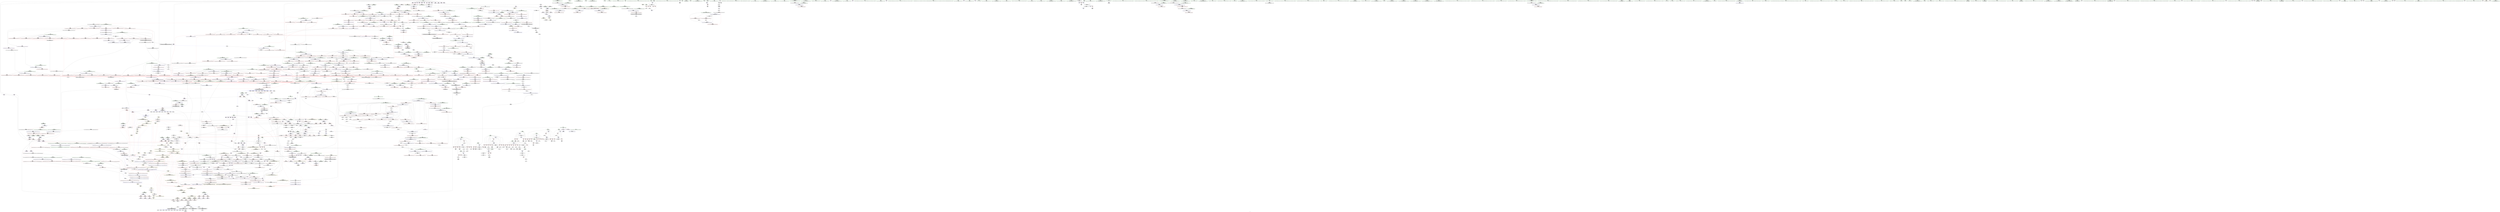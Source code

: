 digraph "SVFG" {
	label="SVFG";

	Node0x55b4921553e0 [shape=record,color=grey,label="{NodeID: 0\nNullPtr}"];
	Node0x55b4921553e0 -> Node0x55b4922000a0[style=solid];
	Node0x55b4921553e0 -> Node0x55b4922001a0[style=solid];
	Node0x55b4921553e0 -> Node0x55b492200270[style=solid];
	Node0x55b4921553e0 -> Node0x55b49222e4f0[style=solid];
	Node0x55b49226ae70 [shape=record,color=grey,label="{NodeID: 1882\n349 = cmp(348, 137, )\n}"];
	Node0x55b492203460 [shape=record,color=red,label="{NodeID: 775\n1129\<--1106\n\<--__first.addr\n_ZSt10__pop_heapIPSt4pairIxiEN9__gnu_cxx5__ops15_Iter_less_iterEEvT_S6_S6_RT0_\n|{<s0>67}}"];
	Node0x55b492203460:s0 -> Node0x55b492397350[style=solid,color=red];
	Node0x55b4921f9d10 [shape=record,color=purple,label="{NodeID: 443\n228\<--8\narrayidx24\<--sums\nmain\n}"];
	Node0x55b492239570 [shape=record,color=blue,label="{NodeID: 1218\n1972\<--1965\n__val.addr\<--__val\n_ZSt13__lower_boundIPSt4pairIxiES1_N9__gnu_cxx5__ops14_Iter_less_valEET_S6_S6_RKT0_T1_\n}"];
	Node0x55b492239570 -> Node0x55b49222bf30[style=dashed];
	Node0x55b4921edc30 [shape=record,color=green,label="{NodeID: 111\n692\<--693\n__last.addr\<--__last.addr_field_insensitive\n_ZSt6__sortIPSt4pairIxiEN9__gnu_cxx5__ops15_Iter_less_iterEEvT_S6_T0_\n}"];
	Node0x55b4921edc30 -> Node0x55b492216e60[style=solid];
	Node0x55b4921edc30 -> Node0x55b492216f30[style=solid];
	Node0x55b4921edc30 -> Node0x55b492217000[style=solid];
	Node0x55b4921edc30 -> Node0x55b4922170d0[style=solid];
	Node0x55b4921edc30 -> Node0x55b492231920[style=solid];
	Node0x55b4922cd990 [shape=record,color=black,label="{NodeID: 1993\nMR_343V_5 = PHI(MR_343V_6, MR_343V_4, )\npts\{1538 \}\n}"];
	Node0x55b4922cd990 -> Node0x55b4922088e0[style=dashed];
	Node0x55b4922cd990 -> Node0x55b4922089b0[style=dashed];
	Node0x55b4922cd990 -> Node0x55b492208a80[style=dashed];
	Node0x55b4922cd990 -> Node0x55b492208b50[style=dashed];
	Node0x55b4922cd990 -> Node0x55b492208c20[style=dashed];
	Node0x55b4922cd990 -> Node0x55b492236650[style=dashed];
	Node0x55b4922cd990 -> Node0x55b492236720[style=dashed];
	Node0x55b492208e90 [shape=record,color=red,label="{NodeID: 886\n1588\<--1582\n\<--__a.addr\n_ZSt9iter_swapIPSt4pairIxiES2_EvT_T0_\n|{<s0>104}}"];
	Node0x55b492208e90:s0 -> Node0x55b492399720[style=solid,color=red];
	Node0x55b49238ff50 [shape=record,color=black,label="{NodeID: 2768\n467 = PHI()\n}"];
	Node0x55b49238ff50 -> Node0x55b492201cd0[style=solid];
	Node0x55b49220f960 [shape=record,color=purple,label="{NodeID: 554\n1731\<--1730\nincdec.ptr\<--\n_ZSt16__insertion_sortIPSt4pairIxiEN9__gnu_cxx5__ops15_Iter_less_iterEEvT_S6_T0_\n}"];
	Node0x55b49220f960 -> Node0x55b492237760[style=solid];
	Node0x55b4921f2400 [shape=record,color=green,label="{NodeID: 222\n1468\<--1469\n__a.addr\<--__a.addr_field_insensitive\n_ZSt22__move_median_to_firstIPSt4pairIxiEN9__gnu_cxx5__ops15_Iter_less_iterEEvT_S6_S6_S6_T0_\n}"];
	Node0x55b4921f2400 -> Node0x55b492207700[style=solid];
	Node0x55b4921f2400 -> Node0x55b4922077d0[style=solid];
	Node0x55b4921f2400 -> Node0x55b4922078a0[style=solid];
	Node0x55b4921f2400 -> Node0x55b492207970[style=solid];
	Node0x55b4921f2400 -> Node0x55b492207a40[style=solid];
	Node0x55b4921f2400 -> Node0x55b4922360a0[style=solid];
	Node0x55b49222e150 [shape=record,color=red,label="{NodeID: 997\n2204\<--2203\ndummyVal\<--offset_1\n_ZSt25__unguarded_linear_insertIPSt4pairIxiEN9__gnu_cxx5__ops14_Val_less_iterEEvT_T0_\n}"];
	Node0x55b49222e150 -> Node0x55b492237f80[style=solid];
	Node0x55b492399720 [shape=record,color=black,label="{NodeID: 2879\n1595 = PHI(1588, )\n0th arg _ZSt4swapIxiENSt9enable_ifIXsr6__and_ISt14__is_swappableIT_ES1_IT0_EEE5valueEvE4typeERSt4pairIS2_S4_ESA_ }"];
	Node0x55b492399720 -> Node0x55b492236a60[style=solid];
	Node0x55b492215390 [shape=record,color=red,label="{NodeID: 665\n486\<--448\n\<--__i\n_ZSt14random_shuffleIPxEvT_S1_\n|{<s0>27}}"];
	Node0x55b492215390:s0 -> Node0x55b4923a23f0[style=solid,color=red];
	Node0x55b492200540 [shape=record,color=black,label="{NodeID: 333\n73\<--72\n\<--this1\n_ZNSt4pairIxiEC2IxiLb1EEEv\n}"];
	Node0x55b492233c10 [shape=record,color=blue,label="{NodeID: 1108\n1112\<--1105\n__comp.addr\<--__comp\n_ZSt10__pop_heapIPSt4pairIxiEN9__gnu_cxx5__ops15_Iter_less_iterEEvT_S6_S6_RT0_\n}"];
	Node0x55b492233c10 -> Node0x55b492203940[style=dashed];
	Node0x55b49218a360 [shape=record,color=green,label="{NodeID: 1\n7\<--1\n__dso_handle\<--dummyObj\nGlob }"];
	Node0x55b49226aff0 [shape=record,color=grey,label="{NodeID: 1883\n947 = cmp(945, 946, )\n}"];
	Node0x55b492203530 [shape=record,color=red,label="{NodeID: 776\n1135\<--1106\n\<--__first.addr\n_ZSt10__pop_heapIPSt4pairIxiEN9__gnu_cxx5__ops15_Iter_less_iterEEvT_S6_S6_RT0_\n|{<s0>71}}"];
	Node0x55b492203530:s0 -> Node0x55b4923a32d0[style=solid,color=red];
	Node0x55b4921f9de0 [shape=record,color=purple,label="{NodeID: 444\n229\<--8\nsecond\<--sums\nmain\n}"];
	Node0x55b4921f9de0 -> Node0x55b49222f150[style=solid];
	Node0x55b492239640 [shape=record,color=blue,label="{NodeID: 1219\n1974\<--1985\n__len\<--call\n_ZSt13__lower_boundIPSt4pairIxiES1_N9__gnu_cxx5__ops14_Iter_less_valEET_S6_S6_RKT0_T1_\n}"];
	Node0x55b492239640 -> Node0x55b4922d4290[style=dashed];
	Node0x55b4921edd00 [shape=record,color=green,label="{NodeID: 112\n694\<--695\nagg.tmp\<--agg.tmp_field_insensitive\n_ZSt6__sortIPSt4pairIxiEN9__gnu_cxx5__ops15_Iter_less_iterEEvT_S6_T0_\n}"];
	Node0x55b4922cde90 [shape=record,color=black,label="{NodeID: 1994\nMR_2V_4 = PHI(MR_2V_3, MR_2V_1, )\npts\{11 \}\n|{<s0>29}}"];
	Node0x55b4922cde90:s0 -> Node0x55b49230e500[style=dashed,color=blue];
	Node0x55b492208f60 [shape=record,color=red,label="{NodeID: 887\n1589\<--1584\n\<--__b.addr\n_ZSt9iter_swapIPSt4pairIxiES2_EvT_T0_\n|{<s0>104}}"];
	Node0x55b492208f60:s0 -> Node0x55b492399830[style=solid,color=red];
	Node0x55b492390020 [shape=record,color=black,label="{NodeID: 2769\n558 = PHI(1962, )\n}"];
	Node0x55b492390020 -> Node0x55b492201f40[style=solid];
	Node0x55b49220fa30 [shape=record,color=purple,label="{NodeID: 555\n1766\<--1765\nincdec.ptr\<--\n_ZSt26__unguarded_insertion_sortIPSt4pairIxiEN9__gnu_cxx5__ops15_Iter_less_iterEEvT_S6_T0_\n}"];
	Node0x55b49220fa30 -> Node0x55b492237aa0[style=solid];
	Node0x55b4921f24d0 [shape=record,color=green,label="{NodeID: 223\n1470\<--1471\n__b.addr\<--__b.addr_field_insensitive\n_ZSt22__move_median_to_firstIPSt4pairIxiEN9__gnu_cxx5__ops15_Iter_less_iterEEvT_S6_S6_S6_T0_\n}"];
	Node0x55b4921f24d0 -> Node0x55b492207b10[style=solid];
	Node0x55b4921f24d0 -> Node0x55b492207be0[style=solid];
	Node0x55b4921f24d0 -> Node0x55b492207cb0[style=solid];
	Node0x55b4921f24d0 -> Node0x55b492207d80[style=solid];
	Node0x55b4921f24d0 -> Node0x55b492207e50[style=solid];
	Node0x55b4921f24d0 -> Node0x55b492236170[style=solid];
	Node0x55b49222e220 [shape=record,color=red,label="{NodeID: 998\n2207\<--2206\ndummyVal\<--offset_2\n_ZSt25__unguarded_linear_insertIPSt4pairIxiEN9__gnu_cxx5__ops14_Val_less_iterEEvT_T0_\n}"];
	Node0x55b49222e220 -> Node0x55b492238050[style=solid];
	Node0x55b492399830 [shape=record,color=black,label="{NodeID: 2880\n1596 = PHI(1589, )\n1st arg _ZSt4swapIxiENSt9enable_ifIXsr6__and_ISt14__is_swappableIT_ES1_IT0_EEE5valueEvE4typeERSt4pairIS2_S4_ESA_ }"];
	Node0x55b492399830 -> Node0x55b492236b30[style=solid];
	Node0x55b492215460 [shape=record,color=red,label="{NodeID: 666\n493\<--448\n\<--__i\n_ZSt14random_shuffleIPxEvT_S1_\n}"];
	Node0x55b492215460 -> Node0x55b49220bba0[style=solid];
	Node0x55b492200610 [shape=record,color=black,label="{NodeID: 334\n287\<--114\n\<--ref.tmp\nmain\n}"];
	Node0x55b492200610 -> Node0x55b49220b930[style=solid];
	Node0x55b492200610 -> Node0x55b49220ba00[style=solid];
	Node0x55b4922ec320 [shape=record,color=yellow,style=double,label="{NodeID: 2216\n316V_1 = ENCHI(MR_316V_0)\npts\{11 13370000 13370001 \}\nFun[_ZNK9__gnu_cxx5__ops14_Iter_less_valclIPSt4pairIxiES4_EEbT_RT0_]|{<s0>89|<s1>89|<s2>89}}"];
	Node0x55b4922ec320:s0 -> Node0x55b4922ee450[style=dashed,color=red];
	Node0x55b4922ec320:s1 -> Node0x55b4922ee8e0[style=dashed,color=red];
	Node0x55b4922ec320:s2 -> Node0x55b4922ee9f0[style=dashed,color=red];
	Node0x55b492233ce0 [shape=record,color=blue, style = dotted,label="{NodeID: 1109\n2163\<--2165\noffset_0\<--dummyVal\n_ZSt10__pop_heapIPSt4pairIxiEN9__gnu_cxx5__ops15_Iter_less_iterEEvT_S6_S6_RT0_\n|{|<s1>68}}"];
	Node0x55b492233ce0 -> Node0x55b49222d930[style=dashed];
	Node0x55b492233ce0:s1 -> Node0x55b4922ee080[style=dashed,color=red];
	Node0x55b4921aaa60 [shape=record,color=green,label="{NodeID: 2\n14\<--1\n_ZSt3cin\<--dummyObj\nGlob }"];
	Node0x55b49226b170 [shape=record,color=grey,label="{NodeID: 1884\n1453 = cmp(1449, 1452, )\n}"];
	Node0x55b49226b170 -> Node0x55b491a22920[style=solid];
	Node0x55b492203600 [shape=record,color=red,label="{NodeID: 777\n1137\<--1106\n\<--__first.addr\n_ZSt10__pop_heapIPSt4pairIxiEN9__gnu_cxx5__ops15_Iter_less_iterEEvT_S6_S6_RT0_\n}"];
	Node0x55b492203600 -> Node0x55b4921f7af0[style=solid];
	Node0x55b4921f9eb0 [shape=record,color=purple,label="{NodeID: 445\n239\<--8\n\<--sums\nmain\n}"];
	Node0x55b492239710 [shape=record,color=blue,label="{NodeID: 1220\n1976\<--1994\n__half\<--shr\n_ZSt13__lower_boundIPSt4pairIxiES1_N9__gnu_cxx5__ops14_Iter_less_valEET_S6_S6_RKT0_T1_\n}"];
	Node0x55b492239710 -> Node0x55b49222c270[style=dashed];
	Node0x55b492239710 -> Node0x55b49222c340[style=dashed];
	Node0x55b492239710 -> Node0x55b49222c410[style=dashed];
	Node0x55b492239710 -> Node0x55b4922d4790[style=dashed];
	Node0x55b4921eddd0 [shape=record,color=green,label="{NodeID: 113\n696\<--697\nagg.tmp1\<--agg.tmp1_field_insensitive\n_ZSt6__sortIPSt4pairIxiEN9__gnu_cxx5__ops15_Iter_less_iterEEvT_S6_T0_\n}"];
	Node0x55b4922ce390 [shape=record,color=black,label="{NodeID: 1995\nMR_2V_2 = PHI(MR_2V_3, MR_2V_1, )\npts\{11 \}\n|{<s0>3}}"];
	Node0x55b4922ce390:s0 -> Node0x55b49222e6c0[style=dashed,color=red];
	Node0x55b492209030 [shape=record,color=red,label="{NodeID: 888\n1603\<--1597\n\<--__x.addr\n_ZSt4swapIxiENSt9enable_ifIXsr6__and_ISt14__is_swappableIT_ES1_IT0_EEE5valueEvE4typeERSt4pairIS2_S4_ESA_\n|{<s0>105}}"];
	Node0x55b492209030:s0 -> Node0x55b49239f4e0[style=solid,color=red];
	Node0x55b492390190 [shape=record,color=black,label="{NodeID: 2770\n574 = PHI(595, )\n|{<s0>34}}"];
	Node0x55b492390190:s0 -> Node0x55b492398ea0[style=solid,color=red];
	Node0x55b49220fb00 [shape=record,color=purple,label="{NodeID: 556\n2199\<--1807\noffset_0\<--\n}"];
	Node0x55b49220fb00 -> Node0x55b492237eb0[style=solid];
	Node0x55b4921f25a0 [shape=record,color=green,label="{NodeID: 224\n1472\<--1473\n__c.addr\<--__c.addr_field_insensitive\n_ZSt22__move_median_to_firstIPSt4pairIxiEN9__gnu_cxx5__ops15_Iter_less_iterEEvT_S6_S6_S6_T0_\n}"];
	Node0x55b4921f25a0 -> Node0x55b492207f20[style=solid];
	Node0x55b4921f25a0 -> Node0x55b492207ff0[style=solid];
	Node0x55b4921f25a0 -> Node0x55b4922080c0[style=solid];
	Node0x55b4921f25a0 -> Node0x55b492208190[style=solid];
	Node0x55b4921f25a0 -> Node0x55b492208260[style=solid];
	Node0x55b4921f25a0 -> Node0x55b492208330[style=solid];
	Node0x55b4921f25a0 -> Node0x55b492236240[style=solid];
	Node0x55b49222e2f0 [shape=record,color=blue,label="{NodeID: 999\n2142\<--26\nllvm.global_ctors_0\<--\nGlob }"];
	Node0x55b492399940 [shape=record,color=black,label="{NodeID: 2881\n514 = PHI(241, )\n0th arg _ZSt4sortIPSt4pairIxiEEvT_S3_ }"];
	Node0x55b492399940 -> Node0x55b492230670[style=solid];
	Node0x55b492215530 [shape=record,color=red,label="{NodeID: 667\n483\<--450\n\<--__j\n_ZSt14random_shuffleIPxEvT_S1_\n}"];
	Node0x55b492215530 -> Node0x55b49226c070[style=solid];
	Node0x55b4922006e0 [shape=record,color=black,label="{NodeID: 335\n145\<--144\nidxprom\<--\nmain\n}"];
	Node0x55b4922ec430 [shape=record,color=yellow,style=double,label="{NodeID: 2217\n449V_1 = ENCHI(MR_449V_0)\npts\{1979 \}\nFun[_ZSt7advanceIPSt4pairIxiElEvRT_T0_]|{<s0>145|<s1>145}}"];
	Node0x55b4922ec430:s0 -> Node0x55b49222d110[style=dashed,color=red];
	Node0x55b4922ec430:s1 -> Node0x55b49223a680[style=dashed,color=red];
	Node0x55b492233db0 [shape=record,color=blue, style = dotted,label="{NodeID: 1110\n2166\<--2168\noffset_1\<--dummyVal\n_ZSt10__pop_heapIPSt4pairIxiEN9__gnu_cxx5__ops15_Iter_less_iterEEvT_S6_S6_RT0_\n|{|<s1>68}}"];
	Node0x55b492233db0 -> Node0x55b49222da00[style=dashed];
	Node0x55b492233db0:s1 -> Node0x55b4922ee250[style=dashed,color=red];
	Node0x55b4921aada0 [shape=record,color=green,label="{NodeID: 3\n15\<--1\n_ZSt4cerr\<--dummyObj\nGlob }"];
	Node0x55b49226b2f0 [shape=record,color=grey,label="{NodeID: 1885\n1445 = cmp(1441, 1444, )\n}"];
	Node0x55b4922036d0 [shape=record,color=red,label="{NodeID: 778\n1136\<--1108\n\<--__last.addr\n_ZSt10__pop_heapIPSt4pairIxiEN9__gnu_cxx5__ops15_Iter_less_iterEEvT_S6_S6_RT0_\n}"];
	Node0x55b4922036d0 -> Node0x55b4921f7a20[style=solid];
	Node0x55b4921f9f80 [shape=record,color=purple,label="{NodeID: 446\n241\<--8\n\<--sums\nmain\n|{<s0>12}}"];
	Node0x55b4921f9f80:s0 -> Node0x55b492399940[style=solid,color=red];
	Node0x55b4922397e0 [shape=record,color=blue,label="{NodeID: 1221\n1978\<--1996\n__middle\<--\n_ZSt13__lower_boundIPSt4pairIxiES1_N9__gnu_cxx5__ops14_Iter_less_valEET_S6_S6_RKT0_T1_\n|{<s0>140}}"];
	Node0x55b4922397e0:s0 -> Node0x55b4922ec430[style=dashed,color=red];
	Node0x55b4921edea0 [shape=record,color=green,label="{NodeID: 114\n713\<--714\n_ZSt4__lgl\<--_ZSt4__lgl_field_insensitive\n}"];
	Node0x55b4922ce890 [shape=record,color=black,label="{NodeID: 1996\nMR_60V_2 = PHI(MR_60V_4, MR_60V_1, )\npts\{11 93 \}\n|{|<s2>27}}"];
	Node0x55b4922ce890 -> Node0x55b4922ba390[style=dashed];
	Node0x55b4922ce890 -> Node0x55b4922ce890[style=dashed];
	Node0x55b4922ce890:s2 -> Node0x55b4922eecf0[style=dashed,color=red];
	Node0x55b492209100 [shape=record,color=red,label="{NodeID: 889\n1604\<--1599\n\<--__y.addr\n_ZSt4swapIxiENSt9enable_ifIXsr6__and_ISt14__is_swappableIT_ES1_IT0_EEE5valueEvE4typeERSt4pairIS2_S4_ESA_\n|{<s0>105}}"];
	Node0x55b492209100:s0 -> Node0x55b49239f5f0[style=solid,color=red];
	Node0x55b4923902d0 [shape=record,color=black,label="{NodeID: 2771\n578 = PHI(602, )\n|{<s0>34}}"];
	Node0x55b4923902d0:s0 -> Node0x55b492398fb0[style=solid,color=red];
	Node0x55b49220fbd0 [shape=record,color=purple,label="{NodeID: 557\n2202\<--1807\noffset_1\<--\n}"];
	Node0x55b49220fbd0 -> Node0x55b492237f80[style=solid];
	Node0x55b4921f2670 [shape=record,color=green,label="{NodeID: 225\n1489\<--1490\n_ZSt9iter_swapIPSt4pairIxiES2_EvT_T0_\<--_ZSt9iter_swapIPSt4pairIxiES2_EvT_T0__field_insensitive\n}"];
	Node0x55b49222e3f0 [shape=record,color=blue,label="{NodeID: 1000\n2143\<--27\nllvm.global_ctors_1\<--_GLOBAL__sub_I_hansonw_2_1.cpp\nGlob }"];
	Node0x55b492399a50 [shape=record,color=black,label="{NodeID: 2882\n515 = PHI(240, )\n1st arg _ZSt4sortIPSt4pairIxiEEvT_S3_ }"];
	Node0x55b492399a50 -> Node0x55b492230740[style=solid];
	Node0x55b492215600 [shape=record,color=red,label="{NodeID: 668\n487\<--450\n\<--__j\n_ZSt14random_shuffleIPxEvT_S1_\n|{<s0>27}}"];
	Node0x55b492215600:s0 -> Node0x55b4923a2500[style=solid,color=red];
	Node0x55b4922007b0 [shape=record,color=black,label="{NodeID: 336\n170\<--169\nidx.ext\<--\nmain\n}"];
	Node0x55b492233e80 [shape=record,color=blue, style = dotted,label="{NodeID: 1111\n2169\<--2171\noffset_2\<--dummyVal\n_ZSt10__pop_heapIPSt4pairIxiEN9__gnu_cxx5__ops15_Iter_less_iterEEvT_S6_S6_RT0_\n}"];
	Node0x55b492233e80 -> Node0x55b49222dad0[style=dashed];
	Node0x55b4921aae60 [shape=record,color=green,label="{NodeID: 4\n16\<--1\n.str\<--dummyObj\nGlob }"];
	Node0x55b49226b470 [shape=record,color=grey,label="{NodeID: 1886\n1364 = cmp(1362, 1363, )\n}"];
	Node0x55b4922037a0 [shape=record,color=red,label="{NodeID: 779\n1124\<--1110\n\<--__result.addr\n_ZSt10__pop_heapIPSt4pairIxiEN9__gnu_cxx5__ops15_Iter_less_iterEEvT_S6_S6_RT0_\n|{<s0>65}}"];
	Node0x55b4922037a0:s0 -> Node0x55b492397350[style=solid,color=red];
	Node0x55b4921fa050 [shape=record,color=purple,label="{NodeID: 447\n278\<--8\n\<--sums\nmain\n}"];
	Node0x55b4922398b0 [shape=record,color=blue,label="{NodeID: 1222\n1968\<--2008\n__first.addr\<--\n_ZSt13__lower_boundIPSt4pairIxiES1_N9__gnu_cxx5__ops14_Iter_less_valEET_S6_S6_RKT0_T1_\n}"];
	Node0x55b4922398b0 -> Node0x55b49222bcc0[style=dashed];
	Node0x55b4922398b0 -> Node0x55b492239980[style=dashed];
	Node0x55b4921f2b00 [shape=record,color=green,label="{NodeID: 115\n718\<--719\n_ZSt16__introsort_loopIPSt4pairIxiElN9__gnu_cxx5__ops15_Iter_less_iterEEvT_S6_T0_T1_\<--_ZSt16__introsort_loopIPSt4pairIxiElN9__gnu_cxx5__ops15_Iter_less_iterEEvT_S6_T0_T1__field_insensitive\n}"];
	Node0x55b4922091d0 [shape=record,color=red,label="{NodeID: 890\n1618\<--1612\nthis1\<--this.addr\n_ZNSt4pairIxiE4swapERS0_\n}"];
	Node0x55b4922091d0 -> Node0x55b49220efa0[style=solid];
	Node0x55b4922091d0 -> Node0x55b49220f070[style=solid];
	Node0x55b492390410 [shape=record,color=black,label="{NodeID: 2772\n626 = PHI(595, )\n}"];
	Node0x55b492390410 -> Node0x55b492216160[style=solid];
	Node0x55b49220fca0 [shape=record,color=purple,label="{NodeID: 558\n2205\<--1807\noffset_2\<--\n}"];
	Node0x55b49220fca0 -> Node0x55b492238050[style=solid];
	Node0x55b4921f2770 [shape=record,color=green,label="{NodeID: 226\n1533\<--1534\n__comp\<--__comp_field_insensitive\n_ZSt21__unguarded_partitionIPSt4pairIxiEN9__gnu_cxx5__ops15_Iter_less_iterEET_S6_S6_S6_T0_\n|{<s0>101|<s1>102}}"];
	Node0x55b4921f2770:s0 -> Node0x55b49239e5e0[style=solid,color=red];
	Node0x55b4921f2770:s1 -> Node0x55b49239e5e0[style=solid,color=red];
	Node0x55b49222e4f0 [shape=record,color=blue, style = dotted,label="{NodeID: 1001\n2144\<--3\nllvm.global_ctors_2\<--dummyVal\nGlob }"];
	Node0x55b492399b60 [shape=record,color=black,label="{NodeID: 2883\n2095 = PHI(2042, )\n0th arg _ZSt10__distanceIPSt4pairIxiEENSt15iterator_traitsIT_E15difference_typeES4_S4_St26random_access_iterator_tag }"];
	Node0x55b492399b60 -> Node0x55b49223a270[style=solid];
	Node0x55b4922156d0 [shape=record,color=red,label="{NodeID: 669\n526\<--516\n\<--__first.addr\n_ZSt4sortIPSt4pairIxiEEvT_S3_\n|{<s0>29}}"];
	Node0x55b4922156d0:s0 -> Node0x55b4923969e0[style=solid,color=red];
	Node0x55b492200880 [shape=record,color=black,label="{NodeID: 337\n207\<--206\nidxprom16\<--xor\nmain\n}"];
	Node0x55b492233f50 [shape=record,color=blue, style = dotted,label="{NodeID: 1112\n2172\<--2174\noffset_0\<--dummyVal\n_ZSt10__pop_heapIPSt4pairIxiEN9__gnu_cxx5__ops15_Iter_less_iterEEvT_S6_S6_RT0_\n}"];
	Node0x55b492233f50 -> Node0x55b492203a10[style=dashed];
	Node0x55b4921aaf20 [shape=record,color=green,label="{NodeID: 5\n18\<--1\n.str.2\<--dummyObj\nGlob }"];
	Node0x55b49226b5f0 [shape=record,color=grey,label="{NodeID: 1887\n133 = cmp(131, 132, )\n}"];
	Node0x55b492203870 [shape=record,color=red,label="{NodeID: 780\n1131\<--1110\n\<--__result.addr\n_ZSt10__pop_heapIPSt4pairIxiEN9__gnu_cxx5__ops15_Iter_less_iterEEvT_S6_S6_RT0_\n|{<s0>68}}"];
	Node0x55b492203870:s0 -> Node0x55b4923a1550[style=solid,color=red];
	Node0x55b4921fa120 [shape=record,color=purple,label="{NodeID: 448\n294\<--8\n\<--sums\nmain\n|{<s0>15}}"];
	Node0x55b4921fa120:s0 -> Node0x55b4923a2a50[style=solid,color=red];
	Node0x55b492239980 [shape=record,color=blue,label="{NodeID: 1223\n1968\<--2011\n__first.addr\<--incdec.ptr\n_ZSt13__lower_boundIPSt4pairIxiES1_N9__gnu_cxx5__ops14_Iter_less_valEET_S6_S6_RKT0_T1_\n}"];
	Node0x55b492239980 -> Node0x55b4922d3d90[style=dashed];
	Node0x55b4921f2c00 [shape=record,color=green,label="{NodeID: 116\n723\<--724\n_ZSt22__final_insertion_sortIPSt4pairIxiEN9__gnu_cxx5__ops15_Iter_less_iterEEvT_S6_T0_\<--_ZSt22__final_insertion_sortIPSt4pairIxiEN9__gnu_cxx5__ops15_Iter_less_iterEEvT_S6_T0__field_insensitive\n}"];
	Node0x55b4922092a0 [shape=record,color=red,label="{NodeID: 891\n1620\<--1614\n\<--__p.addr\n_ZNSt4pairIxiE4swapERS0_\n}"];
	Node0x55b4922092a0 -> Node0x55b49220f140[style=solid];
	Node0x55b492390550 [shape=record,color=black,label="{NodeID: 2773\n631 = PHI(602, )\n}"];
	Node0x55b492390550 -> Node0x55b492216230[style=solid];
	Node0x55b49220fd70 [shape=record,color=purple,label="{NodeID: 559\n2200\<--1808\noffset_0\<--\n}"];
	Node0x55b49220fd70 -> Node0x55b49222e080[style=solid];
	Node0x55b4921f2840 [shape=record,color=green,label="{NodeID: 227\n1535\<--1536\n__first.addr\<--__first.addr_field_insensitive\n_ZSt21__unguarded_partitionIPSt4pairIxiEN9__gnu_cxx5__ops15_Iter_less_iterEET_S6_S6_S6_T0_\n}"];
	Node0x55b4921f2840 -> Node0x55b492208400[style=solid];
	Node0x55b4921f2840 -> Node0x55b4922084d0[style=solid];
	Node0x55b4921f2840 -> Node0x55b4922085a0[style=solid];
	Node0x55b4921f2840 -> Node0x55b492208670[style=solid];
	Node0x55b4921f2840 -> Node0x55b492208740[style=solid];
	Node0x55b4921f2840 -> Node0x55b492208810[style=solid];
	Node0x55b4921f2840 -> Node0x55b492236310[style=solid];
	Node0x55b4921f2840 -> Node0x55b492236580[style=solid];
	Node0x55b4921f2840 -> Node0x55b4922367f0[style=solid];
	Node0x55b49222e5f0 [shape=record,color=blue,label="{NodeID: 1002\n69\<--68\nthis.addr\<--this\n_ZNSt4pairIxiEC2IxiLb1EEEv\n}"];
	Node0x55b49222e5f0 -> Node0x55b4922111c0[style=dashed];
	Node0x55b492399c70 [shape=record,color=black,label="{NodeID: 2884\n2096 = PHI(2043, )\n1st arg _ZSt10__distanceIPSt4pairIxiEENSt15iterator_traitsIT_E15difference_typeES4_S4_St26random_access_iterator_tag }"];
	Node0x55b492399c70 -> Node0x55b49223a340[style=solid];
	Node0x55b4922157a0 [shape=record,color=red,label="{NodeID: 670\n527\<--518\n\<--__last.addr\n_ZSt4sortIPSt4pairIxiEEvT_S3_\n|{<s0>29}}"];
	Node0x55b4922157a0:s0 -> Node0x55b492396af0[style=solid,color=red];
	Node0x55b492200950 [shape=record,color=black,label="{NodeID: 338\n216\<--212\nidxprom18\<--\nmain\n}"];
	Node0x55b492234020 [shape=record,color=blue, style = dotted,label="{NodeID: 1113\n2175\<--2177\noffset_1\<--dummyVal\n_ZSt10__pop_heapIPSt4pairIxiEN9__gnu_cxx5__ops15_Iter_less_iterEEvT_S6_S6_RT0_\n}"];
	Node0x55b492234020 -> Node0x55b492203ae0[style=dashed];
	Node0x55b4921aafe0 [shape=record,color=green,label="{NodeID: 6\n20\<--1\n.str.3\<--dummyObj\nGlob }"];
	Node0x55b49226b770 [shape=record,color=grey,label="{NodeID: 1888\n142 = cmp(140, 141, )\n}"];
	Node0x55b492203940 [shape=record,color=red,label="{NodeID: 781\n1146\<--1112\n\<--__comp.addr\n_ZSt10__pop_heapIPSt4pairIxiEN9__gnu_cxx5__ops15_Iter_less_iterEEvT_S6_S6_RT0_\n}"];
	Node0x55b4921fa1f0 [shape=record,color=purple,label="{NodeID: 449\n311\<--8\narrayidx59\<--sums\nmain\n}"];
	Node0x55b492239a50 [shape=record,color=blue,label="{NodeID: 1224\n1974\<--2016\n__len\<--sub2\n_ZSt13__lower_boundIPSt4pairIxiES1_N9__gnu_cxx5__ops14_Iter_less_valEET_S6_S6_RKT0_T1_\n}"];
	Node0x55b492239a50 -> Node0x55b4922d4290[style=dashed];
	Node0x55b4921f2d00 [shape=record,color=green,label="{NodeID: 117\n728\<--729\nretval\<--retval_field_insensitive\n_ZN9__gnu_cxx5__ops16__iter_less_iterEv\n}"];
	Node0x55b4922cf790 [shape=record,color=black,label="{NodeID: 1999\nMR_2V_7 = PHI(MR_2V_9, MR_2V_3, )\npts\{11 \}\n|{<s0>53}}"];
	Node0x55b4922cf790:s0 -> Node0x55b49230d920[style=dashed,color=blue];
	Node0x55b492209370 [shape=record,color=red,label="{NodeID: 892\n1624\<--1614\n\<--__p.addr\n_ZNSt4pairIxiE4swapERS0_\n}"];
	Node0x55b492209370 -> Node0x55b49220f210[style=solid];
	Node0x55b492390690 [shape=record,color=black,label="{NodeID: 2774\n663 = PHI(678, )\n}"];
	Node0x55b492390690 -> Node0x55b4922167e0[style=solid];
	Node0x55b49220fe40 [shape=record,color=purple,label="{NodeID: 560\n2203\<--1808\noffset_1\<--\n}"];
	Node0x55b49220fe40 -> Node0x55b49222e150[style=solid];
	Node0x55b4921f2910 [shape=record,color=green,label="{NodeID: 228\n1537\<--1538\n__last.addr\<--__last.addr_field_insensitive\n_ZSt21__unguarded_partitionIPSt4pairIxiEN9__gnu_cxx5__ops15_Iter_less_iterEET_S6_S6_S6_T0_\n}"];
	Node0x55b4921f2910 -> Node0x55b4922088e0[style=solid];
	Node0x55b4921f2910 -> Node0x55b4922089b0[style=solid];
	Node0x55b4921f2910 -> Node0x55b492208a80[style=solid];
	Node0x55b4921f2910 -> Node0x55b492208b50[style=solid];
	Node0x55b4921f2910 -> Node0x55b492208c20[style=solid];
	Node0x55b4921f2910 -> Node0x55b4922363e0[style=solid];
	Node0x55b4921f2910 -> Node0x55b492236650[style=solid];
	Node0x55b4921f2910 -> Node0x55b492236720[style=solid];
	Node0x55b49222e6c0 [shape=record,color=blue,label="{NodeID: 1003\n74\<--76\nfirst\<--\n_ZNSt4pairIxiEC2IxiLb1EEEv\n}"];
	Node0x55b49222e6c0 -> Node0x55b49222e790[style=dashed];
	Node0x55b492399d80 [shape=record,color=black,label="{NodeID: 2885\n679 = PHI(662, 668, 658, )\n0th arg _ZSt4moveIRxEONSt16remove_referenceIT_E4typeEOS2_ }"];
	Node0x55b492399d80 -> Node0x55b492231780[style=solid];
	Node0x55b492215870 [shape=record,color=red,label="{NodeID: 671\n552\<--539\n\<--__first.addr\n_ZSt11lower_boundIPSt4pairIxiES1_ET_S3_S3_RKT0_\n|{<s0>31}}"];
	Node0x55b492215870:s0 -> Node0x55b4923a2fa0[style=solid,color=red];
	Node0x55b492200a20 [shape=record,color=black,label="{NodeID: 339\n221\<--220\nidxprom20\<--\nmain\n}"];
	Node0x55b4922340f0 [shape=record,color=blue, style = dotted,label="{NodeID: 1114\n2178\<--2180\noffset_2\<--dummyVal\n_ZSt10__pop_heapIPSt4pairIxiEN9__gnu_cxx5__ops15_Iter_less_iterEEvT_S6_S6_RT0_\n}"];
	Node0x55b4921a9ee0 [shape=record,color=green,label="{NodeID: 7\n22\<--1\n_ZSt4cout\<--dummyObj\nGlob }"];
	Node0x55b49226b8f0 [shape=record,color=grey,label="{NodeID: 1889\n702 = cmp(700, 701, )\n}"];
	Node0x55b492203a10 [shape=record,color=red,label="{NodeID: 782\n1149\<--1148\n\<--\n_ZSt10__pop_heapIPSt4pairIxiEN9__gnu_cxx5__ops15_Iter_less_iterEEvT_S6_S6_RT0_\n|{<s0>71}}"];
	Node0x55b492203a10:s0 -> Node0x55b4923a36c0[style=solid,color=red];
	Node0x55b4921fa2c0 [shape=record,color=purple,label="{NodeID: 450\n312\<--8\nfirst60\<--sums\nmain\n}"];
	Node0x55b4921fa2c0 -> Node0x55b492214830[style=solid];
	Node0x55b492239b20 [shape=record,color=blue,label="{NodeID: 1225\n1974\<--2019\n__len\<--\n_ZSt13__lower_boundIPSt4pairIxiES1_N9__gnu_cxx5__ops14_Iter_less_valEET_S6_S6_RKT0_T1_\n}"];
	Node0x55b492239b20 -> Node0x55b4922d4290[style=dashed];
	Node0x55b4921f2dd0 [shape=record,color=green,label="{NodeID: 118\n735\<--736\n__comp\<--__comp_field_insensitive\n_ZSt16__introsort_loopIPSt4pairIxiElN9__gnu_cxx5__ops15_Iter_less_iterEEvT_S6_T0_T1_\n}"];
	Node0x55b4922cfc90 [shape=record,color=black,label="{NodeID: 2000\nMR_376V_3 = PHI(MR_376V_4, MR_376V_2, )\npts\{1745 \}\n}"];
	Node0x55b4922cfc90 -> Node0x55b49220a7c0[style=dashed];
	Node0x55b4922cfc90 -> Node0x55b49220a890[style=dashed];
	Node0x55b4922cfc90 -> Node0x55b49220a960[style=dashed];
	Node0x55b4922cfc90 -> Node0x55b492237aa0[style=dashed];
	Node0x55b492209440 [shape=record,color=red,label="{NodeID: 893\n1641\<--1633\n\<--__a.addr\n_ZSt4swapIiENSt9enable_ifIXsr6__and_ISt6__not_ISt15__is_tuple_likeIT_EESt21is_move_constructibleIS3_ESt18is_move_assignableIS3_EEE5valueEvE4typeERS3_SC_\n|{<s0>108}}"];
	Node0x55b492209440:s0 -> Node0x55b492399f10[style=solid,color=red];
	Node0x55b4923907d0 [shape=record,color=black,label="{NodeID: 2775\n669 = PHI(678, )\n}"];
	Node0x55b4923907d0 -> Node0x55b4922168b0[style=solid];
	Node0x55b49220ff10 [shape=record,color=purple,label="{NodeID: 561\n2206\<--1808\noffset_2\<--\n}"];
	Node0x55b49220ff10 -> Node0x55b49222e220[style=solid];
	Node0x55b4921f29e0 [shape=record,color=green,label="{NodeID: 229\n1539\<--1540\n__pivot.addr\<--__pivot.addr_field_insensitive\n_ZSt21__unguarded_partitionIPSt4pairIxiEN9__gnu_cxx5__ops15_Iter_less_iterEET_S6_S6_S6_T0_\n}"];
	Node0x55b4921f29e0 -> Node0x55b492208cf0[style=solid];
	Node0x55b4921f29e0 -> Node0x55b492208dc0[style=solid];
	Node0x55b4921f29e0 -> Node0x55b4922364b0[style=solid];
	Node0x55b49222e790 [shape=record,color=blue,label="{NodeID: 1004\n77\<--79\nsecond\<--\n_ZNSt4pairIxiEC2IxiLb1EEEv\n|{<s0>3}}"];
	Node0x55b49222e790:s0 -> Node0x55b49230dbe0[style=dashed,color=blue];
	Node0x55b492399f10 [shape=record,color=black,label="{NodeID: 2886\n1658 = PHI(1641, 1647, 1637, )\n0th arg _ZSt4moveIRiEONSt16remove_referenceIT_E4typeEOS2_ }"];
	Node0x55b492399f10 -> Node0x55b4922371b0[style=solid];
	Node0x55b492215940 [shape=record,color=red,label="{NodeID: 672\n553\<--541\n\<--__last.addr\n_ZSt11lower_boundIPSt4pairIxiES1_ET_S3_S3_RKT0_\n|{<s0>31}}"];
	Node0x55b492215940:s0 -> Node0x55b4923a30b0[style=solid,color=red];
	Node0x55b492200af0 [shape=record,color=black,label="{NodeID: 340\n227\<--226\nidxprom23\<--\nmain\n}"];
	Node0x55b4922341c0 [shape=record,color=blue,label="{NodeID: 1115\n1156\<--1155\n__t.addr\<--__t\n_ZSt4moveIRSt4pairIxiEEONSt16remove_referenceIT_E4typeEOS4_\n}"];
	Node0x55b4922341c0 -> Node0x55b492203bb0[style=dashed];
	Node0x55b4921a9fa0 [shape=record,color=green,label="{NodeID: 8\n23\<--1\n.str.4\<--dummyObj\nGlob }"];
	Node0x55b49226ba70 [shape=record,color=grey,label="{NodeID: 1890\n158 = cmp(157, 159, )\n}"];
	Node0x55b492203ae0 [shape=record,color=red,label="{NodeID: 783\n1151\<--1150\n\<--\n_ZSt10__pop_heapIPSt4pairIxiEN9__gnu_cxx5__ops15_Iter_less_iterEEvT_S6_S6_RT0_\n|{<s0>71}}"];
	Node0x55b492203ae0:s0 -> Node0x55b4923a3810[style=solid,color=red];
	Node0x55b4921fa390 [shape=record,color=purple,label="{NodeID: 451\n322\<--8\narrayidx66\<--sums\nmain\n}"];
	Node0x55b492239bf0 [shape=record,color=blue,label="{NodeID: 1226\n2032\<--2030\n__first.addr\<--__first\n_ZSt8distanceIPSt4pairIxiEENSt15iterator_traitsIT_E15difference_typeES4_S4_\n}"];
	Node0x55b492239bf0 -> Node0x55b49222c680[style=dashed];
	Node0x55b4921f2ea0 [shape=record,color=green,label="{NodeID: 119\n737\<--738\n__first.addr\<--__first.addr_field_insensitive\n_ZSt16__introsort_loopIPSt4pairIxiElN9__gnu_cxx5__ops15_Iter_less_iterEEvT_S6_T0_T1_\n}"];
	Node0x55b4921f2ea0 -> Node0x55b4922171a0[style=solid];
	Node0x55b4921f2ea0 -> Node0x55b492217270[style=solid];
	Node0x55b4921f2ea0 -> Node0x55b492217340[style=solid];
	Node0x55b4921f2ea0 -> Node0x55b4922319f0[style=solid];
	Node0x55b4922d0190 [shape=record,color=black,label="{NodeID: 2001\nMR_2V_2 = PHI(MR_2V_3, MR_2V_1, )\npts\{11 \}\n|{<s0>49|<s1>120|<s2>120|<s3>120|<s4>120}}"];
	Node0x55b4922d0190:s0 -> Node0x55b4922ca290[style=dashed,color=blue];
	Node0x55b4922d0190:s1 -> Node0x55b49222e080[style=dashed,color=red];
	Node0x55b4922d0190:s2 -> Node0x55b49222e150[style=dashed,color=red];
	Node0x55b4922d0190:s3 -> Node0x55b49222e220[style=dashed,color=red];
	Node0x55b4922d0190:s4 -> Node0x55b4922d5190[style=dashed,color=red];
	Node0x55b492209510 [shape=record,color=red,label="{NodeID: 894\n1650\<--1633\n\<--__a.addr\n_ZSt4swapIiENSt9enable_ifIXsr6__and_ISt6__not_ISt15__is_tuple_likeIT_EESt21is_move_constructibleIS3_ESt18is_move_assignableIS3_EEE5valueEvE4typeERS3_SC_\n}"];
	Node0x55b492209510 -> Node0x55b492237010[style=solid];
	Node0x55b492390910 [shape=record,color=black,label="{NodeID: 2776\n673 = PHI(678, )\n}"];
	Node0x55b492390910 -> Node0x55b492216980[style=solid];
	Node0x55b49220ffe0 [shape=record,color=purple,label="{NodeID: 562\n1813\<--1812\nincdec.ptr\<--\n_ZSt25__unguarded_linear_insertIPSt4pairIxiEN9__gnu_cxx5__ops14_Val_less_iterEEvT_T0_\n}"];
	Node0x55b49220ffe0 -> Node0x55b4922381f0[style=solid];
	Node0x55b4921fad40 [shape=record,color=green,label="{NodeID: 230\n1582\<--1583\n__a.addr\<--__a.addr_field_insensitive\n_ZSt9iter_swapIPSt4pairIxiES2_EvT_T0_\n}"];
	Node0x55b4921fad40 -> Node0x55b492208e90[style=solid];
	Node0x55b4921fad40 -> Node0x55b4922368c0[style=solid];
	Node0x55b49222e860 [shape=record,color=blue,label="{NodeID: 1005\n84\<--79\nretval\<--\nmain\n}"];
	Node0x55b49222e860 -> Node0x55b492211290[style=dashed];
	Node0x55b49239a0a0 [shape=record,color=black,label="{NodeID: 2887\n1842 = PHI(1784, )\n0th arg _ZSt23__copy_move_backward_a2ILb1EPSt4pairIxiES2_ET1_T0_S4_S3_ }"];
	Node0x55b49239a0a0 -> Node0x55b492238460[style=solid];
	Node0x55b492215a10 [shape=record,color=red,label="{NodeID: 673\n554\<--543\n\<--__val.addr\n_ZSt11lower_boundIPSt4pairIxiES1_ET_S3_S3_RKT0_\n|{<s0>31}}"];
	Node0x55b492215a10:s0 -> Node0x55b4923a31c0[style=solid,color=red];
	Node0x55b492200bc0 [shape=record,color=black,label="{NodeID: 341\n238\<--237\nidx.ext29\<--shl28\nmain\n}"];
	Node0x55b492234290 [shape=record,color=blue,label="{NodeID: 1116\n1193\<--1170\n\<--__value.coerce0\n_ZSt13__adjust_heapIPSt4pairIxiElS1_N9__gnu_cxx5__ops15_Iter_less_iterEEvT_T0_S7_T1_T2_\n|{|<s1>74|<s2>76}}"];
	Node0x55b492234290 -> Node0x55b49222dba0[style=dashed];
	Node0x55b492234290:s1 -> Node0x55b4922ee080[style=dashed,color=red];
	Node0x55b492234290:s2 -> Node0x55b4922ee080[style=dashed,color=red];
	Node0x55b4921aa060 [shape=record,color=green,label="{NodeID: 9\n26\<--1\n\<--dummyObj\nCan only get source location for instruction, argument, global var or function.}"];
	Node0x55b49226bbf0 [shape=record,color=grey,label="{NodeID: 1891\n165 = cmp(164, 137, )\n}"];
	Node0x55b492203bb0 [shape=record,color=red,label="{NodeID: 784\n1159\<--1156\n\<--__t.addr\n_ZSt4moveIRSt4pairIxiEEONSt16remove_referenceIT_E4typeEOS4_\n}"];
	Node0x55b492203bb0 -> Node0x55b4921f7c90[style=solid];
	Node0x55b4921fa460 [shape=record,color=purple,label="{NodeID: 452\n323\<--8\nsecond67\<--sums\nmain\n}"];
	Node0x55b4921fa460 -> Node0x55b4922149d0[style=solid];
	Node0x55b492239cc0 [shape=record,color=blue,label="{NodeID: 1227\n2034\<--2031\n__last.addr\<--__last\n_ZSt8distanceIPSt4pairIxiEENSt15iterator_traitsIT_E15difference_typeES4_S4_\n}"];
	Node0x55b492239cc0 -> Node0x55b49222c750[style=dashed];
	Node0x55b4921f2f70 [shape=record,color=green,label="{NodeID: 120\n739\<--740\n__last.addr\<--__last.addr_field_insensitive\n_ZSt16__introsort_loopIPSt4pairIxiElN9__gnu_cxx5__ops15_Iter_less_iterEEvT_S6_T0_T1_\n}"];
	Node0x55b4921f2f70 -> Node0x55b492217410[style=solid];
	Node0x55b4921f2f70 -> Node0x55b4922174e0[style=solid];
	Node0x55b4921f2f70 -> Node0x55b4922175b0[style=solid];
	Node0x55b4921f2f70 -> Node0x55b492217680[style=solid];
	Node0x55b4921f2f70 -> Node0x55b492217750[style=solid];
	Node0x55b4921f2f70 -> Node0x55b492231ac0[style=solid];
	Node0x55b4921f2f70 -> Node0x55b492231e00[style=solid];
	Node0x55b4922d0690 [shape=record,color=black,label="{NodeID: 2002\nMR_2V_2 = PHI(MR_2V_3, MR_2V_1, )\npts\{11 \}\n|{|<s1>72|<s2>74|<s3>74|<s4>76|<s5>76}}"];
	Node0x55b4922d0690 -> Node0x55b4922c8e90[style=dashed];
	Node0x55b4922d0690:s1 -> Node0x55b4922eb160[style=dashed,color=red];
	Node0x55b4922d0690:s2 -> Node0x55b492205680[style=dashed,color=red];
	Node0x55b4922d0690:s3 -> Node0x55b492235060[style=dashed,color=red];
	Node0x55b4922d0690:s4 -> Node0x55b492205680[style=dashed,color=red];
	Node0x55b4922d0690:s5 -> Node0x55b492235060[style=dashed,color=red];
	Node0x55b4922095e0 [shape=record,color=red,label="{NodeID: 895\n1647\<--1635\n\<--__b.addr\n_ZSt4swapIiENSt9enable_ifIXsr6__and_ISt6__not_ISt15__is_tuple_likeIT_EESt21is_move_constructibleIS3_ESt18is_move_assignableIS3_EEE5valueEvE4typeERS3_SC_\n|{<s0>109}}"];
	Node0x55b4922095e0:s0 -> Node0x55b492399f10[style=solid,color=red];
	Node0x55b492390a50 [shape=record,color=black,label="{NodeID: 2777\n712 = PHI(790, )\n}"];
	Node0x55b492390a50 -> Node0x55b4922691f0[style=solid];
	Node0x55b4922100b0 [shape=record,color=purple,label="{NodeID: 563\n1828\<--1827\nincdec.ptr4\<--\n_ZSt25__unguarded_linear_insertIPSt4pairIxiEN9__gnu_cxx5__ops14_Val_less_iterEEvT_T0_\n}"];
	Node0x55b4922100b0 -> Node0x55b492238390[style=solid];
	Node0x55b4921fae10 [shape=record,color=green,label="{NodeID: 231\n1584\<--1585\n__b.addr\<--__b.addr_field_insensitive\n_ZSt9iter_swapIPSt4pairIxiES2_EvT_T0_\n}"];
	Node0x55b4921fae10 -> Node0x55b492208f60[style=solid];
	Node0x55b4921fae10 -> Node0x55b492236990[style=solid];
	Node0x55b49222e930 [shape=record,color=blue,label="{NodeID: 1006\n88\<--129\nti\<--\nmain\n}"];
	Node0x55b49222e930 -> Node0x55b4922c1190[style=dashed];
	Node0x55b49239a1b0 [shape=record,color=black,label="{NodeID: 2888\n1843 = PHI(1788, )\n1st arg _ZSt23__copy_move_backward_a2ILb1EPSt4pairIxiES2_ET1_T0_S4_S3_ }"];
	Node0x55b49239a1b0 -> Node0x55b492238530[style=solid];
	Node0x55b492215ae0 [shape=record,color=red,label="{NodeID: 674\n573\<--567\n\<--__x.addr\n_ZSt9make_pairIRxiESt4pairINSt17__decay_and_stripIT_E6__typeENS2_IT0_E6__typeEEOS3_OS6_\n|{<s0>32}}"];
	Node0x55b492215ae0:s0 -> Node0x55b4923980c0[style=solid,color=red];
	Node0x55b492200c90 [shape=record,color=black,label="{NodeID: 342\n260\<--259\nidxprom40\<--xor39\nmain\n}"];
	Node0x55b492234360 [shape=record,color=blue,label="{NodeID: 1117\n1195\<--1171\n\<--__value.coerce1\n_ZSt13__adjust_heapIPSt4pairIxiElS1_N9__gnu_cxx5__ops15_Iter_less_iterEEvT_T0_S7_T1_T2_\n|{|<s1>74|<s2>76}}"];
	Node0x55b492234360 -> Node0x55b49222dc70[style=dashed];
	Node0x55b492234360:s1 -> Node0x55b4922ee250[style=dashed,color=red];
	Node0x55b492234360:s2 -> Node0x55b4922ee250[style=dashed,color=red];
	Node0x55b4921aa160 [shape=record,color=green,label="{NodeID: 10\n76\<--1\n\<--dummyObj\nCan only get source location for instruction, argument, global var or function.|{<s0>71}}"];
	Node0x55b4921aa160:s0 -> Node0x55b4923a3420[style=solid,color=red];
	Node0x55b49226bd70 [shape=record,color=grey,label="{NodeID: 1892\n362 = cmp(360, 361, )\n}"];
	Node0x55b492203c80 [shape=record,color=red,label="{NodeID: 785\n1215\<--1176\n\<--__first.addr\n_ZSt13__adjust_heapIPSt4pairIxiElS1_N9__gnu_cxx5__ops15_Iter_less_iterEEvT_T0_S7_T1_T2_\n}"];
	Node0x55b492203c80 -> Node0x55b4922108d0[style=solid];
	Node0x55b4921fa530 [shape=record,color=purple,label="{NodeID: 453\n261\<--12\narrayidx41\<--sums2\nmain\n}"];
	Node0x55b4921fa530 -> Node0x55b492214690[style=solid];
	Node0x55b492239d90 [shape=record,color=blue,label="{NodeID: 1228\n2054\<--2052\n__i.addr\<--__i\n_ZSt7advanceIPSt4pairIxiElEvRT_T0_\n}"];
	Node0x55b492239d90 -> Node0x55b49222c820[style=dashed];
	Node0x55b492239d90 -> Node0x55b49222c8f0[style=dashed];
	Node0x55b4921f3040 [shape=record,color=green,label="{NodeID: 121\n741\<--742\n__depth_limit.addr\<--__depth_limit.addr_field_insensitive\n_ZSt16__introsort_loopIPSt4pairIxiElN9__gnu_cxx5__ops15_Iter_less_iterEEvT_S6_T0_T1_\n}"];
	Node0x55b4921f3040 -> Node0x55b492217820[style=solid];
	Node0x55b4921f3040 -> Node0x55b4922178f0[style=solid];
	Node0x55b4921f3040 -> Node0x55b4922179c0[style=solid];
	Node0x55b4921f3040 -> Node0x55b492231b90[style=solid];
	Node0x55b4921f3040 -> Node0x55b492231c60[style=solid];
	Node0x55b4922096b0 [shape=record,color=red,label="{NodeID: 896\n1654\<--1635\n\<--__b.addr\n_ZSt4swapIiENSt9enable_ifIXsr6__and_ISt6__not_ISt15__is_tuple_likeIT_EESt21is_move_constructibleIS3_ESt18is_move_assignableIS3_EEE5valueEvE4typeERS3_SC_\n}"];
	Node0x55b4922096b0 -> Node0x55b4922370e0[style=solid];
	Node0x55b492390b90 [shape=record,color=black,label="{NodeID: 2778\n1642 = PHI(1657, )\n}"];
	Node0x55b492390b90 -> Node0x55b492209780[style=solid];
	Node0x55b492210180 [shape=record,color=purple,label="{NodeID: 564\n1930\<--1929\nincdec.ptr\<--\n_ZNSt20__copy_move_backwardILb1ELb0ESt26random_access_iterator_tagE13__copy_move_bIPSt4pairIxiES5_EET0_T_S7_S6_\n|{|<s1>136}}"];
	Node0x55b492210180 -> Node0x55b492238ef0[style=solid];
	Node0x55b492210180:s1 -> Node0x55b492397350[style=solid,color=red];
	Node0x55b4921faee0 [shape=record,color=green,label="{NodeID: 232\n1591\<--1592\n_ZSt4swapIxiENSt9enable_ifIXsr6__and_ISt14__is_swappableIT_ES1_IT0_EEE5valueEvE4typeERSt4pairIS2_S4_ESA_\<--_ZSt4swapIxiENSt9enable_ifIXsr6__and_ISt14__is_swappableIT_ES1_IT0_EEE5valueEvE4typeERSt4pairIS2_S4_ESA__field_insensitive\n}"];
	Node0x55b49222ea00 [shape=record,color=blue,label="{NodeID: 1007\n94\<--137\na\<--\nmain\n}"];
	Node0x55b49222ea00 -> Node0x55b492211c50[style=dashed];
	Node0x55b49222ea00 -> Node0x55b492211d20[style=dashed];
	Node0x55b49222ea00 -> Node0x55b492211df0[style=dashed];
	Node0x55b49222ea00 -> Node0x55b4922bd090[style=dashed];
	Node0x55b49222ea00 -> Node0x55b4922c2090[style=dashed];
	Node0x55b49239a2c0 [shape=record,color=black,label="{NodeID: 2889\n1314 = PHI(1174, )\n0th arg _ZSt4moveIRN9__gnu_cxx5__ops15_Iter_less_iterEEONSt16remove_referenceIT_E4typeEOS5_ }"];
	Node0x55b49239a2c0 -> Node0x55b492235200[style=solid];
	Node0x55b491a22850 [shape=record,color=black,label="{NodeID: 1782\n57 = PHI(55, 58, )\n|{|<s1>3}}"];
	Node0x55b491a22850 -> Node0x55b49220b110[style=solid];
	Node0x55b491a22850:s1 -> Node0x55b492395410[style=solid,color=red];
	Node0x55b492215bb0 [shape=record,color=red,label="{NodeID: 675\n577\<--569\n\<--__y.addr\n_ZSt9make_pairIRxiESt4pairINSt17__decay_and_stripIT_E6__typeENS2_IT0_E6__typeEEOS3_OS6_\n|{<s0>33}}"];
	Node0x55b492215bb0:s0 -> Node0x55b49239f700[style=solid,color=red];
	Node0x55b492200d60 [shape=record,color=black,label="{NodeID: 343\n267\<--266\nidxprom43\<--add42\nmain\n}"];
	Node0x55b4922ecb90 [shape=record,color=yellow,style=double,label="{NodeID: 2225\n2V_1 = ENCHI(MR_2V_0)\npts\{11 \}\nFun[_ZSt14__partial_sortIPSt4pairIxiEN9__gnu_cxx5__ops15_Iter_less_iterEEvT_S6_S6_T0_]|{<s0>51}}"];
	Node0x55b4922ecb90:s0 -> Node0x55b4922b1f60[style=dashed,color=red];
	Node0x55b492234430 [shape=record,color=blue,label="{NodeID: 1118\n1176\<--1167\n__first.addr\<--__first\n_ZSt13__adjust_heapIPSt4pairIxiElS1_N9__gnu_cxx5__ops15_Iter_less_iterEEvT_T0_S7_T1_T2_\n}"];
	Node0x55b492234430 -> Node0x55b492203c80[style=dashed];
	Node0x55b492234430 -> Node0x55b492203d50[style=dashed];
	Node0x55b492234430 -> Node0x55b492203e20[style=dashed];
	Node0x55b492234430 -> Node0x55b492203ef0[style=dashed];
	Node0x55b492234430 -> Node0x55b492203fc0[style=dashed];
	Node0x55b492234430 -> Node0x55b492204090[style=dashed];
	Node0x55b492234430 -> Node0x55b492204160[style=dashed];
	Node0x55b4921aa260 [shape=record,color=green,label="{NodeID: 11\n79\<--1\n\<--dummyObj\nCan only get source location for instruction, argument, global var or function.}"];
	Node0x55b49226bef0 [shape=record,color=grey,label="{NodeID: 1893\n370 = cmp(369, 76, )\n}"];
	Node0x55b492203d50 [shape=record,color=red,label="{NodeID: 786\n1218\<--1176\n\<--__first.addr\n_ZSt13__adjust_heapIPSt4pairIxiElS1_N9__gnu_cxx5__ops15_Iter_less_iterEEvT_T0_S7_T1_T2_\n}"];
	Node0x55b492203d50 -> Node0x55b4922109a0[style=solid];
	Node0x55b4921fa600 [shape=record,color=purple,label="{NodeID: 454\n273\<--12\narrayidx47\<--sums2\nmain\n}"];
	Node0x55b4921fa600 -> Node0x55b49222f490[style=solid];
	Node0x55b492239e60 [shape=record,color=blue,label="{NodeID: 1229\n2056\<--2053\n__n.addr\<--__n\n_ZSt7advanceIPSt4pairIxiElEvRT_T0_\n}"];
	Node0x55b492239e60 -> Node0x55b49222c9c0[style=dashed];
	Node0x55b4921f3110 [shape=record,color=green,label="{NodeID: 122\n743\<--744\nagg.tmp\<--agg.tmp_field_insensitive\n_ZSt16__introsort_loopIPSt4pairIxiElN9__gnu_cxx5__ops15_Iter_less_iterEEvT_S6_T0_T1_\n}"];
	Node0x55b492209780 [shape=record,color=red,label="{NodeID: 897\n1645\<--1642\n\<--call\n_ZSt4swapIiENSt9enable_ifIXsr6__and_ISt6__not_ISt15__is_tuple_likeIT_EESt21is_move_constructibleIS3_ESt18is_move_assignableIS3_EEE5valueEvE4typeERS3_SC_\n}"];
	Node0x55b492209780 -> Node0x55b492236f40[style=solid];
	Node0x55b492390cd0 [shape=record,color=black,label="{NodeID: 2779\n1648 = PHI(1657, )\n}"];
	Node0x55b492390cd0 -> Node0x55b492209850[style=solid];
	Node0x55b492210250 [shape=record,color=purple,label="{NodeID: 565\n1934\<--1933\nincdec.ptr1\<--\n_ZNSt20__copy_move_backwardILb1ELb0ESt26random_access_iterator_tagE13__copy_move_bIPSt4pairIxiES5_EET0_T_S7_S6_\n|{|<s1>137}}"];
	Node0x55b492210250 -> Node0x55b492238fc0[style=solid];
	Node0x55b492210250:s1 -> Node0x55b4923a1550[style=solid,color=red];
	Node0x55b4921fafe0 [shape=record,color=green,label="{NodeID: 233\n1597\<--1598\n__x.addr\<--__x.addr_field_insensitive\n_ZSt4swapIxiENSt9enable_ifIXsr6__and_ISt14__is_swappableIT_ES1_IT0_EEE5valueEvE4typeERSt4pairIS2_S4_ESA_\n}"];
	Node0x55b4921fafe0 -> Node0x55b492209030[style=solid];
	Node0x55b4921fafe0 -> Node0x55b492236a60[style=solid];
	Node0x55b49222ead0 [shape=record,color=blue,label="{NodeID: 1008\n98\<--79\ni\<--\nmain\n}"];
	Node0x55b49222ead0 -> Node0x55b492211f90[style=dashed];
	Node0x55b49222ead0 -> Node0x55b492212060[style=dashed];
	Node0x55b49222ead0 -> Node0x55b492212130[style=dashed];
	Node0x55b49222ead0 -> Node0x55b49222eba0[style=dashed];
	Node0x55b49222ead0 -> Node0x55b4922c2a90[style=dashed];
	Node0x55b49239a3d0 [shape=record,color=black,label="{NodeID: 2890\n1897 = PHI(1854, 1858, 1860, )\n0th arg _ZSt12__niter_baseIPSt4pairIxiEET_S3_ }"];
	Node0x55b49239a3d0 -> Node0x55b492238ae0[style=solid];
	Node0x55b491a22920 [shape=record,color=black,label="{NodeID: 1783\n1455 = PHI(1053, 1453, )\n}"];
	Node0x55b491a22920 -> Node0x55b492261330[style=solid];
	Node0x55b492215c80 [shape=record,color=red,label="{NodeID: 676\n585\<--584\n\<--\n_ZSt9make_pairIRxiESt4pairINSt17__decay_and_stripIT_E6__typeENS2_IT0_E6__typeEEOS3_OS6_\n}"];
	Node0x55b492215c80 -> Node0x55b4922020e0[style=solid];
	Node0x55b492200e30 [shape=record,color=black,label="{NodeID: 344\n272\<--271\nidxprom46\<--\nmain\n}"];
	Node0x55b492234500 [shape=record,color=blue,label="{NodeID: 1119\n1178\<--1168\n__holeIndex.addr\<--__holeIndex\n_ZSt13__adjust_heapIPSt4pairIxiElS1_N9__gnu_cxx5__ops15_Iter_less_iterEEvT_T0_S7_T1_T2_\n}"];
	Node0x55b492234500 -> Node0x55b492204230[style=dashed];
	Node0x55b492234500 -> Node0x55b492204300[style=dashed];
	Node0x55b492234500 -> Node0x55b4922043d0[style=dashed];
	Node0x55b492234500 -> Node0x55b4922044a0[style=dashed];
	Node0x55b492234500 -> Node0x55b4922349e0[style=dashed];
	Node0x55b492234500 -> Node0x55b492234b80[style=dashed];
	Node0x55b492234500 -> Node0x55b4922c9390[style=dashed];
	Node0x55b4921aa360 [shape=record,color=green,label="{NodeID: 12\n129\<--1\n\<--dummyObj\nCan only get source location for instruction, argument, global var or function.}"];
	Node0x55b49226c070 [shape=record,color=grey,label="{NodeID: 1894\n484 = cmp(482, 483, )\n}"];
	Node0x55b492203e20 [shape=record,color=red,label="{NodeID: 787\n1228\<--1176\n\<--__first.addr\n_ZSt13__adjust_heapIPSt4pairIxiElS1_N9__gnu_cxx5__ops15_Iter_less_iterEEvT_T0_S7_T1_T2_\n}"];
	Node0x55b492203e20 -> Node0x55b492210a70[style=solid];
	Node0x55b4921fa6d0 [shape=record,color=purple,label="{NodeID: 455\n282\<--12\narrayidx52\<--sums2\nmain\n|{<s0>14}}"];
	Node0x55b4921fa6d0:s0 -> Node0x55b4923a3ae0[style=solid,color=red];
	Node0x55b492239f30 [shape=record,color=blue,label="{NodeID: 1230\n2058\<--2066\n__d\<--\n_ZSt7advanceIPSt4pairIxiElEvRT_T0_\n}"];
	Node0x55b492239f30 -> Node0x55b49222ca90[style=dashed];
	Node0x55b4921f31e0 [shape=record,color=green,label="{NodeID: 123\n745\<--746\n__cut\<--__cut_field_insensitive\n_ZSt16__introsort_loopIPSt4pairIxiElN9__gnu_cxx5__ops15_Iter_less_iterEEvT_S6_T0_T1_\n}"];
	Node0x55b4921f31e0 -> Node0x55b492217a90[style=solid];
	Node0x55b4921f31e0 -> Node0x55b492217b60[style=solid];
	Node0x55b4921f31e0 -> Node0x55b492231d30[style=solid];
	Node0x55b492209850 [shape=record,color=red,label="{NodeID: 898\n1649\<--1648\n\<--call1\n_ZSt4swapIiENSt9enable_ifIXsr6__and_ISt6__not_ISt15__is_tuple_likeIT_EESt21is_move_constructibleIS3_ESt18is_move_assignableIS3_EEE5valueEvE4typeERS3_SC_\n}"];
	Node0x55b492209850 -> Node0x55b492237010[style=solid];
	Node0x55b492390e10 [shape=record,color=black,label="{NodeID: 2780\n1652 = PHI(1657, )\n}"];
	Node0x55b492390e10 -> Node0x55b492209920[style=solid];
	Node0x55b492210320 [shape=record,color=purple,label="{NodeID: 566\n2011\<--2010\nincdec.ptr\<--\n_ZSt13__lower_boundIPSt4pairIxiES1_N9__gnu_cxx5__ops14_Iter_less_valEET_S6_S6_RKT0_T1_\n}"];
	Node0x55b492210320 -> Node0x55b492239980[style=solid];
	Node0x55b4921fb0b0 [shape=record,color=green,label="{NodeID: 234\n1599\<--1600\n__y.addr\<--__y.addr_field_insensitive\n_ZSt4swapIxiENSt9enable_ifIXsr6__and_ISt14__is_swappableIT_ES1_IT0_EEE5valueEvE4typeERSt4pairIS2_S4_ESA_\n}"];
	Node0x55b4921fb0b0 -> Node0x55b492209100[style=solid];
	Node0x55b4921fb0b0 -> Node0x55b492236b30[style=solid];
	Node0x55b49222eba0 [shape=record,color=blue,label="{NodeID: 1009\n98\<--152\ni\<--inc\nmain\n}"];
	Node0x55b49222eba0 -> Node0x55b492211f90[style=dashed];
	Node0x55b49222eba0 -> Node0x55b492212060[style=dashed];
	Node0x55b49222eba0 -> Node0x55b492212130[style=dashed];
	Node0x55b49222eba0 -> Node0x55b49222eba0[style=dashed];
	Node0x55b49222eba0 -> Node0x55b4922c2a90[style=dashed];
	Node0x55b49239a560 [shape=record,color=black,label="{NodeID: 2891\n969 = PHI(870, )\n0th arg _ZSt11__sort_heapIPSt4pairIxiEN9__gnu_cxx5__ops15_Iter_less_iterEEvT_S6_RT0_ }"];
	Node0x55b49239a560 -> Node0x55b492232a30[style=solid];
	Node0x55b492261330 [shape=record,color=black,label="{NodeID: 1784\n1457 = PHI(213, 1455, )\n}"];
	Node0x55b492261330 -> Node0x55b4921f84b0[style=solid];
	Node0x55b492215d50 [shape=record,color=red,label="{NodeID: 677\n600\<--597\n\<--__t.addr\n_ZSt7forwardIRxEOT_RNSt16remove_referenceIS1_E4typeE\n}"];
	Node0x55b492215d50 -> Node0x55b4922021b0[style=solid];
	Node0x55b492200f00 [shape=record,color=black,label="{NodeID: 345\n277\<--276\nidx.ext49\<--shl48\nmain\n}"];
	Node0x55b4922345d0 [shape=record,color=blue,label="{NodeID: 1120\n1180\<--1169\n__len.addr\<--__len\n_ZSt13__adjust_heapIPSt4pairIxiElS1_N9__gnu_cxx5__ops15_Iter_less_iterEEvT_T0_S7_T1_T2_\n}"];
	Node0x55b4922345d0 -> Node0x55b492204640[style=dashed];
	Node0x55b4922345d0 -> Node0x55b492204710[style=dashed];
	Node0x55b4922345d0 -> Node0x55b4922047e0[style=dashed];
	Node0x55b4921aa460 [shape=record,color=green,label="{NodeID: 13\n137\<--1\n\<--dummyObj\nCan only get source location for instruction, argument, global var or function.}"];
	Node0x55b49226c1f0 [shape=record,color=grey,label="{NodeID: 1895\n1991 = cmp(1990, 76, )\n}"];
	Node0x55b492203ef0 [shape=record,color=red,label="{NodeID: 788\n1232\<--1176\n\<--__first.addr\n_ZSt13__adjust_heapIPSt4pairIxiElS1_N9__gnu_cxx5__ops15_Iter_less_iterEEvT_T0_S7_T1_T2_\n}"];
	Node0x55b492203ef0 -> Node0x55b492210b40[style=solid];
	Node0x55b4921fa7a0 [shape=record,color=purple,label="{NodeID: 456\n316\<--12\narrayidx62\<--sums2\nmain\n}"];
	Node0x55b4921fa7a0 -> Node0x55b492214900[style=solid];
	Node0x55b49223a000 [shape=record,color=blue,label="{NodeID: 1231\n2080\<--2077\nthis.addr\<--this\n_ZNK9__gnu_cxx5__ops14_Iter_less_valclIPSt4pairIxiEKS4_EEbT_RT0_\n}"];
	Node0x55b49223a000 -> Node0x55b49222cb60[style=dashed];
	Node0x55b4921f32b0 [shape=record,color=green,label="{NodeID: 124\n747\<--748\nagg.tmp2\<--agg.tmp2_field_insensitive\n_ZSt16__introsort_loopIPSt4pairIxiElN9__gnu_cxx5__ops15_Iter_less_iterEEvT_S6_T0_T1_\n}"];
	Node0x55b492209920 [shape=record,color=red,label="{NodeID: 899\n1653\<--1652\n\<--call2\n_ZSt4swapIiENSt9enable_ifIXsr6__and_ISt6__not_ISt15__is_tuple_likeIT_EESt21is_move_constructibleIS3_ESt18is_move_assignableIS3_EEE5valueEvE4typeERS3_SC_\n}"];
	Node0x55b492209920 -> Node0x55b4922370e0[style=solid];
	Node0x55b492390f50 [shape=record,color=black,label="{NodeID: 2781\n1703 = PHI(1081, )\n}"];
	Node0x55b4922103f0 [shape=record,color=purple,label="{NodeID: 567\n240\<--8\nadd.ptr30\<--sums\nmain\n|{<s0>12}}"];
	Node0x55b4922103f0:s0 -> Node0x55b492399a50[style=solid,color=red];
	Node0x55b4921fb180 [shape=record,color=green,label="{NodeID: 235\n1606\<--1607\n_ZNSt4pairIxiE4swapERS0_\<--_ZNSt4pairIxiE4swapERS0__field_insensitive\n}"];
	Node0x55b49222ec70 [shape=record,color=blue,label="{NodeID: 1010\n100\<--155\nAN\<--\nmain\n}"];
	Node0x55b49222ec70 -> Node0x55b492212200[style=dashed];
	Node0x55b49222ec70 -> Node0x55b4922c2f90[style=dashed];
	Node0x55b49239a670 [shape=record,color=black,label="{NodeID: 2892\n970 = PHI(871, )\n1st arg _ZSt11__sort_heapIPSt4pairIxiEN9__gnu_cxx5__ops15_Iter_less_iterEEvT_S6_RT0_ }"];
	Node0x55b49239a670 -> Node0x55b492232b00[style=solid];
	Node0x55b4922618d0 [shape=record,color=black,label="{NodeID: 1785\n1374 = PHI(1053, 1370, )\n}"];
	Node0x55b492215e20 [shape=record,color=red,label="{NodeID: 678\n607\<--604\n\<--__t.addr\n_ZSt7forwardIiEOT_RNSt16remove_referenceIS0_E4typeE\n}"];
	Node0x55b492215e20 -> Node0x55b492202280[style=solid];
	Node0x55b492200fd0 [shape=record,color=black,label="{NodeID: 346\n281\<--280\nidxprom51\<--\nmain\n}"];
	Node0x55b4922346a0 [shape=record,color=blue,label="{NodeID: 1121\n1182\<--1200\n__topIndex\<--\n_ZSt13__adjust_heapIPSt4pairIxiElS1_N9__gnu_cxx5__ops15_Iter_less_iterEEvT_T0_S7_T1_T2_\n}"];
	Node0x55b4922346a0 -> Node0x55b4922048b0[style=dashed];
	Node0x55b4921aa560 [shape=record,color=green,label="{NodeID: 14\n159\<--1\n\<--dummyObj\nCan only get source location for instruction, argument, global var or function.}"];
	Node0x55b49226c370 [shape=record,color=grey,label="{NodeID: 1896\n1568 = cmp(1566, 1567, )\n}"];
	Node0x55b492203fc0 [shape=record,color=red,label="{NodeID: 789\n1253\<--1176\n\<--__first.addr\n_ZSt13__adjust_heapIPSt4pairIxiElS1_N9__gnu_cxx5__ops15_Iter_less_iterEEvT_T0_S7_T1_T2_\n}"];
	Node0x55b492203fc0 -> Node0x55b492210c10[style=solid];
	Node0x55b4921fa870 [shape=record,color=purple,label="{NodeID: 457\n179\<--16\n\<--.str\nmain\n}"];
	Node0x55b49223a0d0 [shape=record,color=blue,label="{NodeID: 1232\n2082\<--2078\n__it.addr\<--__it\n_ZNK9__gnu_cxx5__ops14_Iter_less_valclIPSt4pairIxiEKS4_EEbT_RT0_\n}"];
	Node0x55b49223a0d0 -> Node0x55b49222cc30[style=dashed];
	Node0x55b4921f3380 [shape=record,color=green,label="{NodeID: 125\n749\<--750\nagg.tmp3\<--agg.tmp3_field_insensitive\n_ZSt16__introsort_loopIPSt4pairIxiElN9__gnu_cxx5__ops15_Iter_less_iterEEvT_S6_T0_T1_\n}"];
	Node0x55b4922099f0 [shape=record,color=red,label="{NodeID: 900\n1662\<--1659\n\<--__t.addr\n_ZSt4moveIRiEONSt16remove_referenceIT_E4typeEOS2_\n}"];
	Node0x55b4922099f0 -> Node0x55b4921f8650[style=solid];
	Node0x55b492391060 [shape=record,color=black,label="{NodeID: 2782\n1706 = PHI(1154, )\n}"];
	Node0x55b492391060 -> Node0x55b4921f87f0[style=solid];
	Node0x55b4922104c0 [shape=record,color=purple,label="{NodeID: 568\n279\<--8\nadd.ptr50\<--sums\nmain\n|{<s0>15}}"];
	Node0x55b4922104c0:s0 -> Node0x55b4923a2b60[style=solid,color=red];
	Node0x55b4921fb280 [shape=record,color=green,label="{NodeID: 236\n1612\<--1613\nthis.addr\<--this.addr_field_insensitive\n_ZNSt4pairIxiE4swapERS0_\n}"];
	Node0x55b4921fb280 -> Node0x55b4922091d0[style=solid];
	Node0x55b4921fb280 -> Node0x55b492236c00[style=solid];
	Node0x55b49222ed40 [shape=record,color=blue,label="{NodeID: 1011\n90\<--159\nN\<--\nmain\n}"];
	Node0x55b49222ed40 -> Node0x55b4922119e0[style=dashed];
	Node0x55b49222ed40 -> Node0x55b492211ab0[style=dashed];
	Node0x55b49222ed40 -> Node0x55b492211b80[style=dashed];
	Node0x55b49222ed40 -> Node0x55b4922c1690[style=dashed];
	Node0x55b49239a780 [shape=record,color=black,label="{NodeID: 2893\n971 = PHI(851, )\n2nd arg _ZSt11__sort_heapIPSt4pairIxiEN9__gnu_cxx5__ops15_Iter_less_iterEEvT_S6_RT0_ }"];
	Node0x55b49239a780 -> Node0x55b492232bd0[style=solid];
	Node0x55b492261e70 [shape=record,color=grey,label="{NodeID: 1786\n237 = Binary(129, 236, )\n}"];
	Node0x55b492261e70 -> Node0x55b492200bc0[style=solid];
	Node0x55b492215ef0 [shape=record,color=red,label="{NodeID: 679\n622\<--613\nthis1\<--this.addr\n_ZNSt4pairIxiEC2IRxiLb1EEEOT_OT0_\n}"];
	Node0x55b492215ef0 -> Node0x55b492202350[style=solid];
	Node0x55b492215ef0 -> Node0x55b49220bc70[style=solid];
	Node0x55b492215ef0 -> Node0x55b49220bd40[style=solid];
	Node0x55b4922010a0 [shape=record,color=black,label="{NodeID: 347\n298\<--295\nsub.ptr.lhs.cast\<--call55\nmain\n}"];
	Node0x55b4922010a0 -> Node0x55b492267b70[style=solid];
	Node0x55b492234770 [shape=record,color=blue,label="{NodeID: 1122\n1184\<--1202\n__secondChild\<--\n_ZSt13__adjust_heapIPSt4pairIxiElS1_N9__gnu_cxx5__ops15_Iter_less_iterEEvT_T0_S7_T1_T2_\n}"];
	Node0x55b492234770 -> Node0x55b492204980[style=dashed];
	Node0x55b492234770 -> Node0x55b492204a50[style=dashed];
	Node0x55b492234770 -> Node0x55b492204f30[style=dashed];
	Node0x55b492234770 -> Node0x55b492205000[style=dashed];
	Node0x55b492234770 -> Node0x55b492234840[style=dashed];
	Node0x55b492234770 -> Node0x55b492234ab0[style=dashed];
	Node0x55b492234770 -> Node0x55b4922c9890[style=dashed];
	Node0x55b4921aa660 [shape=record,color=green,label="{NodeID: 15\n177\<--1\n\<--dummyObj\nCan only get source location for instruction, argument, global var or function.}"];
	Node0x55b49226c4f0 [shape=record,color=grey,label="{NodeID: 1897\n1029 = cmp(1028, 716, )\n}"];
	Node0x55b492204090 [shape=record,color=red,label="{NodeID: 790\n1258\<--1176\n\<--__first.addr\n_ZSt13__adjust_heapIPSt4pairIxiElS1_N9__gnu_cxx5__ops15_Iter_less_iterEEvT_T0_S7_T1_T2_\n}"];
	Node0x55b492204090 -> Node0x55b492210ce0[style=solid];
	Node0x55b4921fa940 [shape=record,color=purple,label="{NodeID: 458\n344\<--18\n\<--.str.2\nmain\n}"];
	Node0x55b49223a1a0 [shape=record,color=blue,label="{NodeID: 1233\n2084\<--2079\n__val.addr\<--__val\n_ZNK9__gnu_cxx5__ops14_Iter_less_valclIPSt4pairIxiEKS4_EEbT_RT0_\n}"];
	Node0x55b49223a1a0 -> Node0x55b49222cd00[style=dashed];
	Node0x55b4921f3450 [shape=record,color=green,label="{NodeID: 126\n770\<--771\n_ZSt14__partial_sortIPSt4pairIxiEN9__gnu_cxx5__ops15_Iter_less_iterEEvT_S6_S6_T0_\<--_ZSt14__partial_sortIPSt4pairIxiEN9__gnu_cxx5__ops15_Iter_less_iterEEvT_S6_S6_T0__field_insensitive\n}"];
	Node0x55b492209ac0 [shape=record,color=red,label="{NodeID: 901\n1688\<--1672\n\<--__first.addr\n_ZSt16__insertion_sortIPSt4pairIxiEN9__gnu_cxx5__ops15_Iter_less_iterEEvT_S6_T0_\n}"];
	Node0x55b492209ac0 -> Node0x55b49226c670[style=solid];
	Node0x55b4923911d0 [shape=record,color=black,label="{NodeID: 2783\n1714 = PHI(1770, )\n}"];
	Node0x55b492210590 [shape=record,color=purple,label="{NodeID: 569\n171\<--92\nadd.ptr\<--A\nmain\n|{<s0>7}}"];
	Node0x55b492210590:s0 -> Node0x55b49239fde0[style=solid,color=red];
	Node0x55b4921fb350 [shape=record,color=green,label="{NodeID: 237\n1614\<--1615\n__p.addr\<--__p.addr_field_insensitive\n_ZNSt4pairIxiE4swapERS0_\n}"];
	Node0x55b4921fb350 -> Node0x55b4922092a0[style=solid];
	Node0x55b4921fb350 -> Node0x55b492209370[style=solid];
	Node0x55b4921fb350 -> Node0x55b492236cd0[style=solid];
	Node0x55b49222ee10 [shape=record,color=blue,label="{NodeID: 1012\n102\<--176\nN2\<--div\nmain\n}"];
	Node0x55b49222ee10 -> Node0x55b4922122d0[style=dashed];
	Node0x55b49222ee10 -> Node0x55b4922123a0[style=dashed];
	Node0x55b49222ee10 -> Node0x55b492212470[style=dashed];
	Node0x55b49222ee10 -> Node0x55b492212540[style=dashed];
	Node0x55b49222ee10 -> Node0x55b492212610[style=dashed];
	Node0x55b49222ee10 -> Node0x55b4922126e0[style=dashed];
	Node0x55b49222ee10 -> Node0x55b4922127b0[style=dashed];
	Node0x55b49222ee10 -> Node0x55b492212880[style=dashed];
	Node0x55b49222ee10 -> Node0x55b49222ee10[style=dashed];
	Node0x55b49222ee10 -> Node0x55b4922c3490[style=dashed];
	Node0x55b49239a890 [shape=record,color=black,label="{NodeID: 2894\n1668 = PHI(829, 842, )\n0th arg _ZSt16__insertion_sortIPSt4pairIxiEN9__gnu_cxx5__ops15_Iter_less_iterEEvT_S6_T0_ }"];
	Node0x55b49239a890 -> Node0x55b492237280[style=solid];
	Node0x55b492261ff0 [shape=record,color=grey,label="{NodeID: 1787\n1387 = Binary(1386, 368, )\n}"];
	Node0x55b492261ff0 -> Node0x55b492262170[style=solid];
	Node0x55b492215fc0 [shape=record,color=red,label="{NodeID: 680\n625\<--615\n\<--__x.addr\n_ZNSt4pairIxiEC2IRxiLb1EEEOT_OT0_\n|{<s0>35}}"];
	Node0x55b492215fc0:s0 -> Node0x55b4923980c0[style=solid,color=red];
	Node0x55b492201170 [shape=record,color=black,label="{NodeID: 348\n302\<--300\nconv\<--sub.ptr.div\nmain\n}"];
	Node0x55b492201170 -> Node0x55b49222f7d0[style=solid];
	Node0x55b492234840 [shape=record,color=blue,label="{NodeID: 1123\n1184\<--1213\n__secondChild\<--mul\n_ZSt13__adjust_heapIPSt4pairIxiElS1_N9__gnu_cxx5__ops15_Iter_less_iterEEvT_T0_S7_T1_T2_\n}"];
	Node0x55b492234840 -> Node0x55b492204980[style=dashed];
	Node0x55b492234840 -> Node0x55b492204a50[style=dashed];
	Node0x55b492234840 -> Node0x55b492204b20[style=dashed];
	Node0x55b492234840 -> Node0x55b492204bf0[style=dashed];
	Node0x55b492234840 -> Node0x55b492204cc0[style=dashed];
	Node0x55b492234840 -> Node0x55b492204d90[style=dashed];
	Node0x55b492234840 -> Node0x55b492204e60[style=dashed];
	Node0x55b492234840 -> Node0x55b492204f30[style=dashed];
	Node0x55b492234840 -> Node0x55b492205000[style=dashed];
	Node0x55b492234840 -> Node0x55b492234840[style=dashed];
	Node0x55b492234840 -> Node0x55b492234910[style=dashed];
	Node0x55b492234840 -> Node0x55b492234ab0[style=dashed];
	Node0x55b492234840 -> Node0x55b4922c9890[style=dashed];
	Node0x55b4921aa760 [shape=record,color=green,label="{NodeID: 16\n213\<--1\n\<--dummyObj\nCan only get source location for instruction, argument, global var or function.}"];
	Node0x55b49226c670 [shape=record,color=grey,label="{NodeID: 1898\n1690 = cmp(1688, 1689, )\n}"];
	Node0x55b492204160 [shape=record,color=red,label="{NodeID: 791\n1272\<--1176\n\<--__first.addr\n_ZSt13__adjust_heapIPSt4pairIxiElS1_N9__gnu_cxx5__ops15_Iter_less_iterEEvT_T0_S7_T1_T2_\n|{<s0>81}}"];
	Node0x55b492204160:s0 -> Node0x55b492395d20[style=solid,color=red];
	Node0x55b4921faa10 [shape=record,color=purple,label="{NodeID: 459\n351\<--20\n\<--.str.3\nmain\n}"];
	Node0x55b49223a270 [shape=record,color=blue,label="{NodeID: 1234\n2099\<--2095\n__first.addr\<--__first\n_ZSt10__distanceIPSt4pairIxiEENSt15iterator_traitsIT_E15difference_typeES4_S4_St26random_access_iterator_tag\n}"];
	Node0x55b49223a270 -> Node0x55b49222cdd0[style=dashed];
	Node0x55b4921f3550 [shape=record,color=green,label="{NodeID: 127\n779\<--780\n_ZSt27__unguarded_partition_pivotIPSt4pairIxiEN9__gnu_cxx5__ops15_Iter_less_iterEET_S6_S6_T0_\<--_ZSt27__unguarded_partition_pivotIPSt4pairIxiEN9__gnu_cxx5__ops15_Iter_less_iterEET_S6_S6_T0__field_insensitive\n}"];
	Node0x55b492209b90 [shape=record,color=red,label="{NodeID: 902\n1693\<--1672\n\<--__first.addr\n_ZSt16__insertion_sortIPSt4pairIxiEN9__gnu_cxx5__ops15_Iter_less_iterEEvT_S6_T0_\n}"];
	Node0x55b492209b90 -> Node0x55b49220f2e0[style=solid];
	Node0x55b4923912e0 [shape=record,color=black,label="{NodeID: 2784\n1717 = PHI(1154, )\n|{<s0>116}}"];
	Node0x55b4923912e0:s0 -> Node0x55b4923a1d10[style=solid,color=red];
	Node0x55b492210660 [shape=record,color=purple,label="{NodeID: 570\n480\<--466\nadd.ptr2\<--\n_ZSt14random_shuffleIPxEvT_S1_\n}"];
	Node0x55b492210660 -> Node0x55b4922304d0[style=solid];
	Node0x55b4921fb420 [shape=record,color=green,label="{NodeID: 238\n1627\<--1628\n_ZSt4swapIiENSt9enable_ifIXsr6__and_ISt6__not_ISt15__is_tuple_likeIT_EESt21is_move_constructibleIS3_ESt18is_move_assignableIS3_EEE5valueEvE4typeERS3_SC_\<--_ZSt4swapIiENSt9enable_ifIXsr6__and_ISt6__not_ISt15__is_tuple_likeIT_EESt21is_move_constructibleIS3_ESt18is_move_assignableIS3_EEE5valueEvE4typeERS3_SC__field_insensitive\n}"];
	Node0x55b49222eee0 [shape=record,color=blue,label="{NodeID: 1013\n104\<--129\ni12\<--\nmain\n}"];
	Node0x55b49222eee0 -> Node0x55b492212950[style=dashed];
	Node0x55b49222eee0 -> Node0x55b492212a20[style=dashed];
	Node0x55b49222eee0 -> Node0x55b492212af0[style=dashed];
	Node0x55b49222eee0 -> Node0x55b492212bc0[style=dashed];
	Node0x55b49222eee0 -> Node0x55b492212c90[style=dashed];
	Node0x55b49222eee0 -> Node0x55b492212d60[style=dashed];
	Node0x55b49222eee0 -> Node0x55b492212e30[style=dashed];
	Node0x55b49222eee0 -> Node0x55b492212f00[style=dashed];
	Node0x55b49222eee0 -> Node0x55b49222eee0[style=dashed];
	Node0x55b49222eee0 -> Node0x55b49222f220[style=dashed];
	Node0x55b49222eee0 -> Node0x55b4922c3990[style=dashed];
	Node0x55b49239a9e0 [shape=record,color=black,label="{NodeID: 2895\n1669 = PHI(831, 843, )\n1st arg _ZSt16__insertion_sortIPSt4pairIxiEN9__gnu_cxx5__ops15_Iter_less_iterEEvT_S6_T0_ }"];
	Node0x55b49239a9e0 -> Node0x55b492237350[style=solid];
	Node0x55b492262170 [shape=record,color=grey,label="{NodeID: 1788\n1388 = Binary(1387, 716, )\n}"];
	Node0x55b492262170 -> Node0x55b492235a20[style=solid];
	Node0x55b492216090 [shape=record,color=red,label="{NodeID: 681\n630\<--617\n\<--__y.addr\n_ZNSt4pairIxiEC2IRxiLb1EEEOT_OT0_\n|{<s0>36}}"];
	Node0x55b492216090:s0 -> Node0x55b49239f700[style=solid,color=red];
	Node0x55b492201240 [shape=record,color=black,label="{NodeID: 349\n310\<--309\nidxprom58\<--\nmain\n}"];
	Node0x55b492234910 [shape=record,color=blue,label="{NodeID: 1124\n1184\<--1225\n__secondChild\<--dec\n_ZSt13__adjust_heapIPSt4pairIxiElS1_N9__gnu_cxx5__ops15_Iter_less_iterEEvT_T0_S7_T1_T2_\n}"];
	Node0x55b492234910 -> Node0x55b492204980[style=dashed];
	Node0x55b492234910 -> Node0x55b492204a50[style=dashed];
	Node0x55b492234910 -> Node0x55b492204d90[style=dashed];
	Node0x55b492234910 -> Node0x55b492204e60[style=dashed];
	Node0x55b492234910 -> Node0x55b492204f30[style=dashed];
	Node0x55b492234910 -> Node0x55b492205000[style=dashed];
	Node0x55b492234910 -> Node0x55b492234840[style=dashed];
	Node0x55b492234910 -> Node0x55b492234ab0[style=dashed];
	Node0x55b492234910 -> Node0x55b4922c9890[style=dashed];
	Node0x55b4921aa860 [shape=record,color=green,label="{NodeID: 17\n301\<--1\n\<--dummyObj\nCan only get source location for instruction, argument, global var or function.}"];
	Node0x55b49226c7f0 [shape=record,color=grey,label="{NodeID: 1899\n1073 = cmp(1072, 76, )\n}"];
	Node0x55b492204230 [shape=record,color=red,label="{NodeID: 792\n1200\<--1178\n\<--__holeIndex.addr\n_ZSt13__adjust_heapIPSt4pairIxiElS1_N9__gnu_cxx5__ops15_Iter_less_iterEEvT_T0_S7_T1_T2_\n}"];
	Node0x55b492204230 -> Node0x55b4922346a0[style=solid];
	Node0x55b4921faae0 [shape=record,color=purple,label="{NodeID: 460\n375\<--23\n\<--.str.4\nmain\n}"];
	Node0x55b49223a340 [shape=record,color=blue,label="{NodeID: 1235\n2101\<--2096\n__last.addr\<--__last\n_ZSt10__distanceIPSt4pairIxiEENSt15iterator_traitsIT_E15difference_typeES4_S4_St26random_access_iterator_tag\n}"];
	Node0x55b49223a340 -> Node0x55b49222cea0[style=dashed];
	Node0x55b4921f3650 [shape=record,color=green,label="{NodeID: 128\n792\<--793\n__n.addr\<--__n.addr_field_insensitive\n_ZSt4__lgl\n}"];
	Node0x55b4921f3650 -> Node0x55b492217c30[style=solid];
	Node0x55b4921f3650 -> Node0x55b492231ed0[style=solid];
	Node0x55b492209c60 [shape=record,color=red,label="{NodeID: 903\n1702\<--1672\n\<--__first.addr\n_ZSt16__insertion_sortIPSt4pairIxiEN9__gnu_cxx5__ops15_Iter_less_iterEEvT_S6_T0_\n|{<s0>111}}"];
	Node0x55b492209c60:s0 -> Node0x55b49239f160[style=solid,color=red];
	Node0x55b492391450 [shape=record,color=black,label="{NodeID: 2785\n1719 = PHI(1288, )\n}"];
	Node0x55b492210730 [shape=record,color=purple,label="{NodeID: 571\n901\<--893\nadd.ptr\<--\n_ZSt27__unguarded_partition_pivotIPSt4pairIxiEN9__gnu_cxx5__ops15_Iter_less_iterEET_S6_S6_T0_\n}"];
	Node0x55b492210730 -> Node0x55b492232550[style=solid];
	Node0x55b4921fb520 [shape=record,color=green,label="{NodeID: 239\n1633\<--1634\n__a.addr\<--__a.addr_field_insensitive\n_ZSt4swapIiENSt9enable_ifIXsr6__and_ISt6__not_ISt15__is_tuple_likeIT_EESt21is_move_constructibleIS3_ESt18is_move_assignableIS3_EEE5valueEvE4typeERS3_SC_\n}"];
	Node0x55b4921fb520 -> Node0x55b492209440[style=solid];
	Node0x55b4921fb520 -> Node0x55b492209510[style=solid];
	Node0x55b4921fb520 -> Node0x55b492236da0[style=solid];
	Node0x55b49222efb0 [shape=record,color=blue,label="{NodeID: 1014\n106\<--202\np\<--and\nmain\n}"];
	Node0x55b49222efb0 -> Node0x55b492212fd0[style=dashed];
	Node0x55b49222efb0 -> Node0x55b4922130a0[style=dashed];
	Node0x55b49222efb0 -> Node0x55b4922b8a90[style=dashed];
	Node0x55b49239ab30 [shape=record,color=black,label="{NodeID: 2896\n732 = PHI(704, 782, )\n0th arg _ZSt16__introsort_loopIPSt4pairIxiElN9__gnu_cxx5__ops15_Iter_less_iterEEvT_S6_T0_T1_ }"];
	Node0x55b49239ab30 -> Node0x55b4922319f0[style=solid];
	Node0x55b4922622f0 [shape=record,color=grey,label="{NodeID: 1789\n405 = Binary(401, 404, )\n}"];
	Node0x55b4922622f0 -> Node0x55b492269df0[style=solid];
	Node0x55b492216160 [shape=record,color=red,label="{NodeID: 682\n627\<--626\n\<--call\n_ZNSt4pairIxiEC2IRxiLb1EEEOT_OT0_\n}"];
	Node0x55b492216160 -> Node0x55b492231030[style=solid];
	Node0x55b492201310 [shape=record,color=black,label="{NodeID: 350\n315\<--314\nidxprom61\<--\nmain\n}"];
	Node0x55b4922349e0 [shape=record,color=blue,label="{NodeID: 1125\n1178\<--1236\n__holeIndex.addr\<--\n_ZSt13__adjust_heapIPSt4pairIxiElS1_N9__gnu_cxx5__ops15_Iter_less_iterEEvT_T0_S7_T1_T2_\n}"];
	Node0x55b4922349e0 -> Node0x55b4922043d0[style=dashed];
	Node0x55b4922349e0 -> Node0x55b4922044a0[style=dashed];
	Node0x55b4922349e0 -> Node0x55b4922349e0[style=dashed];
	Node0x55b4922349e0 -> Node0x55b492234b80[style=dashed];
	Node0x55b4922349e0 -> Node0x55b4922c9390[style=dashed];
	Node0x55b4921eb420 [shape=record,color=green,label="{NodeID: 18\n357\<--1\n\<--dummyObj\nCan only get source location for instruction, argument, global var or function.}"];
	Node0x55b49226c970 [shape=record,color=grey,label="{NodeID: 1900\n1241 = cmp(1240, 76, )\n}"];
	Node0x55b492204300 [shape=record,color=red,label="{NodeID: 793\n1202\<--1178\n\<--__holeIndex.addr\n_ZSt13__adjust_heapIPSt4pairIxiElS1_N9__gnu_cxx5__ops15_Iter_less_iterEEvT_T0_S7_T1_T2_\n}"];
	Node0x55b492204300 -> Node0x55b492234770[style=solid];
	Node0x55b4921fabb0 [shape=record,color=purple,label="{NodeID: 461\n411\<--23\n\<--.str.4\nmain\n}"];
	Node0x55b49223a410 [shape=record,color=blue,label="{NodeID: 1236\n2116\<--2113\n.addr\<--\n_ZSt19__iterator_categoryIPSt4pairIxiEENSt15iterator_traitsIT_E17iterator_categoryERKS4_\n}"];
	Node0x55b4921f3720 [shape=record,color=green,label="{NodeID: 129\n797\<--798\nllvm.ctlz.i64\<--llvm.ctlz.i64_field_insensitive\n}"];
	Node0x55b492209d30 [shape=record,color=red,label="{NodeID: 904\n1710\<--1672\n\<--__first.addr\n_ZSt16__insertion_sortIPSt4pairIxiEN9__gnu_cxx5__ops15_Iter_less_iterEEvT_S6_T0_\n|{<s0>114}}"];
	Node0x55b492209d30:s0 -> Node0x55b492398730[style=solid,color=red];
	Node0x55b492391560 [shape=record,color=black,label="{NodeID: 2786\n916 = PHI(1529, )\n}"];
	Node0x55b492391560 -> Node0x55b492202de0[style=solid];
	Node0x55b492210800 [shape=record,color=purple,label="{NodeID: 572\n1046\<--1044\nadd.ptr\<--\n_ZSt11__make_heapIPSt4pairIxiEN9__gnu_cxx5__ops15_Iter_less_iterEEvT_S6_RT0_\n|{<s0>59}}"];
	Node0x55b492210800:s0 -> Node0x55b492397350[style=solid,color=red];
	Node0x55b4921fb5f0 [shape=record,color=green,label="{NodeID: 240\n1635\<--1636\n__b.addr\<--__b.addr_field_insensitive\n_ZSt4swapIiENSt9enable_ifIXsr6__and_ISt6__not_ISt15__is_tuple_likeIT_EESt21is_move_constructibleIS3_ESt18is_move_assignableIS3_EEE5valueEvE4typeERS3_SC_\n}"];
	Node0x55b4921fb5f0 -> Node0x55b4922095e0[style=solid];
	Node0x55b4921fb5f0 -> Node0x55b4922096b0[style=solid];
	Node0x55b4921fb5f0 -> Node0x55b492236e70[style=solid];
	Node0x55b49222f080 [shape=record,color=blue,label="{NodeID: 1015\n223\<--219\nfirst22\<--add\nmain\n}"];
	Node0x55b49222f080 -> Node0x55b49222f150[style=dashed];
	Node0x55b49239ac80 [shape=record,color=black,label="{NodeID: 2897\n733 = PHI(705, 783, )\n1st arg _ZSt16__introsort_loopIPSt4pairIxiElN9__gnu_cxx5__ops15_Iter_less_iterEEvT_S6_T0_T1_ }"];
	Node0x55b49239ac80 -> Node0x55b492231ac0[style=solid];
	Node0x55b492262470 [shape=record,color=grey,label="{NodeID: 1790\n249 = Binary(129, 248, )\n}"];
	Node0x55b492262470 -> Node0x55b4922697f0[style=solid];
	Node0x55b492216230 [shape=record,color=red,label="{NodeID: 683\n632\<--631\n\<--call2\n_ZNSt4pairIxiEC2IRxiLb1EEEOT_OT0_\n}"];
	Node0x55b492216230 -> Node0x55b492231100[style=solid];
	Node0x55b4922013e0 [shape=record,color=black,label="{NodeID: 351\n321\<--320\nidxprom65\<--\nmain\n}"];
	Node0x55b492234ab0 [shape=record,color=blue,label="{NodeID: 1126\n1184\<--1251\n__secondChild\<--mul13\n_ZSt13__adjust_heapIPSt4pairIxiElS1_N9__gnu_cxx5__ops15_Iter_less_iterEEvT_T0_S7_T1_T2_\n}"];
	Node0x55b492234ab0 -> Node0x55b4922050d0[style=dashed];
	Node0x55b492234ab0 -> Node0x55b4922051a0[style=dashed];
	Node0x55b492234ab0 -> Node0x55b4922c9890[style=dashed];
	Node0x55b4921eb4b0 [shape=record,color=green,label="{NodeID: 19\n368\<--1\n\<--dummyObj\nCan only get source location for instruction, argument, global var or function.}"];
	Node0x55b49226caf0 [shape=record,color=grey,label="{NodeID: 1901\n1247 = cmp(1243, 1246, )\n}"];
	Node0x55b4922043d0 [shape=record,color=red,label="{NodeID: 794\n1233\<--1178\n\<--__holeIndex.addr\n_ZSt13__adjust_heapIPSt4pairIxiElS1_N9__gnu_cxx5__ops15_Iter_less_iterEEvT_T0_S7_T1_T2_\n}"];
	Node0x55b4921fac80 [shape=record,color=purple,label="{NodeID: 462\n2142\<--25\nllvm.global_ctors_0\<--llvm.global_ctors\nGlob }"];
	Node0x55b4921fac80 -> Node0x55b49222e2f0[style=solid];
	Node0x55b49223a4e0 [shape=record,color=blue,label="{NodeID: 1237\n2125\<--2121\n__i.addr\<--__i\n_ZSt9__advanceIPSt4pairIxiElEvRT_T0_St26random_access_iterator_tag\n}"];
	Node0x55b49223a4e0 -> Node0x55b49222cf70[style=dashed];
	Node0x55b4921f3820 [shape=record,color=green,label="{NodeID: 130\n807\<--808\n__comp\<--__comp_field_insensitive\n_ZSt22__final_insertion_sortIPSt4pairIxiEN9__gnu_cxx5__ops15_Iter_less_iterEEvT_S6_T0_\n}"];
	Node0x55b4922d3890 [shape=record,color=black,label="{NodeID: 2012\nMR_2V_3 = PHI(MR_2V_1, MR_2V_4, )\npts\{11 \}\n|{|<s6>63}}"];
	Node0x55b4922d3890 -> Node0x55b49222d1e0[style=dashed];
	Node0x55b4922d3890 -> Node0x55b49222d2b0[style=dashed];
	Node0x55b4922d3890 -> Node0x55b49222d380[style=dashed];
	Node0x55b4922d3890 -> Node0x55b49222d450[style=dashed];
	Node0x55b4922d3890 -> Node0x55b49222d520[style=dashed];
	Node0x55b4922d3890 -> Node0x55b49222d5f0[style=dashed];
	Node0x55b4922d3890:s6 -> Node0x55b4922d0690[style=dashed,color=red];
	Node0x55b492209e00 [shape=record,color=red,label="{NodeID: 905\n1718\<--1672\n\<--__first.addr\n_ZSt16__insertion_sortIPSt4pairIxiEN9__gnu_cxx5__ops15_Iter_less_iterEEvT_S6_T0_\n|{<s0>116}}"];
	Node0x55b492209e00:s0 -> Node0x55b4923a1550[style=solid,color=red];
	Node0x55b4923916d0 [shape=record,color=black,label="{NodeID: 2787\n951 = PHI(1081, )\n}"];
	Node0x55b4922108d0 [shape=record,color=purple,label="{NodeID: 573\n1217\<--1215\nadd.ptr\<--\n_ZSt13__adjust_heapIPSt4pairIxiElS1_N9__gnu_cxx5__ops15_Iter_less_iterEEvT_T0_S7_T1_T2_\n|{<s0>72}}"];
	Node0x55b4922108d0:s0 -> Node0x55b49239ede0[style=solid,color=red];
	Node0x55b4921fb6c0 [shape=record,color=green,label="{NodeID: 241\n1637\<--1638\n__tmp\<--__tmp_field_insensitive\n_ZSt4swapIiENSt9enable_ifIXsr6__and_ISt6__not_ISt15__is_tuple_likeIT_EESt21is_move_constructibleIS3_ESt18is_move_assignableIS3_EEE5valueEvE4typeERS3_SC_\n|{|<s1>110}}"];
	Node0x55b4921fb6c0 -> Node0x55b492236f40[style=solid];
	Node0x55b4921fb6c0:s1 -> Node0x55b492399f10[style=solid,color=red];
	Node0x55b49222f150 [shape=record,color=blue,label="{NodeID: 1016\n229\<--225\nsecond\<--\nmain\n}"];
	Node0x55b49222f150 -> Node0x55b4922b8090[style=dashed];
	Node0x55b49239e2e0 [shape=record,color=black,label="{NodeID: 2898\n734 = PHI(715, 784, )\n2nd arg _ZSt16__introsort_loopIPSt4pairIxiElN9__gnu_cxx5__ops15_Iter_less_iterEEvT_S6_T0_T1_ }"];
	Node0x55b49239e2e0 -> Node0x55b492231b90[style=solid];
	Node0x55b4922625f0 [shape=record,color=grey,label="{NodeID: 1791\n404 = Binary(368, 403, )\n}"];
	Node0x55b4922625f0 -> Node0x55b4922622f0[style=solid];
	Node0x55b492216300 [shape=record,color=red,label="{NodeID: 684\n645\<--639\n\<--__a.addr\n_ZSt9iter_swapIPxS0_EvT_T0_\n|{<s0>37}}"];
	Node0x55b492216300:s0 -> Node0x55b4923a0ae0[style=solid,color=red];
	Node0x55b4922014b0 [shape=record,color=black,label="{NodeID: 352\n325\<--324\nconv68\<--\nmain\n}"];
	Node0x55b4922014b0 -> Node0x55b49222f8a0[style=solid];
	Node0x55b492234b80 [shape=record,color=blue,label="{NodeID: 1127\n1178\<--1263\n__holeIndex.addr\<--sub19\n_ZSt13__adjust_heapIPSt4pairIxiElS1_N9__gnu_cxx5__ops15_Iter_less_iterEEvT_T0_S7_T1_T2_\n}"];
	Node0x55b492234b80 -> Node0x55b4922c9390[style=dashed];
	Node0x55b4921eb5b0 [shape=record,color=green,label="{NodeID: 20\n379\<--1\n\<--dummyObj\nCan only get source location for instruction, argument, global var or function.}"];
	Node0x55b49226cc70 [shape=record,color=grey,label="{NodeID: 1902\n1209 = cmp(1205, 1208, )\n}"];
	Node0x55b4922044a0 [shape=record,color=red,label="{NodeID: 795\n1259\<--1178\n\<--__holeIndex.addr\n_ZSt13__adjust_heapIPSt4pairIxiElS1_N9__gnu_cxx5__ops15_Iter_less_iterEEvT_T0_S7_T1_T2_\n}"];
	Node0x55b49220af10 [shape=record,color=purple,label="{NodeID: 463\n2143\<--25\nllvm.global_ctors_1\<--llvm.global_ctors\nGlob }"];
	Node0x55b49220af10 -> Node0x55b49222e3f0[style=solid];
	Node0x55b49223a5b0 [shape=record,color=blue,label="{NodeID: 1238\n2127\<--2122\n__n.addr\<--__n\n_ZSt9__advanceIPSt4pairIxiElEvRT_T0_St26random_access_iterator_tag\n}"];
	Node0x55b49223a5b0 -> Node0x55b49222d040[style=dashed];
	Node0x55b4921f38f0 [shape=record,color=green,label="{NodeID: 131\n809\<--810\n__first.addr\<--__first.addr_field_insensitive\n_ZSt22__final_insertion_sortIPSt4pairIxiEN9__gnu_cxx5__ops15_Iter_less_iterEEvT_S6_T0_\n}"];
	Node0x55b4921f38f0 -> Node0x55b492217d00[style=solid];
	Node0x55b4921f38f0 -> Node0x55b492217dd0[style=solid];
	Node0x55b4921f38f0 -> Node0x55b492217ea0[style=solid];
	Node0x55b4921f38f0 -> Node0x55b492217f70[style=solid];
	Node0x55b4921f38f0 -> Node0x55b492218040[style=solid];
	Node0x55b4921f38f0 -> Node0x55b492231fa0[style=solid];
	Node0x55b4922d3d90 [shape=record,color=black,label="{NodeID: 2013\nMR_439V_3 = PHI(MR_439V_6, MR_439V_2, )\npts\{1969 \}\n}"];
	Node0x55b4922d3d90 -> Node0x55b49222bbf0[style=dashed];
	Node0x55b4922d3d90 -> Node0x55b49222bd90[style=dashed];
	Node0x55b4922d3d90 -> Node0x55b4922398b0[style=dashed];
	Node0x55b4922d3d90 -> Node0x55b4922d3d90[style=dashed];
	Node0x55b492209ed0 [shape=record,color=red,label="{NodeID: 906\n1689\<--1674\n\<--__last.addr\n_ZSt16__insertion_sortIPSt4pairIxiEN9__gnu_cxx5__ops15_Iter_less_iterEEvT_S6_T0_\n}"];
	Node0x55b492209ed0 -> Node0x55b49226c670[style=solid];
	Node0x55b4923917e0 [shape=record,color=black,label="{NodeID: 2788\n1047 = PHI(1154, )\n}"];
	Node0x55b4923917e0 -> Node0x55b4921f7470[style=solid];
	Node0x55b4922109a0 [shape=record,color=purple,label="{NodeID: 574\n1221\<--1218\nadd.ptr2\<--\n_ZSt13__adjust_heapIPSt4pairIxiElS1_N9__gnu_cxx5__ops15_Iter_less_iterEEvT_T0_S7_T1_T2_\n|{<s0>72}}"];
	Node0x55b4922109a0:s0 -> Node0x55b49239f160[style=solid,color=red];
	Node0x55b4921fb790 [shape=record,color=green,label="{NodeID: 242\n1643\<--1644\n_ZSt4moveIRiEONSt16remove_referenceIT_E4typeEOS2_\<--_ZSt4moveIRiEONSt16remove_referenceIT_E4typeEOS2__field_insensitive\n}"];
	Node0x55b49222f220 [shape=record,color=blue,label="{NodeID: 1017\n104\<--233\ni12\<--inc26\nmain\n}"];
	Node0x55b49222f220 -> Node0x55b492212950[style=dashed];
	Node0x55b49222f220 -> Node0x55b492212a20[style=dashed];
	Node0x55b49222f220 -> Node0x55b492212af0[style=dashed];
	Node0x55b49222f220 -> Node0x55b492212bc0[style=dashed];
	Node0x55b49222f220 -> Node0x55b492212c90[style=dashed];
	Node0x55b49222f220 -> Node0x55b492212d60[style=dashed];
	Node0x55b49222f220 -> Node0x55b492212e30[style=dashed];
	Node0x55b49222f220 -> Node0x55b492212f00[style=dashed];
	Node0x55b49222f220 -> Node0x55b49222eee0[style=dashed];
	Node0x55b49222f220 -> Node0x55b49222f220[style=dashed];
	Node0x55b49222f220 -> Node0x55b4922c3990[style=dashed];
	Node0x55b49239e5e0 [shape=record,color=black,label="{NodeID: 2899\n1082 = PHI(924, 1174, 1464, 1464, 1464, 1464, 1464, 1533, 1533, 1670, )\n0th arg _ZNK9__gnu_cxx5__ops15_Iter_less_iterclIPSt4pairIxiES5_EEbT_T0_ }"];
	Node0x55b49239e5e0 -> Node0x55b492233730[style=solid];
	Node0x55b492262770 [shape=record,color=grey,label="{NodeID: 1792\n390 = Binary(389, 129, )\n}"];
	Node0x55b492262770 -> Node0x55b49222fd80[style=solid];
	Node0x55b4922163d0 [shape=record,color=red,label="{NodeID: 685\n646\<--641\n\<--__b.addr\n_ZSt9iter_swapIPxS0_EvT_T0_\n|{<s0>37}}"];
	Node0x55b4922163d0:s0 -> Node0x55b4923a0c30[style=solid,color=red];
	Node0x55b492201580 [shape=record,color=black,label="{NodeID: 353\n328\<--327\nconv69\<--\nmain\n}"];
	Node0x55b492201580 -> Node0x55b4922646f0[style=solid];
	Node0x55b492234c50 [shape=record,color=blue, style = dotted,label="{NodeID: 1128\n2181\<--2183\noffset_0\<--dummyVal\n_ZSt13__adjust_heapIPSt4pairIxiElS1_N9__gnu_cxx5__ops15_Iter_less_iterEEvT_T0_S7_T1_T2_\n}"];
	Node0x55b492234c50 -> Node0x55b492205270[style=dashed];
	Node0x55b4921eb6b0 [shape=record,color=green,label="{NodeID: 21\n477\<--1\n\<--dummyObj\nCan only get source location for instruction, argument, global var or function.}"];
	Node0x55b49226cdf0 [shape=record,color=grey,label="{NodeID: 1903\n307 = cmp(304, 306, )\n}"];
	Node0x55b492204570 [shape=record,color=red,label="{NodeID: 796\n1273\<--1178\n\<--__holeIndex.addr\n_ZSt13__adjust_heapIPSt4pairIxiElS1_N9__gnu_cxx5__ops15_Iter_less_iterEEvT_T0_S7_T1_T2_\n|{<s0>81}}"];
	Node0x55b492204570:s0 -> Node0x55b492395e30[style=solid,color=red];
	Node0x55b49220b010 [shape=record,color=purple,label="{NodeID: 464\n2144\<--25\nllvm.global_ctors_2\<--llvm.global_ctors\nGlob }"];
	Node0x55b49220b010 -> Node0x55b49222e4f0[style=solid];
	Node0x55b49223a680 [shape=record,color=blue,label="{NodeID: 1239\n2132\<--2134\n\<--add.ptr\n_ZSt9__advanceIPSt4pairIxiElEvRT_T0_St26random_access_iterator_tag\n|{<s0>145}}"];
	Node0x55b49223a680:s0 -> Node0x55b492312020[style=dashed,color=blue];
	Node0x55b4921f39c0 [shape=record,color=green,label="{NodeID: 132\n811\<--812\n__last.addr\<--__last.addr_field_insensitive\n_ZSt22__final_insertion_sortIPSt4pairIxiEN9__gnu_cxx5__ops15_Iter_less_iterEEvT_S6_T0_\n}"];
	Node0x55b4921f39c0 -> Node0x55b492218110[style=solid];
	Node0x55b4921f39c0 -> Node0x55b4922181e0[style=solid];
	Node0x55b4921f39c0 -> Node0x55b4922182b0[style=solid];
	Node0x55b4921f39c0 -> Node0x55b492232070[style=solid];
	Node0x55b4922d4290 [shape=record,color=black,label="{NodeID: 2014\nMR_445V_3 = PHI(MR_445V_5, MR_445V_2, )\npts\{1975 \}\n}"];
	Node0x55b4922d4290 -> Node0x55b49222c000[style=dashed];
	Node0x55b4922d4290 -> Node0x55b49222c0d0[style=dashed];
	Node0x55b4922d4290 -> Node0x55b49222c1a0[style=dashed];
	Node0x55b4922d4290 -> Node0x55b492239a50[style=dashed];
	Node0x55b4922d4290 -> Node0x55b492239b20[style=dashed];
	Node0x55b492209fa0 [shape=record,color=red,label="{NodeID: 907\n1698\<--1674\n\<--__last.addr\n_ZSt16__insertion_sortIPSt4pairIxiEN9__gnu_cxx5__ops15_Iter_less_iterEEvT_S6_T0_\n}"];
	Node0x55b492209fa0 -> Node0x55b492269af0[style=solid];
	Node0x55b492391950 [shape=record,color=black,label="{NodeID: 2789\n1059 = PHI(1154, )\n}"];
	Node0x55b492391950 -> Node0x55b4921f7540[style=solid];
	Node0x55b492210a70 [shape=record,color=purple,label="{NodeID: 575\n1230\<--1228\nadd.ptr3\<--\n_ZSt13__adjust_heapIPSt4pairIxiElS1_N9__gnu_cxx5__ops15_Iter_less_iterEEvT_T0_S7_T1_T2_\n|{<s0>73}}"];
	Node0x55b492210a70:s0 -> Node0x55b492397350[style=solid,color=red];
	Node0x55b4921fb890 [shape=record,color=green,label="{NodeID: 243\n1659\<--1660\n__t.addr\<--__t.addr_field_insensitive\n_ZSt4moveIRiEONSt16remove_referenceIT_E4typeEOS2_\n}"];
	Node0x55b4921fb890 -> Node0x55b4922099f0[style=solid];
	Node0x55b4921fb890 -> Node0x55b4922371b0[style=solid];
	Node0x55b4922e68d0 [shape=record,color=yellow,style=double,label="{NodeID: 2125\n2V_1 = ENCHI(MR_2V_0)\npts\{11 \}\nFun[_ZSt9iter_swapIPSt4pairIxiES2_EvT_T0_]|{<s0>104}}"];
	Node0x55b4922e68d0:s0 -> Node0x55b4922e94f0[style=dashed,color=red];
	Node0x55b49222f2f0 [shape=record,color=blue,label="{NodeID: 1018\n108\<--129\ni31\<--\nmain\n}"];
	Node0x55b49222f2f0 -> Node0x55b492213170[style=dashed];
	Node0x55b49222f2f0 -> Node0x55b492213240[style=dashed];
	Node0x55b49222f2f0 -> Node0x55b492213310[style=dashed];
	Node0x55b49222f2f0 -> Node0x55b4922133e0[style=dashed];
	Node0x55b49222f2f0 -> Node0x55b4922134b0[style=dashed];
	Node0x55b49222f2f0 -> Node0x55b492213580[style=dashed];
	Node0x55b49222f2f0 -> Node0x55b492213650[style=dashed];
	Node0x55b49222f2f0 -> Node0x55b492213720[style=dashed];
	Node0x55b49222f2f0 -> Node0x55b4922137f0[style=dashed];
	Node0x55b49222f2f0 -> Node0x55b49222f2f0[style=dashed];
	Node0x55b49222f2f0 -> Node0x55b49222fa40[style=dashed];
	Node0x55b49222f2f0 -> Node0x55b4922c4390[style=dashed];
	Node0x55b49239ede0 [shape=record,color=black,label="{NodeID: 2900\n1083 = PHI(949, 1217, 1478, 1482, 1492, 1506, 1514, 1546, 1558, 1701, )\n1st arg _ZNK9__gnu_cxx5__ops15_Iter_less_iterclIPSt4pairIxiES5_EEbT_T0_ }"];
	Node0x55b49239ede0 -> Node0x55b492233800[style=solid];
	Node0x55b4922628f0 [shape=record,color=grey,label="{NodeID: 1793\n233 = Binary(232, 129, )\n}"];
	Node0x55b4922628f0 -> Node0x55b49222f220[style=solid];
	Node0x55b4922164a0 [shape=record,color=red,label="{NodeID: 686\n662\<--654\n\<--__a.addr\n_ZSt4swapIxENSt9enable_ifIXsr6__and_ISt6__not_ISt15__is_tuple_likeIT_EESt21is_move_constructibleIS3_ESt18is_move_assignableIS3_EEE5valueEvE4typeERS3_SC_\n|{<s0>38}}"];
	Node0x55b4922164a0:s0 -> Node0x55b492399d80[style=solid,color=red];
	Node0x55b492201650 [shape=record,color=black,label="{NodeID: 354\n330\<--329\nsh_prom\<--\nmain\n}"];
	Node0x55b492201650 -> Node0x55b4922646f0[style=solid];
	Node0x55b492234d20 [shape=record,color=blue, style = dotted,label="{NodeID: 1129\n2184\<--2186\noffset_1\<--dummyVal\n_ZSt13__adjust_heapIPSt4pairIxiElS1_N9__gnu_cxx5__ops15_Iter_less_iterEEvT_T0_S7_T1_T2_\n}"];
	Node0x55b492234d20 -> Node0x55b492205340[style=dashed];
	Node0x55b4921eb7b0 [shape=record,color=green,label="{NodeID: 22\n716\<--1\n\<--dummyObj\nCan only get source location for instruction, argument, global var or function.}"];
	Node0x55b4922b0090 [shape=record,color=black,label="{NodeID: 1904\nMR_2V_2 = PHI(MR_2V_3, MR_2V_1, )\npts\{11 \}\n|{<s0>84|<s1>86|<s2>86|<s3>88|<s4>88}}"];
	Node0x55b4922b0090:s0 -> Node0x55b4922ec320[style=dashed,color=red];
	Node0x55b4922b0090:s1 -> Node0x55b492205680[style=dashed,color=red];
	Node0x55b4922b0090:s2 -> Node0x55b492235060[style=dashed,color=red];
	Node0x55b4922b0090:s3 -> Node0x55b492205680[style=dashed,color=red];
	Node0x55b4922b0090:s4 -> Node0x55b492235060[style=dashed,color=red];
	Node0x55b492204640 [shape=record,color=red,label="{NodeID: 797\n1206\<--1180\n\<--__len.addr\n_ZSt13__adjust_heapIPSt4pairIxiElS1_N9__gnu_cxx5__ops15_Iter_less_iterEEvT_T0_S7_T1_T2_\n}"];
	Node0x55b492204640 -> Node0x55b4922658f0[style=solid];
	Node0x55b49220b110 [shape=record,color=purple,label="{NodeID: 465\n58\<--57\narrayctor.next\<--arrayctor.cur\n__cxx_global_var_init.1\n}"];
	Node0x55b49220b110 -> Node0x55b491a22850[style=solid];
	Node0x55b49220b110 -> Node0x55b49226a6f0[style=solid];
	Node0x55b4921f3a90 [shape=record,color=green,label="{NodeID: 133\n813\<--814\nagg.tmp\<--agg.tmp_field_insensitive\n_ZSt22__final_insertion_sortIPSt4pairIxiEN9__gnu_cxx5__ops15_Iter_less_iterEEvT_S6_T0_\n}"];
	Node0x55b4922d4790 [shape=record,color=black,label="{NodeID: 2015\nMR_447V_2 = PHI(MR_447V_3, MR_447V_1, )\npts\{1977 \}\n}"];
	Node0x55b4922d4790 -> Node0x55b492239710[style=dashed];
	Node0x55b49220a070 [shape=record,color=red,label="{NodeID: 908\n1697\<--1676\n\<--__i\n_ZSt16__insertion_sortIPSt4pairIxiEN9__gnu_cxx5__ops15_Iter_less_iterEEvT_S6_T0_\n}"];
	Node0x55b49220a070 -> Node0x55b492269af0[style=solid];
	Node0x55b492391a90 [shape=record,color=black,label="{NodeID: 2790\n1097 = PHI(1422, )\n}"];
	Node0x55b492391a90 -> Node0x55b4921f7610[style=solid];
	Node0x55b492210b40 [shape=record,color=purple,label="{NodeID: 576\n1234\<--1232\nadd.ptr5\<--\n_ZSt13__adjust_heapIPSt4pairIxiElS1_N9__gnu_cxx5__ops15_Iter_less_iterEEvT_T0_S7_T1_T2_\n|{<s0>74}}"];
	Node0x55b492210b40:s0 -> Node0x55b4923a1550[style=solid,color=red];
	Node0x55b4921fb960 [shape=record,color=green,label="{NodeID: 244\n1670\<--1671\n__comp\<--__comp_field_insensitive\n_ZSt16__insertion_sortIPSt4pairIxiEN9__gnu_cxx5__ops15_Iter_less_iterEEvT_S6_T0_\n|{<s0>111}}"];
	Node0x55b4921fb960:s0 -> Node0x55b49239e5e0[style=solid,color=red];
	Node0x55b49222f3c0 [shape=record,color=blue,label="{NodeID: 1019\n110\<--255\np36\<--and38\nmain\n}"];
	Node0x55b49222f3c0 -> Node0x55b4922138c0[style=dashed];
	Node0x55b49222f3c0 -> Node0x55b492213990[style=dashed];
	Node0x55b49222f3c0 -> Node0x55b4922bdf90[style=dashed];
	Node0x55b49239f160 [shape=record,color=black,label="{NodeID: 2901\n1084 = PHI(950, 1221, 1479, 1483, 1493, 1507, 1515, 1547, 1559, 1702, )\n2nd arg _ZNK9__gnu_cxx5__ops15_Iter_less_iterclIPSt4pairIxiES5_EEbT_T0_ }"];
	Node0x55b49239f160 -> Node0x55b4922338d0[style=solid];
	Node0x55b492262a70 [shape=record,color=grey,label="{NodeID: 1794\n801 = Binary(802, 800, )\n}"];
	Node0x55b492262a70 -> Node0x55b4922029d0[style=solid];
	Node0x55b492216570 [shape=record,color=red,label="{NodeID: 687\n671\<--654\n\<--__a.addr\n_ZSt4swapIxENSt9enable_ifIXsr6__and_ISt6__not_ISt15__is_tuple_likeIT_EESt21is_move_constructibleIS3_ESt18is_move_assignableIS3_EEE5valueEvE4typeERS3_SC_\n}"];
	Node0x55b492216570 -> Node0x55b4922315e0[style=solid];
	Node0x55b492201720 [shape=record,color=black,label="{NodeID: 355\n366\<--365\nsh_prom85\<--\nmain\n}"];
	Node0x55b492201720 -> Node0x55b492266070[style=solid];
	Node0x55b492234df0 [shape=record,color=blue, style = dotted,label="{NodeID: 1130\n2187\<--2189\noffset_2\<--dummyVal\n_ZSt13__adjust_heapIPSt4pairIxiElS1_N9__gnu_cxx5__ops15_Iter_less_iterEEvT_T0_S7_T1_T2_\n}"];
	Node0x55b4921eb8b0 [shape=record,color=green,label="{NodeID: 23\n802\<--1\n\<--dummyObj\nCan only get source location for instruction, argument, global var or function.}"];
	Node0x55b4922b0180 [shape=record,color=black,label="{NodeID: 1905\nMR_294V_3 = PHI(MR_294V_4, MR_294V_2, )\npts\{1341 \}\n}"];
	Node0x55b4922b0180 -> Node0x55b492205dd0[style=dashed];
	Node0x55b4922b0180 -> Node0x55b492205ea0[style=dashed];
	Node0x55b4922b0180 -> Node0x55b492206040[style=dashed];
	Node0x55b4922b0180 -> Node0x55b492235950[style=dashed];
	Node0x55b492204710 [shape=record,color=red,label="{NodeID: 798\n1239\<--1180\n\<--__len.addr\n_ZSt13__adjust_heapIPSt4pairIxiElS1_N9__gnu_cxx5__ops15_Iter_less_iterEEvT_T0_S7_T1_T2_\n}"];
	Node0x55b492204710 -> Node0x55b492267ff0[style=solid];
	Node0x55b49220b1e0 [shape=record,color=purple,label="{NodeID: 466\n74\<--72\nfirst\<--this1\n_ZNSt4pairIxiEC2IxiLb1EEEv\n}"];
	Node0x55b49220b1e0 -> Node0x55b49222e6c0[style=solid];
	Node0x55b4921f3b60 [shape=record,color=green,label="{NodeID: 134\n815\<--816\nagg.tmp2\<--agg.tmp2_field_insensitive\n_ZSt22__final_insertion_sortIPSt4pairIxiEN9__gnu_cxx5__ops15_Iter_less_iterEEvT_S6_T0_\n}"];
	Node0x55b4922d4c90 [shape=record,color=black,label="{NodeID: 2016\nMR_449V_2 = PHI(MR_449V_4, MR_449V_1, )\npts\{1979 \}\n}"];
	Node0x55b4922d4c90 -> Node0x55b4922397e0[style=dashed];
	Node0x55b49220a140 [shape=record,color=red,label="{NodeID: 909\n1701\<--1676\n\<--__i\n_ZSt16__insertion_sortIPSt4pairIxiEN9__gnu_cxx5__ops15_Iter_less_iterEEvT_S6_T0_\n|{<s0>111}}"];
	Node0x55b49220a140:s0 -> Node0x55b49239ede0[style=solid,color=red];
	Node0x55b492391bd0 [shape=record,color=black,label="{NodeID: 2791\n1125 = PHI(1154, )\n}"];
	Node0x55b492391bd0 -> Node0x55b4921f7950[style=solid];
	Node0x55b492210c10 [shape=record,color=purple,label="{NodeID: 577\n1256\<--1253\nadd.ptr15\<--\n_ZSt13__adjust_heapIPSt4pairIxiElS1_N9__gnu_cxx5__ops15_Iter_less_iterEEvT_T0_S7_T1_T2_\n|{<s0>75}}"];
	Node0x55b492210c10:s0 -> Node0x55b492397350[style=solid,color=red];
	Node0x55b4921fba30 [shape=record,color=green,label="{NodeID: 245\n1672\<--1673\n__first.addr\<--__first.addr_field_insensitive\n_ZSt16__insertion_sortIPSt4pairIxiEN9__gnu_cxx5__ops15_Iter_less_iterEEvT_S6_T0_\n}"];
	Node0x55b4921fba30 -> Node0x55b492209ac0[style=solid];
	Node0x55b4921fba30 -> Node0x55b492209b90[style=solid];
	Node0x55b4921fba30 -> Node0x55b492209c60[style=solid];
	Node0x55b4921fba30 -> Node0x55b492209d30[style=solid];
	Node0x55b4921fba30 -> Node0x55b492209e00[style=solid];
	Node0x55b4921fba30 -> Node0x55b492237280[style=solid];
	Node0x55b49222f490 [shape=record,color=blue,label="{NodeID: 1020\n273\<--270\narrayidx47\<--add45\nmain\n|{|<s2>14}}"];
	Node0x55b49222f490 -> Node0x55b492214900[style=dashed];
	Node0x55b49222f490 -> Node0x55b4922bee90[style=dashed];
	Node0x55b49222f490:s2 -> Node0x55b4922f28b0[style=dashed,color=red];
	Node0x55b49239f4e0 [shape=record,color=black,label="{NodeID: 2902\n1610 = PHI(1603, )\n0th arg _ZNSt4pairIxiE4swapERS0_ }"];
	Node0x55b49239f4e0 -> Node0x55b492236c00[style=solid];
	Node0x55b492262bf0 [shape=record,color=grey,label="{NodeID: 1795\n826 = Binary(825, 301, )\n}"];
	Node0x55b492262bf0 -> Node0x55b492269970[style=solid];
	Node0x55b492216640 [shape=record,color=red,label="{NodeID: 688\n668\<--656\n\<--__b.addr\n_ZSt4swapIxENSt9enable_ifIXsr6__and_ISt6__not_ISt15__is_tuple_likeIT_EESt21is_move_constructibleIS3_ESt18is_move_assignableIS3_EEE5valueEvE4typeERS3_SC_\n|{<s0>39}}"];
	Node0x55b492216640:s0 -> Node0x55b492399d80[style=solid,color=red];
	Node0x55b4922017f0 [shape=record,color=black,label="{NodeID: 356\n373\<--372\ntobool89\<--\nmain\n}"];
	Node0x55b492234ec0 [shape=record,color=blue,label="{NodeID: 1131\n1291\<--1289\nthis.addr\<--this\n_ZNSt4pairIxiEaSEOS0_\n}"];
	Node0x55b492234ec0 -> Node0x55b492205410[style=dashed];
	Node0x55b4921eb9b0 [shape=record,color=green,label="{NodeID: 24\n1053\<--1\n\<--dummyObj\nCan only get source location for instruction, argument, global var or function.}"];
	Node0x55b4922b0680 [shape=record,color=black,label="{NodeID: 1906\nMR_300V_3 = PHI(MR_300V_4, MR_300V_2, )\npts\{1347 \}\n}"];
	Node0x55b4922b0680 -> Node0x55b4922062b0[style=dashed];
	Node0x55b4922b0680 -> Node0x55b492206380[style=dashed];
	Node0x55b4922b0680 -> Node0x55b492206450[style=dashed];
	Node0x55b4922b0680 -> Node0x55b492235a20[style=dashed];
	Node0x55b4922047e0 [shape=record,color=red,label="{NodeID: 799\n1244\<--1180\n\<--__len.addr\n_ZSt13__adjust_heapIPSt4pairIxiElS1_N9__gnu_cxx5__ops15_Iter_less_iterEEvT_T0_S7_T1_T2_\n}"];
	Node0x55b4922047e0 -> Node0x55b492267cf0[style=solid];
	Node0x55b49220b2b0 [shape=record,color=purple,label="{NodeID: 467\n77\<--72\nsecond\<--this1\n_ZNSt4pairIxiEC2IxiLb1EEEv\n}"];
	Node0x55b49220b2b0 -> Node0x55b49222e790[style=solid];
	Node0x55b4921f3c30 [shape=record,color=green,label="{NodeID: 135\n817\<--818\nagg.tmp3\<--agg.tmp3_field_insensitive\n_ZSt22__final_insertion_sortIPSt4pairIxiEN9__gnu_cxx5__ops15_Iter_less_iterEEvT_S6_T0_\n}"];
	Node0x55b4922d5190 [shape=record,color=black,label="{NodeID: 2017\nMR_2V_2 = PHI(MR_2V_3, MR_2V_1, )\npts\{11 \}\n|{<s0>126|<s1>128|<s2>128|<s3>130|<s4>130}}"];
	Node0x55b4922d5190:s0 -> Node0x55b4922b2430[style=dashed,color=red];
	Node0x55b4922d5190:s1 -> Node0x55b492205680[style=dashed,color=red];
	Node0x55b4922d5190:s2 -> Node0x55b492235060[style=dashed,color=red];
	Node0x55b4922d5190:s3 -> Node0x55b492205680[style=dashed,color=red];
	Node0x55b4922d5190:s4 -> Node0x55b492235060[style=dashed,color=red];
	Node0x55b49220a210 [shape=record,color=red,label="{NodeID: 910\n1705\<--1676\n\<--__i\n_ZSt16__insertion_sortIPSt4pairIxiEN9__gnu_cxx5__ops15_Iter_less_iterEEvT_S6_T0_\n|{<s0>112}}"];
	Node0x55b49220a210:s0 -> Node0x55b492397350[style=solid,color=red];
	Node0x55b492391d10 [shape=record,color=black,label="{NodeID: 2792\n1130 = PHI(1154, )\n|{<s0>68}}"];
	Node0x55b492391d10:s0 -> Node0x55b4923a1d10[style=solid,color=red];
	Node0x55b492210ce0 [shape=record,color=purple,label="{NodeID: 578\n1260\<--1258\nadd.ptr17\<--\n_ZSt13__adjust_heapIPSt4pairIxiElS1_N9__gnu_cxx5__ops15_Iter_less_iterEEvT_T0_S7_T1_T2_\n|{<s0>76}}"];
	Node0x55b492210ce0:s0 -> Node0x55b4923a1550[style=solid,color=red];
	Node0x55b4921fbb00 [shape=record,color=green,label="{NodeID: 246\n1674\<--1675\n__last.addr\<--__last.addr_field_insensitive\n_ZSt16__insertion_sortIPSt4pairIxiEN9__gnu_cxx5__ops15_Iter_less_iterEEvT_S6_T0_\n}"];
	Node0x55b4921fbb00 -> Node0x55b492209ed0[style=solid];
	Node0x55b4921fbb00 -> Node0x55b492209fa0[style=solid];
	Node0x55b4921fbb00 -> Node0x55b492237350[style=solid];
	Node0x55b4922e6ba0 [shape=record,color=yellow,style=double,label="{NodeID: 2128\n2V_1 = ENCHI(MR_2V_0)\npts\{11 \}\nFun[_ZSt13move_backwardIPSt4pairIxiES2_ET0_T_S4_S3_]|{<s0>123}}"];
	Node0x55b4922e6ba0:s0 -> Node0x55b4922b1e80[style=dashed,color=red];
	Node0x55b49222f560 [shape=record,color=blue,label="{NodeID: 1021\n116\<--79\nref.tmp53\<--\nmain\n|{|<s1>14}}"];
	Node0x55b49222f560 -> Node0x55b4922be990[style=dashed];
	Node0x55b49222f560:s1 -> Node0x55b4922f28b0[style=dashed,color=red];
	Node0x55b49239f5f0 [shape=record,color=black,label="{NodeID: 2903\n1611 = PHI(1604, )\n1st arg _ZNSt4pairIxiE4swapERS0_ }"];
	Node0x55b49239f5f0 -> Node0x55b492236cd0[style=solid];
	Node0x55b492262d70 [shape=record,color=grey,label="{NodeID: 1796\n259 = Binary(257, 258, )\n}"];
	Node0x55b492262d70 -> Node0x55b492200c90[style=solid];
	Node0x55b492216710 [shape=record,color=red,label="{NodeID: 689\n675\<--656\n\<--__b.addr\n_ZSt4swapIxENSt9enable_ifIXsr6__and_ISt6__not_ISt15__is_tuple_likeIT_EESt21is_move_constructibleIS3_ESt18is_move_assignableIS3_EEE5valueEvE4typeERS3_SC_\n}"];
	Node0x55b492216710 -> Node0x55b4922316b0[style=solid];
	Node0x55b4922018c0 [shape=record,color=black,label="{NodeID: 357\n381\<--380\nidxprom93\<--\nmain\n}"];
	Node0x55b492234f90 [shape=record,color=blue,label="{NodeID: 1132\n1293\<--1290\n__p.addr\<--__p\n_ZNSt4pairIxiEaSEOS0_\n}"];
	Node0x55b492234f90 -> Node0x55b4922054e0[style=dashed];
	Node0x55b492234f90 -> Node0x55b4922055b0[style=dashed];
	Node0x55b4921ebab0 [shape=record,color=green,label="{NodeID: 25\n4\<--6\n_ZStL8__ioinit\<--_ZStL8__ioinit_field_insensitive\nGlob }"];
	Node0x55b4921ebab0 -> Node0x55b4921f9690[style=solid];
	Node0x55b4922048b0 [shape=record,color=red,label="{NodeID: 800\n1274\<--1182\n\<--__topIndex\n_ZSt13__adjust_heapIPSt4pairIxiElS1_N9__gnu_cxx5__ops15_Iter_less_iterEEvT_T0_S7_T1_T2_\n|{<s0>81}}"];
	Node0x55b4922048b0:s0 -> Node0x55b492395f40[style=solid,color=red];
	Node0x55b49220b380 [shape=record,color=purple,label="{NodeID: 468\n146\<--92\narrayidx\<--A\nmain\n}"];
	Node0x55b4921f3d00 [shape=record,color=green,label="{NodeID: 136\n833\<--834\n_ZSt16__insertion_sortIPSt4pairIxiEN9__gnu_cxx5__ops15_Iter_less_iterEEvT_S6_T0_\<--_ZSt16__insertion_sortIPSt4pairIxiEN9__gnu_cxx5__ops15_Iter_less_iterEEvT_S6_T0__field_insensitive\n}"];
	Node0x55b4922d5690 [shape=record,color=black,label="{NodeID: 2018\nMR_386V_3 = PHI(MR_386V_4, MR_386V_2, )\npts\{1799 \}\n}"];
	Node0x55b4922d5690 -> Node0x55b49220ae40[style=dashed];
	Node0x55b4922d5690 -> Node0x55b49222a7a0[style=dashed];
	Node0x55b4922d5690 -> Node0x55b4922382c0[style=dashed];
	Node0x55b49220a2e0 [shape=record,color=red,label="{NodeID: 911\n1711\<--1676\n\<--__i\n_ZSt16__insertion_sortIPSt4pairIxiEN9__gnu_cxx5__ops15_Iter_less_iterEEvT_S6_T0_\n|{<s0>114}}"];
	Node0x55b49220a2e0:s0 -> Node0x55b492398840[style=solid,color=red];
	Node0x55b492391e50 [shape=record,color=black,label="{NodeID: 2793\n1132 = PHI(1288, )\n}"];
	Node0x55b492210db0 [shape=record,color=purple,label="{NodeID: 579\n1369\<--1367\nadd.ptr\<--\n_ZSt11__push_heapIPSt4pairIxiElS1_N9__gnu_cxx5__ops14_Iter_less_valEEvT_T0_S7_T1_RT2_\n|{<s0>84}}"];
	Node0x55b492210db0:s0 -> Node0x55b4923a0000[style=solid,color=red];
	Node0x55b4921fbbd0 [shape=record,color=green,label="{NodeID: 247\n1676\<--1677\n__i\<--__i_field_insensitive\n_ZSt16__insertion_sortIPSt4pairIxiEN9__gnu_cxx5__ops15_Iter_less_iterEEvT_S6_T0_\n}"];
	Node0x55b4921fbbd0 -> Node0x55b49220a070[style=solid];
	Node0x55b4921fbbd0 -> Node0x55b49220a140[style=solid];
	Node0x55b4921fbbd0 -> Node0x55b49220a210[style=solid];
	Node0x55b4921fbbd0 -> Node0x55b49220a2e0[style=solid];
	Node0x55b4921fbbd0 -> Node0x55b49220a3b0[style=solid];
	Node0x55b4921fbbd0 -> Node0x55b49220a480[style=solid];
	Node0x55b4921fbbd0 -> Node0x55b49220a550[style=solid];
	Node0x55b4921fbbd0 -> Node0x55b492237420[style=solid];
	Node0x55b4921fbbd0 -> Node0x55b492237760[style=solid];
	Node0x55b49222f630 [shape=record,color=blue,label="{NodeID: 1022\n288\<--289\n\<--\nmain\n|{|<s1>15}}"];
	Node0x55b49222f630 -> Node0x55b4922bf390[style=dashed];
	Node0x55b49222f630:s1 -> Node0x55b4922f09d0[style=dashed,color=red];
	Node0x55b49239f700 [shape=record,color=black,label="{NodeID: 2904\n603 = PHI(577, 630, 1307, )\n0th arg _ZSt7forwardIiEOT_RNSt16remove_referenceIS0_E4typeE }"];
	Node0x55b49239f700 -> Node0x55b492230cf0[style=solid];
	Node0x55b492262ef0 [shape=record,color=grey,label="{NodeID: 1797\n825 = Binary(823, 824, )\n}"];
	Node0x55b492262ef0 -> Node0x55b492262bf0[style=solid];
	Node0x55b4922167e0 [shape=record,color=red,label="{NodeID: 690\n666\<--663\n\<--call\n_ZSt4swapIxENSt9enable_ifIXsr6__and_ISt6__not_ISt15__is_tuple_likeIT_EESt21is_move_constructibleIS3_ESt18is_move_assignableIS3_EEE5valueEvE4typeERS3_SC_\n}"];
	Node0x55b4922167e0 -> Node0x55b492231510[style=solid];
	Node0x55b492201990 [shape=record,color=black,label="{NodeID: 358\n403\<--402\nsh_prom105\<--\nmain\n}"];
	Node0x55b492201990 -> Node0x55b4922625f0[style=solid];
	Node0x55b4922ed9d0 [shape=record,color=yellow,style=double,label="{NodeID: 2240\n73V_1 = ENCHI(MR_73V_0)\npts\{11 1150000 1150001 \}\nFun[_ZNK9__gnu_cxx5__ops14_Iter_less_valclIPSt4pairIxiEKS4_EEbT_RT0_]|{<s0>146|<s1>146|<s2>146}}"];
	Node0x55b4922ed9d0:s0 -> Node0x55b4922ee450[style=dashed,color=red];
	Node0x55b4922ed9d0:s1 -> Node0x55b4922ee8e0[style=dashed,color=red];
	Node0x55b4922ed9d0:s2 -> Node0x55b4922ee9f0[style=dashed,color=red];
	Node0x55b492235060 [shape=record,color=blue,label="{NodeID: 1133\n1304\<--1303\nfirst2\<--\n_ZNSt4pairIxiEaSEOS0_\n}"];
	Node0x55b492235060 -> Node0x55b492205750[style=dashed];
	Node0x55b492235060 -> Node0x55b492235130[style=dashed];
	Node0x55b4921ebbb0 [shape=record,color=green,label="{NodeID: 26\n8\<--11\nsums\<--sums_field_insensitive\nGlob }"];
	Node0x55b4921ebbb0 -> Node0x55b492200340[style=solid];
	Node0x55b4921ebbb0 -> Node0x55b4921f9760[style=solid];
	Node0x55b4921ebbb0 -> Node0x55b4921f9830[style=solid];
	Node0x55b4921ebbb0 -> Node0x55b4921f9900[style=solid];
	Node0x55b4921ebbb0 -> Node0x55b4921f99d0[style=solid];
	Node0x55b4921ebbb0 -> Node0x55b4921f9aa0[style=solid];
	Node0x55b4921ebbb0 -> Node0x55b4921f9b70[style=solid];
	Node0x55b4921ebbb0 -> Node0x55b4921f9c40[style=solid];
	Node0x55b4921ebbb0 -> Node0x55b4921f9d10[style=solid];
	Node0x55b4921ebbb0 -> Node0x55b4921f9de0[style=solid];
	Node0x55b4921ebbb0 -> Node0x55b4921f9eb0[style=solid];
	Node0x55b4921ebbb0 -> Node0x55b4921f9f80[style=solid];
	Node0x55b4921ebbb0 -> Node0x55b4921fa050[style=solid];
	Node0x55b4921ebbb0 -> Node0x55b4921fa120[style=solid];
	Node0x55b4921ebbb0 -> Node0x55b4921fa1f0[style=solid];
	Node0x55b4921ebbb0 -> Node0x55b4921fa2c0[style=solid];
	Node0x55b4921ebbb0 -> Node0x55b4921fa390[style=solid];
	Node0x55b4921ebbb0 -> Node0x55b4921fa460[style=solid];
	Node0x55b4921ebbb0 -> Node0x55b4922103f0[style=solid];
	Node0x55b4921ebbb0 -> Node0x55b4922104c0[style=solid];
	Node0x55b492204980 [shape=record,color=red,label="{NodeID: 801\n1205\<--1184\n\<--__secondChild\n_ZSt13__adjust_heapIPSt4pairIxiElS1_N9__gnu_cxx5__ops15_Iter_less_iterEEvT_T0_S7_T1_T2_\n}"];
	Node0x55b492204980 -> Node0x55b49226cc70[style=solid];
	Node0x55b49220b450 [shape=record,color=purple,label="{NodeID: 469\n167\<--92\narraydecay\<--A\nmain\n|{<s0>7}}"];
	Node0x55b49220b450:s0 -> Node0x55b49239fcd0[style=solid,color=red];
	Node0x55b4921f3e00 [shape=record,color=green,label="{NodeID: 137\n839\<--840\n_ZSt26__unguarded_insertion_sortIPSt4pairIxiEN9__gnu_cxx5__ops15_Iter_less_iterEEvT_S6_T0_\<--_ZSt26__unguarded_insertion_sortIPSt4pairIxiEN9__gnu_cxx5__ops15_Iter_less_iterEEvT_S6_T0__field_insensitive\n}"];
	Node0x55b4922d5b90 [shape=record,color=black,label="{NodeID: 2019\nMR_388V_4 = PHI(MR_388V_5, MR_388V_3, )\npts\{1803 \}\n}"];
	Node0x55b4922d5b90 -> Node0x55b49222a940[style=dashed];
	Node0x55b4922d5b90 -> Node0x55b49222aa10[style=dashed];
	Node0x55b4922d5b90 -> Node0x55b49222aae0[style=dashed];
	Node0x55b4922d5b90 -> Node0x55b49222abb0[style=dashed];
	Node0x55b4922d5b90 -> Node0x55b492238390[style=dashed];
	Node0x55b49220a3b0 [shape=record,color=red,label="{NodeID: 912\n1712\<--1676\n\<--__i\n_ZSt16__insertion_sortIPSt4pairIxiEN9__gnu_cxx5__ops15_Iter_less_iterEEvT_S6_T0_\n}"];
	Node0x55b49220a3b0 -> Node0x55b49220f890[style=solid];
	Node0x55b492391f60 [shape=record,color=black,label="{NodeID: 2794\n1142 = PHI(1154, )\n}"];
	Node0x55b492391f60 -> Node0x55b4921f7bc0[style=solid];
	Node0x55b492210e80 [shape=record,color=purple,label="{NodeID: 580\n1378\<--1376\nadd.ptr1\<--\n_ZSt11__push_heapIPSt4pairIxiElS1_N9__gnu_cxx5__ops14_Iter_less_valEEvT_T0_S7_T1_RT2_\n|{<s0>85}}"];
	Node0x55b492210e80:s0 -> Node0x55b492397350[style=solid,color=red];
	Node0x55b4921fbca0 [shape=record,color=green,label="{NodeID: 248\n1678\<--1679\n__val\<--__val_field_insensitive\n_ZSt16__insertion_sortIPSt4pairIxiEN9__gnu_cxx5__ops15_Iter_less_iterEEvT_S6_T0_\n|{|<s1>115}}"];
	Node0x55b4921fbca0 -> Node0x55b4921f8720[style=solid];
	Node0x55b4921fbca0:s1 -> Node0x55b492397350[style=solid,color=red];
	Node0x55b49222f700 [shape=record,color=blue,label="{NodeID: 1023\n291\<--292\n\<--\nmain\n|{|<s1>15}}"];
	Node0x55b49222f700 -> Node0x55b4922bf890[style=dashed];
	Node0x55b49222f700:s1 -> Node0x55b4922f09d0[style=dashed,color=red];
	Node0x55b49239f890 [shape=record,color=black,label="{NodeID: 2905\n1321 = PHI(1186, )\n0th arg _ZN9__gnu_cxx5__ops14_Iter_less_valC2ENS0_15_Iter_less_iterE }"];
	Node0x55b49239f890 -> Node0x55b4922352d0[style=solid];
	Node0x55b492263070 [shape=record,color=grey,label="{NodeID: 1798\n255 = Binary(252, 254, )\n}"];
	Node0x55b492263070 -> Node0x55b49222f3c0[style=solid];
	Node0x55b4922168b0 [shape=record,color=red,label="{NodeID: 691\n670\<--669\n\<--call1\n_ZSt4swapIxENSt9enable_ifIXsr6__and_ISt6__not_ISt15__is_tuple_likeIT_EESt21is_move_constructibleIS3_ESt18is_move_assignableIS3_EEE5valueEvE4typeERS3_SC_\n}"];
	Node0x55b4922168b0 -> Node0x55b4922315e0[style=solid];
	Node0x55b492201a60 [shape=record,color=black,label="{NodeID: 359\n409\<--408\ntobool110\<--\nmain\n}"];
	Node0x55b4922edae0 [shape=record,color=yellow,style=double,label="{NodeID: 2241\n2V_1 = ENCHI(MR_2V_0)\npts\{11 \}\nFun[_ZSt22__final_insertion_sortIPSt4pairIxiEN9__gnu_cxx5__ops15_Iter_less_iterEEvT_S6_T0_]|{<s0>48|<s1>48|<s2>50|<s3>50}}"];
	Node0x55b4922edae0:s0 -> Node0x55b4922c7590[style=dashed,color=red];
	Node0x55b4922edae0:s1 -> Node0x55b4922db090[style=dashed,color=red];
	Node0x55b4922edae0:s2 -> Node0x55b4922c7590[style=dashed,color=red];
	Node0x55b4922edae0:s3 -> Node0x55b4922db090[style=dashed,color=red];
	Node0x55b492235130 [shape=record,color=blue,label="{NodeID: 1134\n1310\<--1309\nsecond4\<--\n_ZNSt4pairIxiEaSEOS0_\n|{<s0>68|<s1>74|<s2>76|<s3>86|<s4>88|<s5>116|<s6>128|<s7>130|<s8>137}}"];
	Node0x55b492235130:s0 -> Node0x55b49230ff20[style=dashed,color=blue];
	Node0x55b492235130:s1 -> Node0x55b4922d0690[style=dashed,color=blue];
	Node0x55b492235130:s2 -> Node0x55b4922c8e90[style=dashed,color=blue];
	Node0x55b492235130:s3 -> Node0x55b4922b0090[style=dashed,color=blue];
	Node0x55b492235130:s4 -> Node0x55b492310600[style=dashed,color=blue];
	Node0x55b492235130:s5 -> Node0x55b4922c7590[style=dashed,color=blue];
	Node0x55b492235130:s6 -> Node0x55b4922d5190[style=dashed,color=blue];
	Node0x55b492235130:s7 -> Node0x55b492311940[style=dashed,color=blue];
	Node0x55b492235130:s8 -> Node0x55b4922bcb90[style=dashed,color=blue];
	Node0x55b4921ebcb0 [shape=record,color=green,label="{NodeID: 27\n12\<--13\nsums2\<--sums2_field_insensitive\nGlob }"];
	Node0x55b4921ebcb0 -> Node0x55b4921fa530[style=solid];
	Node0x55b4921ebcb0 -> Node0x55b4921fa600[style=solid];
	Node0x55b4921ebcb0 -> Node0x55b4921fa6d0[style=solid];
	Node0x55b4921ebcb0 -> Node0x55b4921fa7a0[style=solid];
	Node0x55b492204a50 [shape=record,color=red,label="{NodeID: 802\n1211\<--1184\n\<--__secondChild\n_ZSt13__adjust_heapIPSt4pairIxiElS1_N9__gnu_cxx5__ops15_Iter_less_iterEEvT_T0_S7_T1_T2_\n}"];
	Node0x55b492204a50 -> Node0x55b4922694f0[style=solid];
	Node0x55b49220b520 [shape=record,color=purple,label="{NodeID: 470\n168\<--92\narraydecay8\<--A\nmain\n}"];
	Node0x55b4921f3f00 [shape=record,color=green,label="{NodeID: 138\n851\<--852\n__comp\<--__comp_field_insensitive\n_ZSt14__partial_sortIPSt4pairIxiEN9__gnu_cxx5__ops15_Iter_less_iterEEvT_S6_S6_T0_\n|{<s0>52}}"];
	Node0x55b4921f3f00:s0 -> Node0x55b49239a780[style=solid,color=red];
	Node0x55b4922d6090 [shape=record,color=black,label="{NodeID: 2020\nMR_2V_3 = PHI(MR_2V_8, MR_2V_2, )\npts\{11 \}\n|{|<s1>7|<s2>7}}"];
	Node0x55b4922d6090 -> Node0x55b4922c0c90[style=dashed];
	Node0x55b4922d6090:s1 -> Node0x55b4922ba390[style=dashed,color=red];
	Node0x55b4922d6090:s2 -> Node0x55b4922ce890[style=dashed,color=red];
	Node0x55b49220a480 [shape=record,color=red,label="{NodeID: 913\n1721\<--1676\n\<--__i\n_ZSt16__insertion_sortIPSt4pairIxiEN9__gnu_cxx5__ops15_Iter_less_iterEEvT_S6_T0_\n|{<s0>118}}"];
	Node0x55b49220a480:s0 -> Node0x55b4923967d0[style=solid,color=red];
	Node0x55b4923920d0 [shape=record,color=black,label="{NodeID: 2795\n1222 = PHI(1081, )\n}"];
	Node0x55b492210f50 [shape=record,color=purple,label="{NodeID: 581\n1382\<--1380\nadd.ptr3\<--\n_ZSt11__push_heapIPSt4pairIxiElS1_N9__gnu_cxx5__ops14_Iter_less_valEEvT_T0_S7_T1_RT2_\n|{<s0>86}}"];
	Node0x55b492210f50:s0 -> Node0x55b4923a1550[style=solid,color=red];
	Node0x55b4921fbd70 [shape=record,color=green,label="{NodeID: 249\n1680\<--1681\nagg.tmp\<--agg.tmp_field_insensitive\n_ZSt16__insertion_sortIPSt4pairIxiEN9__gnu_cxx5__ops15_Iter_less_iterEEvT_S6_T0_\n}"];
	Node0x55b49222f7d0 [shape=record,color=blue,label="{NodeID: 1024\n112\<--302\nx\<--conv\nmain\n}"];
	Node0x55b49222f7d0 -> Node0x55b492213a60[style=dashed];
	Node0x55b49222f7d0 -> Node0x55b492213b30[style=dashed];
	Node0x55b49222f7d0 -> Node0x55b492213c00[style=dashed];
	Node0x55b49222f7d0 -> Node0x55b4922be490[style=dashed];
	Node0x55b49239f9a0 [shape=record,color=black,label="{NodeID: 2906\n1874 = PHI(1855, )\n0th arg _ZSt22__copy_move_backward_aILb1EPSt4pairIxiES2_ET1_T0_S4_S3_ }"];
	Node0x55b49239f9a0 -> Node0x55b4922387a0[style=solid];
	Node0x55b4922631f0 [shape=record,color=grey,label="{NodeID: 1799\n254 = Binary(79, 253, )\n}"];
	Node0x55b4922631f0 -> Node0x55b492263070[style=solid];
	Node0x55b492216980 [shape=record,color=red,label="{NodeID: 692\n674\<--673\n\<--call2\n_ZSt4swapIxENSt9enable_ifIXsr6__and_ISt6__not_ISt15__is_tuple_likeIT_EESt21is_move_constructibleIS3_ESt18is_move_assignableIS3_EEE5valueEvE4typeERS3_SC_\n}"];
	Node0x55b492216980 -> Node0x55b4922316b0[style=solid];
	Node0x55b492201b30 [shape=record,color=black,label="{NodeID: 360\n416\<--415\nidxprom114\<--\nmain\n}"];
	Node0x55b492235200 [shape=record,color=blue,label="{NodeID: 1135\n1315\<--1314\n__t.addr\<--__t\n_ZSt4moveIRN9__gnu_cxx5__ops15_Iter_less_iterEEONSt16remove_referenceIT_E4typeEOS5_\n}"];
	Node0x55b492235200 -> Node0x55b492205820[style=dashed];
	Node0x55b4921ebdb0 [shape=record,color=green,label="{NodeID: 28\n25\<--29\nllvm.global_ctors\<--llvm.global_ctors_field_insensitive\nGlob }"];
	Node0x55b4921ebdb0 -> Node0x55b4921fac80[style=solid];
	Node0x55b4921ebdb0 -> Node0x55b49220af10[style=solid];
	Node0x55b4921ebdb0 -> Node0x55b49220b010[style=solid];
	Node0x55b492204b20 [shape=record,color=red,label="{NodeID: 803\n1216\<--1184\n\<--__secondChild\n_ZSt13__adjust_heapIPSt4pairIxiElS1_N9__gnu_cxx5__ops15_Iter_less_iterEEvT_T0_S7_T1_T2_\n}"];
	Node0x55b49220b5f0 [shape=record,color=purple,label="{NodeID: 471\n217\<--92\narrayidx19\<--A\nmain\n}"];
	Node0x55b49220b5f0 -> Node0x55b4922145c0[style=solid];
	Node0x55b4921f3fd0 [shape=record,color=green,label="{NodeID: 139\n853\<--854\n__first.addr\<--__first.addr_field_insensitive\n_ZSt14__partial_sortIPSt4pairIxiEN9__gnu_cxx5__ops15_Iter_less_iterEEvT_S6_S6_T0_\n}"];
	Node0x55b4921f3fd0 -> Node0x55b492218380[style=solid];
	Node0x55b4921f3fd0 -> Node0x55b492218450[style=solid];
	Node0x55b4921f3fd0 -> Node0x55b492232140[style=solid];
	Node0x55b4922d6590 [shape=record,color=black,label="{NodeID: 2021\nMR_16V_3 = PHI(MR_16V_4, MR_16V_2, )\npts\{93 \}\n|{|<s3>7|<s4>7}}"];
	Node0x55b4922d6590 -> Node0x55b492214aa0[style=dashed];
	Node0x55b4922d6590 -> Node0x55b492214b70[style=dashed];
	Node0x55b4922d6590 -> Node0x55b4922c1b90[style=dashed];
	Node0x55b4922d6590:s3 -> Node0x55b4922ba390[style=dashed,color=red];
	Node0x55b4922d6590:s4 -> Node0x55b4922ce890[style=dashed,color=red];
	Node0x55b49220a550 [shape=record,color=red,label="{NodeID: 914\n1730\<--1676\n\<--__i\n_ZSt16__insertion_sortIPSt4pairIxiEN9__gnu_cxx5__ops15_Iter_less_iterEEvT_S6_T0_\n}"];
	Node0x55b49220a550 -> Node0x55b49220f960[style=solid];
	Node0x55b4923921e0 [shape=record,color=black,label="{NodeID: 2796\n1231 = PHI(1154, )\n|{<s0>74}}"];
	Node0x55b4923921e0:s0 -> Node0x55b4923a1d10[style=solid,color=red];
	Node0x55b492211020 [shape=record,color=purple,label="{NodeID: 582\n1394\<--1392\nadd.ptr8\<--\n_ZSt11__push_heapIPSt4pairIxiElS1_N9__gnu_cxx5__ops14_Iter_less_valEEvT_T0_S7_T1_RT2_\n|{<s0>88}}"];
	Node0x55b492211020:s0 -> Node0x55b4923a1550[style=solid,color=red];
	Node0x55b4921fbe40 [shape=record,color=green,label="{NodeID: 250\n1682\<--1683\nagg.tmp8\<--agg.tmp8_field_insensitive\n_ZSt16__insertion_sortIPSt4pairIxiEN9__gnu_cxx5__ops15_Iter_less_iterEEvT_S6_T0_\n}"];
	Node0x55b49222f8a0 [shape=record,color=blue,label="{NodeID: 1025\n94\<--325\na\<--conv68\nmain\n}"];
	Node0x55b49222f8a0 -> Node0x55b4922bd090[style=dashed];
	Node0x55b49239fab0 [shape=record,color=black,label="{NodeID: 2907\n1875 = PHI(1859, )\n1st arg _ZSt22__copy_move_backward_aILb1EPSt4pairIxiES2_ET1_T0_S4_S3_ }"];
	Node0x55b49239fab0 -> Node0x55b492238870[style=solid];
	Node0x55b492263370 [shape=record,color=grey,label="{NodeID: 1800\n1923 = Binary(1922, 301, )\n}"];
	Node0x55b492263370 -> Node0x55b492238e20[style=solid];
	Node0x55b492216a50 [shape=record,color=red,label="{NodeID: 693\n683\<--680\n\<--__t.addr\n_ZSt4moveIRxEONSt16remove_referenceIT_E4typeEOS2_\n}"];
	Node0x55b492216a50 -> Node0x55b492202420[style=solid];
	Node0x55b492201c00 [shape=record,color=black,label="{NodeID: 361\n83\<--433\nmain_ret\<--\nmain\n}"];
	Node0x55b4922352d0 [shape=record,color=blue,label="{NodeID: 1136\n1324\<--1321\nthis.addr\<--this\n_ZN9__gnu_cxx5__ops14_Iter_less_valC2ENS0_15_Iter_less_iterE\n}"];
	Node0x55b4922352d0 -> Node0x55b4922058f0[style=dashed];
	Node0x55b4921ebeb0 [shape=record,color=green,label="{NodeID: 29\n30\<--31\n__cxx_global_var_init\<--__cxx_global_var_init_field_insensitive\n}"];
	Node0x55b492204bf0 [shape=record,color=red,label="{NodeID: 804\n1219\<--1184\n\<--__secondChild\n_ZSt13__adjust_heapIPSt4pairIxiElS1_N9__gnu_cxx5__ops15_Iter_less_iterEEvT_T0_S7_T1_T2_\n}"];
	Node0x55b492204bf0 -> Node0x55b4922652f0[style=solid];
	Node0x55b49230d920 [shape=record,color=yellow,style=double,label="{NodeID: 2686\n2V_2 = CSCHI(MR_2V_1)\npts\{11 \}\nCS[]|{<s0>54}}"];
	Node0x55b49230d920:s0 -> Node0x55b4922b6290[style=dashed,color=red];
	Node0x55b49220b6c0 [shape=record,color=purple,label="{NodeID: 472\n268\<--92\narrayidx44\<--A\nmain\n}"];
	Node0x55b49220b6c0 -> Node0x55b492214760[style=solid];
	Node0x55b4921f40a0 [shape=record,color=green,label="{NodeID: 140\n855\<--856\n__middle.addr\<--__middle.addr_field_insensitive\n_ZSt14__partial_sortIPSt4pairIxiEN9__gnu_cxx5__ops15_Iter_less_iterEEvT_S6_S6_T0_\n}"];
	Node0x55b4921f40a0 -> Node0x55b492218520[style=solid];
	Node0x55b4921f40a0 -> Node0x55b4922185f0[style=solid];
	Node0x55b4921f40a0 -> Node0x55b492232210[style=solid];
	Node0x55b49220a620 [shape=record,color=red,label="{NodeID: 915\n1754\<--1740\n\<--__first.addr\n_ZSt26__unguarded_insertion_sortIPSt4pairIxiEN9__gnu_cxx5__ops15_Iter_less_iterEEvT_S6_T0_\n}"];
	Node0x55b49220a620 -> Node0x55b4922379d0[style=solid];
	Node0x55b492392350 [shape=record,color=black,label="{NodeID: 2797\n1235 = PHI(1288, )\n}"];
	Node0x55b4922110f0 [shape=record,color=purple,label="{NodeID: 583\n2134\<--2133\nadd.ptr\<--\n_ZSt9__advanceIPSt4pairIxiElEvRT_T0_St26random_access_iterator_tag\n}"];
	Node0x55b4922110f0 -> Node0x55b49223a680[style=solid];
	Node0x55b4921fbf10 [shape=record,color=green,label="{NodeID: 251\n1684\<--1685\nundef.agg.tmp\<--undef.agg.tmp_field_insensitive\n_ZSt16__insertion_sortIPSt4pairIxiEN9__gnu_cxx5__ops15_Iter_less_iterEEvT_S6_T0_\n}"];
	Node0x55b49222f970 [shape=record,color=blue,label="{NodeID: 1026\n96\<--331\nb\<--shl70\nmain\n}"];
	Node0x55b49222f970 -> Node0x55b4922bd590[style=dashed];
	Node0x55b49239fbc0 [shape=record,color=black,label="{NodeID: 2908\n1876 = PHI(1861, )\n2nd arg _ZSt22__copy_move_backward_aILb1EPSt4pairIxiES2_ET1_T0_S4_S3_ }"];
	Node0x55b49239fbc0 -> Node0x55b492238940[style=solid];
	Node0x55b4922634f0 [shape=record,color=grey,label="{NodeID: 1801\n1922 = Binary(1920, 1921, )\n}"];
	Node0x55b4922634f0 -> Node0x55b492263370[style=solid];
	Node0x55b492216b20 [shape=record,color=red,label="{NodeID: 694\n700\<--690\n\<--__first.addr\n_ZSt6__sortIPSt4pairIxiEN9__gnu_cxx5__ops15_Iter_less_iterEEvT_S6_T0_\n}"];
	Node0x55b492216b20 -> Node0x55b49226b8f0[style=solid];
	Node0x55b492201cd0 [shape=record,color=black,label="{NodeID: 362\n470\<--467\nconv\<--call\n_ZSt14random_shuffleIPxEvT_S1_\n}"];
	Node0x55b492201cd0 -> Node0x55b4922643f0[style=solid];
	Node0x55b4922353a0 [shape=record,color=blue,label="{NodeID: 1137\n1349\<--1333\n\<--__value.coerce0\n_ZSt11__push_heapIPSt4pairIxiElS1_N9__gnu_cxx5__ops14_Iter_less_valEEvT_T0_S7_T1_RT2_\n|{<s0>84|<s1>86|<s2>88}}"];
	Node0x55b4922353a0:s0 -> Node0x55b4922ec320[style=dashed,color=red];
	Node0x55b4922353a0:s1 -> Node0x55b4922ee080[style=dashed,color=red];
	Node0x55b4922353a0:s2 -> Node0x55b4922ee080[style=dashed,color=red];
	Node0x55b4921ebfb0 [shape=record,color=green,label="{NodeID: 30\n34\<--35\n_ZNSt8ios_base4InitC1Ev\<--_ZNSt8ios_base4InitC1Ev_field_insensitive\n}"];
	Node0x55b492204cc0 [shape=record,color=red,label="{NodeID: 805\n1224\<--1184\n\<--__secondChild\n_ZSt13__adjust_heapIPSt4pairIxiElS1_N9__gnu_cxx5__ops15_Iter_less_iterEEvT_T0_S7_T1_T2_\n}"];
	Node0x55b492204cc0 -> Node0x55b492265170[style=solid];
	Node0x55b49230da80 [shape=record,color=yellow,style=double,label="{NodeID: 2687\n2V_8 = CSCHI(MR_2V_5)\npts\{11 \}\nCS[]|{|<s3>14|<s4>15}}"];
	Node0x55b49230da80 -> Node0x55b492214830[style=dashed];
	Node0x55b49230da80 -> Node0x55b4922149d0[style=dashed];
	Node0x55b49230da80 -> Node0x55b4922d6090[style=dashed];
	Node0x55b49230da80:s3 -> Node0x55b4922f28b0[style=dashed,color=red];
	Node0x55b49230da80:s4 -> Node0x55b4922f09d0[style=dashed,color=red];
	Node0x55b49220b790 [shape=record,color=purple,label="{NodeID: 473\n382\<--92\narrayidx94\<--A\nmain\n}"];
	Node0x55b49220b790 -> Node0x55b492214aa0[style=solid];
	Node0x55b4921f4170 [shape=record,color=green,label="{NodeID: 141\n857\<--858\n__last.addr\<--__last.addr_field_insensitive\n_ZSt14__partial_sortIPSt4pairIxiEN9__gnu_cxx5__ops15_Iter_less_iterEEvT_S6_S6_T0_\n}"];
	Node0x55b4921f4170 -> Node0x55b4922186c0[style=solid];
	Node0x55b4921f4170 -> Node0x55b4922322e0[style=solid];
	Node0x55b49220a6f0 [shape=record,color=red,label="{NodeID: 916\n1758\<--1742\n\<--__last.addr\n_ZSt26__unguarded_insertion_sortIPSt4pairIxiEN9__gnu_cxx5__ops15_Iter_less_iterEEvT_S6_T0_\n}"];
	Node0x55b49220a6f0 -> Node0x55b492269c70[style=solid];
	Node0x55b492392460 [shape=record,color=black,label="{NodeID: 2798\n1257 = PHI(1154, )\n|{<s0>76}}"];
	Node0x55b492392460:s0 -> Node0x55b4923a1d10[style=solid,color=red];
	Node0x55b4922111c0 [shape=record,color=red,label="{NodeID: 584\n72\<--69\nthis1\<--this.addr\n_ZNSt4pairIxiEC2IxiLb1EEEv\n}"];
	Node0x55b4922111c0 -> Node0x55b492200540[style=solid];
	Node0x55b4922111c0 -> Node0x55b49220b1e0[style=solid];
	Node0x55b4922111c0 -> Node0x55b49220b2b0[style=solid];
	Node0x55b4921fbfe0 [shape=record,color=green,label="{NodeID: 252\n1715\<--1716\n_ZSt13move_backwardIPSt4pairIxiES2_ET0_T_S4_S3_\<--_ZSt13move_backwardIPSt4pairIxiES2_ET0_T_S4_S3__field_insensitive\n}"];
	Node0x55b49222fa40 [shape=record,color=blue,label="{NodeID: 1027\n108\<--336\ni31\<--inc73\nmain\n}"];
	Node0x55b49222fa40 -> Node0x55b492213170[style=dashed];
	Node0x55b49222fa40 -> Node0x55b492213240[style=dashed];
	Node0x55b49222fa40 -> Node0x55b492213310[style=dashed];
	Node0x55b49222fa40 -> Node0x55b4922133e0[style=dashed];
	Node0x55b49222fa40 -> Node0x55b4922134b0[style=dashed];
	Node0x55b49222fa40 -> Node0x55b492213580[style=dashed];
	Node0x55b49222fa40 -> Node0x55b492213650[style=dashed];
	Node0x55b49222fa40 -> Node0x55b492213720[style=dashed];
	Node0x55b49222fa40 -> Node0x55b4922137f0[style=dashed];
	Node0x55b49222fa40 -> Node0x55b49222f2f0[style=dashed];
	Node0x55b49222fa40 -> Node0x55b49222fa40[style=dashed];
	Node0x55b49222fa40 -> Node0x55b4922c4390[style=dashed];
	Node0x55b49239fcd0 [shape=record,color=black,label="{NodeID: 2909\n442 = PHI(167, )\n0th arg _ZSt14random_shuffleIPxEvT_S1_ }"];
	Node0x55b49239fcd0 -> Node0x55b492230260[style=solid];
	Node0x55b492263670 [shape=record,color=grey,label="{NodeID: 1802\n430 = Binary(429, 129, )\n}"];
	Node0x55b492263670 -> Node0x55b492230190[style=solid];
	Node0x55b492216bf0 [shape=record,color=red,label="{NodeID: 695\n704\<--690\n\<--__first.addr\n_ZSt6__sortIPSt4pairIxiEN9__gnu_cxx5__ops15_Iter_less_iterEEvT_S6_T0_\n|{<s0>42}}"];
	Node0x55b492216bf0:s0 -> Node0x55b49239ab30[style=solid,color=red];
	Node0x55b492201da0 [shape=record,color=black,label="{NodeID: 363\n473\<--471\nsub.ptr.lhs.cast\<--\n_ZSt14random_shuffleIPxEvT_S1_\n}"];
	Node0x55b492201da0 -> Node0x55b4922649f0[style=solid];
	Node0x55b492235470 [shape=record,color=blue,label="{NodeID: 1138\n1351\<--1334\n\<--__value.coerce1\n_ZSt11__push_heapIPSt4pairIxiElS1_N9__gnu_cxx5__ops14_Iter_less_valEEvT_T0_S7_T1_RT2_\n|{<s0>84|<s1>86|<s2>88}}"];
	Node0x55b492235470:s0 -> Node0x55b4922ec320[style=dashed,color=red];
	Node0x55b492235470:s1 -> Node0x55b4922ee250[style=dashed,color=red];
	Node0x55b492235470:s2 -> Node0x55b4922ee250[style=dashed,color=red];
	Node0x55b4921ec0b0 [shape=record,color=green,label="{NodeID: 31\n40\<--41\n__cxa_atexit\<--__cxa_atexit_field_insensitive\n}"];
	Node0x55b492204d90 [shape=record,color=red,label="{NodeID: 806\n1229\<--1184\n\<--__secondChild\n_ZSt13__adjust_heapIPSt4pairIxiElS1_N9__gnu_cxx5__ops15_Iter_less_iterEEvT_T0_S7_T1_T2_\n}"];
	Node0x55b49230dbe0 [shape=record,color=yellow,style=double,label="{NodeID: 2688\n2V_3 = CSCHI(MR_2V_2)\npts\{11 \}\nCS[]|{|<s1>148}}"];
	Node0x55b49230dbe0 -> Node0x55b4922ce390[style=dashed];
	Node0x55b49230dbe0:s1 -> Node0x55b492312180[style=dashed,color=blue];
	Node0x55b49220b860 [shape=record,color=purple,label="{NodeID: 474\n417\<--92\narrayidx115\<--A\nmain\n}"];
	Node0x55b49220b860 -> Node0x55b492214b70[style=solid];
	Node0x55b4921f4240 [shape=record,color=green,label="{NodeID: 142\n859\<--860\nagg.tmp\<--agg.tmp_field_insensitive\n_ZSt14__partial_sortIPSt4pairIxiEN9__gnu_cxx5__ops15_Iter_less_iterEEvT_S6_S6_T0_\n}"];
	Node0x55b49220a7c0 [shape=record,color=red,label="{NodeID: 917\n1757\<--1744\n\<--__i\n_ZSt26__unguarded_insertion_sortIPSt4pairIxiEN9__gnu_cxx5__ops15_Iter_less_iterEEvT_S6_T0_\n}"];
	Node0x55b49220a7c0 -> Node0x55b492269c70[style=solid];
	Node0x55b4923925d0 [shape=record,color=black,label="{NodeID: 2799\n1261 = PHI(1288, )\n}"];
	Node0x55b492211290 [shape=record,color=red,label="{NodeID: 585\n433\<--84\n\<--retval\nmain\n}"];
	Node0x55b492211290 -> Node0x55b492201c00[style=solid];
	Node0x55b4921fc0e0 [shape=record,color=green,label="{NodeID: 253\n1723\<--1724\n_ZN9__gnu_cxx5__ops15__val_comp_iterENS0_15_Iter_less_iterE\<--_ZN9__gnu_cxx5__ops15__val_comp_iterENS0_15_Iter_less_iterE_field_insensitive\n}"];
	Node0x55b49222fb10 [shape=record,color=blue,label="{NodeID: 1028\n118\<--357\nf\<--\nmain\n}"];
	Node0x55b49222fb10 -> Node0x55b4922bad90[style=dashed];
	Node0x55b49239fde0 [shape=record,color=black,label="{NodeID: 2910\n443 = PHI(171, )\n1st arg _ZSt14random_shuffleIPxEvT_S1_ }"];
	Node0x55b49239fde0 -> Node0x55b492230330[style=solid];
	Node0x55b4922637f0 [shape=record,color=grey,label="{NodeID: 1803\n774 = Binary(773, 137, )\n}"];
	Node0x55b4922637f0 -> Node0x55b492231c60[style=solid];
	Node0x55b492216cc0 [shape=record,color=red,label="{NodeID: 696\n707\<--690\n\<--__first.addr\n_ZSt6__sortIPSt4pairIxiEN9__gnu_cxx5__ops15_Iter_less_iterEEvT_S6_T0_\n}"];
	Node0x55b492216cc0 -> Node0x55b4922025c0[style=solid];
	Node0x55b492201e70 [shape=record,color=black,label="{NodeID: 364\n474\<--472\nsub.ptr.rhs.cast\<--\n_ZSt14random_shuffleIPxEvT_S1_\n}"];
	Node0x55b492201e70 -> Node0x55b4922649f0[style=solid];
	Node0x55b492235540 [shape=record,color=blue,label="{NodeID: 1139\n1338\<--1330\n__first.addr\<--__first\n_ZSt11__push_heapIPSt4pairIxiElS1_N9__gnu_cxx5__ops14_Iter_less_valEEvT_T0_S7_T1_RT2_\n}"];
	Node0x55b492235540 -> Node0x55b4922059c0[style=dashed];
	Node0x55b492235540 -> Node0x55b492205a90[style=dashed];
	Node0x55b492235540 -> Node0x55b492205b60[style=dashed];
	Node0x55b492235540 -> Node0x55b492205c30[style=dashed];
	Node0x55b4921ec1b0 [shape=record,color=green,label="{NodeID: 32\n39\<--45\n_ZNSt8ios_base4InitD1Ev\<--_ZNSt8ios_base4InitD1Ev_field_insensitive\n}"];
	Node0x55b4921ec1b0 -> Node0x55b492200440[style=solid];
	Node0x55b492204e60 [shape=record,color=red,label="{NodeID: 807\n1236\<--1184\n\<--__secondChild\n_ZSt13__adjust_heapIPSt4pairIxiElS1_N9__gnu_cxx5__ops15_Iter_less_iterEEvT_T0_S7_T1_T2_\n}"];
	Node0x55b492204e60 -> Node0x55b4922349e0[style=solid];
	Node0x55b49220b930 [shape=record,color=purple,label="{NodeID: 475\n288\<--287\n\<--\nmain\n}"];
	Node0x55b49220b930 -> Node0x55b49222f630[style=solid];
	Node0x55b4921f4310 [shape=record,color=green,label="{NodeID: 143\n868\<--869\n_ZSt13__heap_selectIPSt4pairIxiEN9__gnu_cxx5__ops15_Iter_less_iterEEvT_S6_S6_T0_\<--_ZSt13__heap_selectIPSt4pairIxiEN9__gnu_cxx5__ops15_Iter_less_iterEEvT_S6_S6_T0__field_insensitive\n}"];
	Node0x55b49220a890 [shape=record,color=red,label="{NodeID: 918\n1761\<--1744\n\<--__i\n_ZSt26__unguarded_insertion_sortIPSt4pairIxiEN9__gnu_cxx5__ops15_Iter_less_iterEEvT_S6_T0_\n|{<s0>120}}"];
	Node0x55b49220a890:s0 -> Node0x55b4923967d0[style=solid,color=red];
	Node0x55b4923926e0 [shape=record,color=black,label="{NodeID: 2800\n1266 = PHI(1313, )\n}"];
	Node0x55b492211360 [shape=record,color=red,label="{NodeID: 586\n132\<--86\n\<--T\nmain\n}"];
	Node0x55b492211360 -> Node0x55b49226b5f0[style=solid];
	Node0x55b4921fc1e0 [shape=record,color=green,label="{NodeID: 254\n1726\<--1727\n_ZSt25__unguarded_linear_insertIPSt4pairIxiEN9__gnu_cxx5__ops14_Val_less_iterEEvT_T0_\<--_ZSt25__unguarded_linear_insertIPSt4pairIxiEN9__gnu_cxx5__ops14_Val_less_iterEEvT_T0__field_insensitive\n}"];
	Node0x55b49222fbe0 [shape=record,color=blue,label="{NodeID: 1029\n120\<--79\ni81\<--\nmain\n}"];
	Node0x55b49222fbe0 -> Node0x55b492213e70[style=dashed];
	Node0x55b49222fbe0 -> Node0x55b492213f40[style=dashed];
	Node0x55b49222fbe0 -> Node0x55b492214010[style=dashed];
	Node0x55b49222fbe0 -> Node0x55b4922140e0[style=dashed];
	Node0x55b49222fbe0 -> Node0x55b49222fd80[style=dashed];
	Node0x55b49222fbe0 -> Node0x55b4922c5c90[style=dashed];
	Node0x55b49239fef0 [shape=record,color=black,label="{NodeID: 2911\n1405 = PHI(1366, )\n0th arg _ZNK9__gnu_cxx5__ops14_Iter_less_valclIPSt4pairIxiES4_EEbT_RT0_ }"];
	Node0x55b49239fef0 -> Node0x55b492235bc0[style=solid];
	Node0x55b492263970 [shape=record,color=grey,label="{NodeID: 1804\n760 = Binary(759, 301, )\n}"];
	Node0x55b492263970 -> Node0x55b49226a0f0[style=solid];
	Node0x55b492216d90 [shape=record,color=red,label="{NodeID: 697\n720\<--690\n\<--__first.addr\n_ZSt6__sortIPSt4pairIxiEN9__gnu_cxx5__ops15_Iter_less_iterEEvT_S6_T0_\n|{<s0>43}}"];
	Node0x55b492216d90:s0 -> Node0x55b4923a12d0[style=solid,color=red];
	Node0x55b492201f40 [shape=record,color=black,label="{NodeID: 365\n535\<--558\n_ZSt11lower_boundIPSt4pairIxiES1_ET_S3_S3_RKT0__ret\<--call\n_ZSt11lower_boundIPSt4pairIxiES1_ET_S3_S3_RKT0_\n|{<s0>15}}"];
	Node0x55b492201f40:s0 -> Node0x55b49238f840[style=solid,color=blue];
	Node0x55b4922ee080 [shape=record,color=yellow,style=double,label="{NodeID: 2247\n283V_1 = ENCHI(MR_283V_0)\npts\{10150000 11150000 11730000 13370000 16790000 18010000 \}\nFun[_ZNSt4pairIxiEaSEOS0_]}"];
	Node0x55b4922ee080 -> Node0x55b492205680[style=dashed];
	Node0x55b492235610 [shape=record,color=blue,label="{NodeID: 1140\n1340\<--1331\n__holeIndex.addr\<--__holeIndex\n_ZSt11__push_heapIPSt4pairIxiElS1_N9__gnu_cxx5__ops14_Iter_less_valEEvT_T0_S7_T1_RT2_\n}"];
	Node0x55b492235610 -> Node0x55b492205d00[style=dashed];
	Node0x55b492235610 -> Node0x55b4922b0180[style=dashed];
	Node0x55b4921ec2b0 [shape=record,color=green,label="{NodeID: 33\n52\<--53\n__cxx_global_var_init.1\<--__cxx_global_var_init.1_field_insensitive\n}"];
	Node0x55b492204f30 [shape=record,color=red,label="{NodeID: 808\n1243\<--1184\n\<--__secondChild\n_ZSt13__adjust_heapIPSt4pairIxiElS1_N9__gnu_cxx5__ops15_Iter_less_iterEEvT_T0_S7_T1_T2_\n}"];
	Node0x55b492204f30 -> Node0x55b49226caf0[style=solid];
	Node0x55b49220ba00 [shape=record,color=purple,label="{NodeID: 476\n291\<--287\n\<--\nmain\n}"];
	Node0x55b49220ba00 -> Node0x55b49222f700[style=solid];
	Node0x55b4921f4410 [shape=record,color=green,label="{NodeID: 144\n873\<--874\n_ZSt11__sort_heapIPSt4pairIxiEN9__gnu_cxx5__ops15_Iter_less_iterEEvT_S6_RT0_\<--_ZSt11__sort_heapIPSt4pairIxiEN9__gnu_cxx5__ops15_Iter_less_iterEEvT_S6_RT0__field_insensitive\n}"];
	Node0x55b49220a960 [shape=record,color=red,label="{NodeID: 919\n1765\<--1744\n\<--__i\n_ZSt26__unguarded_insertion_sortIPSt4pairIxiEN9__gnu_cxx5__ops15_Iter_less_iterEEvT_S6_T0_\n}"];
	Node0x55b49220a960 -> Node0x55b49220fa30[style=solid];
	Node0x55b4923927f0 [shape=record,color=black,label="{NodeID: 2801\n1275 = PHI(1154, )\n}"];
	Node0x55b4923927f0 -> Node0x55b4921f7fd0[style=solid];
	Node0x55b492211430 [shape=record,color=red,label="{NodeID: 587\n131\<--88\n\<--ti\nmain\n}"];
	Node0x55b492211430 -> Node0x55b49226b5f0[style=solid];
	Node0x55b4921fc2e0 [shape=record,color=green,label="{NodeID: 255\n1738\<--1739\n__comp\<--__comp_field_insensitive\n_ZSt26__unguarded_insertion_sortIPSt4pairIxiEN9__gnu_cxx5__ops15_Iter_less_iterEEvT_S6_T0_\n}"];
	Node0x55b4922e73e0 [shape=record,color=yellow,style=double,label="{NodeID: 2137\n429V_1 = ENCHI(MR_429V_0)\npts\{10150000 10150001 11150000 11150001 11730000 11730001 13370000 13370001 16790000 16790001 18010000 18010001 \}\nFun[_ZNSt20__copy_move_backwardILb1ELb0ESt26random_access_iterator_tagE13__copy_move_bIPSt4pairIxiES5_EET0_T_S7_S6_]|{<s0>137|<s1>137}}"];
	Node0x55b4922e73e0:s0 -> Node0x55b4922ee080[style=dashed,color=red];
	Node0x55b4922e73e0:s1 -> Node0x55b4922ee250[style=dashed,color=red];
	Node0x55b49222fcb0 [shape=record,color=blue,label="{NodeID: 1030\n118\<--379\nf\<--\nmain\n}"];
	Node0x55b49222fcb0 -> Node0x55b4922bad90[style=dashed];
	Node0x55b4923a0000 [shape=record,color=black,label="{NodeID: 2912\n1406 = PHI(1369, )\n1st arg _ZNK9__gnu_cxx5__ops14_Iter_less_valclIPSt4pairIxiES4_EEbT_RT0_ }"];
	Node0x55b4923a0000 -> Node0x55b492235c90[style=solid];
	Node0x55b492263af0 [shape=record,color=grey,label="{NodeID: 1805\n759 = Binary(757, 758, )\n}"];
	Node0x55b492263af0 -> Node0x55b492263970[style=solid];
	Node0x55b492216e60 [shape=record,color=red,label="{NodeID: 698\n701\<--692\n\<--__last.addr\n_ZSt6__sortIPSt4pairIxiEN9__gnu_cxx5__ops15_Iter_less_iterEEvT_S6_T0_\n}"];
	Node0x55b492216e60 -> Node0x55b49226b8f0[style=solid];
	Node0x55b492202010 [shape=record,color=black,label="{NodeID: 366\n584\<--565\n\<--retval\n_ZSt9make_pairIRxiESt4pairINSt17__decay_and_stripIT_E6__typeENS2_IT0_E6__typeEEOS3_OS6_\n}"];
	Node0x55b492202010 -> Node0x55b492215c80[style=solid];
	Node0x55b4922ee250 [shape=record,color=yellow,style=double,label="{NodeID: 2248\n285V_1 = ENCHI(MR_285V_0)\npts\{117 10150001 11150001 11730001 13370001 16790001 18010001 \}\nFun[_ZNSt4pairIxiEaSEOS0_]}"];
	Node0x55b4922ee250 -> Node0x55b492205750[style=dashed];
	Node0x55b4922356e0 [shape=record,color=blue,label="{NodeID: 1141\n1342\<--1332\n__topIndex.addr\<--__topIndex\n_ZSt11__push_heapIPSt4pairIxiElS1_N9__gnu_cxx5__ops14_Iter_less_valEEvT_T0_S7_T1_RT2_\n}"];
	Node0x55b4922356e0 -> Node0x55b492206110[style=dashed];
	Node0x55b4921ec3b0 [shape=record,color=green,label="{NodeID: 34\n60\<--61\n_ZNSt4pairIxiEC2IxiLb1EEEv\<--_ZNSt4pairIxiEC2IxiLb1EEEv_field_insensitive\n}"];
	Node0x55b492205000 [shape=record,color=red,label="{NodeID: 809\n1249\<--1184\n\<--__secondChild\n_ZSt13__adjust_heapIPSt4pairIxiElS1_N9__gnu_cxx5__ops15_Iter_less_iterEEvT_T0_S7_T1_T2_\n}"];
	Node0x55b492205000 -> Node0x55b4922682f0[style=solid];
	Node0x55b49220bad0 [shape=record,color=purple,label="{NodeID: 477\n459\<--458\nadd.ptr\<--\n_ZSt14random_shuffleIPxEvT_S1_\n}"];
	Node0x55b49220bad0 -> Node0x55b492230400[style=solid];
	Node0x55b4921f4510 [shape=record,color=green,label="{NodeID: 145\n879\<--880\n__comp\<--__comp_field_insensitive\n_ZSt27__unguarded_partition_pivotIPSt4pairIxiEN9__gnu_cxx5__ops15_Iter_less_iterEET_S6_S6_T0_\n}"];
	Node0x55b49220aa30 [shape=record,color=red,label="{NodeID: 920\n1783\<--1774\n\<--__first.addr\n_ZSt13move_backwardIPSt4pairIxiES2_ET0_T_S4_S3_\n|{<s0>121}}"];
	Node0x55b49220aa30:s0 -> Node0x55b4923a0990[style=solid,color=red];
	Node0x55b492392990 [shape=record,color=black,label="{NodeID: 2802\n1370 = PHI(1404, )\n}"];
	Node0x55b492392990 -> Node0x55b4922618d0[style=solid];
	Node0x55b492211500 [shape=record,color=red,label="{NodeID: 588\n340\<--88\n\<--ti\nmain\n}"];
	Node0x55b4921fc3b0 [shape=record,color=green,label="{NodeID: 256\n1740\<--1741\n__first.addr\<--__first.addr_field_insensitive\n_ZSt26__unguarded_insertion_sortIPSt4pairIxiEN9__gnu_cxx5__ops15_Iter_less_iterEEvT_S6_T0_\n}"];
	Node0x55b4921fc3b0 -> Node0x55b49220a620[style=solid];
	Node0x55b4921fc3b0 -> Node0x55b492237830[style=solid];
	Node0x55b49222fd80 [shape=record,color=blue,label="{NodeID: 1031\n120\<--390\ni81\<--inc98\nmain\n}"];
	Node0x55b49222fd80 -> Node0x55b492213e70[style=dashed];
	Node0x55b49222fd80 -> Node0x55b492213f40[style=dashed];
	Node0x55b49222fd80 -> Node0x55b492214010[style=dashed];
	Node0x55b49222fd80 -> Node0x55b4922140e0[style=dashed];
	Node0x55b49222fd80 -> Node0x55b49222fd80[style=dashed];
	Node0x55b49222fd80 -> Node0x55b4922c5c90[style=dashed];
	Node0x55b4923a0110 [shape=record,color=black,label="{NodeID: 2913\n1407 = PHI(1336, )\n2nd arg _ZNK9__gnu_cxx5__ops14_Iter_less_valclIPSt4pairIxiES4_EEbT_RT0_ }"];
	Node0x55b4923a0110 -> Node0x55b492235d60[style=solid];
	Node0x55b492263c70 [shape=record,color=grey,label="{NodeID: 1806\n196 = Binary(129, 195, )\n}"];
	Node0x55b492263c70 -> Node0x55b49226a3f0[style=solid];
	Node0x55b492216f30 [shape=record,color=red,label="{NodeID: 699\n705\<--692\n\<--__last.addr\n_ZSt6__sortIPSt4pairIxiEN9__gnu_cxx5__ops15_Iter_less_iterEEvT_S6_T0_\n|{<s0>42}}"];
	Node0x55b492216f30:s0 -> Node0x55b49239ac80[style=solid,color=red];
	Node0x55b4922020e0 [shape=record,color=black,label="{NodeID: 367\n562\<--585\n_ZSt9make_pairIRxiESt4pairINSt17__decay_and_stripIT_E6__typeENS2_IT0_E6__typeEEOS3_OS6__ret\<--\n_ZSt9make_pairIRxiESt4pairINSt17__decay_and_stripIT_E6__typeENS2_IT0_E6__typeEEOS3_OS6_\n|{<s0>14}}"];
	Node0x55b4922020e0:s0 -> Node0x55b49238f700[style=solid,color=blue];
	Node0x55b4922ee450 [shape=record,color=yellow,style=double,label="{NodeID: 2249\n2V_1 = ENCHI(MR_2V_0)\npts\{11 \}\nFun[_ZStltIxiEbRKSt4pairIT_T0_ES5_]}"];
	Node0x55b4922ee450 -> Node0x55b492206d40[style=dashed];
	Node0x55b4922ee450 -> Node0x55b492206e10[style=dashed];
	Node0x55b4922ee450 -> Node0x55b492206ee0[style=dashed];
	Node0x55b4922ee450 -> Node0x55b492206fb0[style=dashed];
	Node0x55b4922ee450 -> Node0x55b492207080[style=dashed];
	Node0x55b4922ee450 -> Node0x55b492207150[style=dashed];
	Node0x55b4922357b0 [shape=record,color=blue,label="{NodeID: 1142\n1344\<--1335\n__comp.addr\<--__comp\n_ZSt11__push_heapIPSt4pairIxiElS1_N9__gnu_cxx5__ops14_Iter_less_valEEvT_T0_S7_T1_RT2_\n}"];
	Node0x55b4922357b0 -> Node0x55b4922061e0[style=dashed];
	Node0x55b4921ec4b0 [shape=record,color=green,label="{NodeID: 35\n69\<--70\nthis.addr\<--this.addr_field_insensitive\n_ZNSt4pairIxiEC2IxiLb1EEEv\n}"];
	Node0x55b4921ec4b0 -> Node0x55b4922111c0[style=solid];
	Node0x55b4921ec4b0 -> Node0x55b49222e5f0[style=solid];
	Node0x55b4922050d0 [shape=record,color=red,label="{NodeID: 810\n1254\<--1184\n\<--__secondChild\n_ZSt13__adjust_heapIPSt4pairIxiElS1_N9__gnu_cxx5__ops15_Iter_less_iterEEvT_T0_S7_T1_T2_\n}"];
	Node0x55b4922050d0 -> Node0x55b492267870[style=solid];
	Node0x55b49230e0e0 [shape=record,color=yellow,style=double,label="{NodeID: 2692\n2V_4 = CSCHI(MR_2V_2)\npts\{11 \}\nCS[]|{<s0>46}}"];
	Node0x55b49230e0e0:s0 -> Node0x55b4922ddd90[style=dashed,color=red];
	Node0x55b49220bba0 [shape=record,color=purple,label="{NodeID: 478\n494\<--493\nincdec.ptr\<--\n_ZSt14random_shuffleIPxEvT_S1_\n}"];
	Node0x55b49220bba0 -> Node0x55b4922305a0[style=solid];
	Node0x55b4921f45e0 [shape=record,color=green,label="{NodeID: 146\n881\<--882\n__first.addr\<--__first.addr_field_insensitive\n_ZSt27__unguarded_partition_pivotIPSt4pairIxiEN9__gnu_cxx5__ops15_Iter_less_iterEET_S6_S6_T0_\n}"];
	Node0x55b4921f45e0 -> Node0x55b492218790[style=solid];
	Node0x55b4921f45e0 -> Node0x55b492218860[style=solid];
	Node0x55b4921f45e0 -> Node0x55b492218930[style=solid];
	Node0x55b4921f45e0 -> Node0x55b492218a00[style=solid];
	Node0x55b4921f45e0 -> Node0x55b492218ad0[style=solid];
	Node0x55b4921f45e0 -> Node0x55b492218ba0[style=solid];
	Node0x55b4921f45e0 -> Node0x55b4922323b0[style=solid];
	Node0x55b49220ab00 [shape=record,color=red,label="{NodeID: 921\n1787\<--1776\n\<--__last.addr\n_ZSt13move_backwardIPSt4pairIxiES2_ET0_T_S4_S3_\n|{<s0>122}}"];
	Node0x55b49220ab00:s0 -> Node0x55b4923a0990[style=solid,color=red];
	Node0x55b492392ad0 [shape=record,color=black,label="{NodeID: 2803\n1379 = PHI(1154, )\n|{<s0>86}}"];
	Node0x55b492392ad0:s0 -> Node0x55b4923a1d10[style=solid,color=red];
	Node0x55b4922115d0 [shape=record,color=red,label="{NodeID: 589\n343\<--88\n\<--ti\nmain\n}"];
	Node0x55b4921fc480 [shape=record,color=green,label="{NodeID: 257\n1742\<--1743\n__last.addr\<--__last.addr_field_insensitive\n_ZSt26__unguarded_insertion_sortIPSt4pairIxiEN9__gnu_cxx5__ops15_Iter_less_iterEEvT_S6_T0_\n}"];
	Node0x55b4921fc480 -> Node0x55b49220a6f0[style=solid];
	Node0x55b4921fc480 -> Node0x55b492237900[style=solid];
	Node0x55b49222fe50 [shape=record,color=blue,label="{NodeID: 1032\n118\<--357\nf\<--\nmain\n}"];
	Node0x55b49222fe50 -> Node0x55b4922dc990[style=dashed];
	Node0x55b4923a0220 [shape=record,color=black,label="{NodeID: 2914\n2052 = PHI(1978, )\n0th arg _ZSt7advanceIPSt4pairIxiElEvRT_T0_ }"];
	Node0x55b4923a0220 -> Node0x55b492239d90[style=solid];
	Node0x55b492263df0 [shape=record,color=grey,label="{NodeID: 1807\n201 = Binary(79, 200, )\n}"];
	Node0x55b492263df0 -> Node0x55b492263f70[style=solid];
	Node0x55b492217000 [shape=record,color=red,label="{NodeID: 700\n706\<--692\n\<--__last.addr\n_ZSt6__sortIPSt4pairIxiEN9__gnu_cxx5__ops15_Iter_less_iterEEvT_S6_T0_\n}"];
	Node0x55b492217000 -> Node0x55b4922024f0[style=solid];
	Node0x55b4922021b0 [shape=record,color=black,label="{NodeID: 368\n595\<--600\n_ZSt7forwardIRxEOT_RNSt16remove_referenceIS1_E4typeE_ret\<--\n_ZSt7forwardIRxEOT_RNSt16remove_referenceIS1_E4typeE\n|{<s0>32|<s1>35}}"];
	Node0x55b4922021b0:s0 -> Node0x55b492390190[style=solid,color=blue];
	Node0x55b4922021b0:s1 -> Node0x55b492390410[style=solid,color=blue];
	Node0x55b492235880 [shape=record,color=blue,label="{NodeID: 1143\n1346\<--1359\n__parent\<--div\n_ZSt11__push_heapIPSt4pairIxiElS1_N9__gnu_cxx5__ops14_Iter_less_valEEvT_T0_S7_T1_RT2_\n}"];
	Node0x55b492235880 -> Node0x55b4922b0680[style=dashed];
	Node0x55b4921ec580 [shape=record,color=green,label="{NodeID: 36\n81\<--82\nmain\<--main_field_insensitive\n}"];
	Node0x55b4922b6290 [shape=record,color=black,label="{NodeID: 1918\nMR_2V_2 = PHI(MR_2V_1, MR_2V_3, )\npts\{11 \}\n|{<s0>54|<s1>101|<s2>102|<s3>103}}"];
	Node0x55b4922b6290:s0 -> Node0x55b49230f840[style=dashed,color=blue];
	Node0x55b4922b6290:s1 -> Node0x55b4922eb160[style=dashed,color=red];
	Node0x55b4922b6290:s2 -> Node0x55b4922eb160[style=dashed,color=red];
	Node0x55b4922b6290:s3 -> Node0x55b4922e68d0[style=dashed,color=red];
	Node0x55b4922051a0 [shape=record,color=red,label="{NodeID: 811\n1262\<--1184\n\<--__secondChild\n_ZSt13__adjust_heapIPSt4pairIxiElS1_N9__gnu_cxx5__ops15_Iter_less_iterEEvT_T0_S7_T1_T2_\n}"];
	Node0x55b4922051a0 -> Node0x55b4922676f0[style=solid];
	Node0x55b49220bc70 [shape=record,color=purple,label="{NodeID: 479\n624\<--622\nfirst\<--this1\n_ZNSt4pairIxiEC2IRxiLb1EEEOT_OT0_\n}"];
	Node0x55b49220bc70 -> Node0x55b492231030[style=solid];
	Node0x55b4921f46b0 [shape=record,color=green,label="{NodeID: 147\n883\<--884\n__last.addr\<--__last.addr_field_insensitive\n_ZSt27__unguarded_partition_pivotIPSt4pairIxiEN9__gnu_cxx5__ops15_Iter_less_iterEET_S6_S6_T0_\n}"];
	Node0x55b4921f46b0 -> Node0x55b492218c70[style=solid];
	Node0x55b4921f46b0 -> Node0x55b492218d40[style=solid];
	Node0x55b4921f46b0 -> Node0x55b492218e10[style=solid];
	Node0x55b4921f46b0 -> Node0x55b492232480[style=solid];
	Node0x55b49220abd0 [shape=record,color=red,label="{NodeID: 922\n1789\<--1778\n\<--__result.addr\n_ZSt13move_backwardIPSt4pairIxiES2_ET0_T_S4_S3_\n|{<s0>123}}"];
	Node0x55b49220abd0:s0 -> Node0x55b4923a2610[style=solid,color=red];
	Node0x55b492392c10 [shape=record,color=black,label="{NodeID: 2804\n1383 = PHI(1288, )\n}"];
	Node0x55b4922116a0 [shape=record,color=red,label="{NodeID: 590\n429\<--88\n\<--ti\nmain\n}"];
	Node0x55b4922116a0 -> Node0x55b492263670[style=solid];
	Node0x55b4921fc550 [shape=record,color=green,label="{NodeID: 258\n1744\<--1745\n__i\<--__i_field_insensitive\n_ZSt26__unguarded_insertion_sortIPSt4pairIxiEN9__gnu_cxx5__ops15_Iter_less_iterEEvT_S6_T0_\n}"];
	Node0x55b4921fc550 -> Node0x55b49220a7c0[style=solid];
	Node0x55b4921fc550 -> Node0x55b49220a890[style=solid];
	Node0x55b4921fc550 -> Node0x55b49220a960[style=solid];
	Node0x55b4921fc550 -> Node0x55b4922379d0[style=solid];
	Node0x55b4921fc550 -> Node0x55b492237aa0[style=solid];
	Node0x55b49222ff20 [shape=record,color=blue,label="{NodeID: 1033\n122\<--79\ni101\<--\nmain\n}"];
	Node0x55b49222ff20 -> Node0x55b4922141b0[style=dashed];
	Node0x55b49222ff20 -> Node0x55b492214280[style=dashed];
	Node0x55b49222ff20 -> Node0x55b492214350[style=dashed];
	Node0x55b49222ff20 -> Node0x55b492214420[style=dashed];
	Node0x55b49222ff20 -> Node0x55b4922300c0[style=dashed];
	Node0x55b49222ff20 -> Node0x55b4922c6190[style=dashed];
	Node0x55b4923a0330 [shape=record,color=black,label="{NodeID: 2915\n2053 = PHI(1998, )\n1st arg _ZSt7advanceIPSt4pairIxiElEvRT_T0_ }"];
	Node0x55b4923a0330 -> Node0x55b492239e60[style=solid];
	Node0x55b492263f70 [shape=record,color=grey,label="{NodeID: 1808\n202 = Binary(199, 201, )\n}"];
	Node0x55b492263f70 -> Node0x55b49222efb0[style=solid];
	Node0x55b4922170d0 [shape=record,color=red,label="{NodeID: 701\n721\<--692\n\<--__last.addr\n_ZSt6__sortIPSt4pairIxiEN9__gnu_cxx5__ops15_Iter_less_iterEEvT_S6_T0_\n|{<s0>43}}"];
	Node0x55b4922170d0:s0 -> Node0x55b4923a1410[style=solid,color=red];
	Node0x55b492202280 [shape=record,color=black,label="{NodeID: 369\n602\<--607\n_ZSt7forwardIiEOT_RNSt16remove_referenceIS0_E4typeE_ret\<--\n_ZSt7forwardIiEOT_RNSt16remove_referenceIS0_E4typeE\n|{<s0>33|<s1>36|<s2>83}}"];
	Node0x55b492202280:s0 -> Node0x55b4923902d0[style=solid,color=blue];
	Node0x55b492202280:s1 -> Node0x55b492390550[style=solid,color=blue];
	Node0x55b492202280:s2 -> Node0x55b49238f250[style=solid,color=blue];
	Node0x55b492235950 [shape=record,color=blue,label="{NodeID: 1144\n1340\<--1384\n__holeIndex.addr\<--\n_ZSt11__push_heapIPSt4pairIxiElS1_N9__gnu_cxx5__ops14_Iter_less_valEEvT_T0_S7_T1_RT2_\n}"];
	Node0x55b492235950 -> Node0x55b492205f70[style=dashed];
	Node0x55b492235950 -> Node0x55b4922b0180[style=dashed];
	Node0x55b4921ec680 [shape=record,color=green,label="{NodeID: 37\n84\<--85\nretval\<--retval_field_insensitive\nmain\n}"];
	Node0x55b4921ec680 -> Node0x55b492211290[style=solid];
	Node0x55b4921ec680 -> Node0x55b49222e860[style=solid];
	Node0x55b492205270 [shape=record,color=red,label="{NodeID: 812\n1281\<--1280\n\<--\n_ZSt13__adjust_heapIPSt4pairIxiElS1_N9__gnu_cxx5__ops15_Iter_less_iterEEvT_T0_S7_T1_T2_\n|{<s0>81}}"];
	Node0x55b492205270:s0 -> Node0x55b492396050[style=solid,color=red];
	Node0x55b49220bd40 [shape=record,color=purple,label="{NodeID: 480\n629\<--622\nsecond\<--this1\n_ZNSt4pairIxiEC2IRxiLb1EEEOT_OT0_\n}"];
	Node0x55b49220bd40 -> Node0x55b492231100[style=solid];
	Node0x55b4921f4780 [shape=record,color=green,label="{NodeID: 148\n885\<--886\n__mid\<--__mid_field_insensitive\n_ZSt27__unguarded_partition_pivotIPSt4pairIxiEN9__gnu_cxx5__ops15_Iter_less_iterEET_S6_S6_T0_\n}"];
	Node0x55b4921f4780 -> Node0x55b492218ee0[style=solid];
	Node0x55b4921f4780 -> Node0x55b492232550[style=solid];
	Node0x55b49220aca0 [shape=record,color=red,label="{NodeID: 923\n1805\<--1798\n\<--__last.addr\n_ZSt25__unguarded_linear_insertIPSt4pairIxiEN9__gnu_cxx5__ops14_Val_less_iterEEvT_T0_\n|{<s0>124}}"];
	Node0x55b49220aca0:s0 -> Node0x55b492397350[style=solid,color=red];
	Node0x55b492392d20 [shape=record,color=black,label="{NodeID: 2805\n1391 = PHI(1154, )\n|{<s0>88}}"];
	Node0x55b492392d20:s0 -> Node0x55b4923a1d10[style=solid,color=red];
	Node0x55b492211770 [shape=record,color=red,label="{NodeID: 591\n141\<--90\n\<--N\nmain\n}"];
	Node0x55b492211770 -> Node0x55b49226b770[style=solid];
	Node0x55b4921fc620 [shape=record,color=green,label="{NodeID: 259\n1746\<--1747\nagg.tmp\<--agg.tmp_field_insensitive\n_ZSt26__unguarded_insertion_sortIPSt4pairIxiEN9__gnu_cxx5__ops15_Iter_less_iterEEvT_S6_T0_\n}"];
	Node0x55b49222fff0 [shape=record,color=blue,label="{NodeID: 1034\n118\<--379\nf\<--\nmain\n}"];
	Node0x55b49222fff0 -> Node0x55b4922dc990[style=dashed];
	Node0x55b4923a0440 [shape=record,color=black,label="{NodeID: 2916\n1631 = PHI(1623, )\n0th arg _ZSt4swapIiENSt9enable_ifIXsr6__and_ISt6__not_ISt15__is_tuple_likeIT_EESt21is_move_constructibleIS3_ESt18is_move_assignableIS3_EEE5valueEvE4typeERS3_SC_ }"];
	Node0x55b4923a0440 -> Node0x55b492236da0[style=solid];
	Node0x55b4922640f0 [shape=record,color=grey,label="{NodeID: 1809\n986 = Binary(984, 985, )\n}"];
	Node0x55b4922640f0 -> Node0x55b492264270[style=solid];
	Node0x55b4922171a0 [shape=record,color=red,label="{NodeID: 702\n756\<--737\n\<--__first.addr\n_ZSt16__introsort_loopIPSt4pairIxiElN9__gnu_cxx5__ops15_Iter_less_iterEEvT_S6_T0_T1_\n}"];
	Node0x55b4922171a0 -> Node0x55b492202760[style=solid];
	Node0x55b492202350 [shape=record,color=black,label="{NodeID: 370\n623\<--622\n\<--this1\n_ZNSt4pairIxiEC2IRxiLb1EEEOT_OT0_\n}"];
	Node0x55b4922ee720 [shape=record,color=yellow,style=double,label="{NodeID: 2252\n323V_1 = ENCHI(MR_323V_0)\npts\{18010000 \}\nFun[_ZStltIxiEbRKSt4pairIT_T0_ES5_]}"];
	Node0x55b4922ee720 -> Node0x55b492206d40[style=dashed];
	Node0x55b4922ee720 -> Node0x55b492206fb0[style=dashed];
	Node0x55b492235a20 [shape=record,color=blue,label="{NodeID: 1145\n1346\<--1388\n__parent\<--div6\n_ZSt11__push_heapIPSt4pairIxiElS1_N9__gnu_cxx5__ops14_Iter_less_valEEvT_T0_S7_T1_RT2_\n}"];
	Node0x55b492235a20 -> Node0x55b4922b0680[style=dashed];
	Node0x55b4921ec750 [shape=record,color=green,label="{NodeID: 38\n86\<--87\nT\<--T_field_insensitive\nmain\n}"];
	Node0x55b4921ec750 -> Node0x55b492211360[style=solid];
	Node0x55b492205340 [shape=record,color=red,label="{NodeID: 813\n1283\<--1282\n\<--\n_ZSt13__adjust_heapIPSt4pairIxiElS1_N9__gnu_cxx5__ops15_Iter_less_iterEEvT_T0_S7_T1_T2_\n|{<s0>81}}"];
	Node0x55b492205340:s0 -> Node0x55b492396190[style=solid,color=red];
	Node0x55b49230e500 [shape=record,color=yellow,style=double,label="{NodeID: 2695\n2V_2 = CSCHI(MR_2V_1)\npts\{11 \}\nCS[]|{<s0>12}}"];
	Node0x55b49230e500:s0 -> Node0x55b49230da80[style=dashed,color=blue];
	Node0x55b49220be10 [shape=record,color=purple,label="{NodeID: 481\n831\<--830\nadd.ptr\<--\n_ZSt22__final_insertion_sortIPSt4pairIxiEN9__gnu_cxx5__ops15_Iter_less_iterEEvT_S6_T0_\n|{<s0>48}}"];
	Node0x55b49220be10:s0 -> Node0x55b49239a9e0[style=solid,color=red];
	Node0x55b4921f4850 [shape=record,color=green,label="{NodeID: 149\n887\<--888\nagg.tmp\<--agg.tmp_field_insensitive\n_ZSt27__unguarded_partition_pivotIPSt4pairIxiEN9__gnu_cxx5__ops15_Iter_less_iterEET_S6_S6_T0_\n}"];
	Node0x55b49220ad70 [shape=record,color=red,label="{NodeID: 924\n1810\<--1798\n\<--__last.addr\n_ZSt25__unguarded_linear_insertIPSt4pairIxiEN9__gnu_cxx5__ops14_Val_less_iterEEvT_T0_\n}"];
	Node0x55b49220ad70 -> Node0x55b492238120[style=solid];
	Node0x55b492392e90 [shape=record,color=black,label="{NodeID: 2806\n1395 = PHI(1288, )\n}"];
	Node0x55b492211840 [shape=record,color=red,label="{NodeID: 592\n155\<--90\n\<--N\nmain\n}"];
	Node0x55b492211840 -> Node0x55b49222ec70[style=solid];
	Node0x55b4921fc6f0 [shape=record,color=green,label="{NodeID: 260\n1748\<--1749\nagg.tmp1\<--agg.tmp1_field_insensitive\n_ZSt26__unguarded_insertion_sortIPSt4pairIxiEN9__gnu_cxx5__ops15_Iter_less_iterEEvT_S6_T0_\n}"];
	Node0x55b4922300c0 [shape=record,color=blue,label="{NodeID: 1035\n122\<--423\ni101\<--inc119\nmain\n}"];
	Node0x55b4922300c0 -> Node0x55b4922141b0[style=dashed];
	Node0x55b4922300c0 -> Node0x55b492214280[style=dashed];
	Node0x55b4922300c0 -> Node0x55b492214350[style=dashed];
	Node0x55b4922300c0 -> Node0x55b492214420[style=dashed];
	Node0x55b4922300c0 -> Node0x55b4922300c0[style=dashed];
	Node0x55b4922300c0 -> Node0x55b4922c6190[style=dashed];
	Node0x55b4923a0550 [shape=record,color=black,label="{NodeID: 2917\n1632 = PHI(1625, )\n1st arg _ZSt4swapIiENSt9enable_ifIXsr6__and_ISt6__not_ISt15__is_tuple_likeIT_EESt21is_move_constructibleIS3_ESt18is_move_assignableIS3_EEE5valueEvE4typeERS3_SC_ }"];
	Node0x55b4923a0550 -> Node0x55b492236e70[style=solid];
	Node0x55b492264270 [shape=record,color=grey,label="{NodeID: 1810\n987 = Binary(986, 301, )\n}"];
	Node0x55b492264270 -> Node0x55b49226a570[style=solid];
	Node0x55b492217270 [shape=record,color=red,label="{NodeID: 703\n766\<--737\n\<--__first.addr\n_ZSt16__introsort_loopIPSt4pairIxiElN9__gnu_cxx5__ops15_Iter_less_iterEEvT_S6_T0_T1_\n|{<s0>44}}"];
	Node0x55b492217270:s0 -> Node0x55b4923a0660[style=solid,color=red];
	Node0x55b492202420 [shape=record,color=black,label="{NodeID: 371\n678\<--683\n_ZSt4moveIRxEONSt16remove_referenceIT_E4typeEOS2__ret\<--\n_ZSt4moveIRxEONSt16remove_referenceIT_E4typeEOS2_\n|{<s0>38|<s1>39|<s2>40}}"];
	Node0x55b492202420:s0 -> Node0x55b492390690[style=solid,color=blue];
	Node0x55b492202420:s1 -> Node0x55b4923907d0[style=solid,color=blue];
	Node0x55b492202420:s2 -> Node0x55b492390910[style=solid,color=blue];
	Node0x55b4922ee800 [shape=record,color=yellow,style=double,label="{NodeID: 2253\n325V_1 = ENCHI(MR_325V_0)\npts\{18010001 \}\nFun[_ZStltIxiEbRKSt4pairIT_T0_ES5_]}"];
	Node0x55b4922ee800 -> Node0x55b492207080[style=dashed];
	Node0x55b492235af0 [shape=record,color=blue,label="{NodeID: 1146\n1399\<--1398\n__t.addr\<--__t\n_ZSt7forwardIxEOT_RNSt16remove_referenceIS0_E4typeE\n}"];
	Node0x55b492235af0 -> Node0x55b492206520[style=dashed];
	Node0x55b4921ec820 [shape=record,color=green,label="{NodeID: 39\n88\<--89\nti\<--ti_field_insensitive\nmain\n}"];
	Node0x55b4921ec820 -> Node0x55b492211430[style=solid];
	Node0x55b4921ec820 -> Node0x55b492211500[style=solid];
	Node0x55b4921ec820 -> Node0x55b4922115d0[style=solid];
	Node0x55b4921ec820 -> Node0x55b4922116a0[style=solid];
	Node0x55b4921ec820 -> Node0x55b49222e930[style=solid];
	Node0x55b4921ec820 -> Node0x55b492230190[style=solid];
	Node0x55b4922b7190 [shape=record,color=black,label="{NodeID: 1921\nMR_2V_6 = PHI(MR_2V_3, MR_2V_2, )\npts\{11 \}\n|{<s0>42|<s1>46}}"];
	Node0x55b4922b7190:s0 -> Node0x55b49230e920[style=dashed,color=blue];
	Node0x55b4922b7190:s1 -> Node0x55b4922ddd90[style=dashed,color=blue];
	Node0x55b492205410 [shape=record,color=red,label="{NodeID: 814\n1297\<--1291\nthis1\<--this.addr\n_ZNSt4pairIxiEaSEOS0_\n}"];
	Node0x55b492205410 -> Node0x55b4921f80a0[style=solid];
	Node0x55b492205410 -> Node0x55b49220e2a0[style=solid];
	Node0x55b492205410 -> Node0x55b49220e370[style=solid];
	Node0x55b49230e660 [shape=record,color=yellow,style=double,label="{NodeID: 2696\n81V_2 = CSCHI(MR_81V_1)\npts\{5660000 5660001 \}\nCS[]}"];
	Node0x55b49220bee0 [shape=record,color=purple,label="{NodeID: 482\n836\<--835\nadd.ptr1\<--\n_ZSt22__final_insertion_sortIPSt4pairIxiEN9__gnu_cxx5__ops15_Iter_less_iterEEvT_S6_T0_\n|{<s0>49}}"];
	Node0x55b49220bee0:s0 -> Node0x55b4923990c0[style=solid,color=red];
	Node0x55b4921f4920 [shape=record,color=green,label="{NodeID: 150\n889\<--890\nagg.tmp4\<--agg.tmp4_field_insensitive\n_ZSt27__unguarded_partition_pivotIPSt4pairIxiEN9__gnu_cxx5__ops15_Iter_less_iterEET_S6_S6_T0_\n}"];
	Node0x55b49220ae40 [shape=record,color=red,label="{NodeID: 925\n1823\<--1798\n\<--__last.addr\n_ZSt25__unguarded_linear_insertIPSt4pairIxiEN9__gnu_cxx5__ops14_Val_less_iterEEvT_T0_\n|{<s0>128}}"];
	Node0x55b49220ae40:s0 -> Node0x55b4923a1550[style=solid,color=red];
	Node0x55b492392fa0 [shape=record,color=black,label="{NodeID: 2807\n1420 = PHI(1422, )\n}"];
	Node0x55b492392fa0 -> Node0x55b4921f83e0[style=solid];
	Node0x55b492211910 [shape=record,color=red,label="{NodeID: 593\n157\<--90\n\<--N\nmain\n}"];
	Node0x55b492211910 -> Node0x55b49226ba70[style=solid];
	Node0x55b4921fc7c0 [shape=record,color=green,label="{NodeID: 261\n1750\<--1751\nundef.agg.tmp\<--undef.agg.tmp_field_insensitive\n_ZSt26__unguarded_insertion_sortIPSt4pairIxiEN9__gnu_cxx5__ops15_Iter_less_iterEEvT_S6_T0_\n}"];
	Node0x55b492230190 [shape=record,color=blue,label="{NodeID: 1036\n88\<--430\nti\<--inc124\nmain\n}"];
	Node0x55b492230190 -> Node0x55b4922c1190[style=dashed];
	Node0x55b4923a0660 [shape=record,color=black,label="{NodeID: 2918\n848 = PHI(766, )\n0th arg _ZSt14__partial_sortIPSt4pairIxiEN9__gnu_cxx5__ops15_Iter_less_iterEEvT_S6_S6_T0_ }"];
	Node0x55b4923a0660 -> Node0x55b492232140[style=solid];
	Node0x55b4922643f0 [shape=record,color=grey,label="{NodeID: 1811\n479 = Binary(470, 478, )\n}"];
	Node0x55b492217340 [shape=record,color=red,label="{NodeID: 704\n776\<--737\n\<--__first.addr\n_ZSt16__introsort_loopIPSt4pairIxiElN9__gnu_cxx5__ops15_Iter_less_iterEEvT_S6_T0_T1_\n|{<s0>45}}"];
	Node0x55b492217340:s0 -> Node0x55b4923a2d80[style=solid,color=red];
	Node0x55b4922024f0 [shape=record,color=black,label="{NodeID: 372\n708\<--706\nsub.ptr.lhs.cast\<--\n_ZSt6__sortIPSt4pairIxiEN9__gnu_cxx5__ops15_Iter_less_iterEEvT_S6_T0_\n}"];
	Node0x55b4922024f0 -> Node0x55b492265770[style=solid];
	Node0x55b4922ee8e0 [shape=record,color=yellow,style=double,label="{NodeID: 2254\n327V_1 = ENCHI(MR_327V_0)\npts\{1150000 13370000 \}\nFun[_ZStltIxiEbRKSt4pairIT_T0_ES5_]}"];
	Node0x55b4922ee8e0 -> Node0x55b492206e10[style=dashed];
	Node0x55b4922ee8e0 -> Node0x55b492206ee0[style=dashed];
	Node0x55b492235bc0 [shape=record,color=blue,label="{NodeID: 1147\n1408\<--1405\nthis.addr\<--this\n_ZNK9__gnu_cxx5__ops14_Iter_less_valclIPSt4pairIxiES4_EEbT_RT0_\n}"];
	Node0x55b492235bc0 -> Node0x55b4922065f0[style=dashed];
	Node0x55b4921ec8f0 [shape=record,color=green,label="{NodeID: 40\n90\<--91\nN\<--N_field_insensitive\nmain\n}"];
	Node0x55b4921ec8f0 -> Node0x55b492211770[style=solid];
	Node0x55b4921ec8f0 -> Node0x55b492211840[style=solid];
	Node0x55b4921ec8f0 -> Node0x55b492211910[style=solid];
	Node0x55b4921ec8f0 -> Node0x55b4922119e0[style=solid];
	Node0x55b4921ec8f0 -> Node0x55b492211ab0[style=solid];
	Node0x55b4921ec8f0 -> Node0x55b492211b80[style=solid];
	Node0x55b4921ec8f0 -> Node0x55b49222ed40[style=solid];
	Node0x55b4922054e0 [shape=record,color=red,label="{NodeID: 815\n1298\<--1293\n\<--__p.addr\n_ZNSt4pairIxiEaSEOS0_\n}"];
	Node0x55b4922054e0 -> Node0x55b49220e440[style=solid];
	Node0x55b49230e7c0 [shape=record,color=yellow,style=double,label="{NodeID: 2697\n60V_2 = CSCHI(MR_60V_1)\npts\{11 93 \}\nCS[]|{<s0>27}}"];
	Node0x55b49230e7c0:s0 -> Node0x55b4922ce890[style=dashed,color=blue];
	Node0x55b49220bfb0 [shape=record,color=purple,label="{NodeID: 483\n905\<--904\nadd.ptr1\<--\n_ZSt27__unguarded_partition_pivotIPSt4pairIxiEN9__gnu_cxx5__ops15_Iter_less_iterEET_S6_S6_T0_\n|{<s0>53}}"];
	Node0x55b49220bfb0:s0 -> Node0x55b4923993f0[style=solid,color=red];
	Node0x55b4921f49f0 [shape=record,color=green,label="{NodeID: 151\n910\<--911\n_ZSt22__move_median_to_firstIPSt4pairIxiEN9__gnu_cxx5__ops15_Iter_less_iterEEvT_S6_S6_S6_T0_\<--_ZSt22__move_median_to_firstIPSt4pairIxiEN9__gnu_cxx5__ops15_Iter_less_iterEEvT_S6_S6_S6_T0__field_insensitive\n}"];
	Node0x55b49222a7a0 [shape=record,color=red,label="{NodeID: 926\n1832\<--1798\n\<--__last.addr\n_ZSt25__unguarded_linear_insertIPSt4pairIxiEN9__gnu_cxx5__ops14_Val_less_iterEEvT_T0_\n|{<s0>130}}"];
	Node0x55b49222a7a0:s0 -> Node0x55b4923a1550[style=solid,color=red];
	Node0x55b492393110 [shape=record,color=black,label="{NodeID: 2808\n1480 = PHI(1081, )\n}"];
	Node0x55b4922119e0 [shape=record,color=red,label="{NodeID: 594\n175\<--90\n\<--N\nmain\n}"];
	Node0x55b4922119e0 -> Node0x55b492265a70[style=solid];
	Node0x55b4921fc890 [shape=record,color=green,label="{NodeID: 262\n1774\<--1775\n__first.addr\<--__first.addr_field_insensitive\n_ZSt13move_backwardIPSt4pairIxiES2_ET0_T_S4_S3_\n}"];
	Node0x55b4921fc890 -> Node0x55b49220aa30[style=solid];
	Node0x55b4921fc890 -> Node0x55b492237b70[style=solid];
	Node0x55b492230260 [shape=record,color=blue,label="{NodeID: 1037\n444\<--442\n__first.addr\<--__first\n_ZSt14random_shuffleIPxEvT_S1_\n}"];
	Node0x55b492230260 -> Node0x55b492214c40[style=dashed];
	Node0x55b492230260 -> Node0x55b492214d10[style=dashed];
	Node0x55b492230260 -> Node0x55b492214de0[style=dashed];
	Node0x55b492230260 -> Node0x55b492214eb0[style=dashed];
	Node0x55b4923a0770 [shape=record,color=black,label="{NodeID: 2919\n849 = PHI(767, )\n1st arg _ZSt14__partial_sortIPSt4pairIxiEN9__gnu_cxx5__ops15_Iter_less_iterEEvT_S6_S6_T0_ }"];
	Node0x55b4923a0770 -> Node0x55b492232210[style=solid];
	Node0x55b492264570 [shape=record,color=grey,label="{NodeID: 1812\n478 = Binary(476, 368, )\n}"];
	Node0x55b492264570 -> Node0x55b4922643f0[style=solid];
	Node0x55b492217410 [shape=record,color=red,label="{NodeID: 705\n755\<--739\n\<--__last.addr\n_ZSt16__introsort_loopIPSt4pairIxiElN9__gnu_cxx5__ops15_Iter_less_iterEEvT_S6_T0_T1_\n}"];
	Node0x55b492217410 -> Node0x55b492202690[style=solid];
	Node0x55b4922025c0 [shape=record,color=black,label="{NodeID: 373\n709\<--707\nsub.ptr.rhs.cast\<--\n_ZSt6__sortIPSt4pairIxiEN9__gnu_cxx5__ops15_Iter_less_iterEEvT_S6_T0_\n}"];
	Node0x55b4922025c0 -> Node0x55b492265770[style=solid];
	Node0x55b4922ee9f0 [shape=record,color=yellow,style=double,label="{NodeID: 2255\n329V_1 = ENCHI(MR_329V_0)\npts\{1150001 13370001 \}\nFun[_ZStltIxiEbRKSt4pairIT_T0_ES5_]}"];
	Node0x55b4922ee9f0 -> Node0x55b492207150[style=dashed];
	Node0x55b492235c90 [shape=record,color=blue,label="{NodeID: 1148\n1410\<--1406\n__it.addr\<--__it\n_ZNK9__gnu_cxx5__ops14_Iter_less_valclIPSt4pairIxiES4_EEbT_RT0_\n}"];
	Node0x55b492235c90 -> Node0x55b4922066c0[style=dashed];
	Node0x55b4921ec9c0 [shape=record,color=green,label="{NodeID: 41\n92\<--93\nA\<--A_field_insensitive\nmain\n}"];
	Node0x55b4921ec9c0 -> Node0x55b49220b380[style=solid];
	Node0x55b4921ec9c0 -> Node0x55b49220b450[style=solid];
	Node0x55b4921ec9c0 -> Node0x55b49220b520[style=solid];
	Node0x55b4921ec9c0 -> Node0x55b49220b5f0[style=solid];
	Node0x55b4921ec9c0 -> Node0x55b49220b6c0[style=solid];
	Node0x55b4921ec9c0 -> Node0x55b49220b790[style=solid];
	Node0x55b4921ec9c0 -> Node0x55b49220b860[style=solid];
	Node0x55b4921ec9c0 -> Node0x55b492210590[style=solid];
	Node0x55b4922055b0 [shape=record,color=red,label="{NodeID: 816\n1306\<--1293\n\<--__p.addr\n_ZNSt4pairIxiEaSEOS0_\n}"];
	Node0x55b4922055b0 -> Node0x55b49220e510[style=solid];
	Node0x55b49230e920 [shape=record,color=yellow,style=double,label="{NodeID: 2698\n2V_2 = CSCHI(MR_2V_1)\npts\{11 \}\nCS[]|{<s0>43}}"];
	Node0x55b49230e920:s0 -> Node0x55b4922edae0[style=dashed,color=red];
	Node0x55b49220c080 [shape=record,color=purple,label="{NodeID: 484\n908\<--907\nadd.ptr2\<--\n_ZSt27__unguarded_partition_pivotIPSt4pairIxiEN9__gnu_cxx5__ops15_Iter_less_iterEET_S6_S6_T0_\n|{<s0>53}}"];
	Node0x55b49220c080:s0 -> Node0x55b492399610[style=solid,color=red];
	Node0x55b4921f4af0 [shape=record,color=green,label="{NodeID: 152\n917\<--918\n_ZSt21__unguarded_partitionIPSt4pairIxiEN9__gnu_cxx5__ops15_Iter_less_iterEET_S6_S6_S6_T0_\<--_ZSt21__unguarded_partitionIPSt4pairIxiEN9__gnu_cxx5__ops15_Iter_less_iterEET_S6_S6_S6_T0__field_insensitive\n}"];
	Node0x55b49222a870 [shape=record,color=red,label="{NodeID: 927\n1812\<--1802\n\<--__next\n_ZSt25__unguarded_linear_insertIPSt4pairIxiEN9__gnu_cxx5__ops14_Val_less_iterEEvT_T0_\n}"];
	Node0x55b49222a870 -> Node0x55b49220ffe0[style=solid];
	Node0x55b492393220 [shape=record,color=black,label="{NodeID: 2809\n1484 = PHI(1081, )\n}"];
	Node0x55b492211ab0 [shape=record,color=red,label="{NodeID: 595\n361\<--90\n\<--N\nmain\n}"];
	Node0x55b492211ab0 -> Node0x55b49226bd70[style=solid];
	Node0x55b4921fc960 [shape=record,color=green,label="{NodeID: 263\n1776\<--1777\n__last.addr\<--__last.addr_field_insensitive\n_ZSt13move_backwardIPSt4pairIxiES2_ET0_T_S4_S3_\n}"];
	Node0x55b4921fc960 -> Node0x55b49220ab00[style=solid];
	Node0x55b4921fc960 -> Node0x55b492237c40[style=solid];
	Node0x55b492230330 [shape=record,color=blue,label="{NodeID: 1038\n446\<--443\n__last.addr\<--__last\n_ZSt14random_shuffleIPxEvT_S1_\n}"];
	Node0x55b492230330 -> Node0x55b492214f80[style=dashed];
	Node0x55b492230330 -> Node0x55b492215050[style=dashed];
	Node0x55b4923a0880 [shape=record,color=black,label="{NodeID: 2920\n850 = PHI(768, )\n2nd arg _ZSt14__partial_sortIPSt4pairIxiEN9__gnu_cxx5__ops15_Iter_less_iterEEvT_S6_S6_T0_ }"];
	Node0x55b4923a0880 -> Node0x55b4922322e0[style=solid];
	Node0x55b4922646f0 [shape=record,color=grey,label="{NodeID: 1813\n331 = Binary(328, 330, )\n}"];
	Node0x55b4922646f0 -> Node0x55b49222f970[style=solid];
	Node0x55b4922174e0 [shape=record,color=red,label="{NodeID: 706\n767\<--739\n\<--__last.addr\n_ZSt16__introsort_loopIPSt4pairIxiElN9__gnu_cxx5__ops15_Iter_less_iterEEvT_S6_T0_T1_\n|{<s0>44}}"];
	Node0x55b4922174e0:s0 -> Node0x55b4923a0770[style=solid,color=red];
	Node0x55b492202690 [shape=record,color=black,label="{NodeID: 374\n757\<--755\nsub.ptr.lhs.cast\<--\n_ZSt16__introsort_loopIPSt4pairIxiElN9__gnu_cxx5__ops15_Iter_less_iterEEvT_S6_T0_T1_\n}"];
	Node0x55b492202690 -> Node0x55b492263af0[style=solid];
	Node0x55b492235d60 [shape=record,color=blue,label="{NodeID: 1149\n1412\<--1407\n__val.addr\<--__val\n_ZNK9__gnu_cxx5__ops14_Iter_less_valclIPSt4pairIxiES4_EEbT_RT0_\n}"];
	Node0x55b492235d60 -> Node0x55b492206790[style=dashed];
	Node0x55b4921eca90 [shape=record,color=green,label="{NodeID: 42\n94\<--95\na\<--a_field_insensitive\nmain\n}"];
	Node0x55b4921eca90 -> Node0x55b492211c50[style=solid];
	Node0x55b4921eca90 -> Node0x55b492211d20[style=solid];
	Node0x55b4921eca90 -> Node0x55b492211df0[style=solid];
	Node0x55b4921eca90 -> Node0x55b49222ea00[style=solid];
	Node0x55b4921eca90 -> Node0x55b49222f8a0[style=solid];
	Node0x55b4922b8090 [shape=record,color=black,label="{NodeID: 1924\nMR_2V_5 = PHI(MR_2V_7, MR_2V_4, )\npts\{11 \}\n|{|<s2>12}}"];
	Node0x55b4922b8090 -> Node0x55b4922144f0[style=dashed];
	Node0x55b4922b8090 -> Node0x55b49222f080[style=dashed];
	Node0x55b4922b8090:s2 -> Node0x55b4922eedd0[style=dashed,color=red];
	Node0x55b492205680 [shape=record,color=red,label="{NodeID: 817\n1303\<--1300\n\<--call\n_ZNSt4pairIxiEaSEOS0_\n}"];
	Node0x55b492205680 -> Node0x55b492235060[style=solid];
	Node0x55b49220c150 [shape=record,color=purple,label="{NodeID: 485\n913\<--912\nadd.ptr3\<--\n_ZSt27__unguarded_partition_pivotIPSt4pairIxiEN9__gnu_cxx5__ops15_Iter_less_iterEET_S6_S6_T0_\n|{<s0>54}}"];
	Node0x55b49220c150:s0 -> Node0x55b492396410[style=solid,color=red];
	Node0x55b4921f4bf0 [shape=record,color=green,label="{NodeID: 153\n924\<--925\n__comp\<--__comp_field_insensitive\n_ZSt13__heap_selectIPSt4pairIxiEN9__gnu_cxx5__ops15_Iter_less_iterEEvT_S6_S6_T0_\n|{<s0>55|<s1>56|<s2>57}}"];
	Node0x55b4921f4bf0:s0 -> Node0x55b492398c80[style=solid,color=red];
	Node0x55b4921f4bf0:s1 -> Node0x55b49239e5e0[style=solid,color=red];
	Node0x55b4921f4bf0:s2 -> Node0x55b492395ba0[style=solid,color=red];
	Node0x55b49222a940 [shape=record,color=red,label="{NodeID: 928\n1816\<--1802\n\<--__next\n_ZSt25__unguarded_linear_insertIPSt4pairIxiEN9__gnu_cxx5__ops14_Val_less_iterEEvT_T0_\n|{<s0>126}}"];
	Node0x55b49222a940:s0 -> Node0x55b49238e3a0[style=solid,color=red];
	Node0x55b492393330 [shape=record,color=black,label="{NodeID: 2810\n1494 = PHI(1081, )\n}"];
	Node0x55b492211b80 [shape=record,color=red,label="{NodeID: 596\n398\<--90\n\<--N\nmain\n}"];
	Node0x55b492211b80 -> Node0x55b492269670[style=solid];
	Node0x55b4921fca30 [shape=record,color=green,label="{NodeID: 264\n1778\<--1779\n__result.addr\<--__result.addr_field_insensitive\n_ZSt13move_backwardIPSt4pairIxiES2_ET0_T_S4_S3_\n}"];
	Node0x55b4921fca30 -> Node0x55b49220abd0[style=solid];
	Node0x55b4921fca30 -> Node0x55b492237d10[style=solid];
	Node0x55b492230400 [shape=record,color=blue,label="{NodeID: 1039\n448\<--459\n__i\<--add.ptr\n_ZSt14random_shuffleIPxEvT_S1_\n}"];
	Node0x55b492230400 -> Node0x55b492215120[style=dashed];
	Node0x55b492230400 -> Node0x55b4922151f0[style=dashed];
	Node0x55b492230400 -> Node0x55b4922152c0[style=dashed];
	Node0x55b492230400 -> Node0x55b492215390[style=dashed];
	Node0x55b492230400 -> Node0x55b492215460[style=dashed];
	Node0x55b492230400 -> Node0x55b4922305a0[style=dashed];
	Node0x55b492230400 -> Node0x55b4922b9e90[style=dashed];
	Node0x55b4923a0990 [shape=record,color=black,label="{NodeID: 2921\n1867 = PHI(1783, 1787, )\n0th arg _ZSt12__miter_baseIPSt4pairIxiEET_S3_ }"];
	Node0x55b4923a0990 -> Node0x55b4922386d0[style=solid];
	Node0x55b492264870 [shape=record,color=grey,label="{NodeID: 1814\n476 = Binary(475, 477, )\n}"];
	Node0x55b492264870 -> Node0x55b492264570[style=solid];
	Node0x55b4922175b0 [shape=record,color=red,label="{NodeID: 707\n768\<--739\n\<--__last.addr\n_ZSt16__introsort_loopIPSt4pairIxiElN9__gnu_cxx5__ops15_Iter_less_iterEEvT_S6_T0_T1_\n|{<s0>44}}"];
	Node0x55b4922175b0:s0 -> Node0x55b4923a0880[style=solid,color=red];
	Node0x55b492202760 [shape=record,color=black,label="{NodeID: 375\n758\<--756\nsub.ptr.rhs.cast\<--\n_ZSt16__introsort_loopIPSt4pairIxiElN9__gnu_cxx5__ops15_Iter_less_iterEEvT_S6_T0_T1_\n}"];
	Node0x55b492202760 -> Node0x55b492263af0[style=solid];
	Node0x55b492235e30 [shape=record,color=blue,label="{NodeID: 1150\n1425\<--1423\n__x.addr\<--__x\n_ZStltIxiEbRKSt4pairIT_T0_ES5_\n}"];
	Node0x55b492235e30 -> Node0x55b492206860[style=dashed];
	Node0x55b492235e30 -> Node0x55b492206930[style=dashed];
	Node0x55b492235e30 -> Node0x55b492206a00[style=dashed];
	Node0x55b4921ecb60 [shape=record,color=green,label="{NodeID: 43\n96\<--97\nb\<--b_field_insensitive\nmain\n}"];
	Node0x55b4921ecb60 -> Node0x55b492211ec0[style=solid];
	Node0x55b4921ecb60 -> Node0x55b49222f970[style=solid];
	Node0x55b492205750 [shape=record,color=red,label="{NodeID: 818\n1309\<--1308\n\<--call3\n_ZNSt4pairIxiEaSEOS0_\n}"];
	Node0x55b492205750 -> Node0x55b492235130[style=solid];
	Node0x55b49230ebe0 [shape=record,color=yellow,style=double,label="{NodeID: 2700\n2V_4 = CSCHI(MR_2V_3)\npts\{11 \}\nCS[]|{<s0>116|<s1>116}}"];
	Node0x55b49230ebe0:s0 -> Node0x55b492205680[style=dashed,color=red];
	Node0x55b49230ebe0:s1 -> Node0x55b492235060[style=dashed,color=red];
	Node0x55b49220c220 [shape=record,color=purple,label="{NodeID: 486\n964\<--963\nincdec.ptr\<--\n_ZSt13__heap_selectIPSt4pairIxiEN9__gnu_cxx5__ops15_Iter_less_iterEEvT_S6_S6_T0_\n}"];
	Node0x55b49220c220 -> Node0x55b492232960[style=solid];
	Node0x55b4921f4cc0 [shape=record,color=green,label="{NodeID: 154\n926\<--927\n__first.addr\<--__first.addr_field_insensitive\n_ZSt13__heap_selectIPSt4pairIxiEN9__gnu_cxx5__ops15_Iter_less_iterEEvT_S6_S6_T0_\n}"];
	Node0x55b4921f4cc0 -> Node0x55b492218fb0[style=solid];
	Node0x55b4921f4cc0 -> Node0x55b492219080[style=solid];
	Node0x55b4921f4cc0 -> Node0x55b492219150[style=solid];
	Node0x55b4921f4cc0 -> Node0x55b492232620[style=solid];
	Node0x55b4922db090 [shape=record,color=black,label="{NodeID: 2036\nMR_2V_2 = PHI(MR_2V_1, MR_2V_3, )\npts\{11 \}\n|{<s0>48|<s1>50}}"];
	Node0x55b4922db090:s0 -> Node0x55b49230f160[style=dashed,color=blue];
	Node0x55b4922db090:s1 -> Node0x55b4922ca290[style=dashed,color=blue];
	Node0x55b49222aa10 [shape=record,color=red,label="{NodeID: 929\n1821\<--1802\n\<--__next\n_ZSt25__unguarded_linear_insertIPSt4pairIxiEN9__gnu_cxx5__ops14_Val_less_iterEEvT_T0_\n|{<s0>127}}"];
	Node0x55b49222aa10:s0 -> Node0x55b492397350[style=solid,color=red];
	Node0x55b492393440 [shape=record,color=black,label="{NodeID: 2811\n1508 = PHI(1081, )\n}"];
	Node0x55b492211c50 [shape=record,color=red,label="{NodeID: 597\n164\<--94\n\<--a\nmain\n}"];
	Node0x55b492211c50 -> Node0x55b49226bbf0[style=solid];
	Node0x55b4921fcb00 [shape=record,color=green,label="{NodeID: 265\n1785\<--1786\n_ZSt12__miter_baseIPSt4pairIxiEET_S3_\<--_ZSt12__miter_baseIPSt4pairIxiEET_S3__field_insensitive\n}"];
	Node0x55b4922304d0 [shape=record,color=blue,label="{NodeID: 1040\n450\<--480\n__j\<--add.ptr2\n_ZSt14random_shuffleIPxEvT_S1_\n}"];
	Node0x55b4922304d0 -> Node0x55b492215530[style=dashed];
	Node0x55b4922304d0 -> Node0x55b492215600[style=dashed];
	Node0x55b4922304d0 -> Node0x55b4922304d0[style=dashed];
	Node0x55b4922304d0 -> Node0x55b4922ba890[style=dashed];
	Node0x55b4923a0ae0 [shape=record,color=black,label="{NodeID: 2922\n652 = PHI(645, 1619, )\n0th arg _ZSt4swapIxENSt9enable_ifIXsr6__and_ISt6__not_ISt15__is_tuple_likeIT_EESt21is_move_constructibleIS3_ESt18is_move_assignableIS3_EEE5valueEvE4typeERS3_SC_ }"];
	Node0x55b4923a0ae0 -> Node0x55b492231370[style=solid];
	Node0x55b4922649f0 [shape=record,color=grey,label="{NodeID: 1815\n475 = Binary(473, 474, )\n}"];
	Node0x55b4922649f0 -> Node0x55b492264870[style=solid];
	Node0x55b492217680 [shape=record,color=red,label="{NodeID: 708\n777\<--739\n\<--__last.addr\n_ZSt16__introsort_loopIPSt4pairIxiElN9__gnu_cxx5__ops15_Iter_less_iterEEvT_S6_T0_T1_\n|{<s0>45}}"];
	Node0x55b492217680:s0 -> Node0x55b4923a2e90[style=solid,color=red];
	Node0x55b492202830 [shape=record,color=black,label="{NodeID: 376\n799\<--796\ncast\<--\n_ZSt4__lgl\n}"];
	Node0x55b4922eecf0 [shape=record,color=yellow,style=double,label="{NodeID: 2258\n60V_1 = ENCHI(MR_60V_0)\npts\{11 93 \}\nFun[_ZSt9iter_swapIPxS0_EvT_T0_]|{<s0>37|<s1>37|<s2>37}}"];
	Node0x55b4922eecf0:s0 -> Node0x55b4922167e0[style=dashed,color=red];
	Node0x55b4922eecf0:s1 -> Node0x55b4922168b0[style=dashed,color=red];
	Node0x55b4922eecf0:s2 -> Node0x55b4922315e0[style=dashed,color=red];
	Node0x55b492235f00 [shape=record,color=blue,label="{NodeID: 1151\n1427\<--1424\n__y.addr\<--__y\n_ZStltIxiEbRKSt4pairIT_T0_ES5_\n}"];
	Node0x55b492235f00 -> Node0x55b492206ad0[style=dashed];
	Node0x55b492235f00 -> Node0x55b492206ba0[style=dashed];
	Node0x55b492235f00 -> Node0x55b492206c70[style=dashed];
	Node0x55b4921ecc30 [shape=record,color=green,label="{NodeID: 44\n98\<--99\ni\<--i_field_insensitive\nmain\n}"];
	Node0x55b4921ecc30 -> Node0x55b492211f90[style=solid];
	Node0x55b4921ecc30 -> Node0x55b492212060[style=solid];
	Node0x55b4921ecc30 -> Node0x55b492212130[style=solid];
	Node0x55b4921ecc30 -> Node0x55b49222ead0[style=solid];
	Node0x55b4921ecc30 -> Node0x55b49222eba0[style=solid];
	Node0x55b4922b8a90 [shape=record,color=black,label="{NodeID: 1926\nMR_30V_4 = PHI(MR_30V_5, MR_30V_3, )\npts\{107 \}\n}"];
	Node0x55b4922b8a90 -> Node0x55b49222efb0[style=dashed];
	Node0x55b4922b8a90 -> Node0x55b4922b8a90[style=dashed];
	Node0x55b4922b8a90 -> Node0x55b4922c3e90[style=dashed];
	Node0x55b492205820 [shape=record,color=red,label="{NodeID: 819\n1318\<--1315\n\<--__t.addr\n_ZSt4moveIRN9__gnu_cxx5__ops15_Iter_less_iterEEONSt16remove_referenceIT_E4typeEOS5_\n}"];
	Node0x55b492205820 -> Node0x55b4921f8170[style=solid];
	Node0x55b49220c2f0 [shape=record,color=purple,label="{NodeID: 487\n991\<--990\nincdec.ptr\<--\n_ZSt11__sort_heapIPSt4pairIxiEN9__gnu_cxx5__ops15_Iter_less_iterEEvT_S6_RT0_\n}"];
	Node0x55b49220c2f0 -> Node0x55b492232ca0[style=solid];
	Node0x55b4921f4d90 [shape=record,color=green,label="{NodeID: 155\n928\<--929\n__middle.addr\<--__middle.addr_field_insensitive\n_ZSt13__heap_selectIPSt4pairIxiEN9__gnu_cxx5__ops15_Iter_less_iterEEvT_S6_S6_T0_\n}"];
	Node0x55b4921f4d90 -> Node0x55b492219220[style=solid];
	Node0x55b4921f4d90 -> Node0x55b4922192f0[style=solid];
	Node0x55b4921f4d90 -> Node0x55b4922193c0[style=solid];
	Node0x55b4921f4d90 -> Node0x55b4922326f0[style=solid];
	Node0x55b4922db590 [shape=record,color=black,label="{NodeID: 2037\nMR_357V_2 = PHI(MR_357V_1, MR_357V_4, )\npts\{1677 \}\n}"];
	Node0x55b49222aae0 [shape=record,color=red,label="{NodeID: 930\n1825\<--1802\n\<--__next\n_ZSt25__unguarded_linear_insertIPSt4pairIxiEN9__gnu_cxx5__ops14_Val_less_iterEEvT_T0_\n}"];
	Node0x55b49222aae0 -> Node0x55b4922382c0[style=solid];
	Node0x55b492393580 [shape=record,color=black,label="{NodeID: 2812\n1516 = PHI(1081, )\n}"];
	Node0x55b492211d20 [shape=record,color=red,label="{NodeID: 598\n348\<--94\n\<--a\nmain\n}"];
	Node0x55b492211d20 -> Node0x55b49226ae70[style=solid];
	Node0x55b4921fcc00 [shape=record,color=green,label="{NodeID: 266\n1791\<--1792\n_ZSt23__copy_move_backward_a2ILb1EPSt4pairIxiES2_ET1_T0_S4_S3_\<--_ZSt23__copy_move_backward_a2ILb1EPSt4pairIxiES2_ET1_T0_S4_S3__field_insensitive\n}"];
	Node0x55b4922305a0 [shape=record,color=blue,label="{NodeID: 1041\n448\<--494\n__i\<--incdec.ptr\n_ZSt14random_shuffleIPxEvT_S1_\n}"];
	Node0x55b4922305a0 -> Node0x55b492215120[style=dashed];
	Node0x55b4922305a0 -> Node0x55b4922151f0[style=dashed];
	Node0x55b4922305a0 -> Node0x55b4922152c0[style=dashed];
	Node0x55b4922305a0 -> Node0x55b492215390[style=dashed];
	Node0x55b4922305a0 -> Node0x55b492215460[style=dashed];
	Node0x55b4922305a0 -> Node0x55b4922305a0[style=dashed];
	Node0x55b4922305a0 -> Node0x55b4922b9e90[style=dashed];
	Node0x55b4923a0c30 [shape=record,color=black,label="{NodeID: 2923\n653 = PHI(646, 1621, )\n1st arg _ZSt4swapIxENSt9enable_ifIXsr6__and_ISt6__not_ISt15__is_tuple_likeIT_EESt21is_move_constructibleIS3_ESt18is_move_assignableIS3_EEE5valueEvE4typeERS3_SC_ }"];
	Node0x55b4923a0c30 -> Node0x55b492231440[style=solid];
	Node0x55b492264b70 [shape=record,color=grey,label="{NodeID: 1816\n336 = Binary(335, 129, )\n}"];
	Node0x55b492264b70 -> Node0x55b49222fa40[style=solid];
	Node0x55b492217750 [shape=record,color=red,label="{NodeID: 709\n783\<--739\n\<--__last.addr\n_ZSt16__introsort_loopIPSt4pairIxiElN9__gnu_cxx5__ops15_Iter_less_iterEEvT_S6_T0_T1_\n|{<s0>46}}"];
	Node0x55b492217750:s0 -> Node0x55b49239ac80[style=solid,color=red];
	Node0x55b492202900 [shape=record,color=black,label="{NodeID: 377\n800\<--796\nconv\<--\n_ZSt4__lgl\n}"];
	Node0x55b492202900 -> Node0x55b492262a70[style=solid];
	Node0x55b4922eedd0 [shape=record,color=yellow,style=double,label="{NodeID: 2259\n2V_1 = ENCHI(MR_2V_0)\npts\{11 \}\nFun[_ZSt4sortIPSt4pairIxiEEvT_S3_]|{<s0>29}}"];
	Node0x55b4922eedd0:s0 -> Node0x55b4922e4bb0[style=dashed,color=red];
	Node0x55b492235fd0 [shape=record,color=blue,label="{NodeID: 1152\n1466\<--1460\n__result.addr\<--__result\n_ZSt22__move_median_to_firstIPSt4pairIxiEN9__gnu_cxx5__ops15_Iter_less_iterEEvT_S6_S6_S6_T0_\n}"];
	Node0x55b492235fd0 -> Node0x55b492207220[style=dashed];
	Node0x55b492235fd0 -> Node0x55b4922072f0[style=dashed];
	Node0x55b492235fd0 -> Node0x55b4922073c0[style=dashed];
	Node0x55b492235fd0 -> Node0x55b492207490[style=dashed];
	Node0x55b492235fd0 -> Node0x55b492207560[style=dashed];
	Node0x55b492235fd0 -> Node0x55b492207630[style=dashed];
	Node0x55b4921ecd00 [shape=record,color=green,label="{NodeID: 45\n100\<--101\nAN\<--AN_field_insensitive\nmain\n}"];
	Node0x55b4921ecd00 -> Node0x55b492212200[style=solid];
	Node0x55b4921ecd00 -> Node0x55b49222ec70[style=solid];
	Node0x55b4922b8f90 [shape=record,color=black,label="{NodeID: 1927\nMR_341V_4 = PHI(MR_341V_5, MR_341V_3, )\npts\{1536 \}\n}"];
	Node0x55b4922b8f90 -> Node0x55b492208400[style=dashed];
	Node0x55b4922b8f90 -> Node0x55b4922084d0[style=dashed];
	Node0x55b4922b8f90 -> Node0x55b4922085a0[style=dashed];
	Node0x55b4922b8f90 -> Node0x55b492208670[style=dashed];
	Node0x55b4922b8f90 -> Node0x55b492208740[style=dashed];
	Node0x55b4922b8f90 -> Node0x55b492208810[style=dashed];
	Node0x55b4922b8f90 -> Node0x55b492236580[style=dashed];
	Node0x55b4922b8f90 -> Node0x55b4922367f0[style=dashed];
	Node0x55b4922058f0 [shape=record,color=red,label="{NodeID: 820\n1327\<--1324\nthis1\<--this.addr\n_ZN9__gnu_cxx5__ops14_Iter_less_valC2ENS0_15_Iter_less_iterE\n}"];
	Node0x55b49220c3c0 [shape=record,color=purple,label="{NodeID: 488\n2145\<--1050\noffset_0\<--\n}"];
	Node0x55b49220c3c0 -> Node0x55b492233180[style=solid];
	Node0x55b4921f4e60 [shape=record,color=green,label="{NodeID: 156\n930\<--931\n__last.addr\<--__last.addr_field_insensitive\n_ZSt13__heap_selectIPSt4pairIxiEN9__gnu_cxx5__ops15_Iter_less_iterEEvT_S6_S6_T0_\n}"];
	Node0x55b4921f4e60 -> Node0x55b492219490[style=solid];
	Node0x55b4921f4e60 -> Node0x55b4922327c0[style=solid];
	Node0x55b4922dba90 [shape=record,color=black,label="{NodeID: 2038\nMR_359V_2 = PHI(MR_359V_1, MR_359V_3, )\npts\{16790000 \}\n}"];
	Node0x55b49222abb0 [shape=record,color=red,label="{NodeID: 931\n1827\<--1802\n\<--__next\n_ZSt25__unguarded_linear_insertIPSt4pairIxiEN9__gnu_cxx5__ops14_Val_less_iterEEvT_T0_\n}"];
	Node0x55b49222abb0 -> Node0x55b4922100b0[style=solid];
	Node0x55b4923936c0 [shape=record,color=black,label="{NodeID: 2813\n1548 = PHI(1081, )\n}"];
	Node0x55b492211df0 [shape=record,color=red,label="{NodeID: 599\n364\<--94\n\<--a\nmain\n}"];
	Node0x55b492211df0 -> Node0x55b4922664f0[style=solid];
	Node0x55b4921fcd00 [shape=record,color=green,label="{NodeID: 267\n1796\<--1797\n__comp\<--__comp_field_insensitive\n_ZSt25__unguarded_linear_insertIPSt4pairIxiEN9__gnu_cxx5__ops14_Val_less_iterEEvT_T0_\n|{<s0>126}}"];
	Node0x55b4921fcd00:s0 -> Node0x55b49237fb50[style=solid,color=red];
	Node0x55b492230670 [shape=record,color=blue,label="{NodeID: 1042\n516\<--514\n__first.addr\<--__first\n_ZSt4sortIPSt4pairIxiEEvT_S3_\n}"];
	Node0x55b492230670 -> Node0x55b4922156d0[style=dashed];
	Node0x55b4923a0d80 [shape=record,color=black,label="{NodeID: 2924\n2030 = PHI(1983, )\n0th arg _ZSt8distanceIPSt4pairIxiEENSt15iterator_traitsIT_E15difference_typeES4_S4_ }"];
	Node0x55b4923a0d80 -> Node0x55b492239bf0[style=solid];
	Node0x55b492264cf0 [shape=record,color=grey,label="{NodeID: 1817\n898 = Binary(896, 897, )\n}"];
	Node0x55b492264cf0 -> Node0x55b492264e70[style=solid];
	Node0x55b492217820 [shape=record,color=red,label="{NodeID: 710\n763\<--741\n\<--__depth_limit.addr\n_ZSt16__introsort_loopIPSt4pairIxiElN9__gnu_cxx5__ops15_Iter_less_iterEEvT_S6_T0_T1_\n}"];
	Node0x55b492217820 -> Node0x55b492269f70[style=solid];
	Node0x55b4922029d0 [shape=record,color=black,label="{NodeID: 378\n790\<--801\n_ZSt4__lgl_ret\<--sub\n_ZSt4__lgl\n|{<s0>41}}"];
	Node0x55b4922029d0:s0 -> Node0x55b492390a50[style=solid,color=blue];
	Node0x55b4922360a0 [shape=record,color=blue,label="{NodeID: 1153\n1468\<--1461\n__a.addr\<--__a\n_ZSt22__move_median_to_firstIPSt4pairIxiEN9__gnu_cxx5__ops15_Iter_less_iterEEvT_S6_S6_S6_T0_\n}"];
	Node0x55b4922360a0 -> Node0x55b492207700[style=dashed];
	Node0x55b4922360a0 -> Node0x55b4922077d0[style=dashed];
	Node0x55b4922360a0 -> Node0x55b4922078a0[style=dashed];
	Node0x55b4922360a0 -> Node0x55b492207970[style=dashed];
	Node0x55b4922360a0 -> Node0x55b492207a40[style=dashed];
	Node0x55b4921ecdd0 [shape=record,color=green,label="{NodeID: 46\n102\<--103\nN2\<--N2_field_insensitive\nmain\n}"];
	Node0x55b4921ecdd0 -> Node0x55b4922122d0[style=solid];
	Node0x55b4921ecdd0 -> Node0x55b4922123a0[style=solid];
	Node0x55b4921ecdd0 -> Node0x55b492212470[style=solid];
	Node0x55b4921ecdd0 -> Node0x55b492212540[style=solid];
	Node0x55b4921ecdd0 -> Node0x55b492212610[style=solid];
	Node0x55b4921ecdd0 -> Node0x55b4922126e0[style=solid];
	Node0x55b4921ecdd0 -> Node0x55b4922127b0[style=solid];
	Node0x55b4921ecdd0 -> Node0x55b492212880[style=solid];
	Node0x55b4921ecdd0 -> Node0x55b49222ee10[style=solid];
	Node0x55b4922059c0 [shape=record,color=red,label="{NodeID: 821\n1367\<--1338\n\<--__first.addr\n_ZSt11__push_heapIPSt4pairIxiElS1_N9__gnu_cxx5__ops14_Iter_less_valEEvT_T0_S7_T1_RT2_\n}"];
	Node0x55b4922059c0 -> Node0x55b492210db0[style=solid];
	Node0x55b49220c490 [shape=record,color=purple,label="{NodeID: 489\n2148\<--1050\noffset_1\<--\n}"];
	Node0x55b49220c490 -> Node0x55b492233250[style=solid];
	Node0x55b4921f4f30 [shape=record,color=green,label="{NodeID: 157\n932\<--933\n__i\<--__i_field_insensitive\n_ZSt13__heap_selectIPSt4pairIxiEN9__gnu_cxx5__ops15_Iter_less_iterEEvT_S6_S6_T0_\n}"];
	Node0x55b4921f4f30 -> Node0x55b492219560[style=solid];
	Node0x55b4921f4f30 -> Node0x55b492219630[style=solid];
	Node0x55b4921f4f30 -> Node0x55b492219700[style=solid];
	Node0x55b4921f4f30 -> Node0x55b4922197d0[style=solid];
	Node0x55b4921f4f30 -> Node0x55b492232890[style=solid];
	Node0x55b4921f4f30 -> Node0x55b492232960[style=solid];
	Node0x55b4922dbf90 [shape=record,color=black,label="{NodeID: 2039\nMR_361V_2 = PHI(MR_361V_1, MR_361V_3, )\npts\{16790001 \}\n}"];
	Node0x55b49222ac80 [shape=record,color=red,label="{NodeID: 932\n1854\<--1845\n\<--__first.addr\n_ZSt23__copy_move_backward_a2ILb1EPSt4pairIxiES2_ET1_T0_S4_S3_\n|{<s0>131}}"];
	Node0x55b49222ac80:s0 -> Node0x55b49239a3d0[style=solid,color=red];
	Node0x55b492393800 [shape=record,color=black,label="{NodeID: 2814\n1560 = PHI(1081, )\n}"];
	Node0x55b492211ec0 [shape=record,color=red,label="{NodeID: 600\n401\<--96\n\<--b\nmain\n}"];
	Node0x55b492211ec0 -> Node0x55b4922622f0[style=solid];
	Node0x55b4921fcdd0 [shape=record,color=green,label="{NodeID: 268\n1798\<--1799\n__last.addr\<--__last.addr_field_insensitive\n_ZSt25__unguarded_linear_insertIPSt4pairIxiEN9__gnu_cxx5__ops14_Val_less_iterEEvT_T0_\n}"];
	Node0x55b4921fcdd0 -> Node0x55b49220aca0[style=solid];
	Node0x55b4921fcdd0 -> Node0x55b49220ad70[style=solid];
	Node0x55b4921fcdd0 -> Node0x55b49220ae40[style=solid];
	Node0x55b4921fcdd0 -> Node0x55b49222a7a0[style=solid];
	Node0x55b4921fcdd0 -> Node0x55b492237de0[style=solid];
	Node0x55b4921fcdd0 -> Node0x55b4922382c0[style=solid];
	Node0x55b4922e8060 [shape=record,color=yellow,style=double,label="{NodeID: 2150\n209V_1 = ENCHI(MR_209V_0)\npts\{11150000 11730000 13370000 16790000 18010000 \}\nFun[_ZSt11__make_heapIPSt4pairIxiEN9__gnu_cxx5__ops15_Iter_less_iterEEvT_S6_RT0_]}"];
	Node0x55b4922e8060 -> Node0x55b49222d1e0[style=dashed];
	Node0x55b4922e8060 -> Node0x55b49222d450[style=dashed];
	Node0x55b492230740 [shape=record,color=blue,label="{NodeID: 1043\n518\<--515\n__last.addr\<--__last\n_ZSt4sortIPSt4pairIxiEEvT_S3_\n}"];
	Node0x55b492230740 -> Node0x55b4922157a0[style=dashed];
	Node0x55b4923a0e90 [shape=record,color=black,label="{NodeID: 2925\n2031 = PHI(1984, )\n1st arg _ZSt8distanceIPSt4pairIxiEENSt15iterator_traitsIT_E15difference_typeES4_S4_ }"];
	Node0x55b4923a0e90 -> Node0x55b492239cc0[style=solid];
	Node0x55b492264e70 [shape=record,color=grey,label="{NodeID: 1818\n899 = Binary(898, 301, )\n}"];
	Node0x55b492264e70 -> Node0x55b492264ff0[style=solid];
	Node0x55b4922178f0 [shape=record,color=red,label="{NodeID: 711\n773\<--741\n\<--__depth_limit.addr\n_ZSt16__introsort_loopIPSt4pairIxiElN9__gnu_cxx5__ops15_Iter_less_iterEEvT_S6_T0_T1_\n}"];
	Node0x55b4922178f0 -> Node0x55b4922637f0[style=solid];
	Node0x55b492202aa0 [shape=record,color=black,label="{NodeID: 379\n823\<--821\nsub.ptr.lhs.cast\<--\n_ZSt22__final_insertion_sortIPSt4pairIxiEN9__gnu_cxx5__ops15_Iter_less_iterEEvT_S6_T0_\n}"];
	Node0x55b492202aa0 -> Node0x55b492262ef0[style=solid];
	Node0x55b492236170 [shape=record,color=blue,label="{NodeID: 1154\n1470\<--1462\n__b.addr\<--__b\n_ZSt22__move_median_to_firstIPSt4pairIxiEN9__gnu_cxx5__ops15_Iter_less_iterEEvT_S6_S6_S6_T0_\n}"];
	Node0x55b492236170 -> Node0x55b492207b10[style=dashed];
	Node0x55b492236170 -> Node0x55b492207be0[style=dashed];
	Node0x55b492236170 -> Node0x55b492207cb0[style=dashed];
	Node0x55b492236170 -> Node0x55b492207d80[style=dashed];
	Node0x55b492236170 -> Node0x55b492207e50[style=dashed];
	Node0x55b4921ecea0 [shape=record,color=green,label="{NodeID: 47\n104\<--105\ni12\<--i12_field_insensitive\nmain\n}"];
	Node0x55b4921ecea0 -> Node0x55b492212950[style=solid];
	Node0x55b4921ecea0 -> Node0x55b492212a20[style=solid];
	Node0x55b4921ecea0 -> Node0x55b492212af0[style=solid];
	Node0x55b4921ecea0 -> Node0x55b492212bc0[style=solid];
	Node0x55b4921ecea0 -> Node0x55b492212c90[style=solid];
	Node0x55b4921ecea0 -> Node0x55b492212d60[style=solid];
	Node0x55b4921ecea0 -> Node0x55b492212e30[style=solid];
	Node0x55b4921ecea0 -> Node0x55b492212f00[style=solid];
	Node0x55b4921ecea0 -> Node0x55b49222eee0[style=solid];
	Node0x55b4921ecea0 -> Node0x55b49222f220[style=solid];
	Node0x55b492205a90 [shape=record,color=red,label="{NodeID: 822\n1376\<--1338\n\<--__first.addr\n_ZSt11__push_heapIPSt4pairIxiElS1_N9__gnu_cxx5__ops14_Iter_less_valEEvT_T0_S7_T1_RT2_\n}"];
	Node0x55b492205a90 -> Node0x55b492210e80[style=solid];
	Node0x55b49230f160 [shape=record,color=yellow,style=double,label="{NodeID: 2704\n2V_2 = CSCHI(MR_2V_1)\npts\{11 \}\nCS[]|{<s0>49}}"];
	Node0x55b49230f160:s0 -> Node0x55b4922d0190[style=dashed,color=red];
	Node0x55b49220c560 [shape=record,color=purple,label="{NodeID: 490\n2151\<--1050\noffset_2\<--\n}"];
	Node0x55b49220c560 -> Node0x55b492233320[style=solid];
	Node0x55b4921f5000 [shape=record,color=green,label="{NodeID: 158\n940\<--941\n_ZSt11__make_heapIPSt4pairIxiEN9__gnu_cxx5__ops15_Iter_less_iterEEvT_S6_RT0_\<--_ZSt11__make_heapIPSt4pairIxiEN9__gnu_cxx5__ops15_Iter_less_iterEEvT_S6_RT0__field_insensitive\n}"];
	Node0x55b4922dc490 [shape=record,color=black,label="{NodeID: 2040\nMR_363V_2 = PHI(MR_363V_1, MR_363V_3, )\npts\{16790002 \}\n}"];
	Node0x55b49222ad50 [shape=record,color=red,label="{NodeID: 933\n1858\<--1847\n\<--__last.addr\n_ZSt23__copy_move_backward_a2ILb1EPSt4pairIxiES2_ET1_T0_S4_S3_\n|{<s0>132}}"];
	Node0x55b49222ad50:s0 -> Node0x55b49239a3d0[style=solid,color=red];
	Node0x55b492393940 [shape=record,color=black,label="{NodeID: 2815\n1784 = PHI(1866, )\n|{<s0>123}}"];
	Node0x55b492393940:s0 -> Node0x55b49239a0a0[style=solid,color=red];
	Node0x55b492211f90 [shape=record,color=red,label="{NodeID: 601\n140\<--98\n\<--i\nmain\n}"];
	Node0x55b492211f90 -> Node0x55b49226b770[style=solid];
	Node0x55b4921fcea0 [shape=record,color=green,label="{NodeID: 269\n1800\<--1801\n__val\<--__val_field_insensitive\n_ZSt25__unguarded_linear_insertIPSt4pairIxiEN9__gnu_cxx5__ops14_Val_less_iterEEvT_T0_\n|{|<s1>126|<s2>129}}"];
	Node0x55b4921fcea0 -> Node0x55b4921f8990[style=solid];
	Node0x55b4921fcea0:s1 -> Node0x55b49237fa80[style=solid,color=red];
	Node0x55b4921fcea0:s2 -> Node0x55b492397350[style=solid,color=red];
	Node0x55b4922e8200 [shape=record,color=yellow,style=double,label="{NodeID: 2151\n211V_1 = ENCHI(MR_211V_0)\npts\{11150001 11730001 13370001 16790001 18010001 \}\nFun[_ZSt11__make_heapIPSt4pairIxiEN9__gnu_cxx5__ops15_Iter_less_iterEEvT_S6_RT0_]}"];
	Node0x55b4922e8200 -> Node0x55b49222d2b0[style=dashed];
	Node0x55b4922e8200 -> Node0x55b49222d520[style=dashed];
	Node0x55b492230810 [shape=record,color=blue,label="{NodeID: 1044\n539\<--536\n__first.addr\<--__first\n_ZSt11lower_boundIPSt4pairIxiES1_ET_S3_S3_RKT0_\n}"];
	Node0x55b492230810 -> Node0x55b492215870[style=dashed];
	Node0x55b4923a0fa0 [shape=record,color=black,label="{NodeID: 2926\n2077 = PHI(1966, )\n0th arg _ZNK9__gnu_cxx5__ops14_Iter_less_valclIPSt4pairIxiEKS4_EEbT_RT0_ }"];
	Node0x55b4923a0fa0 -> Node0x55b49223a000[style=solid];
	Node0x55b492264ff0 [shape=record,color=grey,label="{NodeID: 1819\n900 = Binary(899, 716, )\n}"];
	Node0x55b4922179c0 [shape=record,color=red,label="{NodeID: 712\n784\<--741\n\<--__depth_limit.addr\n_ZSt16__introsort_loopIPSt4pairIxiElN9__gnu_cxx5__ops15_Iter_less_iterEEvT_S6_T0_T1_\n|{<s0>46}}"];
	Node0x55b4922179c0:s0 -> Node0x55b49239e2e0[style=solid,color=red];
	Node0x55b492202b70 [shape=record,color=black,label="{NodeID: 380\n824\<--822\nsub.ptr.rhs.cast\<--\n_ZSt22__final_insertion_sortIPSt4pairIxiEN9__gnu_cxx5__ops15_Iter_less_iterEEvT_S6_T0_\n}"];
	Node0x55b492202b70 -> Node0x55b492262ef0[style=solid];
	Node0x55b492236240 [shape=record,color=blue,label="{NodeID: 1155\n1472\<--1463\n__c.addr\<--__c\n_ZSt22__move_median_to_firstIPSt4pairIxiEN9__gnu_cxx5__ops15_Iter_less_iterEEvT_S6_S6_S6_T0_\n}"];
	Node0x55b492236240 -> Node0x55b492207f20[style=dashed];
	Node0x55b492236240 -> Node0x55b492207ff0[style=dashed];
	Node0x55b492236240 -> Node0x55b4922080c0[style=dashed];
	Node0x55b492236240 -> Node0x55b492208190[style=dashed];
	Node0x55b492236240 -> Node0x55b492208260[style=dashed];
	Node0x55b492236240 -> Node0x55b492208330[style=dashed];
	Node0x55b4921edf90 [shape=record,color=green,label="{NodeID: 48\n106\<--107\np\<--p_field_insensitive\nmain\n}"];
	Node0x55b4921edf90 -> Node0x55b492212fd0[style=solid];
	Node0x55b4921edf90 -> Node0x55b4922130a0[style=solid];
	Node0x55b4921edf90 -> Node0x55b49222efb0[style=solid];
	Node0x55b4922b9e90 [shape=record,color=black,label="{NodeID: 1930\nMR_56V_5 = PHI(MR_56V_3, MR_56V_1, )\npts\{449 \}\n}"];
	Node0x55b492205b60 [shape=record,color=red,label="{NodeID: 823\n1380\<--1338\n\<--__first.addr\n_ZSt11__push_heapIPSt4pairIxiElS1_N9__gnu_cxx5__ops14_Iter_less_valEEvT_T0_S7_T1_RT2_\n}"];
	Node0x55b492205b60 -> Node0x55b492210f50[style=solid];
	Node0x55b49220c630 [shape=record,color=purple,label="{NodeID: 491\n2146\<--1051\noffset_0\<--\n}"];
	Node0x55b49220c630 -> Node0x55b49222d1e0[style=solid];
	Node0x55b4921f5100 [shape=record,color=green,label="{NodeID: 159\n952\<--953\n_ZNK9__gnu_cxx5__ops15_Iter_less_iterclIPSt4pairIxiES5_EEbT_T0_\<--_ZNK9__gnu_cxx5__ops15_Iter_less_iterclIPSt4pairIxiES5_EEbT_T0__field_insensitive\n}"];
	Node0x55b4922dc990 [shape=record,color=black,label="{NodeID: 2041\nMR_40V_9 = PHI(MR_40V_11, MR_40V_8, )\npts\{119 \}\n}"];
	Node0x55b4922dc990 -> Node0x55b492213da0[style=dashed];
	Node0x55b4922dc990 -> Node0x55b49222fff0[style=dashed];
	Node0x55b4922dc990 -> Node0x55b4922c5790[style=dashed];
	Node0x55b4922dc990 -> Node0x55b4922dc990[style=dashed];
	Node0x55b49222ae20 [shape=record,color=red,label="{NodeID: 934\n1860\<--1849\n\<--__result.addr\n_ZSt23__copy_move_backward_a2ILb1EPSt4pairIxiES2_ET1_T0_S4_S3_\n|{<s0>133}}"];
	Node0x55b49222ae20:s0 -> Node0x55b49239a3d0[style=solid,color=red];
	Node0x55b492393b10 [shape=record,color=black,label="{NodeID: 2816\n1788 = PHI(1866, )\n|{<s0>123}}"];
	Node0x55b492393b10:s0 -> Node0x55b49239a1b0[style=solid,color=red];
	Node0x55b492212060 [shape=record,color=red,label="{NodeID: 602\n144\<--98\n\<--i\nmain\n}"];
	Node0x55b492212060 -> Node0x55b4922006e0[style=solid];
	Node0x55b4921fcf70 [shape=record,color=green,label="{NodeID: 270\n1802\<--1803\n__next\<--__next_field_insensitive\n_ZSt25__unguarded_linear_insertIPSt4pairIxiEN9__gnu_cxx5__ops14_Val_less_iterEEvT_T0_\n}"];
	Node0x55b4921fcf70 -> Node0x55b49222a870[style=solid];
	Node0x55b4921fcf70 -> Node0x55b49222a940[style=solid];
	Node0x55b4921fcf70 -> Node0x55b49222aa10[style=solid];
	Node0x55b4921fcf70 -> Node0x55b49222aae0[style=solid];
	Node0x55b4921fcf70 -> Node0x55b49222abb0[style=solid];
	Node0x55b4921fcf70 -> Node0x55b492238120[style=solid];
	Node0x55b4921fcf70 -> Node0x55b4922381f0[style=solid];
	Node0x55b4921fcf70 -> Node0x55b492238390[style=solid];
	Node0x55b4922e83a0 [shape=record,color=yellow,style=double,label="{NodeID: 2152\n213V_1 = ENCHI(MR_213V_0)\npts\{11150002 11730002 13370002 16790002 18010002 \}\nFun[_ZSt11__make_heapIPSt4pairIxiEN9__gnu_cxx5__ops15_Iter_less_iterEEvT_S6_RT0_]}"];
	Node0x55b4922e83a0 -> Node0x55b49222d380[style=dashed];
	Node0x55b4922e83a0 -> Node0x55b49222d5f0[style=dashed];
	Node0x55b4922308e0 [shape=record,color=blue,label="{NodeID: 1045\n541\<--537\n__last.addr\<--__last\n_ZSt11lower_boundIPSt4pairIxiES1_ET_S3_S3_RKT0_\n}"];
	Node0x55b4922308e0 -> Node0x55b492215940[style=dashed];
	Node0x55b4923a10b0 [shape=record,color=black,label="{NodeID: 2927\n2078 = PHI(2002, )\n1st arg _ZNK9__gnu_cxx5__ops14_Iter_less_valclIPSt4pairIxiEKS4_EEbT_RT0_ }"];
	Node0x55b4923a10b0 -> Node0x55b49223a0d0[style=solid];
	Node0x55b492265170 [shape=record,color=grey,label="{NodeID: 1820\n1225 = Binary(1224, 137, )\n}"];
	Node0x55b492265170 -> Node0x55b492234910[style=solid];
	Node0x55b492217a90 [shape=record,color=red,label="{NodeID: 713\n782\<--745\n\<--__cut\n_ZSt16__introsort_loopIPSt4pairIxiElN9__gnu_cxx5__ops15_Iter_less_iterEEvT_S6_T0_T1_\n|{<s0>46}}"];
	Node0x55b492217a90:s0 -> Node0x55b49239ab30[style=solid,color=red];
	Node0x55b492202c40 [shape=record,color=black,label="{NodeID: 381\n896\<--894\nsub.ptr.lhs.cast\<--\n_ZSt27__unguarded_partition_pivotIPSt4pairIxiEN9__gnu_cxx5__ops15_Iter_less_iterEET_S6_S6_T0_\n}"];
	Node0x55b492202c40 -> Node0x55b492264cf0[style=solid];
	Node0x55b492236310 [shape=record,color=blue,label="{NodeID: 1156\n1535\<--1530\n__first.addr\<--__first\n_ZSt21__unguarded_partitionIPSt4pairIxiEN9__gnu_cxx5__ops15_Iter_less_iterEET_S6_S6_S6_T0_\n}"];
	Node0x55b492236310 -> Node0x55b4922b8f90[style=dashed];
	Node0x55b4921ee060 [shape=record,color=green,label="{NodeID: 49\n108\<--109\ni31\<--i31_field_insensitive\nmain\n}"];
	Node0x55b4921ee060 -> Node0x55b492213170[style=solid];
	Node0x55b4921ee060 -> Node0x55b492213240[style=solid];
	Node0x55b4921ee060 -> Node0x55b492213310[style=solid];
	Node0x55b4921ee060 -> Node0x55b4922133e0[style=solid];
	Node0x55b4921ee060 -> Node0x55b4922134b0[style=solid];
	Node0x55b4921ee060 -> Node0x55b492213580[style=solid];
	Node0x55b4921ee060 -> Node0x55b492213650[style=solid];
	Node0x55b4921ee060 -> Node0x55b492213720[style=solid];
	Node0x55b4921ee060 -> Node0x55b4922137f0[style=solid];
	Node0x55b4921ee060 -> Node0x55b49222f2f0[style=solid];
	Node0x55b4921ee060 -> Node0x55b49222fa40[style=solid];
	Node0x55b4922ba390 [shape=record,color=black,label="{NodeID: 1931\nMR_60V_5 = PHI(MR_60V_2, MR_60V_1, )\npts\{11 93 \}\n|{<s0>7|<s1>7|<s2>7|<s3>7}}"];
	Node0x55b4922ba390:s0 -> Node0x55b4922145c0[style=dashed,color=blue];
	Node0x55b4922ba390:s1 -> Node0x55b492214760[style=dashed,color=blue];
	Node0x55b4922ba390:s2 -> Node0x55b4922b8090[style=dashed,color=blue];
	Node0x55b4922ba390:s3 -> Node0x55b4922d6590[style=dashed,color=blue];
	Node0x55b492205c30 [shape=record,color=red,label="{NodeID: 824\n1392\<--1338\n\<--__first.addr\n_ZSt11__push_heapIPSt4pairIxiElS1_N9__gnu_cxx5__ops14_Iter_less_valEEvT_T0_S7_T1_RT2_\n}"];
	Node0x55b492205c30 -> Node0x55b492211020[style=solid];
	Node0x55b49220c700 [shape=record,color=purple,label="{NodeID: 492\n2149\<--1051\noffset_1\<--\n}"];
	Node0x55b49220c700 -> Node0x55b49222d2b0[style=solid];
	Node0x55b4921f5200 [shape=record,color=green,label="{NodeID: 160\n959\<--960\n_ZSt10__pop_heapIPSt4pairIxiEN9__gnu_cxx5__ops15_Iter_less_iterEEvT_S6_S6_RT0_\<--_ZSt10__pop_heapIPSt4pairIxiEN9__gnu_cxx5__ops15_Iter_less_iterEEvT_S6_S6_RT0__field_insensitive\n}"];
	Node0x55b49222aef0 [shape=record,color=red,label="{NodeID: 935\n1871\<--1868\n\<--__it.addr\n_ZSt12__miter_baseIPSt4pairIxiEET_S3_\n}"];
	Node0x55b49222aef0 -> Node0x55b4921f8c00[style=solid];
	Node0x55b492393c50 [shape=record,color=black,label="{NodeID: 2817\n1790 = PHI(1841, )\n}"];
	Node0x55b492393c50 -> Node0x55b4921f88c0[style=solid];
	Node0x55b492212130 [shape=record,color=red,label="{NodeID: 603\n151\<--98\n\<--i\nmain\n}"];
	Node0x55b492212130 -> Node0x55b492265bf0[style=solid];
	Node0x55b4921fd040 [shape=record,color=green,label="{NodeID: 271\n1818\<--1819\n_ZNK9__gnu_cxx5__ops14_Val_less_iterclISt4pairIxiEPS4_EEbRT_T0_\<--_ZNK9__gnu_cxx5__ops14_Val_less_iterclISt4pairIxiEPS4_EEbRT_T0__field_insensitive\n}"];
	Node0x55b4922309b0 [shape=record,color=blue,label="{NodeID: 1046\n543\<--538\n__val.addr\<--__val\n_ZSt11lower_boundIPSt4pairIxiES1_ET_S3_S3_RKT0_\n}"];
	Node0x55b4922309b0 -> Node0x55b492215a10[style=dashed];
	Node0x55b4923a11c0 [shape=record,color=black,label="{NodeID: 2928\n2079 = PHI(2003, )\n2nd arg _ZNK9__gnu_cxx5__ops14_Iter_less_valclIPSt4pairIxiEKS4_EEbT_RT0_ }"];
	Node0x55b4923a11c0 -> Node0x55b49223a1a0[style=solid];
	Node0x55b4922652f0 [shape=record,color=grey,label="{NodeID: 1821\n1220 = Binary(1219, 368, )\n}"];
	Node0x55b492217b60 [shape=record,color=red,label="{NodeID: 714\n786\<--745\n\<--__cut\n_ZSt16__introsort_loopIPSt4pairIxiElN9__gnu_cxx5__ops15_Iter_less_iterEEvT_S6_T0_T1_\n}"];
	Node0x55b492217b60 -> Node0x55b492231e00[style=solid];
	Node0x55b492202d10 [shape=record,color=black,label="{NodeID: 382\n897\<--895\nsub.ptr.rhs.cast\<--\n_ZSt27__unguarded_partition_pivotIPSt4pairIxiEN9__gnu_cxx5__ops15_Iter_less_iterEET_S6_S6_T0_\n}"];
	Node0x55b492202d10 -> Node0x55b492264cf0[style=solid];
	Node0x55b4922363e0 [shape=record,color=blue,label="{NodeID: 1157\n1537\<--1531\n__last.addr\<--__last\n_ZSt21__unguarded_partitionIPSt4pairIxiEN9__gnu_cxx5__ops15_Iter_less_iterEET_S6_S6_S6_T0_\n}"];
	Node0x55b4922363e0 -> Node0x55b4922088e0[style=dashed];
	Node0x55b4922363e0 -> Node0x55b492236650[style=dashed];
	Node0x55b4921ee130 [shape=record,color=green,label="{NodeID: 50\n110\<--111\np36\<--p36_field_insensitive\nmain\n}"];
	Node0x55b4921ee130 -> Node0x55b4922138c0[style=solid];
	Node0x55b4921ee130 -> Node0x55b492213990[style=solid];
	Node0x55b4921ee130 -> Node0x55b49222f3c0[style=solid];
	Node0x55b4922ba890 [shape=record,color=black,label="{NodeID: 1932\nMR_58V_4 = PHI(MR_58V_2, MR_58V_1, )\npts\{451 \}\n}"];
	Node0x55b492205d00 [shape=record,color=red,label="{NodeID: 825\n1357\<--1340\n\<--__holeIndex.addr\n_ZSt11__push_heapIPSt4pairIxiElS1_N9__gnu_cxx5__ops14_Iter_less_valEEvT_T0_S7_T1_RT2_\n}"];
	Node0x55b492205d00 -> Node0x55b492268a70[style=solid];
	Node0x55b49230f580 [shape=record,color=yellow,style=double,label="{NodeID: 2707\n2V_2 = CSCHI(MR_2V_1)\npts\{11 \}\nCS[]|{<s0>52}}"];
	Node0x55b49230f580:s0 -> Node0x55b4922bfd90[style=dashed,color=red];
	Node0x55b49220c7d0 [shape=record,color=purple,label="{NodeID: 493\n2152\<--1051\noffset_2\<--\n}"];
	Node0x55b49220c7d0 -> Node0x55b49222d380[style=solid];
	Node0x55b4921f5300 [shape=record,color=green,label="{NodeID: 161\n972\<--973\n__first.addr\<--__first.addr_field_insensitive\n_ZSt11__sort_heapIPSt4pairIxiEN9__gnu_cxx5__ops15_Iter_less_iterEEvT_S6_RT0_\n}"];
	Node0x55b4921f5300 -> Node0x55b4922198a0[style=solid];
	Node0x55b4921f5300 -> Node0x55b492219970[style=solid];
	Node0x55b4921f5300 -> Node0x55b492232a30[style=solid];
	Node0x55b4922dd390 [shape=record,color=black,label="{NodeID: 2043\nMR_2V_3 = PHI(MR_2V_5, MR_2V_2, )\npts\{11 \}\n|{|<s1>51|<s2>56|<s3>57}}"];
	Node0x55b4922dd390 -> Node0x55b4922dd390[style=dashed];
	Node0x55b4922dd390:s1 -> Node0x55b49230f580[style=dashed,color=blue];
	Node0x55b4922dd390:s2 -> Node0x55b4922eb160[style=dashed,color=red];
	Node0x55b4922dd390:s3 -> Node0x55b4922b3450[style=dashed,color=red];
	Node0x55b49222afc0 [shape=record,color=red,label="{NodeID: 936\n1889\<--1877\n\<--__first.addr\n_ZSt22__copy_move_backward_aILb1EPSt4pairIxiES2_ET1_T0_S4_S3_\n|{<s0>135}}"];
	Node0x55b49222afc0:s0 -> Node0x55b492396f90[style=solid,color=red];
	Node0x55b492393d90 [shape=record,color=black,label="{NodeID: 2818\n1806 = PHI(1154, )\n}"];
	Node0x55b492393d90 -> Node0x55b4921f8a60[style=solid];
	Node0x55b492212200 [shape=record,color=red,label="{NodeID: 604\n169\<--100\n\<--AN\nmain\n}"];
	Node0x55b492212200 -> Node0x55b4922007b0[style=solid];
	Node0x55b4921fd140 [shape=record,color=green,label="{NodeID: 272\n1836\<--1837\nretval\<--retval_field_insensitive\n_ZN9__gnu_cxx5__ops15__val_comp_iterENS0_15_Iter_less_iterE\n}"];
	Node0x55b492230a80 [shape=record,color=blue,label="{NodeID: 1047\n567\<--563\n__x.addr\<--__x\n_ZSt9make_pairIRxiESt4pairINSt17__decay_and_stripIT_E6__typeENS2_IT0_E6__typeEEOS3_OS6_\n}"];
	Node0x55b492230a80 -> Node0x55b492215ae0[style=dashed];
	Node0x55b4923a12d0 [shape=record,color=black,label="{NodeID: 2929\n805 = PHI(720, )\n0th arg _ZSt22__final_insertion_sortIPSt4pairIxiEN9__gnu_cxx5__ops15_Iter_less_iterEEvT_S6_T0_ }"];
	Node0x55b4923a12d0 -> Node0x55b492231fa0[style=solid];
	Node0x55b492265470 [shape=record,color=grey,label="{NodeID: 1822\n2110 = Binary(2109, 301, )\n}"];
	Node0x55b492265470 -> Node0x55b4921f95c0[style=solid];
	Node0x55b492217c30 [shape=record,color=red,label="{NodeID: 715\n795\<--792\n\<--__n.addr\n_ZSt4__lgl\n}"];
	Node0x55b492202de0 [shape=record,color=black,label="{NodeID: 383\n876\<--916\n_ZSt27__unguarded_partition_pivotIPSt4pairIxiEN9__gnu_cxx5__ops15_Iter_less_iterEET_S6_S6_T0__ret\<--call\n_ZSt27__unguarded_partition_pivotIPSt4pairIxiEN9__gnu_cxx5__ops15_Iter_less_iterEET_S6_S6_T0_\n|{<s0>45}}"];
	Node0x55b492202de0:s0 -> Node0x55b49238fc80[style=solid,color=blue];
	Node0x55b4922364b0 [shape=record,color=blue,label="{NodeID: 1158\n1539\<--1532\n__pivot.addr\<--__pivot\n_ZSt21__unguarded_partitionIPSt4pairIxiEN9__gnu_cxx5__ops15_Iter_less_iterEET_S6_S6_S6_T0_\n}"];
	Node0x55b4922364b0 -> Node0x55b492208cf0[style=dashed];
	Node0x55b4922364b0 -> Node0x55b492208dc0[style=dashed];
	Node0x55b4921ee200 [shape=record,color=green,label="{NodeID: 51\n112\<--113\nx\<--x_field_insensitive\nmain\n}"];
	Node0x55b4921ee200 -> Node0x55b492213a60[style=solid];
	Node0x55b4921ee200 -> Node0x55b492213b30[style=solid];
	Node0x55b4921ee200 -> Node0x55b492213c00[style=solid];
	Node0x55b4921ee200 -> Node0x55b49222f7d0[style=solid];
	Node0x55b4922bad90 [shape=record,color=black,label="{NodeID: 1933\nMR_40V_5 = PHI(MR_40V_7, MR_40V_4, )\npts\{119 \}\n}"];
	Node0x55b4922bad90 -> Node0x55b492213cd0[style=dashed];
	Node0x55b4922bad90 -> Node0x55b49222fcb0[style=dashed];
	Node0x55b4922bad90 -> Node0x55b49222fe50[style=dashed];
	Node0x55b4922bad90 -> Node0x55b4922bad90[style=dashed];
	Node0x55b492205dd0 [shape=record,color=red,label="{NodeID: 826\n1362\<--1340\n\<--__holeIndex.addr\n_ZSt11__push_heapIPSt4pairIxiElS1_N9__gnu_cxx5__ops14_Iter_less_valEEvT_T0_S7_T1_RT2_\n}"];
	Node0x55b492205dd0 -> Node0x55b49226b470[style=solid];
	Node0x55b49230f6e0 [shape=record,color=yellow,style=double,label="{NodeID: 2708\n2V_3 = CSCHI(MR_2V_2)\npts\{11 \}\nCS[]|{<s0>44}}"];
	Node0x55b49230f6e0:s0 -> Node0x55b4922b7190[style=dashed,color=blue];
	Node0x55b49220c8a0 [shape=record,color=purple,label="{NodeID: 494\n2154\<--1060\noffset_0\<--\n}"];
	Node0x55b49220c8a0 -> Node0x55b4922333f0[style=solid];
	Node0x55b4921f53d0 [shape=record,color=green,label="{NodeID: 162\n974\<--975\n__last.addr\<--__last.addr_field_insensitive\n_ZSt11__sort_heapIPSt4pairIxiEN9__gnu_cxx5__ops15_Iter_less_iterEEvT_S6_RT0_\n}"];
	Node0x55b4921f53d0 -> Node0x55b492219a40[style=solid];
	Node0x55b4921f53d0 -> Node0x55b492219b10[style=solid];
	Node0x55b4921f53d0 -> Node0x55b492219be0[style=solid];
	Node0x55b4921f53d0 -> Node0x55b492219cb0[style=solid];
	Node0x55b4921f53d0 -> Node0x55b492232b00[style=solid];
	Node0x55b4921f53d0 -> Node0x55b492232ca0[style=solid];
	Node0x55b4922dd890 [shape=record,color=black,label="{NodeID: 2044\nMR_177V_3 = PHI(MR_177V_4, MR_177V_2, )\npts\{933 \}\n}"];
	Node0x55b4922dd890 -> Node0x55b492219560[style=dashed];
	Node0x55b4922dd890 -> Node0x55b492219630[style=dashed];
	Node0x55b4922dd890 -> Node0x55b492219700[style=dashed];
	Node0x55b4922dd890 -> Node0x55b4922197d0[style=dashed];
	Node0x55b4922dd890 -> Node0x55b492232960[style=dashed];
	Node0x55b49222b090 [shape=record,color=red,label="{NodeID: 937\n1890\<--1879\n\<--__last.addr\n_ZSt22__copy_move_backward_aILb1EPSt4pairIxiES2_ET1_T0_S4_S3_\n|{<s0>135}}"];
	Node0x55b49222b090:s0 -> Node0x55b4923970d0[style=solid,color=red];
	Node0x55b492393ed0 [shape=record,color=black,label="{NodeID: 2819\n1817 = PHI(1944, )\n}"];
	Node0x55b4922122d0 [shape=record,color=red,label="{NodeID: 605\n183\<--102\n\<--N2\nmain\n}"];
	Node0x55b4921fd210 [shape=record,color=green,label="{NodeID: 273\n1838\<--1839\n\<--field_insensitive\n_ZN9__gnu_cxx5__ops15__val_comp_iterENS0_15_Iter_less_iterE\n}"];
	Node0x55b492230b50 [shape=record,color=blue,label="{NodeID: 1048\n569\<--564\n__y.addr\<--__y\n_ZSt9make_pairIRxiESt4pairINSt17__decay_and_stripIT_E6__typeENS2_IT0_E6__typeEEOS3_OS6_\n}"];
	Node0x55b492230b50 -> Node0x55b492215bb0[style=dashed];
	Node0x55b4923a1410 [shape=record,color=black,label="{NodeID: 2930\n806 = PHI(721, )\n1st arg _ZSt22__final_insertion_sortIPSt4pairIxiEN9__gnu_cxx5__ops15_Iter_less_iterEEvT_S6_T0_ }"];
	Node0x55b4923a1410 -> Node0x55b492232070[style=solid];
	Node0x55b4922655f0 [shape=record,color=grey,label="{NodeID: 1823\n2109 = Binary(2107, 2108, )\n}"];
	Node0x55b4922655f0 -> Node0x55b492265470[style=solid];
	Node0x55b492217d00 [shape=record,color=red,label="{NodeID: 716\n822\<--809\n\<--__first.addr\n_ZSt22__final_insertion_sortIPSt4pairIxiEN9__gnu_cxx5__ops15_Iter_less_iterEEvT_S6_T0_\n}"];
	Node0x55b492217d00 -> Node0x55b492202b70[style=solid];
	Node0x55b4921f6d20 [shape=record,color=black,label="{NodeID: 384\n984\<--982\nsub.ptr.lhs.cast\<--\n_ZSt11__sort_heapIPSt4pairIxiEN9__gnu_cxx5__ops15_Iter_less_iterEEvT_S6_RT0_\n}"];
	Node0x55b4921f6d20 -> Node0x55b4922640f0[style=solid];
	Node0x55b492236580 [shape=record,color=blue,label="{NodeID: 1159\n1535\<--1551\n__first.addr\<--incdec.ptr\n_ZSt21__unguarded_partitionIPSt4pairIxiEN9__gnu_cxx5__ops15_Iter_less_iterEET_S6_S6_S6_T0_\n}"];
	Node0x55b492236580 -> Node0x55b4922b8f90[style=dashed];
	Node0x55b4921ee2d0 [shape=record,color=green,label="{NodeID: 52\n114\<--115\nref.tmp\<--ref.tmp_field_insensitive\nmain\n|{|<s1>15}}"];
	Node0x55b4921ee2d0 -> Node0x55b492200610[style=solid];
	Node0x55b4921ee2d0:s1 -> Node0x55b4923a2c70[style=solid,color=red];
	Node0x55b492205ea0 [shape=record,color=red,label="{NodeID: 827\n1381\<--1340\n\<--__holeIndex.addr\n_ZSt11__push_heapIPSt4pairIxiElS1_N9__gnu_cxx5__ops14_Iter_less_valEEvT_T0_S7_T1_RT2_\n}"];
	Node0x55b49230f840 [shape=record,color=yellow,style=double,label="{NodeID: 2709\n2V_3 = CSCHI(MR_2V_2)\npts\{11 \}\nCS[]|{<s0>45}}"];
	Node0x55b49230f840:s0 -> Node0x55b49230e0e0[style=dashed,color=blue];
	Node0x55b49220c970 [shape=record,color=purple,label="{NodeID: 495\n2157\<--1060\noffset_1\<--\n}"];
	Node0x55b49220c970 -> Node0x55b4922334c0[style=solid];
	Node0x55b4921f54a0 [shape=record,color=green,label="{NodeID: 163\n976\<--977\n__comp.addr\<--__comp.addr_field_insensitive\n_ZSt11__sort_heapIPSt4pairIxiEN9__gnu_cxx5__ops15_Iter_less_iterEEvT_S6_RT0_\n}"];
	Node0x55b4921f54a0 -> Node0x55b492219d80[style=solid];
	Node0x55b4921f54a0 -> Node0x55b492232bd0[style=solid];
	Node0x55b4922ddd90 [shape=record,color=black,label="{NodeID: 2045\nMR_2V_2 = PHI(MR_2V_5, MR_2V_1, )\npts\{11 \}\n|{|<s1>44|<s2>45}}"];
	Node0x55b4922ddd90 -> Node0x55b4922b7190[style=dashed];
	Node0x55b4922ddd90:s1 -> Node0x55b4922ecb90[style=dashed,color=red];
	Node0x55b4922ddd90:s2 -> Node0x55b4922f0ae0[style=dashed,color=red];
	Node0x55b49222b160 [shape=record,color=red,label="{NodeID: 938\n1891\<--1881\n\<--__result.addr\n_ZSt22__copy_move_backward_aILb1EPSt4pairIxiES2_ET1_T0_S4_S3_\n|{<s0>135}}"];
	Node0x55b49222b160:s0 -> Node0x55b492397210[style=solid,color=red];
	Node0x55b492393fe0 [shape=record,color=black,label="{NodeID: 2820\n1822 = PHI(1154, )\n|{<s0>128}}"];
	Node0x55b492393fe0:s0 -> Node0x55b4923a1d10[style=solid,color=red];
	Node0x55b4922123a0 [shape=record,color=red,label="{NodeID: 606\n195\<--102\n\<--N2\nmain\n}"];
	Node0x55b4922123a0 -> Node0x55b492263c70[style=solid];
	Node0x55b4921fd2e0 [shape=record,color=green,label="{NodeID: 274\n1845\<--1846\n__first.addr\<--__first.addr_field_insensitive\n_ZSt23__copy_move_backward_a2ILb1EPSt4pairIxiES2_ET1_T0_S4_S3_\n}"];
	Node0x55b4921fd2e0 -> Node0x55b49222ac80[style=solid];
	Node0x55b4921fd2e0 -> Node0x55b492238460[style=solid];
	Node0x55b4922e8810 [shape=record,color=yellow,style=double,label="{NodeID: 2156\n46V_1 = ENCHI(MR_46V_0)\npts\{130000 \}\nFun[_ZNSt4pairIxiEC2IRxiLb1EEEOT_OT0_]}"];
	Node0x55b4922e8810 -> Node0x55b492216160[style=dashed];
	Node0x55b492230c20 [shape=record,color=blue,label="{NodeID: 1049\n597\<--596\n__t.addr\<--__t\n_ZSt7forwardIRxEOT_RNSt16remove_referenceIS1_E4typeE\n}"];
	Node0x55b492230c20 -> Node0x55b492215d50[style=dashed];
	Node0x55b4923a1550 [shape=record,color=black,label="{NodeID: 2931\n1289 = PHI(1131, 1234, 1260, 1382, 1394, 1718, 1823, 1832, 1934, )\n0th arg _ZNSt4pairIxiEaSEOS0_ }"];
	Node0x55b4923a1550 -> Node0x55b492234ec0[style=solid];
	Node0x55b492265770 [shape=record,color=grey,label="{NodeID: 1824\n710 = Binary(708, 709, )\n}"];
	Node0x55b492265770 -> Node0x55b492268ef0[style=solid];
	Node0x55b492217dd0 [shape=record,color=red,label="{NodeID: 717\n829\<--809\n\<--__first.addr\n_ZSt22__final_insertion_sortIPSt4pairIxiEN9__gnu_cxx5__ops15_Iter_less_iterEEvT_S6_T0_\n|{<s0>48}}"];
	Node0x55b492217dd0:s0 -> Node0x55b49239a890[style=solid,color=red];
	Node0x55b4921f6df0 [shape=record,color=black,label="{NodeID: 385\n985\<--983\nsub.ptr.rhs.cast\<--\n_ZSt11__sort_heapIPSt4pairIxiEN9__gnu_cxx5__ops15_Iter_less_iterEEvT_S6_RT0_\n}"];
	Node0x55b4921f6df0 -> Node0x55b4922640f0[style=solid];
	Node0x55b492236650 [shape=record,color=blue,label="{NodeID: 1160\n1537\<--1555\n__last.addr\<--incdec.ptr3\n_ZSt21__unguarded_partitionIPSt4pairIxiEN9__gnu_cxx5__ops15_Iter_less_iterEET_S6_S6_S6_T0_\n}"];
	Node0x55b492236650 -> Node0x55b4922cd990[style=dashed];
	Node0x55b4921ee3a0 [shape=record,color=green,label="{NodeID: 53\n116\<--117\nref.tmp53\<--ref.tmp53_field_insensitive\nmain\n|{|<s1>14}}"];
	Node0x55b4921ee3a0 -> Node0x55b49222f560[style=solid];
	Node0x55b4921ee3a0:s1 -> Node0x55b4923a3bf0[style=solid,color=red];
	Node0x55b492205f70 [shape=record,color=red,label="{NodeID: 828\n1386\<--1340\n\<--__holeIndex.addr\n_ZSt11__push_heapIPSt4pairIxiElS1_N9__gnu_cxx5__ops14_Iter_less_valEEvT_T0_S7_T1_RT2_\n}"];
	Node0x55b492205f70 -> Node0x55b492261ff0[style=solid];
	Node0x55b49220ca40 [shape=record,color=purple,label="{NodeID: 496\n2160\<--1060\noffset_2\<--\n}"];
	Node0x55b49220ca40 -> Node0x55b492233590[style=solid];
	Node0x55b4921f5570 [shape=record,color=green,label="{NodeID: 164\n1004\<--1005\n__first.addr\<--__first.addr_field_insensitive\n_ZSt11__make_heapIPSt4pairIxiEN9__gnu_cxx5__ops15_Iter_less_iterEEvT_S6_RT0_\n}"];
	Node0x55b4921f5570 -> Node0x55b492219e50[style=solid];
	Node0x55b4921f5570 -> Node0x55b492219f20[style=solid];
	Node0x55b4921f5570 -> Node0x55b492219ff0[style=solid];
	Node0x55b4921f5570 -> Node0x55b49221a0c0[style=solid];
	Node0x55b4921f5570 -> Node0x55b492232d70[style=solid];
	Node0x55b4922de290 [shape=record,color=black,label="{NodeID: 2046\nMR_145V_3 = PHI(MR_145V_4, MR_145V_2, )\npts\{740 \}\n}"];
	Node0x55b4922de290 -> Node0x55b492217410[style=dashed];
	Node0x55b4922de290 -> Node0x55b4922174e0[style=dashed];
	Node0x55b4922de290 -> Node0x55b4922175b0[style=dashed];
	Node0x55b4922de290 -> Node0x55b492217680[style=dashed];
	Node0x55b4922de290 -> Node0x55b492217750[style=dashed];
	Node0x55b4922de290 -> Node0x55b492231e00[style=dashed];
	Node0x55b49222b230 [shape=record,color=red,label="{NodeID: 939\n1901\<--1898\n\<--__it.addr\n_ZSt12__niter_baseIPSt4pairIxiEET_S3_\n}"];
	Node0x55b49222b230 -> Node0x55b4921f8da0[style=solid];
	Node0x55b492394150 [shape=record,color=black,label="{NodeID: 2821\n1824 = PHI(1288, )\n}"];
	Node0x55b492212470 [shape=record,color=red,label="{NodeID: 607\n236\<--102\n\<--N2\nmain\n}"];
	Node0x55b492212470 -> Node0x55b492261e70[style=solid];
	Node0x55b4921fd3b0 [shape=record,color=green,label="{NodeID: 275\n1847\<--1848\n__last.addr\<--__last.addr_field_insensitive\n_ZSt23__copy_move_backward_a2ILb1EPSt4pairIxiES2_ET1_T0_S4_S3_\n}"];
	Node0x55b4921fd3b0 -> Node0x55b49222ad50[style=solid];
	Node0x55b4921fd3b0 -> Node0x55b492238530[style=solid];
	Node0x55b492230cf0 [shape=record,color=blue,label="{NodeID: 1050\n604\<--603\n__t.addr\<--__t\n_ZSt7forwardIiEOT_RNSt16remove_referenceIS0_E4typeE\n}"];
	Node0x55b492230cf0 -> Node0x55b492215e20[style=dashed];
	Node0x55b4923a1d10 [shape=record,color=black,label="{NodeID: 2932\n1290 = PHI(1130, 1231, 1257, 1379, 1391, 1717, 1822, 1831, 1932, )\n1st arg _ZNSt4pairIxiEaSEOS0_ }"];
	Node0x55b4923a1d10 -> Node0x55b492234f90[style=solid];
	Node0x55b4922658f0 [shape=record,color=grey,label="{NodeID: 1825\n1207 = Binary(1206, 368, )\n}"];
	Node0x55b4922658f0 -> Node0x55b492268d70[style=solid];
	Node0x55b492217ea0 [shape=record,color=red,label="{NodeID: 718\n830\<--809\n\<--__first.addr\n_ZSt22__final_insertion_sortIPSt4pairIxiEN9__gnu_cxx5__ops15_Iter_less_iterEEvT_S6_T0_\n}"];
	Node0x55b492217ea0 -> Node0x55b49220be10[style=solid];
	Node0x55b4921f6ec0 [shape=record,color=black,label="{NodeID: 386\n1050\<--1014\n\<--__value\n_ZSt11__make_heapIPSt4pairIxiEN9__gnu_cxx5__ops15_Iter_less_iterEEvT_S6_RT0_\n}"];
	Node0x55b4921f6ec0 -> Node0x55b49220c3c0[style=solid];
	Node0x55b4921f6ec0 -> Node0x55b49220c490[style=solid];
	Node0x55b4921f6ec0 -> Node0x55b49220c560[style=solid];
	Node0x55b492236720 [shape=record,color=blue,label="{NodeID: 1161\n1537\<--1563\n__last.addr\<--incdec.ptr7\n_ZSt21__unguarded_partitionIPSt4pairIxiEN9__gnu_cxx5__ops15_Iter_less_iterEET_S6_S6_S6_T0_\n}"];
	Node0x55b492236720 -> Node0x55b4922cd990[style=dashed];
	Node0x55b4921ee470 [shape=record,color=green,label="{NodeID: 54\n118\<--119\nf\<--f_field_insensitive\nmain\n}"];
	Node0x55b4921ee470 -> Node0x55b492213cd0[style=solid];
	Node0x55b4921ee470 -> Node0x55b492213da0[style=solid];
	Node0x55b4921ee470 -> Node0x55b49222fb10[style=solid];
	Node0x55b4921ee470 -> Node0x55b49222fcb0[style=solid];
	Node0x55b4921ee470 -> Node0x55b49222fe50[style=solid];
	Node0x55b4921ee470 -> Node0x55b49222fff0[style=solid];
	Node0x55b4922bbc90 [shape=record,color=black,label="{NodeID: 1936\nMR_423V_3 = PHI(MR_423V_4, MR_423V_2, )\npts\{1910 \}\n}"];
	Node0x55b4922bbc90 -> Node0x55b49222b4a0[style=dashed];
	Node0x55b4922bbc90 -> Node0x55b492238ef0[style=dashed];
	Node0x55b492206040 [shape=record,color=red,label="{NodeID: 829\n1393\<--1340\n\<--__holeIndex.addr\n_ZSt11__push_heapIPSt4pairIxiElS1_N9__gnu_cxx5__ops14_Iter_less_valEEvT_T0_S7_T1_RT2_\n}"];
	Node0x55b49220cb10 [shape=record,color=purple,label="{NodeID: 497\n2155\<--1061\noffset_0\<--\n}"];
	Node0x55b49220cb10 -> Node0x55b49222d450[style=solid];
	Node0x55b4921f5640 [shape=record,color=green,label="{NodeID: 165\n1006\<--1007\n__last.addr\<--__last.addr_field_insensitive\n_ZSt11__make_heapIPSt4pairIxiEN9__gnu_cxx5__ops15_Iter_less_iterEEvT_S6_RT0_\n}"];
	Node0x55b4921f5640 -> Node0x55b49221a190[style=solid];
	Node0x55b4921f5640 -> Node0x55b49221a260[style=solid];
	Node0x55b4921f5640 -> Node0x55b492232e40[style=solid];
	Node0x55b4922de790 [shape=record,color=black,label="{NodeID: 2047\nMR_147V_3 = PHI(MR_147V_4, MR_147V_2, )\npts\{742 \}\n}"];
	Node0x55b4922de790 -> Node0x55b492217820[style=dashed];
	Node0x55b4922de790 -> Node0x55b4922178f0[style=dashed];
	Node0x55b4922de790 -> Node0x55b492231c60[style=dashed];
	Node0x55b49222b300 [shape=record,color=red,label="{NodeID: 940\n1919\<--1907\n\<--__first.addr\n_ZNSt20__copy_move_backwardILb1ELb0ESt26random_access_iterator_tagE13__copy_move_bIPSt4pairIxiES5_EET0_T_S7_S6_\n}"];
	Node0x55b49222b300 -> Node0x55b4921f8f40[style=solid];
	Node0x55b492394260 [shape=record,color=black,label="{NodeID: 2822\n1831 = PHI(1154, )\n|{<s0>130}}"];
	Node0x55b492394260:s0 -> Node0x55b4923a1d10[style=solid,color=red];
	Node0x55b492212540 [shape=record,color=red,label="{NodeID: 608\n248\<--102\n\<--N2\nmain\n}"];
	Node0x55b492212540 -> Node0x55b492262470[style=solid];
	Node0x55b4921fd480 [shape=record,color=green,label="{NodeID: 276\n1849\<--1850\n__result.addr\<--__result.addr_field_insensitive\n_ZSt23__copy_move_backward_a2ILb1EPSt4pairIxiES2_ET1_T0_S4_S3_\n}"];
	Node0x55b4921fd480 -> Node0x55b49222ae20[style=solid];
	Node0x55b4921fd480 -> Node0x55b492238600[style=solid];
	Node0x55b492230dc0 [shape=record,color=blue,label="{NodeID: 1051\n613\<--610\nthis.addr\<--this\n_ZNSt4pairIxiEC2IRxiLb1EEEOT_OT0_\n}"];
	Node0x55b492230dc0 -> Node0x55b492215ef0[style=dashed];
	Node0x55b4923a2050 [shape=record,color=black,label="{NodeID: 2933\n1423 = PHI(1095, 1418, 1958, 2090, )\n0th arg _ZStltIxiEbRKSt4pairIT_T0_ES5_ }"];
	Node0x55b4923a2050 -> Node0x55b492235e30[style=solid];
	Node0x55b492265a70 [shape=record,color=grey,label="{NodeID: 1826\n176 = Binary(175, 177, )\n}"];
	Node0x55b492265a70 -> Node0x55b49222ee10[style=solid];
	Node0x55b492217f70 [shape=record,color=red,label="{NodeID: 719\n835\<--809\n\<--__first.addr\n_ZSt22__final_insertion_sortIPSt4pairIxiEN9__gnu_cxx5__ops15_Iter_less_iterEEvT_S6_T0_\n}"];
	Node0x55b492217f70 -> Node0x55b49220bee0[style=solid];
	Node0x55b4921f6f90 [shape=record,color=black,label="{NodeID: 387\n1060\<--1016\n\<--agg.tmp\n_ZSt11__make_heapIPSt4pairIxiEN9__gnu_cxx5__ops15_Iter_less_iterEEvT_S6_RT0_\n}"];
	Node0x55b4921f6f90 -> Node0x55b49220c8a0[style=solid];
	Node0x55b4921f6f90 -> Node0x55b49220c970[style=solid];
	Node0x55b4921f6f90 -> Node0x55b49220ca40[style=solid];
	Node0x55b4922b1e80 [shape=record,color=yellow,style=double,label="{NodeID: 2269\n2V_1 = ENCHI(MR_2V_0)\npts\{11 \}\nFun[_ZSt23__copy_move_backward_a2ILb1EPSt4pairIxiES2_ET1_T0_S4_S3_]|{<s0>134}}"];
	Node0x55b4922b1e80:s0 -> Node0x55b4922eb730[style=dashed,color=red];
	Node0x55b4922367f0 [shape=record,color=blue,label="{NodeID: 1162\n1535\<--1576\n__first.addr\<--incdec.ptr9\n_ZSt21__unguarded_partitionIPSt4pairIxiEN9__gnu_cxx5__ops15_Iter_less_iterEET_S6_S6_S6_T0_\n}"];
	Node0x55b4922367f0 -> Node0x55b4922b8f90[style=dashed];
	Node0x55b4921ee540 [shape=record,color=green,label="{NodeID: 55\n120\<--121\ni81\<--i81_field_insensitive\nmain\n}"];
	Node0x55b4921ee540 -> Node0x55b492213e70[style=solid];
	Node0x55b4921ee540 -> Node0x55b492213f40[style=solid];
	Node0x55b4921ee540 -> Node0x55b492214010[style=solid];
	Node0x55b4921ee540 -> Node0x55b4922140e0[style=solid];
	Node0x55b4921ee540 -> Node0x55b49222fbe0[style=solid];
	Node0x55b4921ee540 -> Node0x55b49222fd80[style=solid];
	Node0x55b4922bc190 [shape=record,color=black,label="{NodeID: 1937\nMR_425V_3 = PHI(MR_425V_4, MR_425V_2, )\npts\{1912 \}\n}"];
	Node0x55b4922bc190 -> Node0x55b49222b570[style=dashed];
	Node0x55b4922bc190 -> Node0x55b49222b640[style=dashed];
	Node0x55b4922bc190 -> Node0x55b492238fc0[style=dashed];
	Node0x55b492206110 [shape=record,color=red,label="{NodeID: 830\n1363\<--1342\n\<--__topIndex.addr\n_ZSt11__push_heapIPSt4pairIxiElS1_N9__gnu_cxx5__ops14_Iter_less_valEEvT_T0_S7_T1_RT2_\n}"];
	Node0x55b492206110 -> Node0x55b49226b470[style=solid];
	Node0x55b49220cbe0 [shape=record,color=purple,label="{NodeID: 498\n2158\<--1061\noffset_1\<--\n}"];
	Node0x55b49220cbe0 -> Node0x55b49222d520[style=solid];
	Node0x55b4921f5710 [shape=record,color=green,label="{NodeID: 166\n1008\<--1009\n__comp.addr\<--__comp.addr_field_insensitive\n_ZSt11__make_heapIPSt4pairIxiEN9__gnu_cxx5__ops15_Iter_less_iterEEvT_S6_RT0_\n}"];
	Node0x55b4921f5710 -> Node0x55b49221a330[style=solid];
	Node0x55b4921f5710 -> Node0x55b492232f10[style=solid];
	Node0x55b4922dec90 [shape=record,color=black,label="{NodeID: 2048\nMR_149V_2 = PHI(MR_149V_3, MR_149V_1, )\npts\{746 \}\n}"];
	Node0x55b4922dec90 -> Node0x55b492231d30[style=dashed];
	Node0x55b49222b3d0 [shape=record,color=red,label="{NodeID: 941\n1918\<--1909\n\<--__last.addr\n_ZNSt20__copy_move_backwardILb1ELb0ESt26random_access_iterator_tagE13__copy_move_bIPSt4pairIxiES5_EET0_T_S7_S6_\n}"];
	Node0x55b49222b3d0 -> Node0x55b4921f8e70[style=solid];
	Node0x55b4923943d0 [shape=record,color=black,label="{NodeID: 2823\n1833 = PHI(1288, )\n}"];
	Node0x55b492212610 [shape=record,color=red,label="{NodeID: 609\n263\<--102\n\<--N2\nmain\n}"];
	Node0x55b492212610 -> Node0x55b492268170[style=solid];
	Node0x55b4921fd550 [shape=record,color=green,label="{NodeID: 277\n1856\<--1857\n_ZSt12__niter_baseIPSt4pairIxiEET_S3_\<--_ZSt12__niter_baseIPSt4pairIxiEET_S3__field_insensitive\n}"];
	Node0x55b4922e8ab0 [shape=record,color=yellow,style=double,label="{NodeID: 2159\n121V_1 = ENCHI(MR_121V_0)\npts\{11 117 10150001 11150001 11730001 13370001 16790001 18010001 \}\nFun[_ZNSt4pairIxiEC2IRxiLb1EEEOT_OT0_]}"];
	Node0x55b4922e8ab0 -> Node0x55b492216230[style=dashed];
	Node0x55b492230e90 [shape=record,color=blue,label="{NodeID: 1052\n615\<--611\n__x.addr\<--__x\n_ZNSt4pairIxiEC2IRxiLb1EEEOT_OT0_\n}"];
	Node0x55b492230e90 -> Node0x55b492215fc0[style=dashed];
	Node0x55b4923a2220 [shape=record,color=black,label="{NodeID: 2934\n1424 = PHI(1096, 1419, 1959, 2091, )\n1st arg _ZStltIxiEbRKSt4pairIT_T0_ES5_ }"];
	Node0x55b4923a2220 -> Node0x55b492235f00[style=solid];
	Node0x55b492265bf0 [shape=record,color=grey,label="{NodeID: 1827\n152 = Binary(151, 129, )\n}"];
	Node0x55b492265bf0 -> Node0x55b49222eba0[style=solid];
	Node0x55b492218040 [shape=record,color=red,label="{NodeID: 720\n842\<--809\n\<--__first.addr\n_ZSt22__final_insertion_sortIPSt4pairIxiEN9__gnu_cxx5__ops15_Iter_less_iterEEvT_S6_T0_\n|{<s0>50}}"];
	Node0x55b492218040:s0 -> Node0x55b49239a890[style=solid,color=red];
	Node0x55b4921f7060 [shape=record,color=black,label="{NodeID: 388\n1064\<--1016\n\<--agg.tmp\n_ZSt11__make_heapIPSt4pairIxiEN9__gnu_cxx5__ops15_Iter_less_iterEEvT_S6_RT0_\n}"];
	Node0x55b4921f7060 -> Node0x55b49220cd80[style=solid];
	Node0x55b4921f7060 -> Node0x55b49220ce50[style=solid];
	Node0x55b4922b1f60 [shape=record,color=yellow,style=double,label="{NodeID: 2270\n2V_1 = ENCHI(MR_2V_0)\npts\{11 \}\nFun[_ZSt13__heap_selectIPSt4pairIxiEN9__gnu_cxx5__ops15_Iter_less_iterEEvT_S6_S6_T0_]|{<s0>55|<s1>55}}"];
	Node0x55b4922b1f60:s0 -> Node0x55b4922ca790[style=dashed,color=red];
	Node0x55b4922b1f60:s1 -> Node0x55b4922d3890[style=dashed,color=red];
	Node0x55b4922368c0 [shape=record,color=blue,label="{NodeID: 1163\n1582\<--1580\n__a.addr\<--__a\n_ZSt9iter_swapIPSt4pairIxiES2_EvT_T0_\n}"];
	Node0x55b4922368c0 -> Node0x55b492208e90[style=dashed];
	Node0x55b4921ee610 [shape=record,color=green,label="{NodeID: 56\n122\<--123\ni101\<--i101_field_insensitive\nmain\n}"];
	Node0x55b4921ee610 -> Node0x55b4922141b0[style=solid];
	Node0x55b4921ee610 -> Node0x55b492214280[style=solid];
	Node0x55b4921ee610 -> Node0x55b492214350[style=solid];
	Node0x55b4921ee610 -> Node0x55b492214420[style=solid];
	Node0x55b4921ee610 -> Node0x55b49222ff20[style=solid];
	Node0x55b4921ee610 -> Node0x55b4922300c0[style=solid];
	Node0x55b4922bc690 [shape=record,color=black,label="{NodeID: 1938\nMR_427V_3 = PHI(MR_427V_4, MR_427V_2, )\npts\{1914 \}\n}"];
	Node0x55b4922bc690 -> Node0x55b49222b710[style=dashed];
	Node0x55b4922bc690 -> Node0x55b49222b7e0[style=dashed];
	Node0x55b4922bc690 -> Node0x55b492239090[style=dashed];
	Node0x55b4922061e0 [shape=record,color=red,label="{NodeID: 831\n1366\<--1344\n\<--__comp.addr\n_ZSt11__push_heapIPSt4pairIxiElS1_N9__gnu_cxx5__ops14_Iter_less_valEEvT_T0_S7_T1_RT2_\n|{<s0>84}}"];
	Node0x55b4922061e0:s0 -> Node0x55b49239fef0[style=solid,color=red];
	Node0x55b49230fdc0 [shape=record,color=yellow,style=double,label="{NodeID: 2713\n2V_3 = CSCHI(MR_2V_2)\npts\{11 \}\nCS[]|{<s0>57|<s1>58}}"];
	Node0x55b49230fdc0:s0 -> Node0x55b4922dd390[style=dashed,color=blue];
	Node0x55b49230fdc0:s1 -> Node0x55b4922bfd90[style=dashed,color=blue];
	Node0x55b49220ccb0 [shape=record,color=purple,label="{NodeID: 499\n2161\<--1061\noffset_2\<--\n}"];
	Node0x55b49220ccb0 -> Node0x55b49222d5f0[style=solid];
	Node0x55b4921f57e0 [shape=record,color=green,label="{NodeID: 167\n1010\<--1011\n__len\<--__len_field_insensitive\n_ZSt11__make_heapIPSt4pairIxiEN9__gnu_cxx5__ops15_Iter_less_iterEEvT_S6_RT0_\n}"];
	Node0x55b4921f57e0 -> Node0x55b49221a400[style=solid];
	Node0x55b4921f57e0 -> Node0x55b49221a4d0[style=solid];
	Node0x55b4921f57e0 -> Node0x55b492232fe0[style=solid];
	Node0x55b49222b4a0 [shape=record,color=red,label="{NodeID: 942\n1929\<--1909\n\<--__last.addr\n_ZNSt20__copy_move_backwardILb1ELb0ESt26random_access_iterator_tagE13__copy_move_bIPSt4pairIxiES5_EET0_T_S7_S6_\n}"];
	Node0x55b49222b4a0 -> Node0x55b492210180[style=solid];
	Node0x55b4923944e0 [shape=record,color=black,label="{NodeID: 2824\n1855 = PHI(1896, )\n|{<s0>134}}"];
	Node0x55b4923944e0:s0 -> Node0x55b49239f9a0[style=solid,color=red];
	Node0x55b4922126e0 [shape=record,color=red,label="{NodeID: 610\n275\<--102\n\<--N2\nmain\n}"];
	Node0x55b4922126e0 -> Node0x55b4922685f0[style=solid];
	Node0x55b4921fd650 [shape=record,color=green,label="{NodeID: 278\n1863\<--1864\n_ZSt22__copy_move_backward_aILb1EPSt4pairIxiES2_ET1_T0_S4_S3_\<--_ZSt22__copy_move_backward_aILb1EPSt4pairIxiES2_ET1_T0_S4_S3__field_insensitive\n}"];
	Node0x55b492230f60 [shape=record,color=blue,label="{NodeID: 1053\n617\<--612\n__y.addr\<--__y\n_ZNSt4pairIxiEC2IRxiLb1EEEOT_OT0_\n}"];
	Node0x55b492230f60 -> Node0x55b492216090[style=dashed];
	Node0x55b4923a23f0 [shape=record,color=black,label="{NodeID: 2935\n637 = PHI(486, )\n0th arg _ZSt9iter_swapIPxS0_EvT_T0_ }"];
	Node0x55b4923a23f0 -> Node0x55b4922311d0[style=solid];
	Node0x55b492265d70 [shape=record,color=grey,label="{NodeID: 1828\n2015 = Binary(2013, 2014, )\n}"];
	Node0x55b492265d70 -> Node0x55b492265ef0[style=solid];
	Node0x55b492218110 [shape=record,color=red,label="{NodeID: 721\n821\<--811\n\<--__last.addr\n_ZSt22__final_insertion_sortIPSt4pairIxiEN9__gnu_cxx5__ops15_Iter_less_iterEEvT_S6_T0_\n}"];
	Node0x55b492218110 -> Node0x55b492202aa0[style=solid];
	Node0x55b4921f7130 [shape=record,color=black,label="{NodeID: 389\n1025\<--1023\nsub.ptr.lhs.cast\<--\n_ZSt11__make_heapIPSt4pairIxiEN9__gnu_cxx5__ops15_Iter_less_iterEEvT_S6_RT0_\n}"];
	Node0x55b4921f7130 -> Node0x55b492266df0[style=solid];
	Node0x55b492236990 [shape=record,color=blue,label="{NodeID: 1164\n1584\<--1581\n__b.addr\<--__b\n_ZSt9iter_swapIPSt4pairIxiES2_EvT_T0_\n}"];
	Node0x55b492236990 -> Node0x55b492208f60[style=dashed];
	Node0x55b4921ee6e0 [shape=record,color=green,label="{NodeID: 57\n126\<--127\n_ZNSirsERi\<--_ZNSirsERi_field_insensitive\n}"];
	Node0x55b4922bcb90 [shape=record,color=black,label="{NodeID: 1939\nMR_2V_2 = PHI(MR_2V_3, MR_2V_1, )\npts\{11 \}\n|{<s0>135|<s1>137|<s2>137}}"];
	Node0x55b4922bcb90:s0 -> Node0x55b492311c00[style=dashed,color=blue];
	Node0x55b4922bcb90:s1 -> Node0x55b492205680[style=dashed,color=red];
	Node0x55b4922bcb90:s2 -> Node0x55b492235060[style=dashed,color=red];
	Node0x55b4922062b0 [shape=record,color=red,label="{NodeID: 832\n1368\<--1346\n\<--__parent\n_ZSt11__push_heapIPSt4pairIxiElS1_N9__gnu_cxx5__ops14_Iter_less_valEEvT_T0_S7_T1_RT2_\n}"];
	Node0x55b49230ff20 [shape=record,color=yellow,style=double,label="{NodeID: 2714\n2V_2 = CSCHI(MR_2V_1)\npts\{11 \}\nCS[]|{|<s3>71}}"];
	Node0x55b49230ff20 -> Node0x55b49222d930[style=dashed];
	Node0x55b49230ff20 -> Node0x55b49222da00[style=dashed];
	Node0x55b49230ff20 -> Node0x55b49222dad0[style=dashed];
	Node0x55b49230ff20:s3 -> Node0x55b4922d0690[style=dashed,color=red];
	Node0x55b49220cd80 [shape=record,color=purple,label="{NodeID: 500\n1065\<--1064\n\<--\n_ZSt11__make_heapIPSt4pairIxiEN9__gnu_cxx5__ops15_Iter_less_iterEEvT_S6_RT0_\n}"];
	Node0x55b49220cd80 -> Node0x55b492203050[style=solid];
	Node0x55b4921f58b0 [shape=record,color=green,label="{NodeID: 168\n1012\<--1013\n__parent\<--__parent_field_insensitive\n_ZSt11__make_heapIPSt4pairIxiEN9__gnu_cxx5__ops15_Iter_less_iterEEvT_S6_RT0_\n}"];
	Node0x55b4921f58b0 -> Node0x55b49221a5a0[style=solid];
	Node0x55b4921f58b0 -> Node0x55b49221a670[style=solid];
	Node0x55b4921f58b0 -> Node0x55b492202eb0[style=solid];
	Node0x55b4921f58b0 -> Node0x55b492202f80[style=solid];
	Node0x55b4921f58b0 -> Node0x55b4922330b0[style=solid];
	Node0x55b4921f58b0 -> Node0x55b492233660[style=solid];
	Node0x55b49222b570 [shape=record,color=red,label="{NodeID: 943\n1933\<--1911\n\<--__result.addr\n_ZNSt20__copy_move_backwardILb1ELb0ESt26random_access_iterator_tagE13__copy_move_bIPSt4pairIxiES5_EET0_T_S7_S6_\n}"];
	Node0x55b49222b570 -> Node0x55b492210250[style=solid];
	Node0x55b492394650 [shape=record,color=black,label="{NodeID: 2825\n1859 = PHI(1896, )\n|{<s0>134}}"];
	Node0x55b492394650:s0 -> Node0x55b49239fab0[style=solid,color=red];
	Node0x55b4922127b0 [shape=record,color=red,label="{NodeID: 611\n305\<--102\n\<--N2\nmain\n}"];
	Node0x55b4922127b0 -> Node0x55b492269070[style=solid];
	Node0x55b4921fd750 [shape=record,color=green,label="{NodeID: 279\n1868\<--1869\n__it.addr\<--__it.addr_field_insensitive\n_ZSt12__miter_baseIPSt4pairIxiEET_S3_\n}"];
	Node0x55b4921fd750 -> Node0x55b49222aef0[style=solid];
	Node0x55b4921fd750 -> Node0x55b4922386d0[style=solid];
	Node0x55b492231030 [shape=record,color=blue,label="{NodeID: 1054\n624\<--627\nfirst\<--\n_ZNSt4pairIxiEC2IRxiLb1EEEOT_OT0_\n|{<s0>34}}"];
	Node0x55b492231030:s0 -> Node0x55b49230e660[style=dashed,color=blue];
	Node0x55b4923a2500 [shape=record,color=black,label="{NodeID: 2936\n638 = PHI(487, )\n1st arg _ZSt9iter_swapIPxS0_EvT_T0_ }"];
	Node0x55b4923a2500 -> Node0x55b4922312a0[style=solid];
	Node0x55b492265ef0 [shape=record,color=grey,label="{NodeID: 1829\n2016 = Binary(2015, 368, )\n}"];
	Node0x55b492265ef0 -> Node0x55b492239a50[style=solid];
	Node0x55b4922181e0 [shape=record,color=red,label="{NodeID: 722\n837\<--811\n\<--__last.addr\n_ZSt22__final_insertion_sortIPSt4pairIxiEN9__gnu_cxx5__ops15_Iter_less_iterEEvT_S6_T0_\n|{<s0>49}}"];
	Node0x55b4922181e0:s0 -> Node0x55b4923991d0[style=solid,color=red];
	Node0x55b4921f7200 [shape=record,color=black,label="{NodeID: 390\n1026\<--1024\nsub.ptr.rhs.cast\<--\n_ZSt11__make_heapIPSt4pairIxiEN9__gnu_cxx5__ops15_Iter_less_iterEEvT_S6_RT0_\n}"];
	Node0x55b4921f7200 -> Node0x55b492266df0[style=solid];
	Node0x55b492236a60 [shape=record,color=blue,label="{NodeID: 1165\n1597\<--1595\n__x.addr\<--__x\n_ZSt4swapIxiENSt9enable_ifIXsr6__and_ISt14__is_swappableIT_ES1_IT0_EEE5valueEvE4typeERSt4pairIS2_S4_ESA_\n}"];
	Node0x55b492236a60 -> Node0x55b492209030[style=dashed];
	Node0x55b4921ee7e0 [shape=record,color=green,label="{NodeID: 58\n148\<--149\n_ZNSirsERx\<--_ZNSirsERx_field_insensitive\n}"];
	Node0x55b4922bd090 [shape=record,color=black,label="{NodeID: 1940\nMR_18V_5 = PHI(MR_18V_7, MR_18V_4, )\npts\{95 \}\n}"];
	Node0x55b4922bd090 -> Node0x55b492211c50[style=dashed];
	Node0x55b4922bd090 -> Node0x55b492211d20[style=dashed];
	Node0x55b4922bd090 -> Node0x55b492211df0[style=dashed];
	Node0x55b4922bd090 -> Node0x55b49222f8a0[style=dashed];
	Node0x55b4922bd090 -> Node0x55b4922bd090[style=dashed];
	Node0x55b4922bd090 -> Node0x55b4922c2090[style=dashed];
	Node0x55b492206380 [shape=record,color=red,label="{NodeID: 833\n1377\<--1346\n\<--__parent\n_ZSt11__push_heapIPSt4pairIxiElS1_N9__gnu_cxx5__ops14_Iter_less_valEEvT_T0_S7_T1_RT2_\n}"];
	Node0x55b49220ce50 [shape=record,color=purple,label="{NodeID: 501\n1067\<--1064\n\<--\n_ZSt11__make_heapIPSt4pairIxiEN9__gnu_cxx5__ops15_Iter_less_iterEEvT_S6_RT0_\n}"];
	Node0x55b49220ce50 -> Node0x55b492203120[style=solid];
	Node0x55b4921f5980 [shape=record,color=green,label="{NodeID: 169\n1014\<--1015\n__value\<--__value_field_insensitive\n_ZSt11__make_heapIPSt4pairIxiEN9__gnu_cxx5__ops15_Iter_less_iterEEvT_S6_RT0_\n|{|<s1>61}}"];
	Node0x55b4921f5980 -> Node0x55b4921f6ec0[style=solid];
	Node0x55b4921f5980:s1 -> Node0x55b492397350[style=solid,color=red];
	Node0x55b49222b640 [shape=record,color=red,label="{NodeID: 944\n1942\<--1911\n\<--__result.addr\n_ZNSt20__copy_move_backwardILb1ELb0ESt26random_access_iterator_tagE13__copy_move_bIPSt4pairIxiES5_EET0_T_S7_S6_\n}"];
	Node0x55b49222b640 -> Node0x55b4921f9010[style=solid];
	Node0x55b492394790 [shape=record,color=black,label="{NodeID: 2826\n1861 = PHI(1896, )\n|{<s0>134}}"];
	Node0x55b492394790:s0 -> Node0x55b49239fbc0[style=solid,color=red];
	Node0x55b492212880 [shape=record,color=red,label="{NodeID: 612\n329\<--102\n\<--N2\nmain\n}"];
	Node0x55b492212880 -> Node0x55b492201650[style=solid];
	Node0x55b4921fd820 [shape=record,color=green,label="{NodeID: 280\n1877\<--1878\n__first.addr\<--__first.addr_field_insensitive\n_ZSt22__copy_move_backward_aILb1EPSt4pairIxiES2_ET1_T0_S4_S3_\n}"];
	Node0x55b4921fd820 -> Node0x55b49222afc0[style=solid];
	Node0x55b4921fd820 -> Node0x55b4922387a0[style=solid];
	Node0x55b492231100 [shape=record,color=blue,label="{NodeID: 1055\n629\<--632\nsecond\<--\n_ZNSt4pairIxiEC2IRxiLb1EEEOT_OT0_\n|{<s0>34}}"];
	Node0x55b492231100:s0 -> Node0x55b49230e660[style=dashed,color=blue];
	Node0x55b4923a2610 [shape=record,color=black,label="{NodeID: 2937\n1844 = PHI(1789, )\n2nd arg _ZSt23__copy_move_backward_a2ILb1EPSt4pairIxiES2_ET1_T0_S4_S3_ }"];
	Node0x55b4923a2610 -> Node0x55b492238600[style=solid];
	Node0x55b492266070 [shape=record,color=grey,label="{NodeID: 1830\n367 = Binary(368, 366, )\n}"];
	Node0x55b492266070 -> Node0x55b4922664f0[style=solid];
	Node0x55b4922182b0 [shape=record,color=red,label="{NodeID: 723\n843\<--811\n\<--__last.addr\n_ZSt22__final_insertion_sortIPSt4pairIxiEN9__gnu_cxx5__ops15_Iter_less_iterEEvT_S6_T0_\n|{<s0>50}}"];
	Node0x55b4922182b0:s0 -> Node0x55b49239a9e0[style=solid,color=red];
	Node0x55b4921f72d0 [shape=record,color=black,label="{NodeID: 391\n1034\<--1032\nsub.ptr.lhs.cast1\<--\n_ZSt11__make_heapIPSt4pairIxiEN9__gnu_cxx5__ops15_Iter_less_iterEEvT_S6_RT0_\n}"];
	Node0x55b4921f72d0 -> Node0x55b492266670[style=solid];
	Node0x55b492236b30 [shape=record,color=blue,label="{NodeID: 1166\n1599\<--1596\n__y.addr\<--__y\n_ZSt4swapIxiENSt9enable_ifIXsr6__and_ISt14__is_swappableIT_ES1_IT0_EEE5valueEvE4typeERSt4pairIS2_S4_ESA_\n}"];
	Node0x55b492236b30 -> Node0x55b492209100[style=dashed];
	Node0x55b4921ee8e0 [shape=record,color=green,label="{NodeID: 59\n173\<--174\n_ZSt14random_shuffleIPxEvT_S1_\<--_ZSt14random_shuffleIPxEvT_S1__field_insensitive\n}"];
	Node0x55b4922bd590 [shape=record,color=black,label="{NodeID: 1941\nMR_20V_4 = PHI(MR_20V_6, MR_20V_3, )\npts\{97 \}\n}"];
	Node0x55b4922bd590 -> Node0x55b492211ec0[style=dashed];
	Node0x55b4922bd590 -> Node0x55b49222f970[style=dashed];
	Node0x55b4922bd590 -> Node0x55b4922bd590[style=dashed];
	Node0x55b4922bd590 -> Node0x55b4922c2590[style=dashed];
	Node0x55b492206450 [shape=record,color=red,label="{NodeID: 834\n1384\<--1346\n\<--__parent\n_ZSt11__push_heapIPSt4pairIxiElS1_N9__gnu_cxx5__ops14_Iter_less_valEEvT_T0_S7_T1_RT2_\n}"];
	Node0x55b492206450 -> Node0x55b492235950[style=solid];
	Node0x55b49220cf20 [shape=record,color=purple,label="{NodeID: 502\n2163\<--1126\noffset_0\<--\n}"];
	Node0x55b49220cf20 -> Node0x55b492233ce0[style=solid];
	Node0x55b4921f5a50 [shape=record,color=green,label="{NodeID: 170\n1016\<--1017\nagg.tmp\<--agg.tmp_field_insensitive\n_ZSt11__make_heapIPSt4pairIxiEN9__gnu_cxx5__ops15_Iter_less_iterEEvT_S6_RT0_\n}"];
	Node0x55b4921f5a50 -> Node0x55b4921f6f90[style=solid];
	Node0x55b4921f5a50 -> Node0x55b4921f7060[style=solid];
	Node0x55b49222b710 [shape=record,color=red,label="{NodeID: 945\n1926\<--1913\n\<--__n\n_ZNSt20__copy_move_backwardILb1ELb0ESt26random_access_iterator_tagE13__copy_move_bIPSt4pairIxiES5_EET0_T_S7_S6_\n}"];
	Node0x55b49222b710 -> Node0x55b49226a270[style=solid];
	Node0x55b4923948d0 [shape=record,color=black,label="{NodeID: 2827\n1862 = PHI(1873, )\n}"];
	Node0x55b4923948d0 -> Node0x55b4921f8b30[style=solid];
	Node0x55b492212950 [shape=record,color=red,label="{NodeID: 613\n194\<--104\n\<--i12\nmain\n}"];
	Node0x55b492212950 -> Node0x55b49226a3f0[style=solid];
	Node0x55b4921fd8f0 [shape=record,color=green,label="{NodeID: 281\n1879\<--1880\n__last.addr\<--__last.addr_field_insensitive\n_ZSt22__copy_move_backward_aILb1EPSt4pairIxiES2_ET1_T0_S4_S3_\n}"];
	Node0x55b4921fd8f0 -> Node0x55b49222b090[style=solid];
	Node0x55b4921fd8f0 -> Node0x55b492238870[style=solid];
	Node0x55b4922311d0 [shape=record,color=blue,label="{NodeID: 1056\n639\<--637\n__a.addr\<--__a\n_ZSt9iter_swapIPxS0_EvT_T0_\n}"];
	Node0x55b4922311d0 -> Node0x55b492216300[style=dashed];
	Node0x55b4923a2720 [shape=record,color=black,label="{NodeID: 2938\n921 = PHI(864, )\n0th arg _ZSt13__heap_selectIPSt4pairIxiEN9__gnu_cxx5__ops15_Iter_less_iterEEvT_S6_S6_T0_ }"];
	Node0x55b4923a2720 -> Node0x55b492232620[style=solid];
	Node0x55b4922661f0 [shape=record,color=grey,label="{NodeID: 1831\n1141 = Binary(1140, 301, )\n|{<s0>71}}"];
	Node0x55b4922661f0:s0 -> Node0x55b4923a3570[style=solid,color=red];
	Node0x55b492218380 [shape=record,color=red,label="{NodeID: 724\n864\<--853\n\<--__first.addr\n_ZSt14__partial_sortIPSt4pairIxiEN9__gnu_cxx5__ops15_Iter_less_iterEEvT_S6_S6_T0_\n|{<s0>51}}"];
	Node0x55b492218380:s0 -> Node0x55b4923a2720[style=solid,color=red];
	Node0x55b4921f73a0 [shape=record,color=black,label="{NodeID: 392\n1035\<--1033\nsub.ptr.rhs.cast2\<--\n_ZSt11__make_heapIPSt4pairIxiEN9__gnu_cxx5__ops15_Iter_less_iterEEvT_S6_RT0_\n}"];
	Node0x55b4921f73a0 -> Node0x55b492266670[style=solid];
	Node0x55b492236c00 [shape=record,color=blue,label="{NodeID: 1167\n1612\<--1610\nthis.addr\<--this\n_ZNSt4pairIxiE4swapERS0_\n}"];
	Node0x55b492236c00 -> Node0x55b4922091d0[style=dashed];
	Node0x55b4921ee9e0 [shape=record,color=green,label="{NodeID: 60\n181\<--182\n_ZStlsISt11char_traitsIcEERSt13basic_ostreamIcT_ES5_PKc\<--_ZStlsISt11char_traitsIcEERSt13basic_ostreamIcT_ES5_PKc_field_insensitive\n}"];
	Node0x55b492206520 [shape=record,color=red,label="{NodeID: 835\n1402\<--1399\n\<--__t.addr\n_ZSt7forwardIxEOT_RNSt16remove_referenceIS0_E4typeE\n}"];
	Node0x55b492206520 -> Node0x55b4921f8310[style=solid];
	Node0x55b492310340 [shape=record,color=yellow,style=double,label="{NodeID: 2717\n2V_6 = CSCHI(MR_2V_5)\npts\{11 \}\nCS[]|{<s0>63|<s1>63|<s2>71}}"];
	Node0x55b492310340:s0 -> Node0x55b4922ca790[style=dashed,color=blue];
	Node0x55b492310340:s1 -> Node0x55b4922d3890[style=dashed,color=blue];
	Node0x55b492310340:s2 -> Node0x55b49230fdc0[style=dashed,color=blue];
	Node0x55b49220cff0 [shape=record,color=purple,label="{NodeID: 503\n2166\<--1126\noffset_1\<--\n}"];
	Node0x55b49220cff0 -> Node0x55b492233db0[style=solid];
	Node0x55b4921f5b20 [shape=record,color=green,label="{NodeID: 171\n1018\<--1019\nagg.tmp6\<--agg.tmp6_field_insensitive\n_ZSt11__make_heapIPSt4pairIxiEN9__gnu_cxx5__ops15_Iter_less_iterEEvT_S6_RT0_\n}"];
	Node0x55b4922b2430 [shape=record,color=yellow,style=double,label="{NodeID: 2053\n437V_1 = ENCHI(MR_437V_0)\npts\{11 18010000 18010001 \}\nFun[_ZNK9__gnu_cxx5__ops14_Val_less_iterclISt4pairIxiEPS4_EEbRT_T0_]|{<s0>138|<s1>138|<s2>138}}"];
	Node0x55b4922b2430:s0 -> Node0x55b4922ee450[style=dashed,color=red];
	Node0x55b4922b2430:s1 -> Node0x55b4922ee720[style=dashed,color=red];
	Node0x55b4922b2430:s2 -> Node0x55b4922ee800[style=dashed,color=red];
	Node0x55b49222b7e0 [shape=record,color=red,label="{NodeID: 946\n1938\<--1913\n\<--__n\n_ZNSt20__copy_move_backwardILb1ELb0ESt26random_access_iterator_tagE13__copy_move_bIPSt4pairIxiES5_EET0_T_S7_S6_\n}"];
	Node0x55b49222b7e0 -> Node0x55b492267270[style=solid];
	Node0x55b492394a10 [shape=record,color=black,label="{NodeID: 2828\n1892 = PHI(1903, )\n}"];
	Node0x55b492394a10 -> Node0x55b4921f8cd0[style=solid];
	Node0x55b492212a20 [shape=record,color=red,label="{NodeID: 614\n199\<--104\n\<--i12\nmain\n}"];
	Node0x55b492212a20 -> Node0x55b492263f70[style=solid];
	Node0x55b4921fd9c0 [shape=record,color=green,label="{NodeID: 282\n1881\<--1882\n__result.addr\<--__result.addr_field_insensitive\n_ZSt22__copy_move_backward_aILb1EPSt4pairIxiES2_ET1_T0_S4_S3_\n}"];
	Node0x55b4921fd9c0 -> Node0x55b49222b160[style=solid];
	Node0x55b4921fd9c0 -> Node0x55b492238940[style=solid];
	Node0x55b4922e9060 [shape=record,color=yellow,style=double,label="{NodeID: 2164\n2V_1 = ENCHI(MR_2V_0)\npts\{11 \}\nFun[_ZSt22__move_median_to_firstIPSt4pairIxiEN9__gnu_cxx5__ops15_Iter_less_iterEEvT_S6_S6_S6_T0_]|{<s0>90|<s1>91|<s2>92|<s3>93|<s4>94|<s5>95|<s6>96|<s7>97|<s8>98|<s9>99|<s10>100}}"];
	Node0x55b4922e9060:s0 -> Node0x55b4922eb160[style=dashed,color=red];
	Node0x55b4922e9060:s1 -> Node0x55b4922eb160[style=dashed,color=red];
	Node0x55b4922e9060:s2 -> Node0x55b4922e68d0[style=dashed,color=red];
	Node0x55b4922e9060:s3 -> Node0x55b4922eb160[style=dashed,color=red];
	Node0x55b4922e9060:s4 -> Node0x55b4922e68d0[style=dashed,color=red];
	Node0x55b4922e9060:s5 -> Node0x55b4922e68d0[style=dashed,color=red];
	Node0x55b4922e9060:s6 -> Node0x55b4922eb160[style=dashed,color=red];
	Node0x55b4922e9060:s7 -> Node0x55b4922e68d0[style=dashed,color=red];
	Node0x55b4922e9060:s8 -> Node0x55b4922eb160[style=dashed,color=red];
	Node0x55b4922e9060:s9 -> Node0x55b4922e68d0[style=dashed,color=red];
	Node0x55b4922e9060:s10 -> Node0x55b4922e68d0[style=dashed,color=red];
	Node0x55b4922312a0 [shape=record,color=blue,label="{NodeID: 1057\n641\<--638\n__b.addr\<--__b\n_ZSt9iter_swapIPxS0_EvT_T0_\n}"];
	Node0x55b4922312a0 -> Node0x55b4922163d0[style=dashed];
	Node0x55b4923a2830 [shape=record,color=black,label="{NodeID: 2939\n922 = PHI(865, )\n1st arg _ZSt13__heap_selectIPSt4pairIxiEN9__gnu_cxx5__ops15_Iter_less_iterEEvT_S6_S6_T0_ }"];
	Node0x55b4923a2830 -> Node0x55b4922326f0[style=solid];
	Node0x55b492266370 [shape=record,color=grey,label="{NodeID: 1832\n1140 = Binary(1138, 1139, )\n}"];
	Node0x55b492266370 -> Node0x55b4922661f0[style=solid];
	Node0x55b492218450 [shape=record,color=red,label="{NodeID: 725\n870\<--853\n\<--__first.addr\n_ZSt14__partial_sortIPSt4pairIxiEN9__gnu_cxx5__ops15_Iter_less_iterEEvT_S6_S6_T0_\n|{<s0>52}}"];
	Node0x55b492218450:s0 -> Node0x55b49239a560[style=solid,color=red];
	Node0x55b4921f7470 [shape=record,color=black,label="{NodeID: 393\n1051\<--1047\n\<--call\n_ZSt11__make_heapIPSt4pairIxiEN9__gnu_cxx5__ops15_Iter_less_iterEEvT_S6_RT0_\n}"];
	Node0x55b4921f7470 -> Node0x55b49220c630[style=solid];
	Node0x55b4921f7470 -> Node0x55b49220c700[style=solid];
	Node0x55b4921f7470 -> Node0x55b49220c7d0[style=solid];
	Node0x55b492236cd0 [shape=record,color=blue,label="{NodeID: 1168\n1614\<--1611\n__p.addr\<--__p\n_ZNSt4pairIxiE4swapERS0_\n}"];
	Node0x55b492236cd0 -> Node0x55b4922092a0[style=dashed];
	Node0x55b492236cd0 -> Node0x55b492209370[style=dashed];
	Node0x55b4921eeae0 [shape=record,color=green,label="{NodeID: 61\n185\<--186\n_ZNSolsEi\<--_ZNSolsEi_field_insensitive\n}"];
	Node0x55b4922bdf90 [shape=record,color=black,label="{NodeID: 1943\nMR_34V_4 = PHI(MR_34V_5, MR_34V_3, )\npts\{111 \}\n}"];
	Node0x55b4922bdf90 -> Node0x55b49222f3c0[style=dashed];
	Node0x55b4922bdf90 -> Node0x55b4922bdf90[style=dashed];
	Node0x55b4922bdf90 -> Node0x55b4922c4890[style=dashed];
	Node0x55b4922065f0 [shape=record,color=red,label="{NodeID: 836\n1417\<--1408\nthis1\<--this.addr\n_ZNK9__gnu_cxx5__ops14_Iter_less_valclIPSt4pairIxiES4_EEbT_RT0_\n}"];
	Node0x55b49220d0c0 [shape=record,color=purple,label="{NodeID: 504\n2169\<--1126\noffset_2\<--\n}"];
	Node0x55b49220d0c0 -> Node0x55b492233e80[style=solid];
	Node0x55b4921f5bf0 [shape=record,color=green,label="{NodeID: 172\n1048\<--1049\n_ZSt4moveIRSt4pairIxiEEONSt16remove_referenceIT_E4typeEOS4_\<--_ZSt4moveIRSt4pairIxiEEONSt16remove_referenceIT_E4typeEOS4__field_insensitive\n}"];
	Node0x55b49222b8b0 [shape=record,color=red,label="{NodeID: 947\n1957\<--1948\nthis1\<--this.addr\n_ZNK9__gnu_cxx5__ops14_Val_less_iterclISt4pairIxiEPS4_EEbRT_T0_\n}"];
	Node0x55b492394b50 [shape=record,color=black,label="{NodeID: 2829\n1932 = PHI(1154, )\n|{<s0>137}}"];
	Node0x55b492394b50:s0 -> Node0x55b4923a1d10[style=solid,color=red];
	Node0x55b492212af0 [shape=record,color=red,label="{NodeID: 615\n200\<--104\n\<--i12\nmain\n}"];
	Node0x55b492212af0 -> Node0x55b492263df0[style=solid];
	Node0x55b4921fda90 [shape=record,color=green,label="{NodeID: 283\n1883\<--1884\n__simple\<--__simple_field_insensitive\n_ZSt22__copy_move_backward_aILb1EPSt4pairIxiES2_ET1_T0_S4_S3_\n}"];
	Node0x55b4921fda90 -> Node0x55b492238a10[style=solid];
	Node0x55b492231370 [shape=record,color=blue,label="{NodeID: 1058\n654\<--652\n__a.addr\<--__a\n_ZSt4swapIxENSt9enable_ifIXsr6__and_ISt6__not_ISt15__is_tuple_likeIT_EESt21is_move_constructibleIS3_ESt18is_move_assignableIS3_EEE5valueEvE4typeERS3_SC_\n}"];
	Node0x55b492231370 -> Node0x55b4922164a0[style=dashed];
	Node0x55b492231370 -> Node0x55b492216570[style=dashed];
	Node0x55b4923a2940 [shape=record,color=black,label="{NodeID: 2940\n923 = PHI(866, )\n2nd arg _ZSt13__heap_selectIPSt4pairIxiEN9__gnu_cxx5__ops15_Iter_less_iterEEvT_S6_S6_T0_ }"];
	Node0x55b4923a2940 -> Node0x55b4922327c0[style=solid];
	Node0x55b4922664f0 [shape=record,color=grey,label="{NodeID: 1833\n369 = Binary(364, 367, )\n}"];
	Node0x55b4922664f0 -> Node0x55b49226bef0[style=solid];
	Node0x55b492218520 [shape=record,color=red,label="{NodeID: 726\n865\<--855\n\<--__middle.addr\n_ZSt14__partial_sortIPSt4pairIxiEN9__gnu_cxx5__ops15_Iter_less_iterEEvT_S6_S6_T0_\n|{<s0>51}}"];
	Node0x55b492218520:s0 -> Node0x55b4923a2830[style=solid,color=red];
	Node0x55b4921f7540 [shape=record,color=black,label="{NodeID: 394\n1061\<--1059\n\<--call5\n_ZSt11__make_heapIPSt4pairIxiEN9__gnu_cxx5__ops15_Iter_less_iterEEvT_S6_RT0_\n}"];
	Node0x55b4921f7540 -> Node0x55b49220cb10[style=solid];
	Node0x55b4921f7540 -> Node0x55b49220cbe0[style=solid];
	Node0x55b4921f7540 -> Node0x55b49220ccb0[style=solid];
	Node0x55b492236da0 [shape=record,color=blue,label="{NodeID: 1169\n1633\<--1631\n__a.addr\<--__a\n_ZSt4swapIiENSt9enable_ifIXsr6__and_ISt6__not_ISt15__is_tuple_likeIT_EESt21is_move_constructibleIS3_ESt18is_move_assignableIS3_EEE5valueEvE4typeERS3_SC_\n}"];
	Node0x55b492236da0 -> Node0x55b492209440[style=dashed];
	Node0x55b492236da0 -> Node0x55b492209510[style=dashed];
	Node0x55b4921eebe0 [shape=record,color=green,label="{NodeID: 62\n188\<--189\n_ZSt4endlIcSt11char_traitsIcEERSt13basic_ostreamIT_T0_ES6_\<--_ZSt4endlIcSt11char_traitsIcEERSt13basic_ostreamIT_T0_ES6__field_insensitive\n}"];
	Node0x55b4922be490 [shape=record,color=black,label="{NodeID: 1944\nMR_36V_4 = PHI(MR_36V_5, MR_36V_3, )\npts\{113 \}\n}"];
	Node0x55b4922be490 -> Node0x55b49222f7d0[style=dashed];
	Node0x55b4922be490 -> Node0x55b4922be490[style=dashed];
	Node0x55b4922be490 -> Node0x55b4922c4d90[style=dashed];
	Node0x55b4922066c0 [shape=record,color=red,label="{NodeID: 837\n1418\<--1410\n\<--__it.addr\n_ZNK9__gnu_cxx5__ops14_Iter_less_valclIPSt4pairIxiES4_EEbT_RT0_\n|{<s0>89}}"];
	Node0x55b4922066c0:s0 -> Node0x55b4923a2050[style=solid,color=red];
	Node0x55b492310600 [shape=record,color=yellow,style=double,label="{NodeID: 2719\n2V_4 = CSCHI(MR_2V_2)\npts\{11 \}\nCS[]|{<s0>81}}"];
	Node0x55b492310600:s0 -> Node0x55b492310340[style=dashed,color=blue];
	Node0x55b49220d190 [shape=record,color=purple,label="{NodeID: 505\n2164\<--1127\noffset_0\<--\n}"];
	Node0x55b49220d190 -> Node0x55b49222d6c0[style=solid];
	Node0x55b4921f5cf0 [shape=record,color=green,label="{NodeID: 173\n1054\<--1055\nllvm.memcpy.p0i8.p0i8.i64\<--llvm.memcpy.p0i8.p0i8.i64_field_insensitive\n}"];
	Node0x55b49222b980 [shape=record,color=red,label="{NodeID: 948\n1958\<--1950\n\<--__val.addr\n_ZNK9__gnu_cxx5__ops14_Val_less_iterclISt4pairIxiEPS4_EEbRT_T0_\n|{<s0>138}}"];
	Node0x55b49222b980:s0 -> Node0x55b4923a2050[style=solid,color=red];
	Node0x55b492394c90 [shape=record,color=black,label="{NodeID: 2830\n1936 = PHI(1288, )\n}"];
	Node0x55b492212bc0 [shape=record,color=red,label="{NodeID: 616\n204\<--104\n\<--i12\nmain\n}"];
	Node0x55b492212bc0 -> Node0x55b4922670f0[style=solid];
	Node0x55b4921fdb60 [shape=record,color=green,label="{NodeID: 284\n1893\<--1894\n_ZNSt20__copy_move_backwardILb1ELb0ESt26random_access_iterator_tagE13__copy_move_bIPSt4pairIxiES5_EET0_T_S7_S6_\<--_ZNSt20__copy_move_backwardILb1ELb0ESt26random_access_iterator_tagE13__copy_move_bIPSt4pairIxiES5_EET0_T_S7_S6__field_insensitive\n}"];
	Node0x55b492231440 [shape=record,color=blue,label="{NodeID: 1059\n656\<--653\n__b.addr\<--__b\n_ZSt4swapIxENSt9enable_ifIXsr6__and_ISt6__not_ISt15__is_tuple_likeIT_EESt21is_move_constructibleIS3_ESt18is_move_assignableIS3_EEE5valueEvE4typeERS3_SC_\n}"];
	Node0x55b492231440 -> Node0x55b492216640[style=dashed];
	Node0x55b492231440 -> Node0x55b492216710[style=dashed];
	Node0x55b4923a2a50 [shape=record,color=black,label="{NodeID: 2941\n536 = PHI(294, )\n0th arg _ZSt11lower_boundIPSt4pairIxiES1_ET_S3_S3_RKT0_ }"];
	Node0x55b4923a2a50 -> Node0x55b492230810[style=solid];
	Node0x55b492266670 [shape=record,color=grey,label="{NodeID: 1834\n1036 = Binary(1034, 1035, )\n}"];
	Node0x55b492266670 -> Node0x55b4922667f0[style=solid];
	Node0x55b4922185f0 [shape=record,color=red,label="{NodeID: 727\n871\<--855\n\<--__middle.addr\n_ZSt14__partial_sortIPSt4pairIxiEN9__gnu_cxx5__ops15_Iter_less_iterEEvT_S6_S6_T0_\n|{<s0>52}}"];
	Node0x55b4922185f0:s0 -> Node0x55b49239a670[style=solid,color=red];
	Node0x55b4921f7610 [shape=record,color=black,label="{NodeID: 395\n1081\<--1097\n_ZNK9__gnu_cxx5__ops15_Iter_less_iterclIPSt4pairIxiES5_EEbT_T0__ret\<--call\n_ZNK9__gnu_cxx5__ops15_Iter_less_iterclIPSt4pairIxiES5_EEbT_T0_\n|{<s0>56|<s1>72|<s2>90|<s3>91|<s4>93|<s5>96|<s6>98|<s7>101|<s8>102|<s9>111}}"];
	Node0x55b4921f7610:s0 -> Node0x55b4923916d0[style=solid,color=blue];
	Node0x55b4921f7610:s1 -> Node0x55b4923920d0[style=solid,color=blue];
	Node0x55b4921f7610:s2 -> Node0x55b492393110[style=solid,color=blue];
	Node0x55b4921f7610:s3 -> Node0x55b492393220[style=solid,color=blue];
	Node0x55b4921f7610:s4 -> Node0x55b492393330[style=solid,color=blue];
	Node0x55b4921f7610:s5 -> Node0x55b492393440[style=solid,color=blue];
	Node0x55b4921f7610:s6 -> Node0x55b492393580[style=solid,color=blue];
	Node0x55b4921f7610:s7 -> Node0x55b4923936c0[style=solid,color=blue];
	Node0x55b4921f7610:s8 -> Node0x55b492393800[style=solid,color=blue];
	Node0x55b4921f7610:s9 -> Node0x55b492390f50[style=solid,color=blue];
	Node0x55b492236e70 [shape=record,color=blue,label="{NodeID: 1170\n1635\<--1632\n__b.addr\<--__b\n_ZSt4swapIiENSt9enable_ifIXsr6__and_ISt6__not_ISt15__is_tuple_likeIT_EESt21is_move_constructibleIS3_ESt18is_move_assignableIS3_EEE5valueEvE4typeERS3_SC_\n}"];
	Node0x55b492236e70 -> Node0x55b4922095e0[style=dashed];
	Node0x55b492236e70 -> Node0x55b4922096b0[style=dashed];
	Node0x55b4921eece0 [shape=record,color=green,label="{NodeID: 63\n190\<--191\n_ZNSolsEPFRSoS_E\<--_ZNSolsEPFRSoS_E_field_insensitive\n}"];
	Node0x55b4922be990 [shape=record,color=black,label="{NodeID: 1945\nMR_38V_4 = PHI(MR_38V_5, MR_38V_3, )\npts\{117 \}\n}"];
	Node0x55b4922be990 -> Node0x55b49222f560[style=dashed];
	Node0x55b4922be990 -> Node0x55b4922be990[style=dashed];
	Node0x55b4922be990 -> Node0x55b4922c5290[style=dashed];
	Node0x55b492206790 [shape=record,color=red,label="{NodeID: 838\n1419\<--1412\n\<--__val.addr\n_ZNK9__gnu_cxx5__ops14_Iter_less_valclIPSt4pairIxiES4_EEbT_RT0_\n|{<s0>89}}"];
	Node0x55b492206790:s0 -> Node0x55b4923a2220[style=solid,color=red];
	Node0x55b49220d260 [shape=record,color=purple,label="{NodeID: 506\n2167\<--1127\noffset_1\<--\n}"];
	Node0x55b49220d260 -> Node0x55b49222d790[style=solid];
	Node0x55b4921f5df0 [shape=record,color=green,label="{NodeID: 174\n1070\<--1071\n_ZSt13__adjust_heapIPSt4pairIxiElS1_N9__gnu_cxx5__ops15_Iter_less_iterEEvT_T0_S7_T1_T2_\<--_ZSt13__adjust_heapIPSt4pairIxiElS1_N9__gnu_cxx5__ops15_Iter_less_iterEEvT_T0_S7_T1_T2__field_insensitive\n}"];
	Node0x55b49222ba50 [shape=record,color=red,label="{NodeID: 949\n1959\<--1952\n\<--__it.addr\n_ZNK9__gnu_cxx5__ops14_Val_less_iterclISt4pairIxiEPS4_EEbRT_T0_\n|{<s0>138}}"];
	Node0x55b49222ba50:s0 -> Node0x55b4923a2220[style=solid,color=red];
	Node0x55b492394da0 [shape=record,color=black,label="{NodeID: 2831\n1960 = PHI(1422, )\n}"];
	Node0x55b492394da0 -> Node0x55b4921f90e0[style=solid];
	Node0x55b492212c90 [shape=record,color=red,label="{NodeID: 617\n220\<--104\n\<--i12\nmain\n}"];
	Node0x55b492212c90 -> Node0x55b492200a20[style=solid];
	Node0x55b4921fdc60 [shape=record,color=green,label="{NodeID: 285\n1898\<--1899\n__it.addr\<--__it.addr_field_insensitive\n_ZSt12__niter_baseIPSt4pairIxiEET_S3_\n}"];
	Node0x55b4921fdc60 -> Node0x55b49222b230[style=solid];
	Node0x55b4921fdc60 -> Node0x55b492238ae0[style=solid];
	Node0x55b492231510 [shape=record,color=blue,label="{NodeID: 1060\n658\<--666\n__tmp\<--\n_ZSt4swapIxENSt9enable_ifIXsr6__and_ISt6__not_ISt15__is_tuple_likeIT_EESt21is_move_constructibleIS3_ESt18is_move_assignableIS3_EEE5valueEvE4typeERS3_SC_\n}"];
	Node0x55b492231510 -> Node0x55b4922168b0[style=dashed];
	Node0x55b492231510 -> Node0x55b492216980[style=dashed];
	Node0x55b4923a2b60 [shape=record,color=black,label="{NodeID: 2942\n537 = PHI(279, )\n1st arg _ZSt11lower_boundIPSt4pairIxiES1_ET_S3_S3_RKT0_ }"];
	Node0x55b4923a2b60 -> Node0x55b4922308e0[style=solid];
	Node0x55b4922667f0 [shape=record,color=grey,label="{NodeID: 1835\n1037 = Binary(1036, 301, )\n}"];
	Node0x55b4922667f0 -> Node0x55b492232fe0[style=solid];
	Node0x55b4922186c0 [shape=record,color=red,label="{NodeID: 728\n866\<--857\n\<--__last.addr\n_ZSt14__partial_sortIPSt4pairIxiEN9__gnu_cxx5__ops15_Iter_less_iterEEvT_S6_S6_T0_\n|{<s0>51}}"];
	Node0x55b4922186c0:s0 -> Node0x55b4923a2940[style=solid,color=red];
	Node0x55b4921f76e0 [shape=record,color=black,label="{NodeID: 396\n1126\<--1114\n\<--__value\n_ZSt10__pop_heapIPSt4pairIxiEN9__gnu_cxx5__ops15_Iter_less_iterEEvT_S6_S6_RT0_\n}"];
	Node0x55b4921f76e0 -> Node0x55b49220cf20[style=solid];
	Node0x55b4921f76e0 -> Node0x55b49220cff0[style=solid];
	Node0x55b4921f76e0 -> Node0x55b49220d0c0[style=solid];
	Node0x55b4922f09d0 [shape=record,color=yellow,style=double,label="{NodeID: 2278\n73V_1 = ENCHI(MR_73V_0)\npts\{11 1150000 1150001 \}\nFun[_ZSt11lower_boundIPSt4pairIxiES1_ET_S3_S3_RKT0_]|{<s0>31}}"];
	Node0x55b4922f09d0:s0 -> Node0x55b4922f1400[style=dashed,color=red];
	Node0x55b492236f40 [shape=record,color=blue,label="{NodeID: 1171\n1637\<--1645\n__tmp\<--\n_ZSt4swapIiENSt9enable_ifIXsr6__and_ISt6__not_ISt15__is_tuple_likeIT_EESt21is_move_constructibleIS3_ESt18is_move_assignableIS3_EEE5valueEvE4typeERS3_SC_\n}"];
	Node0x55b492236f40 -> Node0x55b492209850[style=dashed];
	Node0x55b492236f40 -> Node0x55b492209920[style=dashed];
	Node0x55b4921eede0 [shape=record,color=green,label="{NodeID: 64\n214\<--215\nllvm.cttz.i32\<--llvm.cttz.i32_field_insensitive\n}"];
	Node0x55b4922bee90 [shape=record,color=black,label="{NodeID: 1946\nMR_46V_4 = PHI(MR_46V_5, MR_46V_3, )\npts\{130000 \}\n}"];
	Node0x55b4922bee90 -> Node0x55b492214690[style=dashed];
	Node0x55b4922bee90 -> Node0x55b49222f490[style=dashed];
	Node0x55b4922bee90 -> Node0x55b4922bee90[style=dashed];
	Node0x55b4922bee90 -> Node0x55b4922c6690[style=dashed];
	Node0x55b492206860 [shape=record,color=red,label="{NodeID: 839\n1431\<--1425\n\<--__x.addr\n_ZStltIxiEbRKSt4pairIT_T0_ES5_\n}"];
	Node0x55b492206860 -> Node0x55b49220e780[style=solid];
	Node0x55b49220d330 [shape=record,color=purple,label="{NodeID: 507\n2170\<--1127\noffset_2\<--\n}"];
	Node0x55b49220d330 -> Node0x55b49222d860[style=solid];
	Node0x55b4921f5ef0 [shape=record,color=green,label="{NodeID: 175\n1085\<--1086\nthis.addr\<--this.addr_field_insensitive\n_ZNK9__gnu_cxx5__ops15_Iter_less_iterclIPSt4pairIxiES5_EEbT_T0_\n}"];
	Node0x55b4921f5ef0 -> Node0x55b4922031f0[style=solid];
	Node0x55b4921f5ef0 -> Node0x55b492233730[style=solid];
	Node0x55b49222bb20 [shape=record,color=red,label="{NodeID: 950\n1983\<--1968\n\<--__first.addr\n_ZSt13__lower_boundIPSt4pairIxiES1_N9__gnu_cxx5__ops14_Iter_less_valEET_S6_S6_RKT0_T1_\n|{<s0>139}}"];
	Node0x55b49222bb20:s0 -> Node0x55b4923a0d80[style=solid,color=red];
	Node0x55b492394f10 [shape=record,color=black,label="{NodeID: 2832\n1985 = PHI(2029, )\n}"];
	Node0x55b492394f10 -> Node0x55b492239640[style=solid];
	Node0x55b492212d60 [shape=record,color=red,label="{NodeID: 618\n225\<--104\n\<--i12\nmain\n}"];
	Node0x55b492212d60 -> Node0x55b49222f150[style=solid];
	Node0x55b4921fdd30 [shape=record,color=green,label="{NodeID: 286\n1907\<--1908\n__first.addr\<--__first.addr_field_insensitive\n_ZNSt20__copy_move_backwardILb1ELb0ESt26random_access_iterator_tagE13__copy_move_bIPSt4pairIxiES5_EET0_T_S7_S6_\n}"];
	Node0x55b4921fdd30 -> Node0x55b49222b300[style=solid];
	Node0x55b4921fdd30 -> Node0x55b492238bb0[style=solid];
	Node0x55b4922315e0 [shape=record,color=blue,label="{NodeID: 1061\n671\<--670\n\<--\n_ZSt4swapIxENSt9enable_ifIXsr6__and_ISt6__not_ISt15__is_tuple_likeIT_EESt21is_move_constructibleIS3_ESt18is_move_assignableIS3_EEE5valueEvE4typeERS3_SC_\n}"];
	Node0x55b4922315e0 -> Node0x55b492216980[style=dashed];
	Node0x55b4922315e0 -> Node0x55b4922316b0[style=dashed];
	Node0x55b4923a2c70 [shape=record,color=black,label="{NodeID: 2943\n538 = PHI(114, )\n2nd arg _ZSt11lower_boundIPSt4pairIxiES1_ET_S3_S3_RKT0_ }"];
	Node0x55b4923a2c70 -> Node0x55b4922309b0[style=solid];
	Node0x55b492266970 [shape=record,color=grey,label="{NodeID: 1836\n1040 = Binary(1039, 716, )\n}"];
	Node0x55b492266970 -> Node0x55b492266af0[style=solid];
	Node0x55b492218790 [shape=record,color=red,label="{NodeID: 729\n893\<--881\n\<--__first.addr\n_ZSt27__unguarded_partition_pivotIPSt4pairIxiEN9__gnu_cxx5__ops15_Iter_less_iterEET_S6_S6_T0_\n}"];
	Node0x55b492218790 -> Node0x55b492210730[style=solid];
	Node0x55b4921f77b0 [shape=record,color=black,label="{NodeID: 397\n1143\<--1116\n\<--agg.tmp\n_ZSt10__pop_heapIPSt4pairIxiEN9__gnu_cxx5__ops15_Iter_less_iterEEvT_S6_S6_RT0_\n}"];
	Node0x55b4921f77b0 -> Node0x55b49220d400[style=solid];
	Node0x55b4921f77b0 -> Node0x55b49220d4d0[style=solid];
	Node0x55b4921f77b0 -> Node0x55b49220d5a0[style=solid];
	Node0x55b4922f0ae0 [shape=record,color=yellow,style=double,label="{NodeID: 2279\n2V_1 = ENCHI(MR_2V_0)\npts\{11 \}\nFun[_ZSt27__unguarded_partition_pivotIPSt4pairIxiEN9__gnu_cxx5__ops15_Iter_less_iterEET_S6_S6_T0_]|{<s0>53}}"];
	Node0x55b4922f0ae0:s0 -> Node0x55b4922e9060[style=dashed,color=red];
	Node0x55b492237010 [shape=record,color=blue,label="{NodeID: 1172\n1650\<--1649\n\<--\n_ZSt4swapIiENSt9enable_ifIXsr6__and_ISt6__not_ISt15__is_tuple_likeIT_EESt21is_move_constructibleIS3_ESt18is_move_assignableIS3_EEE5valueEvE4typeERS3_SC_\n}"];
	Node0x55b492237010 -> Node0x55b492209920[style=dashed];
	Node0x55b492237010 -> Node0x55b4922370e0[style=dashed];
	Node0x55b4921eeee0 [shape=record,color=green,label="{NodeID: 65\n243\<--244\n_ZSt4sortIPSt4pairIxiEEvT_S3_\<--_ZSt4sortIPSt4pairIxiEEvT_S3__field_insensitive\n}"];
	Node0x55b4922bf390 [shape=record,color=black,label="{NodeID: 1947\nMR_48V_4 = PHI(MR_48V_5, MR_48V_3, )\npts\{1150000 \}\n}"];
	Node0x55b4922bf390 -> Node0x55b49222f630[style=dashed];
	Node0x55b4922bf390 -> Node0x55b4922bf390[style=dashed];
	Node0x55b4922bf390 -> Node0x55b4922c6b90[style=dashed];
	Node0x55b492206930 [shape=record,color=red,label="{NodeID: 840\n1442\<--1425\n\<--__x.addr\n_ZStltIxiEbRKSt4pairIT_T0_ES5_\n}"];
	Node0x55b492206930 -> Node0x55b49220e9f0[style=solid];
	Node0x55b49220d400 [shape=record,color=purple,label="{NodeID: 508\n2172\<--1143\noffset_0\<--\n}"];
	Node0x55b49220d400 -> Node0x55b492233f50[style=solid];
	Node0x55b4921f5fc0 [shape=record,color=green,label="{NodeID: 176\n1087\<--1088\n__it1.addr\<--__it1.addr_field_insensitive\n_ZNK9__gnu_cxx5__ops15_Iter_less_iterclIPSt4pairIxiES5_EEbT_T0_\n}"];
	Node0x55b4921f5fc0 -> Node0x55b4922032c0[style=solid];
	Node0x55b4921f5fc0 -> Node0x55b492233800[style=solid];
	Node0x55b49222bbf0 [shape=record,color=red,label="{NodeID: 951\n1996\<--1968\n\<--__first.addr\n_ZSt13__lower_boundIPSt4pairIxiES1_N9__gnu_cxx5__ops14_Iter_less_valEET_S6_S6_RKT0_T1_\n}"];
	Node0x55b49222bbf0 -> Node0x55b4922397e0[style=solid];
	Node0x55b492395050 [shape=record,color=black,label="{NodeID: 2833\n2004 = PHI(2076, )\n}"];
	Node0x55b492212e30 [shape=record,color=red,label="{NodeID: 619\n226\<--104\n\<--i12\nmain\n}"];
	Node0x55b492212e30 -> Node0x55b492200af0[style=solid];
	Node0x55b4921fde00 [shape=record,color=green,label="{NodeID: 287\n1909\<--1910\n__last.addr\<--__last.addr_field_insensitive\n_ZNSt20__copy_move_backwardILb1ELb0ESt26random_access_iterator_tagE13__copy_move_bIPSt4pairIxiES5_EET0_T_S7_S6_\n}"];
	Node0x55b4921fde00 -> Node0x55b49222b3d0[style=solid];
	Node0x55b4921fde00 -> Node0x55b49222b4a0[style=solid];
	Node0x55b4921fde00 -> Node0x55b492238c80[style=solid];
	Node0x55b4921fde00 -> Node0x55b492238ef0[style=solid];
	Node0x55b4922e94f0 [shape=record,color=yellow,style=double,label="{NodeID: 2169\n2V_1 = ENCHI(MR_2V_0)\npts\{11 \}\nFun[_ZSt4swapIxiENSt9enable_ifIXsr6__and_ISt14__is_swappableIT_ES1_IT0_EEE5valueEvE4typeERSt4pairIS2_S4_ESA_]|{<s0>105}}"];
	Node0x55b4922e94f0:s0 -> Node0x55b4922eb240[style=dashed,color=red];
	Node0x55b4922316b0 [shape=record,color=blue,label="{NodeID: 1062\n675\<--674\n\<--\n_ZSt4swapIxENSt9enable_ifIXsr6__and_ISt6__not_ISt15__is_tuple_likeIT_EESt21is_move_constructibleIS3_ESt18is_move_assignableIS3_EEE5valueEvE4typeERS3_SC_\n|{<s0>37|<s1>106}}"];
	Node0x55b4922316b0:s0 -> Node0x55b49230e7c0[style=dashed,color=blue];
	Node0x55b4922316b0:s1 -> Node0x55b4923113c0[style=dashed,color=blue];
	Node0x55b4923a2d80 [shape=record,color=black,label="{NodeID: 2944\n877 = PHI(776, )\n0th arg _ZSt27__unguarded_partition_pivotIPSt4pairIxiEN9__gnu_cxx5__ops15_Iter_less_iterEET_S6_S6_T0_ }"];
	Node0x55b4923a2d80 -> Node0x55b4922323b0[style=solid];
	Node0x55b492266af0 [shape=record,color=grey,label="{NodeID: 1837\n1041 = Binary(1040, 716, )\n}"];
	Node0x55b492266af0 -> Node0x55b4922330b0[style=solid];
	Node0x55b492218860 [shape=record,color=red,label="{NodeID: 730\n895\<--881\n\<--__first.addr\n_ZSt27__unguarded_partition_pivotIPSt4pairIxiEN9__gnu_cxx5__ops15_Iter_less_iterEET_S6_S6_T0_\n}"];
	Node0x55b492218860 -> Node0x55b492202d10[style=solid];
	Node0x55b4921f7880 [shape=record,color=black,label="{NodeID: 398\n1147\<--1116\n\<--agg.tmp\n_ZSt10__pop_heapIPSt4pairIxiEN9__gnu_cxx5__ops15_Iter_less_iterEEvT_S6_S6_RT0_\n}"];
	Node0x55b4921f7880 -> Node0x55b49220d8e0[style=solid];
	Node0x55b4921f7880 -> Node0x55b49220d9b0[style=solid];
	Node0x55b4922370e0 [shape=record,color=blue,label="{NodeID: 1173\n1654\<--1653\n\<--\n_ZSt4swapIiENSt9enable_ifIXsr6__and_ISt6__not_ISt15__is_tuple_likeIT_EESt21is_move_constructibleIS3_ESt18is_move_assignableIS3_EEE5valueEvE4typeERS3_SC_\n|{<s0>107}}"];
	Node0x55b4922370e0:s0 -> Node0x55b492311520[style=dashed,color=blue];
	Node0x55b4921eefe0 [shape=record,color=green,label="{NodeID: 66\n285\<--286\n_ZSt9make_pairIRxiESt4pairINSt17__decay_and_stripIT_E6__typeENS2_IT0_E6__typeEEOS3_OS6_\<--_ZSt9make_pairIRxiESt4pairINSt17__decay_and_stripIT_E6__typeENS2_IT0_E6__typeEEOS3_OS6__field_insensitive\n}"];
	Node0x55b4922bf890 [shape=record,color=black,label="{NodeID: 1948\nMR_50V_4 = PHI(MR_50V_5, MR_50V_3, )\npts\{1150001 \}\n}"];
	Node0x55b4922bf890 -> Node0x55b49222f700[style=dashed];
	Node0x55b4922bf890 -> Node0x55b4922bf890[style=dashed];
	Node0x55b4922bf890 -> Node0x55b4922c7090[style=dashed];
	Node0x55b492206a00 [shape=record,color=red,label="{NodeID: 841\n1447\<--1425\n\<--__x.addr\n_ZStltIxiEbRKSt4pairIT_T0_ES5_\n}"];
	Node0x55b492206a00 -> Node0x55b49220eac0[style=solid];
	Node0x55b49220d4d0 [shape=record,color=purple,label="{NodeID: 509\n2175\<--1143\noffset_1\<--\n}"];
	Node0x55b49220d4d0 -> Node0x55b492234020[style=solid];
	Node0x55b4921f6090 [shape=record,color=green,label="{NodeID: 177\n1089\<--1090\n__it2.addr\<--__it2.addr_field_insensitive\n_ZNK9__gnu_cxx5__ops15_Iter_less_iterclIPSt4pairIxiES5_EEbT_T0_\n}"];
	Node0x55b4921f6090 -> Node0x55b492203390[style=solid];
	Node0x55b4921f6090 -> Node0x55b4922338d0[style=solid];
	Node0x55b49222bcc0 [shape=record,color=red,label="{NodeID: 952\n2010\<--1968\n\<--__first.addr\n_ZSt13__lower_boundIPSt4pairIxiES1_N9__gnu_cxx5__ops14_Iter_less_valEET_S6_S6_RKT0_T1_\n}"];
	Node0x55b49222bcc0 -> Node0x55b492210320[style=solid];
	Node0x55b492395160 [shape=record,color=black,label="{NodeID: 2834\n2047 = PHI(2094, )\n}"];
	Node0x55b492395160 -> Node0x55b4921f9280[style=solid];
	Node0x55b492212f00 [shape=record,color=red,label="{NodeID: 620\n232\<--104\n\<--i12\nmain\n}"];
	Node0x55b492212f00 -> Node0x55b4922628f0[style=solid];
	Node0x55b4921fded0 [shape=record,color=green,label="{NodeID: 288\n1911\<--1912\n__result.addr\<--__result.addr_field_insensitive\n_ZNSt20__copy_move_backwardILb1ELb0ESt26random_access_iterator_tagE13__copy_move_bIPSt4pairIxiES5_EET0_T_S7_S6_\n}"];
	Node0x55b4921fded0 -> Node0x55b49222b570[style=solid];
	Node0x55b4921fded0 -> Node0x55b49222b640[style=solid];
	Node0x55b4921fded0 -> Node0x55b492238d50[style=solid];
	Node0x55b4921fded0 -> Node0x55b492238fc0[style=solid];
	Node0x55b492231780 [shape=record,color=blue,label="{NodeID: 1063\n680\<--679\n__t.addr\<--__t\n_ZSt4moveIRxEONSt16remove_referenceIT_E4typeEOS2_\n}"];
	Node0x55b492231780 -> Node0x55b492216a50[style=dashed];
	Node0x55b4923a2e90 [shape=record,color=black,label="{NodeID: 2945\n878 = PHI(777, )\n1st arg _ZSt27__unguarded_partition_pivotIPSt4pairIxiEN9__gnu_cxx5__ops15_Iter_less_iterEET_S6_S6_T0_ }"];
	Node0x55b4923a2e90 -> Node0x55b492232480[style=solid];
	Node0x55b492266c70 [shape=record,color=grey,label="{NodeID: 1838\n1994 = Binary(1993, 368, )\n}"];
	Node0x55b492266c70 -> Node0x55b492239710[style=solid];
	Node0x55b492218930 [shape=record,color=red,label="{NodeID: 731\n903\<--881\n\<--__first.addr\n_ZSt27__unguarded_partition_pivotIPSt4pairIxiEN9__gnu_cxx5__ops15_Iter_less_iterEET_S6_S6_T0_\n|{<s0>53}}"];
	Node0x55b492218930:s0 -> Node0x55b4923992e0[style=solid,color=red];
	Node0x55b4921f7950 [shape=record,color=black,label="{NodeID: 399\n1127\<--1125\n\<--call\n_ZSt10__pop_heapIPSt4pairIxiEN9__gnu_cxx5__ops15_Iter_less_iterEEvT_S6_S6_RT0_\n}"];
	Node0x55b4921f7950 -> Node0x55b49220d190[style=solid];
	Node0x55b4921f7950 -> Node0x55b49220d260[style=solid];
	Node0x55b4921f7950 -> Node0x55b49220d330[style=solid];
	Node0x55b4922371b0 [shape=record,color=blue,label="{NodeID: 1174\n1659\<--1658\n__t.addr\<--__t\n_ZSt4moveIRiEONSt16remove_referenceIT_E4typeEOS2_\n}"];
	Node0x55b4922371b0 -> Node0x55b4922099f0[style=dashed];
	Node0x55b4921ef0e0 [shape=record,color=green,label="{NodeID: 67\n296\<--297\n_ZSt11lower_boundIPSt4pairIxiES1_ET_S3_S3_RKT0_\<--_ZSt11lower_boundIPSt4pairIxiES1_ET_S3_S3_RKT0__field_insensitive\n}"];
	Node0x55b4922bfd90 [shape=record,color=black,label="{NodeID: 1949\nMR_2V_2 = PHI(MR_2V_3, MR_2V_1, )\npts\{11 \}\n|{<s0>52|<s1>58}}"];
	Node0x55b4922bfd90:s0 -> Node0x55b49230f6e0[style=dashed,color=blue];
	Node0x55b4922bfd90:s1 -> Node0x55b4922b3450[style=dashed,color=red];
	Node0x55b492206ad0 [shape=record,color=red,label="{NodeID: 842\n1434\<--1427\n\<--__y.addr\n_ZStltIxiEbRKSt4pairIT_T0_ES5_\n}"];
	Node0x55b492206ad0 -> Node0x55b49220e850[style=solid];
	Node0x55b49220d5a0 [shape=record,color=purple,label="{NodeID: 510\n2178\<--1143\noffset_2\<--\n}"];
	Node0x55b49220d5a0 -> Node0x55b4922340f0[style=solid];
	Node0x55b4921f6160 [shape=record,color=green,label="{NodeID: 178\n1098\<--1099\n_ZStltIxiEbRKSt4pairIT_T0_ES5_\<--_ZStltIxiEbRKSt4pairIT_T0_ES5__field_insensitive\n}"];
	Node0x55b49222bd90 [shape=record,color=red,label="{NodeID: 953\n2023\<--1968\n\<--__first.addr\n_ZSt13__lower_boundIPSt4pairIxiES1_N9__gnu_cxx5__ops14_Iter_less_valEET_S6_S6_RKT0_T1_\n}"];
	Node0x55b49222bd90 -> Node0x55b4921f91b0[style=solid];
	Node0x55b4923952d0 [shape=record,color=black,label="{NodeID: 2835\n2092 = PHI(1422, )\n}"];
	Node0x55b4923952d0 -> Node0x55b4921f9350[style=solid];
	Node0x55b492212fd0 [shape=record,color=red,label="{NodeID: 621\n205\<--106\n\<--p\nmain\n}"];
	Node0x55b492212fd0 -> Node0x55b4922670f0[style=solid];
	Node0x55b4921fdfa0 [shape=record,color=green,label="{NodeID: 289\n1913\<--1914\n__n\<--__n_field_insensitive\n_ZNSt20__copy_move_backwardILb1ELb0ESt26random_access_iterator_tagE13__copy_move_bIPSt4pairIxiES5_EET0_T_S7_S6_\n}"];
	Node0x55b4921fdfa0 -> Node0x55b49222b710[style=solid];
	Node0x55b4921fdfa0 -> Node0x55b49222b7e0[style=solid];
	Node0x55b4921fdfa0 -> Node0x55b492238e20[style=solid];
	Node0x55b4921fdfa0 -> Node0x55b492239090[style=solid];
	Node0x55b492231850 [shape=record,color=blue,label="{NodeID: 1064\n690\<--686\n__first.addr\<--__first\n_ZSt6__sortIPSt4pairIxiEN9__gnu_cxx5__ops15_Iter_less_iterEEvT_S6_T0_\n}"];
	Node0x55b492231850 -> Node0x55b492216b20[style=dashed];
	Node0x55b492231850 -> Node0x55b492216bf0[style=dashed];
	Node0x55b492231850 -> Node0x55b492216cc0[style=dashed];
	Node0x55b492231850 -> Node0x55b492216d90[style=dashed];
	Node0x55b4923a2fa0 [shape=record,color=black,label="{NodeID: 2946\n1963 = PHI(552, )\n0th arg _ZSt13__lower_boundIPSt4pairIxiES1_N9__gnu_cxx5__ops14_Iter_less_valEET_S6_S6_RKT0_T1_ }"];
	Node0x55b4923a2fa0 -> Node0x55b4922393d0[style=solid];
	Node0x55b492266df0 [shape=record,color=grey,label="{NodeID: 1839\n1027 = Binary(1025, 1026, )\n}"];
	Node0x55b492266df0 -> Node0x55b492266f70[style=solid];
	Node0x55b492218a00 [shape=record,color=red,label="{NodeID: 732\n904\<--881\n\<--__first.addr\n_ZSt27__unguarded_partition_pivotIPSt4pairIxiEN9__gnu_cxx5__ops15_Iter_less_iterEET_S6_S6_T0_\n}"];
	Node0x55b492218a00 -> Node0x55b49220bfb0[style=solid];
	Node0x55b4921f7a20 [shape=record,color=black,label="{NodeID: 400\n1138\<--1136\nsub.ptr.lhs.cast\<--\n_ZSt10__pop_heapIPSt4pairIxiEN9__gnu_cxx5__ops15_Iter_less_iterEEvT_S6_S6_RT0_\n}"];
	Node0x55b4921f7a20 -> Node0x55b492266370[style=solid];
	Node0x55b492237280 [shape=record,color=blue,label="{NodeID: 1175\n1672\<--1668\n__first.addr\<--__first\n_ZSt16__insertion_sortIPSt4pairIxiEN9__gnu_cxx5__ops15_Iter_less_iterEEvT_S6_T0_\n}"];
	Node0x55b492237280 -> Node0x55b492209ac0[style=dashed];
	Node0x55b492237280 -> Node0x55b492209b90[style=dashed];
	Node0x55b492237280 -> Node0x55b492209c60[style=dashed];
	Node0x55b492237280 -> Node0x55b492209d30[style=dashed];
	Node0x55b492237280 -> Node0x55b492209e00[style=dashed];
	Node0x55b4921ef1e0 [shape=record,color=green,label="{NodeID: 68\n346\<--347\nprintf\<--printf_field_insensitive\n}"];
	Node0x55b4922c0290 [shape=record,color=black,label="{NodeID: 1950\nMR_182V_3 = PHI(MR_182V_4, MR_182V_2, )\npts\{975 \}\n}"];
	Node0x55b4922c0290 -> Node0x55b492219a40[style=dashed];
	Node0x55b4922c0290 -> Node0x55b492219b10[style=dashed];
	Node0x55b4922c0290 -> Node0x55b492232ca0[style=dashed];
	Node0x55b492206ba0 [shape=record,color=red,label="{NodeID: 843\n1439\<--1427\n\<--__y.addr\n_ZStltIxiEbRKSt4pairIT_T0_ES5_\n}"];
	Node0x55b492206ba0 -> Node0x55b49220e920[style=solid];
	Node0x55b49220d670 [shape=record,color=purple,label="{NodeID: 511\n2173\<--1144\noffset_0\<--\n}"];
	Node0x55b49220d670 -> Node0x55b49222d930[style=solid];
	Node0x55b4921f6260 [shape=record,color=green,label="{NodeID: 179\n1106\<--1107\n__first.addr\<--__first.addr_field_insensitive\n_ZSt10__pop_heapIPSt4pairIxiEN9__gnu_cxx5__ops15_Iter_less_iterEEvT_S6_S6_RT0_\n}"];
	Node0x55b4921f6260 -> Node0x55b492203460[style=solid];
	Node0x55b4921f6260 -> Node0x55b492203530[style=solid];
	Node0x55b4921f6260 -> Node0x55b492203600[style=solid];
	Node0x55b4921f6260 -> Node0x55b4922339a0[style=solid];
	Node0x55b49222be60 [shape=record,color=red,label="{NodeID: 954\n1984\<--1970\n\<--__last.addr\n_ZSt13__lower_boundIPSt4pairIxiES1_N9__gnu_cxx5__ops14_Iter_less_valEET_S6_S6_RKT0_T1_\n|{<s0>139}}"];
	Node0x55b49222be60:s0 -> Node0x55b4923a0e90[style=solid,color=red];
	Node0x55b492395410 [shape=record,color=black,label="{NodeID: 2836\n68 = PHI(57, )\n0th arg _ZNSt4pairIxiEC2IxiLb1EEEv }"];
	Node0x55b492395410 -> Node0x55b49222e5f0[style=solid];
	Node0x55b4922130a0 [shape=record,color=red,label="{NodeID: 622\n211\<--106\n\<--p\nmain\n}"];
	Node0x55b4921fe070 [shape=record,color=green,label="{NodeID: 290\n1948\<--1949\nthis.addr\<--this.addr_field_insensitive\n_ZNK9__gnu_cxx5__ops14_Val_less_iterclISt4pairIxiEPS4_EEbRT_T0_\n}"];
	Node0x55b4921fe070 -> Node0x55b49222b8b0[style=solid];
	Node0x55b4921fe070 -> Node0x55b492239160[style=solid];
	Node0x55b4922e97c0 [shape=record,color=yellow,style=double,label="{NodeID: 2172\n2V_1 = ENCHI(MR_2V_0)\npts\{11 \}\nFun[_GLOBAL__sub_I_hansonw_2_1.cpp]|{<s0>148}}"];
	Node0x55b4922e97c0:s0 -> Node0x55b4922ce390[style=dashed,color=red];
	Node0x55b492231920 [shape=record,color=blue,label="{NodeID: 1065\n692\<--687\n__last.addr\<--__last\n_ZSt6__sortIPSt4pairIxiEN9__gnu_cxx5__ops15_Iter_less_iterEEvT_S6_T0_\n}"];
	Node0x55b492231920 -> Node0x55b492216e60[style=dashed];
	Node0x55b492231920 -> Node0x55b492216f30[style=dashed];
	Node0x55b492231920 -> Node0x55b492217000[style=dashed];
	Node0x55b492231920 -> Node0x55b4922170d0[style=dashed];
	Node0x55b4923a30b0 [shape=record,color=black,label="{NodeID: 2947\n1964 = PHI(553, )\n1st arg _ZSt13__lower_boundIPSt4pairIxiES1_N9__gnu_cxx5__ops14_Iter_less_valEET_S6_S6_RKT0_T1_ }"];
	Node0x55b4923a30b0 -> Node0x55b4922394a0[style=solid];
	Node0x55b492266f70 [shape=record,color=grey,label="{NodeID: 1840\n1028 = Binary(1027, 301, )\n}"];
	Node0x55b492266f70 -> Node0x55b49226c4f0[style=solid];
	Node0x55b492218ad0 [shape=record,color=red,label="{NodeID: 733\n912\<--881\n\<--__first.addr\n_ZSt27__unguarded_partition_pivotIPSt4pairIxiEN9__gnu_cxx5__ops15_Iter_less_iterEET_S6_S6_T0_\n}"];
	Node0x55b492218ad0 -> Node0x55b49220c150[style=solid];
	Node0x55b4921f7af0 [shape=record,color=black,label="{NodeID: 401\n1139\<--1137\nsub.ptr.rhs.cast\<--\n_ZSt10__pop_heapIPSt4pairIxiEN9__gnu_cxx5__ops15_Iter_less_iterEEvT_S6_S6_RT0_\n}"];
	Node0x55b4921f7af0 -> Node0x55b492266370[style=solid];
	Node0x55b492237350 [shape=record,color=blue,label="{NodeID: 1176\n1674\<--1669\n__last.addr\<--__last\n_ZSt16__insertion_sortIPSt4pairIxiEN9__gnu_cxx5__ops15_Iter_less_iterEEvT_S6_T0_\n}"];
	Node0x55b492237350 -> Node0x55b492209ed0[style=dashed];
	Node0x55b492237350 -> Node0x55b492209fa0[style=dashed];
	Node0x55b4921ef2e0 [shape=record,color=green,label="{NodeID: 69\n353\<--354\nputs\<--puts_field_insensitive\n}"];
	Node0x55b492206c70 [shape=record,color=red,label="{NodeID: 844\n1450\<--1427\n\<--__y.addr\n_ZStltIxiEbRKSt4pairIT_T0_ES5_\n}"];
	Node0x55b492206c70 -> Node0x55b49220eb90[style=solid];
	Node0x55b49220d740 [shape=record,color=purple,label="{NodeID: 512\n2176\<--1144\noffset_1\<--\n}"];
	Node0x55b49220d740 -> Node0x55b49222da00[style=solid];
	Node0x55b4921f6330 [shape=record,color=green,label="{NodeID: 180\n1108\<--1109\n__last.addr\<--__last.addr_field_insensitive\n_ZSt10__pop_heapIPSt4pairIxiEN9__gnu_cxx5__ops15_Iter_less_iterEEvT_S6_S6_RT0_\n}"];
	Node0x55b4921f6330 -> Node0x55b4922036d0[style=solid];
	Node0x55b4921f6330 -> Node0x55b492233a70[style=solid];
	Node0x55b49222bf30 [shape=record,color=red,label="{NodeID: 955\n2003\<--1972\n\<--__val.addr\n_ZSt13__lower_boundIPSt4pairIxiES1_N9__gnu_cxx5__ops14_Iter_less_valEET_S6_S6_RKT0_T1_\n|{<s0>141}}"];
	Node0x55b49222bf30:s0 -> Node0x55b4923a11c0[style=solid,color=red];
	Node0x55b492395550 [shape=record,color=black,label="{NodeID: 2837\n791 = PHI(711, )\n0th arg _ZSt4__lgl }"];
	Node0x55b492395550 -> Node0x55b492231ed0[style=solid];
	Node0x55b492213170 [shape=record,color=red,label="{NodeID: 623\n247\<--108\n\<--i31\nmain\n}"];
	Node0x55b492213170 -> Node0x55b4922697f0[style=solid];
	Node0x55b4921fe140 [shape=record,color=green,label="{NodeID: 291\n1950\<--1951\n__val.addr\<--__val.addr_field_insensitive\n_ZNK9__gnu_cxx5__ops14_Val_less_iterclISt4pairIxiEPS4_EEbRT_T0_\n}"];
	Node0x55b4921fe140 -> Node0x55b49222b980[style=solid];
	Node0x55b4921fe140 -> Node0x55b492239230[style=solid];
	Node0x55b4922319f0 [shape=record,color=blue,label="{NodeID: 1066\n737\<--732\n__first.addr\<--__first\n_ZSt16__introsort_loopIPSt4pairIxiElN9__gnu_cxx5__ops15_Iter_less_iterEEvT_S6_T0_T1_\n}"];
	Node0x55b4922319f0 -> Node0x55b4922171a0[style=dashed];
	Node0x55b4922319f0 -> Node0x55b492217270[style=dashed];
	Node0x55b4922319f0 -> Node0x55b492217340[style=dashed];
	Node0x55b4923a31c0 [shape=record,color=black,label="{NodeID: 2948\n1965 = PHI(554, )\n2nd arg _ZSt13__lower_boundIPSt4pairIxiES1_N9__gnu_cxx5__ops14_Iter_less_valEET_S6_S6_RKT0_T1_ }"];
	Node0x55b4923a31c0 -> Node0x55b492239570[style=solid];
	Node0x55b4922670f0 [shape=record,color=grey,label="{NodeID: 1841\n206 = Binary(204, 205, )\n}"];
	Node0x55b4922670f0 -> Node0x55b492200880[style=solid];
	Node0x55b492218ba0 [shape=record,color=red,label="{NodeID: 734\n915\<--881\n\<--__first.addr\n_ZSt27__unguarded_partition_pivotIPSt4pairIxiEN9__gnu_cxx5__ops15_Iter_less_iterEET_S6_S6_T0_\n|{<s0>54}}"];
	Node0x55b492218ba0:s0 -> Node0x55b492396690[style=solid,color=red];
	Node0x55b4921f7bc0 [shape=record,color=black,label="{NodeID: 402\n1144\<--1142\n\<--call3\n_ZSt10__pop_heapIPSt4pairIxiEN9__gnu_cxx5__ops15_Iter_less_iterEEvT_S6_S6_RT0_\n}"];
	Node0x55b4921f7bc0 -> Node0x55b49220d670[style=solid];
	Node0x55b4921f7bc0 -> Node0x55b49220d740[style=solid];
	Node0x55b4921f7bc0 -> Node0x55b49220d810[style=solid];
	Node0x55b492237420 [shape=record,color=blue,label="{NodeID: 1177\n1676\<--1694\n__i\<--add.ptr\n_ZSt16__insertion_sortIPSt4pairIxiEN9__gnu_cxx5__ops15_Iter_less_iterEEvT_S6_T0_\n}"];
	Node0x55b492237420 -> Node0x55b49220a070[style=dashed];
	Node0x55b492237420 -> Node0x55b49220a140[style=dashed];
	Node0x55b492237420 -> Node0x55b49220a210[style=dashed];
	Node0x55b492237420 -> Node0x55b49220a2e0[style=dashed];
	Node0x55b492237420 -> Node0x55b49220a3b0[style=dashed];
	Node0x55b492237420 -> Node0x55b49220a480[style=dashed];
	Node0x55b492237420 -> Node0x55b49220a550[style=dashed];
	Node0x55b492237420 -> Node0x55b492237760[style=dashed];
	Node0x55b492237420 -> Node0x55b4922db590[style=dashed];
	Node0x55b4921ef3e0 [shape=record,color=green,label="{NodeID: 70\n385\<--386\n_ZNSolsEx\<--_ZNSolsEx_field_insensitive\n}"];
	Node0x55b4922c0c90 [shape=record,color=black,label="{NodeID: 1952\nMR_2V_2 = PHI(MR_2V_3, MR_2V_1, )\npts\{11 \}\n}"];
	Node0x55b4922c0c90 -> Node0x55b4922d6090[style=dashed];
	Node0x55b492206d40 [shape=record,color=red,label="{NodeID: 845\n1433\<--1432\n\<--first\n_ZStltIxiEbRKSt4pairIT_T0_ES5_\n}"];
	Node0x55b492206d40 -> Node0x55b49226a870[style=solid];
	Node0x55b492311100 [shape=record,color=yellow,style=double,label="{NodeID: 2727\n2V_2 = CSCHI(MR_2V_1)\npts\{11 \}\nCS[]|{<s0>92|<s1>94|<s2>95|<s3>97|<s4>99|<s5>100|<s6>103}}"];
	Node0x55b492311100:s0 -> Node0x55b4922cf790[style=dashed,color=blue];
	Node0x55b492311100:s1 -> Node0x55b4922cf790[style=dashed,color=blue];
	Node0x55b492311100:s2 -> Node0x55b4922cf790[style=dashed,color=blue];
	Node0x55b492311100:s3 -> Node0x55b4922cf790[style=dashed,color=blue];
	Node0x55b492311100:s4 -> Node0x55b4922cf790[style=dashed,color=blue];
	Node0x55b492311100:s5 -> Node0x55b4922cf790[style=dashed,color=blue];
	Node0x55b492311100:s6 -> Node0x55b4922b6290[style=dashed,color=blue];
	Node0x55b49220d810 [shape=record,color=purple,label="{NodeID: 513\n2179\<--1144\noffset_2\<--\n}"];
	Node0x55b49220d810 -> Node0x55b49222dad0[style=solid];
	Node0x55b4921f6400 [shape=record,color=green,label="{NodeID: 181\n1110\<--1111\n__result.addr\<--__result.addr_field_insensitive\n_ZSt10__pop_heapIPSt4pairIxiEN9__gnu_cxx5__ops15_Iter_less_iterEEvT_S6_S6_RT0_\n}"];
	Node0x55b4921f6400 -> Node0x55b4922037a0[style=solid];
	Node0x55b4921f6400 -> Node0x55b492203870[style=solid];
	Node0x55b4921f6400 -> Node0x55b492233b40[style=solid];
	Node0x55b49222c000 [shape=record,color=red,label="{NodeID: 956\n1990\<--1974\n\<--__len\n_ZSt13__lower_boundIPSt4pairIxiES1_N9__gnu_cxx5__ops14_Iter_less_valEET_S6_S6_RKT0_T1_\n}"];
	Node0x55b49222c000 -> Node0x55b49226c1f0[style=solid];
	Node0x55b492395690 [shape=record,color=black,label="{NodeID: 2838\n1102 = PHI(955, 993, )\n0th arg _ZSt10__pop_heapIPSt4pairIxiEN9__gnu_cxx5__ops15_Iter_less_iterEEvT_S6_S6_RT0_ }"];
	Node0x55b492395690 -> Node0x55b4922339a0[style=solid];
	Node0x55b492213240 [shape=record,color=red,label="{NodeID: 624\n252\<--108\n\<--i31\nmain\n}"];
	Node0x55b492213240 -> Node0x55b492263070[style=solid];
	Node0x55b4921fe210 [shape=record,color=green,label="{NodeID: 292\n1952\<--1953\n__it.addr\<--__it.addr_field_insensitive\n_ZNK9__gnu_cxx5__ops14_Val_less_iterclISt4pairIxiEPS4_EEbRT_T0_\n}"];
	Node0x55b4921fe210 -> Node0x55b49222ba50[style=solid];
	Node0x55b4921fe210 -> Node0x55b492239300[style=solid];
	Node0x55b492231ac0 [shape=record,color=blue,label="{NodeID: 1067\n739\<--733\n__last.addr\<--__last\n_ZSt16__introsort_loopIPSt4pairIxiElN9__gnu_cxx5__ops15_Iter_less_iterEEvT_S6_T0_T1_\n}"];
	Node0x55b492231ac0 -> Node0x55b4922de290[style=dashed];
	Node0x55b4923a32d0 [shape=record,color=black,label="{NodeID: 2949\n1167 = PHI(1056, 1135, )\n0th arg _ZSt13__adjust_heapIPSt4pairIxiElS1_N9__gnu_cxx5__ops15_Iter_less_iterEEvT_T0_S7_T1_T2_ }"];
	Node0x55b4923a32d0 -> Node0x55b492234430[style=solid];
	Node0x55b492267270 [shape=record,color=grey,label="{NodeID: 1842\n1939 = Binary(1938, 137, )\n}"];
	Node0x55b492267270 -> Node0x55b492239090[style=solid];
	Node0x55b492218c70 [shape=record,color=red,label="{NodeID: 735\n894\<--883\n\<--__last.addr\n_ZSt27__unguarded_partition_pivotIPSt4pairIxiEN9__gnu_cxx5__ops15_Iter_less_iterEET_S6_S6_T0_\n}"];
	Node0x55b492218c70 -> Node0x55b492202c40[style=solid];
	Node0x55b4921f7c90 [shape=record,color=black,label="{NodeID: 403\n1154\<--1159\n_ZSt4moveIRSt4pairIxiEEONSt16remove_referenceIT_E4typeEOS4__ret\<--\n_ZSt4moveIRSt4pairIxiEEONSt16remove_referenceIT_E4typeEOS4_\n|{<s0>59|<s1>61|<s2>65|<s3>67|<s4>69|<s5>73|<s6>75|<s7>79|<s8>85|<s9>87|<s10>112|<s11>115|<s12>124|<s13>127|<s14>129|<s15>136}}"];
	Node0x55b4921f7c90:s0 -> Node0x55b4923917e0[style=solid,color=blue];
	Node0x55b4921f7c90:s1 -> Node0x55b492391950[style=solid,color=blue];
	Node0x55b4921f7c90:s2 -> Node0x55b492391bd0[style=solid,color=blue];
	Node0x55b4921f7c90:s3 -> Node0x55b492391d10[style=solid,color=blue];
	Node0x55b4921f7c90:s4 -> Node0x55b492391f60[style=solid,color=blue];
	Node0x55b4921f7c90:s5 -> Node0x55b4923921e0[style=solid,color=blue];
	Node0x55b4921f7c90:s6 -> Node0x55b492392460[style=solid,color=blue];
	Node0x55b4921f7c90:s7 -> Node0x55b4923927f0[style=solid,color=blue];
	Node0x55b4921f7c90:s8 -> Node0x55b492392ad0[style=solid,color=blue];
	Node0x55b4921f7c90:s9 -> Node0x55b492392d20[style=solid,color=blue];
	Node0x55b4921f7c90:s10 -> Node0x55b492391060[style=solid,color=blue];
	Node0x55b4921f7c90:s11 -> Node0x55b4923912e0[style=solid,color=blue];
	Node0x55b4921f7c90:s12 -> Node0x55b492393d90[style=solid,color=blue];
	Node0x55b4921f7c90:s13 -> Node0x55b492393fe0[style=solid,color=blue];
	Node0x55b4921f7c90:s14 -> Node0x55b492394260[style=solid,color=blue];
	Node0x55b4921f7c90:s15 -> Node0x55b492394b50[style=solid,color=blue];
	Node0x55b4922374f0 [shape=record,color=blue, style = dotted,label="{NodeID: 1178\n2190\<--2192\noffset_0\<--dummyVal\n_ZSt16__insertion_sortIPSt4pairIxiEN9__gnu_cxx5__ops15_Iter_less_iterEEvT_S6_T0_\n|{|<s1>116}}"];
	Node0x55b4922374f0 -> Node0x55b4922c7f90[style=dashed];
	Node0x55b4922374f0:s1 -> Node0x55b4922ee080[style=dashed,color=red];
	Node0x55b4921ef4e0 [shape=record,color=green,label="{NodeID: 71\n444\<--445\n__first.addr\<--__first.addr_field_insensitive\n_ZSt14random_shuffleIPxEvT_S1_\n}"];
	Node0x55b4921ef4e0 -> Node0x55b492214c40[style=solid];
	Node0x55b4921ef4e0 -> Node0x55b492214d10[style=solid];
	Node0x55b4921ef4e0 -> Node0x55b492214de0[style=solid];
	Node0x55b4921ef4e0 -> Node0x55b492214eb0[style=solid];
	Node0x55b4921ef4e0 -> Node0x55b492230260[style=solid];
	Node0x55b4922c1190 [shape=record,color=black,label="{NodeID: 1953\nMR_12V_3 = PHI(MR_12V_4, MR_12V_2, )\npts\{89 \}\n}"];
	Node0x55b4922c1190 -> Node0x55b492211430[style=dashed];
	Node0x55b4922c1190 -> Node0x55b492211500[style=dashed];
	Node0x55b4922c1190 -> Node0x55b4922115d0[style=dashed];
	Node0x55b4922c1190 -> Node0x55b4922116a0[style=dashed];
	Node0x55b4922c1190 -> Node0x55b492230190[style=dashed];
	Node0x55b492206e10 [shape=record,color=red,label="{NodeID: 846\n1436\<--1435\n\<--first1\n_ZStltIxiEbRKSt4pairIT_T0_ES5_\n}"];
	Node0x55b492206e10 -> Node0x55b49226a870[style=solid];
	Node0x55b492311260 [shape=record,color=yellow,style=double,label="{NodeID: 2728\n2V_2 = CSCHI(MR_2V_1)\npts\{11 \}\nCS[]|{<s0>104}}"];
	Node0x55b492311260:s0 -> Node0x55b492311100[style=dashed,color=blue];
	Node0x55b49220d8e0 [shape=record,color=purple,label="{NodeID: 514\n1148\<--1147\n\<--\n_ZSt10__pop_heapIPSt4pairIxiEN9__gnu_cxx5__ops15_Iter_less_iterEEvT_S6_S6_RT0_\n}"];
	Node0x55b49220d8e0 -> Node0x55b492203a10[style=solid];
	Node0x55b4921f64d0 [shape=record,color=green,label="{NodeID: 182\n1112\<--1113\n__comp.addr\<--__comp.addr_field_insensitive\n_ZSt10__pop_heapIPSt4pairIxiEN9__gnu_cxx5__ops15_Iter_less_iterEEvT_S6_S6_RT0_\n}"];
	Node0x55b4921f64d0 -> Node0x55b492203940[style=solid];
	Node0x55b4921f64d0 -> Node0x55b492233c10[style=solid];
	Node0x55b49222c0d0 [shape=record,color=red,label="{NodeID: 957\n1993\<--1974\n\<--__len\n_ZSt13__lower_boundIPSt4pairIxiES1_N9__gnu_cxx5__ops14_Iter_less_valEET_S6_S6_RKT0_T1_\n}"];
	Node0x55b49222c0d0 -> Node0x55b492266c70[style=solid];
	Node0x55b4923958a0 [shape=record,color=black,label="{NodeID: 2839\n1103 = PHI(956, 994, )\n1st arg _ZSt10__pop_heapIPSt4pairIxiEN9__gnu_cxx5__ops15_Iter_less_iterEEvT_S6_S6_RT0_ }"];
	Node0x55b4923958a0 -> Node0x55b492233a70[style=solid];
	Node0x55b492213310 [shape=record,color=red,label="{NodeID: 625\n253\<--108\n\<--i31\nmain\n}"];
	Node0x55b492213310 -> Node0x55b4922631f0[style=solid];
	Node0x55b4921fe2e0 [shape=record,color=green,label="{NodeID: 293\n1966\<--1967\n__comp\<--__comp_field_insensitive\n_ZSt13__lower_boundIPSt4pairIxiES1_N9__gnu_cxx5__ops14_Iter_less_valEET_S6_S6_RKT0_T1_\n|{<s0>141}}"];
	Node0x55b4921fe2e0:s0 -> Node0x55b4923a0fa0[style=solid,color=red];
	Node0x55b492231b90 [shape=record,color=blue,label="{NodeID: 1068\n741\<--734\n__depth_limit.addr\<--__depth_limit\n_ZSt16__introsort_loopIPSt4pairIxiElN9__gnu_cxx5__ops15_Iter_less_iterEEvT_S6_T0_T1_\n}"];
	Node0x55b492231b90 -> Node0x55b4922de790[style=dashed];
	Node0x55b4923a3420 [shape=record,color=black,label="{NodeID: 2950\n1168 = PHI(1057, 76, )\n1st arg _ZSt13__adjust_heapIPSt4pairIxiElS1_N9__gnu_cxx5__ops15_Iter_less_iterEEvT_T0_S7_T1_T2_ }"];
	Node0x55b4923a3420 -> Node0x55b492234500[style=solid];
	Node0x55b4922673f0 [shape=record,color=grey,label="{NodeID: 1843\n219 = Binary(210, 218, )\n}"];
	Node0x55b4922673f0 -> Node0x55b49222f080[style=solid];
	Node0x55b492218d40 [shape=record,color=red,label="{NodeID: 736\n907\<--883\n\<--__last.addr\n_ZSt27__unguarded_partition_pivotIPSt4pairIxiEN9__gnu_cxx5__ops15_Iter_less_iterEET_S6_S6_T0_\n}"];
	Node0x55b492218d40 -> Node0x55b49220c080[style=solid];
	Node0x55b4921f7d60 [shape=record,color=black,label="{NodeID: 404\n1192\<--1172\n\<--__value\n_ZSt13__adjust_heapIPSt4pairIxiElS1_N9__gnu_cxx5__ops15_Iter_less_iterEEvT_T0_S7_T1_T2_\n}"];
	Node0x55b4921f7d60 -> Node0x55b49220da80[style=solid];
	Node0x55b4921f7d60 -> Node0x55b49220db50[style=solid];
	Node0x55b4922375c0 [shape=record,color=blue, style = dotted,label="{NodeID: 1179\n2193\<--2195\noffset_1\<--dummyVal\n_ZSt16__insertion_sortIPSt4pairIxiEN9__gnu_cxx5__ops15_Iter_less_iterEEvT_S6_T0_\n|{|<s1>116}}"];
	Node0x55b4922375c0 -> Node0x55b4922c8490[style=dashed];
	Node0x55b4922375c0:s1 -> Node0x55b4922ee250[style=dashed,color=red];
	Node0x55b4921ef5b0 [shape=record,color=green,label="{NodeID: 72\n446\<--447\n__last.addr\<--__last.addr_field_insensitive\n_ZSt14random_shuffleIPxEvT_S1_\n}"];
	Node0x55b4921ef5b0 -> Node0x55b492214f80[style=solid];
	Node0x55b4921ef5b0 -> Node0x55b492215050[style=solid];
	Node0x55b4921ef5b0 -> Node0x55b492230330[style=solid];
	Node0x55b4922c1690 [shape=record,color=black,label="{NodeID: 1954\nMR_14V_2 = PHI(MR_14V_4, MR_14V_1, )\npts\{91 \}\n}"];
	Node0x55b4922c1690 -> Node0x55b492211770[style=dashed];
	Node0x55b4922c1690 -> Node0x55b492211840[style=dashed];
	Node0x55b4922c1690 -> Node0x55b492211910[style=dashed];
	Node0x55b4922c1690 -> Node0x55b4922119e0[style=dashed];
	Node0x55b4922c1690 -> Node0x55b492211ab0[style=dashed];
	Node0x55b4922c1690 -> Node0x55b492211b80[style=dashed];
	Node0x55b4922c1690 -> Node0x55b49222ed40[style=dashed];
	Node0x55b4922c1690 -> Node0x55b4922c1690[style=dashed];
	Node0x55b492206ee0 [shape=record,color=red,label="{NodeID: 847\n1441\<--1440\n\<--first2\n_ZStltIxiEbRKSt4pairIT_T0_ES5_\n}"];
	Node0x55b492206ee0 -> Node0x55b49226b2f0[style=solid];
	Node0x55b4923113c0 [shape=record,color=yellow,style=double,label="{NodeID: 2729\n2V_2 = CSCHI(MR_2V_1)\npts\{11 \}\nCS[]|{<s0>107|<s1>107|<s2>107}}"];
	Node0x55b4923113c0:s0 -> Node0x55b492209780[style=dashed,color=red];
	Node0x55b4923113c0:s1 -> Node0x55b492209850[style=dashed,color=red];
	Node0x55b4923113c0:s2 -> Node0x55b492237010[style=dashed,color=red];
	Node0x55b49220d9b0 [shape=record,color=purple,label="{NodeID: 515\n1150\<--1147\n\<--\n_ZSt10__pop_heapIPSt4pairIxiEN9__gnu_cxx5__ops15_Iter_less_iterEEvT_S6_S6_RT0_\n}"];
	Node0x55b49220d9b0 -> Node0x55b492203ae0[style=solid];
	Node0x55b4921f65a0 [shape=record,color=green,label="{NodeID: 183\n1114\<--1115\n__value\<--__value_field_insensitive\n_ZSt10__pop_heapIPSt4pairIxiEN9__gnu_cxx5__ops15_Iter_less_iterEEvT_S6_S6_RT0_\n|{|<s1>69}}"];
	Node0x55b4921f65a0 -> Node0x55b4921f76e0[style=solid];
	Node0x55b4921f65a0:s1 -> Node0x55b492397350[style=solid,color=red];
	Node0x55b4922b2f70 [shape=record,color=yellow,style=double,label="{NodeID: 2065\n243V_1 = ENCHI(MR_243V_0)\npts\{10150000 11730000 13370000 16790000 18010000 \}\nFun[_ZSt10__pop_heapIPSt4pairIxiEN9__gnu_cxx5__ops15_Iter_less_iterEEvT_S6_S6_RT0_]|{|<s2>68}}"];
	Node0x55b4922b2f70 -> Node0x55b49222d6c0[style=dashed];
	Node0x55b4922b2f70 -> Node0x55b49222d930[style=dashed];
	Node0x55b4922b2f70:s2 -> Node0x55b4922ee080[style=dashed,color=red];
	Node0x55b49222c1a0 [shape=record,color=red,label="{NodeID: 958\n2013\<--1974\n\<--__len\n_ZSt13__lower_boundIPSt4pairIxiES1_N9__gnu_cxx5__ops14_Iter_less_valEET_S6_S6_RKT0_T1_\n}"];
	Node0x55b49222c1a0 -> Node0x55b492265d70[style=solid];
	Node0x55b492395a20 [shape=record,color=black,label="{NodeID: 2840\n1104 = PHI(957, 995, )\n2nd arg _ZSt10__pop_heapIPSt4pairIxiEN9__gnu_cxx5__ops15_Iter_less_iterEEvT_S6_S6_RT0_ }"];
	Node0x55b492395a20 -> Node0x55b492233b40[style=solid];
	Node0x55b4922133e0 [shape=record,color=red,label="{NodeID: 626\n257\<--108\n\<--i31\nmain\n}"];
	Node0x55b4922133e0 -> Node0x55b492262d70[style=solid];
	Node0x55b4921fe3b0 [shape=record,color=green,label="{NodeID: 294\n1968\<--1969\n__first.addr\<--__first.addr_field_insensitive\n_ZSt13__lower_boundIPSt4pairIxiES1_N9__gnu_cxx5__ops14_Iter_less_valEET_S6_S6_RKT0_T1_\n}"];
	Node0x55b4921fe3b0 -> Node0x55b49222bb20[style=solid];
	Node0x55b4921fe3b0 -> Node0x55b49222bbf0[style=solid];
	Node0x55b4921fe3b0 -> Node0x55b49222bcc0[style=solid];
	Node0x55b4921fe3b0 -> Node0x55b49222bd90[style=solid];
	Node0x55b4921fe3b0 -> Node0x55b4922393d0[style=solid];
	Node0x55b4921fe3b0 -> Node0x55b4922398b0[style=solid];
	Node0x55b4921fe3b0 -> Node0x55b492239980[style=solid];
	Node0x55b492231c60 [shape=record,color=blue,label="{NodeID: 1069\n741\<--774\n__depth_limit.addr\<--dec\n_ZSt16__introsort_loopIPSt4pairIxiElN9__gnu_cxx5__ops15_Iter_less_iterEEvT_S6_T0_T1_\n}"];
	Node0x55b492231c60 -> Node0x55b4922179c0[style=dashed];
	Node0x55b492231c60 -> Node0x55b4922de790[style=dashed];
	Node0x55b4923a3570 [shape=record,color=black,label="{NodeID: 2951\n1169 = PHI(1058, 1141, )\n2nd arg _ZSt13__adjust_heapIPSt4pairIxiElS1_N9__gnu_cxx5__ops15_Iter_less_iterEEvT_T0_S7_T1_T2_ }"];
	Node0x55b4923a3570 -> Node0x55b4922345d0[style=solid];
	Node0x55b492267570 [shape=record,color=grey,label="{NodeID: 1844\n1077 = Binary(1076, 137, )\n}"];
	Node0x55b492267570 -> Node0x55b492233660[style=solid];
	Node0x55b492218e10 [shape=record,color=red,label="{NodeID: 737\n914\<--883\n\<--__last.addr\n_ZSt27__unguarded_partition_pivotIPSt4pairIxiEN9__gnu_cxx5__ops15_Iter_less_iterEET_S6_S6_T0_\n|{<s0>54}}"];
	Node0x55b492218e10:s0 -> Node0x55b492396550[style=solid,color=red];
	Node0x55b4921f7e30 [shape=record,color=black,label="{NodeID: 405\n1276\<--1190\n\<--agg.tmp22\n_ZSt13__adjust_heapIPSt4pairIxiElS1_N9__gnu_cxx5__ops15_Iter_less_iterEEvT_T0_S7_T1_T2_\n}"];
	Node0x55b4921f7e30 -> Node0x55b49220dc20[style=solid];
	Node0x55b4921f7e30 -> Node0x55b49220dcf0[style=solid];
	Node0x55b4921f7e30 -> Node0x55b49220ddc0[style=solid];
	Node0x55b492237690 [shape=record,color=blue, style = dotted,label="{NodeID: 1180\n2196\<--2198\noffset_2\<--dummyVal\n_ZSt16__insertion_sortIPSt4pairIxiEN9__gnu_cxx5__ops15_Iter_less_iterEEvT_S6_T0_\n}"];
	Node0x55b492237690 -> Node0x55b4922c8990[style=dashed];
	Node0x55b4921ef680 [shape=record,color=green,label="{NodeID: 73\n448\<--449\n__i\<--__i_field_insensitive\n_ZSt14random_shuffleIPxEvT_S1_\n}"];
	Node0x55b4921ef680 -> Node0x55b492215120[style=solid];
	Node0x55b4921ef680 -> Node0x55b4922151f0[style=solid];
	Node0x55b4921ef680 -> Node0x55b4922152c0[style=solid];
	Node0x55b4921ef680 -> Node0x55b492215390[style=solid];
	Node0x55b4921ef680 -> Node0x55b492215460[style=solid];
	Node0x55b4921ef680 -> Node0x55b492230400[style=solid];
	Node0x55b4921ef680 -> Node0x55b4922305a0[style=solid];
	Node0x55b4922c1b90 [shape=record,color=black,label="{NodeID: 1955\nMR_16V_2 = PHI(MR_16V_3, MR_16V_1, )\npts\{93 \}\n}"];
	Node0x55b4922c1b90 -> Node0x55b4922d6590[style=dashed];
	Node0x55b492206fb0 [shape=record,color=red,label="{NodeID: 848\n1444\<--1443\n\<--first3\n_ZStltIxiEbRKSt4pairIT_T0_ES5_\n}"];
	Node0x55b492206fb0 -> Node0x55b49226b2f0[style=solid];
	Node0x55b492311520 [shape=record,color=yellow,style=double,label="{NodeID: 2730\n2V_3 = CSCHI(MR_2V_2)\npts\{11 \}\nCS[]|{<s0>105}}"];
	Node0x55b492311520:s0 -> Node0x55b492311260[style=dashed,color=blue];
	Node0x55b49220da80 [shape=record,color=purple,label="{NodeID: 516\n1193\<--1192\n\<--\n_ZSt13__adjust_heapIPSt4pairIxiElS1_N9__gnu_cxx5__ops15_Iter_less_iterEEvT_T0_S7_T1_T2_\n}"];
	Node0x55b49220da80 -> Node0x55b492234290[style=solid];
	Node0x55b4921f6670 [shape=record,color=green,label="{NodeID: 184\n1116\<--1117\nagg.tmp\<--agg.tmp_field_insensitive\n_ZSt10__pop_heapIPSt4pairIxiEN9__gnu_cxx5__ops15_Iter_less_iterEEvT_S6_S6_RT0_\n}"];
	Node0x55b4921f6670 -> Node0x55b4921f77b0[style=solid];
	Node0x55b4921f6670 -> Node0x55b4921f7880[style=solid];
	Node0x55b4922b3110 [shape=record,color=yellow,style=double,label="{NodeID: 2066\n245V_1 = ENCHI(MR_245V_0)\npts\{10150001 11730001 13370001 16790001 18010001 \}\nFun[_ZSt10__pop_heapIPSt4pairIxiEN9__gnu_cxx5__ops15_Iter_less_iterEEvT_S6_S6_RT0_]|{|<s2>68}}"];
	Node0x55b4922b3110 -> Node0x55b49222d790[style=dashed];
	Node0x55b4922b3110 -> Node0x55b49222da00[style=dashed];
	Node0x55b4922b3110:s2 -> Node0x55b4922ee250[style=dashed,color=red];
	Node0x55b49222c270 [shape=record,color=red,label="{NodeID: 959\n1998\<--1976\n\<--__half\n_ZSt13__lower_boundIPSt4pairIxiES1_N9__gnu_cxx5__ops14_Iter_less_valEET_S6_S6_RKT0_T1_\n|{<s0>140}}"];
	Node0x55b49222c270:s0 -> Node0x55b4923a0330[style=solid,color=red];
	Node0x55b492395ba0 [shape=record,color=black,label="{NodeID: 2841\n1105 = PHI(924, 996, )\n3rd arg _ZSt10__pop_heapIPSt4pairIxiEN9__gnu_cxx5__ops15_Iter_less_iterEEvT_S6_S6_RT0_ }"];
	Node0x55b492395ba0 -> Node0x55b492233c10[style=solid];
	Node0x55b4922134b0 [shape=record,color=red,label="{NodeID: 627\n271\<--108\n\<--i31\nmain\n}"];
	Node0x55b4922134b0 -> Node0x55b492200e30[style=solid];
	Node0x55b4921fe480 [shape=record,color=green,label="{NodeID: 295\n1970\<--1971\n__last.addr\<--__last.addr_field_insensitive\n_ZSt13__lower_boundIPSt4pairIxiES1_N9__gnu_cxx5__ops14_Iter_less_valEET_S6_S6_RKT0_T1_\n}"];
	Node0x55b4921fe480 -> Node0x55b49222be60[style=solid];
	Node0x55b4921fe480 -> Node0x55b4922394a0[style=solid];
	Node0x55b492231d30 [shape=record,color=blue,label="{NodeID: 1070\n745\<--778\n__cut\<--call\n_ZSt16__introsort_loopIPSt4pairIxiElN9__gnu_cxx5__ops15_Iter_less_iterEEvT_S6_T0_T1_\n}"];
	Node0x55b492231d30 -> Node0x55b492217a90[style=dashed];
	Node0x55b492231d30 -> Node0x55b492217b60[style=dashed];
	Node0x55b492231d30 -> Node0x55b4922dec90[style=dashed];
	Node0x55b4923a36c0 [shape=record,color=black,label="{NodeID: 2952\n1170 = PHI(1066, 1149, )\n3rd arg _ZSt13__adjust_heapIPSt4pairIxiElS1_N9__gnu_cxx5__ops15_Iter_less_iterEEvT_T0_S7_T1_T2_ }"];
	Node0x55b4923a36c0 -> Node0x55b492234290[style=solid];
	Node0x55b4922676f0 [shape=record,color=grey,label="{NodeID: 1845\n1263 = Binary(1262, 368, )\n}"];
	Node0x55b4922676f0 -> Node0x55b492234b80[style=solid];
	Node0x55b492218ee0 [shape=record,color=red,label="{NodeID: 738\n906\<--885\n\<--__mid\n_ZSt27__unguarded_partition_pivotIPSt4pairIxiEN9__gnu_cxx5__ops15_Iter_less_iterEET_S6_S6_T0_\n|{<s0>53}}"];
	Node0x55b492218ee0:s0 -> Node0x55b492399500[style=solid,color=red];
	Node0x55b4921f7f00 [shape=record,color=black,label="{NodeID: 406\n1279\<--1190\n\<--agg.tmp22\n_ZSt13__adjust_heapIPSt4pairIxiElS1_N9__gnu_cxx5__ops15_Iter_less_iterEEvT_T0_S7_T1_T2_\n}"];
	Node0x55b4921f7f00 -> Node0x55b49220e100[style=solid];
	Node0x55b4921f7f00 -> Node0x55b49220e1d0[style=solid];
	Node0x55b492237760 [shape=record,color=blue,label="{NodeID: 1181\n1676\<--1731\n__i\<--incdec.ptr\n_ZSt16__insertion_sortIPSt4pairIxiEN9__gnu_cxx5__ops15_Iter_less_iterEEvT_S6_T0_\n}"];
	Node0x55b492237760 -> Node0x55b49220a070[style=dashed];
	Node0x55b492237760 -> Node0x55b49220a140[style=dashed];
	Node0x55b492237760 -> Node0x55b49220a210[style=dashed];
	Node0x55b492237760 -> Node0x55b49220a2e0[style=dashed];
	Node0x55b492237760 -> Node0x55b49220a3b0[style=dashed];
	Node0x55b492237760 -> Node0x55b49220a480[style=dashed];
	Node0x55b492237760 -> Node0x55b49220a550[style=dashed];
	Node0x55b492237760 -> Node0x55b492237760[style=dashed];
	Node0x55b492237760 -> Node0x55b4922db590[style=dashed];
	Node0x55b4921ef750 [shape=record,color=green,label="{NodeID: 74\n450\<--451\n__j\<--__j_field_insensitive\n_ZSt14random_shuffleIPxEvT_S1_\n}"];
	Node0x55b4921ef750 -> Node0x55b492215530[style=solid];
	Node0x55b4921ef750 -> Node0x55b492215600[style=solid];
	Node0x55b4921ef750 -> Node0x55b4922304d0[style=solid];
	Node0x55b4922c2090 [shape=record,color=black,label="{NodeID: 1956\nMR_18V_2 = PHI(MR_18V_4, MR_18V_1, )\npts\{95 \}\n}"];
	Node0x55b4922c2090 -> Node0x55b49222ea00[style=dashed];
	Node0x55b492207080 [shape=record,color=red,label="{NodeID: 849\n1449\<--1448\n\<--second\n_ZStltIxiEbRKSt4pairIT_T0_ES5_\n}"];
	Node0x55b492207080 -> Node0x55b49226b170[style=solid];
	Node0x55b492311680 [shape=record,color=yellow,style=double,label="{NodeID: 2731\n2V_2 = CSCHI(MR_2V_1)\npts\{11 \}\nCS[]|{<s0>114}}"];
	Node0x55b492311680:s0 -> Node0x55b49230ebe0[style=dashed,color=blue];
	Node0x55b49220db50 [shape=record,color=purple,label="{NodeID: 517\n1195\<--1192\n\<--\n_ZSt13__adjust_heapIPSt4pairIxiElS1_N9__gnu_cxx5__ops15_Iter_less_iterEEvT_T0_S7_T1_T2_\n}"];
	Node0x55b49220db50 -> Node0x55b492234360[style=solid];
	Node0x55b4921f6740 [shape=record,color=green,label="{NodeID: 185\n1118\<--1119\nagg.tmp4\<--agg.tmp4_field_insensitive\n_ZSt10__pop_heapIPSt4pairIxiEN9__gnu_cxx5__ops15_Iter_less_iterEEvT_S6_S6_RT0_\n}"];
	Node0x55b4922b32b0 [shape=record,color=yellow,style=double,label="{NodeID: 2067\n247V_1 = ENCHI(MR_247V_0)\npts\{10150002 11730002 13370002 16790002 18010002 \}\nFun[_ZSt10__pop_heapIPSt4pairIxiEN9__gnu_cxx5__ops15_Iter_less_iterEEvT_S6_S6_RT0_]}"];
	Node0x55b4922b32b0 -> Node0x55b49222d860[style=dashed];
	Node0x55b4922b32b0 -> Node0x55b49222dad0[style=dashed];
	Node0x55b49222c340 [shape=record,color=red,label="{NodeID: 960\n2014\<--1976\n\<--__half\n_ZSt13__lower_boundIPSt4pairIxiES1_N9__gnu_cxx5__ops14_Iter_less_valEET_S6_S6_RKT0_T1_\n}"];
	Node0x55b49222c340 -> Node0x55b492265d70[style=solid];
	Node0x55b492395d20 [shape=record,color=black,label="{NodeID: 2842\n1330 = PHI(1272, )\n0th arg _ZSt11__push_heapIPSt4pairIxiElS1_N9__gnu_cxx5__ops14_Iter_less_valEEvT_T0_S7_T1_RT2_ }"];
	Node0x55b492395d20 -> Node0x55b492235540[style=solid];
	Node0x55b492213580 [shape=record,color=red,label="{NodeID: 628\n280\<--108\n\<--i31\nmain\n}"];
	Node0x55b492213580 -> Node0x55b492200fd0[style=solid];
	Node0x55b4921fe550 [shape=record,color=green,label="{NodeID: 296\n1972\<--1973\n__val.addr\<--__val.addr_field_insensitive\n_ZSt13__lower_boundIPSt4pairIxiES1_N9__gnu_cxx5__ops14_Iter_less_valEET_S6_S6_RKT0_T1_\n}"];
	Node0x55b4921fe550 -> Node0x55b49222bf30[style=solid];
	Node0x55b4921fe550 -> Node0x55b492239570[style=solid];
	Node0x55b492231e00 [shape=record,color=blue,label="{NodeID: 1071\n739\<--786\n__last.addr\<--\n_ZSt16__introsort_loopIPSt4pairIxiElN9__gnu_cxx5__ops15_Iter_less_iterEEvT_S6_T0_T1_\n}"];
	Node0x55b492231e00 -> Node0x55b4922de290[style=dashed];
	Node0x55b4923a3810 [shape=record,color=black,label="{NodeID: 2953\n1171 = PHI(1068, 1151, )\n4th arg _ZSt13__adjust_heapIPSt4pairIxiElS1_N9__gnu_cxx5__ops15_Iter_less_iterEEvT_T0_S7_T1_T2_ }"];
	Node0x55b4923a3810 -> Node0x55b492234360[style=solid];
	Node0x55b492267870 [shape=record,color=grey,label="{NodeID: 1846\n1255 = Binary(1254, 368, )\n}"];
	Node0x55b492218fb0 [shape=record,color=red,label="{NodeID: 739\n937\<--926\n\<--__first.addr\n_ZSt13__heap_selectIPSt4pairIxiEN9__gnu_cxx5__ops15_Iter_less_iterEEvT_S6_S6_T0_\n|{<s0>55}}"];
	Node0x55b492218fb0:s0 -> Node0x55b492398a60[style=solid,color=red];
	Node0x55b4921f7fd0 [shape=record,color=black,label="{NodeID: 407\n1277\<--1275\n\<--call23\n_ZSt13__adjust_heapIPSt4pairIxiElS1_N9__gnu_cxx5__ops15_Iter_less_iterEEvT_T0_S7_T1_T2_\n}"];
	Node0x55b4921f7fd0 -> Node0x55b49220de90[style=solid];
	Node0x55b4921f7fd0 -> Node0x55b49220df60[style=solid];
	Node0x55b4921f7fd0 -> Node0x55b49220e030[style=solid];
	Node0x55b4922f1400 [shape=record,color=yellow,style=double,label="{NodeID: 2289\n73V_1 = ENCHI(MR_73V_0)\npts\{11 1150000 1150001 \}\nFun[_ZSt13__lower_boundIPSt4pairIxiES1_N9__gnu_cxx5__ops14_Iter_less_valEET_S6_S6_RKT0_T1_]|{<s0>141}}"];
	Node0x55b4922f1400:s0 -> Node0x55b4922ed9d0[style=dashed,color=red];
	Node0x55b492237830 [shape=record,color=blue,label="{NodeID: 1182\n1740\<--1736\n__first.addr\<--__first\n_ZSt26__unguarded_insertion_sortIPSt4pairIxiEN9__gnu_cxx5__ops15_Iter_less_iterEEvT_S6_T0_\n}"];
	Node0x55b492237830 -> Node0x55b49220a620[style=dashed];
	Node0x55b4921ef820 [shape=record,color=green,label="{NodeID: 75\n468\<--469\nrand\<--rand_field_insensitive\n}"];
	Node0x55b4922c2590 [shape=record,color=black,label="{NodeID: 1957\nMR_20V_2 = PHI(MR_20V_3, MR_20V_1, )\npts\{97 \}\n}"];
	Node0x55b4922c2590 -> Node0x55b492211ec0[style=dashed];
	Node0x55b4922c2590 -> Node0x55b4922bd590[style=dashed];
	Node0x55b4922c2590 -> Node0x55b4922c2590[style=dashed];
	Node0x55b492207150 [shape=record,color=red,label="{NodeID: 850\n1452\<--1451\n\<--second5\n_ZStltIxiEbRKSt4pairIT_T0_ES5_\n}"];
	Node0x55b492207150 -> Node0x55b49226b170[style=solid];
	Node0x55b49220dc20 [shape=record,color=purple,label="{NodeID: 518\n2181\<--1276\noffset_0\<--\n}"];
	Node0x55b49220dc20 -> Node0x55b492234c50[style=solid];
	Node0x55b4921f6810 [shape=record,color=green,label="{NodeID: 186\n1133\<--1134\n_ZNSt4pairIxiEaSEOS0_\<--_ZNSt4pairIxiEaSEOS0__field_insensitive\n}"];
	Node0x55b4922b3450 [shape=record,color=yellow,style=double,label="{NodeID: 2068\n2V_1 = ENCHI(MR_2V_0)\npts\{11 \}\nFun[_ZSt10__pop_heapIPSt4pairIxiEN9__gnu_cxx5__ops15_Iter_less_iterEEvT_S6_S6_RT0_]|{|<s3>68|<s4>68}}"];
	Node0x55b4922b3450 -> Node0x55b49222d6c0[style=dashed];
	Node0x55b4922b3450 -> Node0x55b49222d790[style=dashed];
	Node0x55b4922b3450 -> Node0x55b49222d860[style=dashed];
	Node0x55b4922b3450:s3 -> Node0x55b492205680[style=dashed,color=red];
	Node0x55b4922b3450:s4 -> Node0x55b492235060[style=dashed,color=red];
	Node0x55b49222c410 [shape=record,color=red,label="{NodeID: 961\n2019\<--1976\n\<--__half\n_ZSt13__lower_boundIPSt4pairIxiES1_N9__gnu_cxx5__ops14_Iter_less_valEET_S6_S6_RKT0_T1_\n}"];
	Node0x55b49222c410 -> Node0x55b492239b20[style=solid];
	Node0x55b492395e30 [shape=record,color=black,label="{NodeID: 2843\n1331 = PHI(1273, )\n1st arg _ZSt11__push_heapIPSt4pairIxiElS1_N9__gnu_cxx5__ops14_Iter_less_valEEvT_T0_S7_T1_RT2_ }"];
	Node0x55b492395e30 -> Node0x55b492235610[style=solid];
	Node0x55b492213650 [shape=record,color=red,label="{NodeID: 629\n314\<--108\n\<--i31\nmain\n}"];
	Node0x55b492213650 -> Node0x55b492201310[style=solid];
	Node0x55b4921fe620 [shape=record,color=green,label="{NodeID: 297\n1974\<--1975\n__len\<--__len_field_insensitive\n_ZSt13__lower_boundIPSt4pairIxiES1_N9__gnu_cxx5__ops14_Iter_less_valEET_S6_S6_RKT0_T1_\n}"];
	Node0x55b4921fe620 -> Node0x55b49222c000[style=solid];
	Node0x55b4921fe620 -> Node0x55b49222c0d0[style=solid];
	Node0x55b4921fe620 -> Node0x55b49222c1a0[style=solid];
	Node0x55b4921fe620 -> Node0x55b492239640[style=solid];
	Node0x55b4921fe620 -> Node0x55b492239a50[style=solid];
	Node0x55b4921fe620 -> Node0x55b492239b20[style=solid];
	Node0x55b492231ed0 [shape=record,color=blue,label="{NodeID: 1072\n792\<--791\n__n.addr\<--__n\n_ZSt4__lgl\n}"];
	Node0x55b492231ed0 -> Node0x55b492217c30[style=dashed];
	Node0x55b4923a3960 [shape=record,color=black,label="{NodeID: 2954\n2113 = PHI(2032, 2070, )\n0th arg _ZSt19__iterator_categoryIPSt4pairIxiEENSt15iterator_traitsIT_E17iterator_categoryERKS4_ }"];
	Node0x55b4923a3960 -> Node0x55b49223a410[style=solid];
	Node0x55b4922679f0 [shape=record,color=grey,label="{NodeID: 1847\n300 = Binary(299, 301, )\n}"];
	Node0x55b4922679f0 -> Node0x55b492201170[style=solid];
	Node0x55b492219080 [shape=record,color=red,label="{NodeID: 740\n950\<--926\n\<--__first.addr\n_ZSt13__heap_selectIPSt4pairIxiEN9__gnu_cxx5__ops15_Iter_less_iterEEvT_S6_S6_T0_\n|{<s0>56}}"];
	Node0x55b492219080:s0 -> Node0x55b49239f160[style=solid,color=red];
	Node0x55b4921f80a0 [shape=record,color=black,label="{NodeID: 408\n1288\<--1297\n_ZNSt4pairIxiEaSEOS0__ret\<--this1\n_ZNSt4pairIxiEaSEOS0_\n|{<s0>68|<s1>74|<s2>76|<s3>86|<s4>88|<s5>116|<s6>128|<s7>130|<s8>137}}"];
	Node0x55b4921f80a0:s0 -> Node0x55b492391e50[style=solid,color=blue];
	Node0x55b4921f80a0:s1 -> Node0x55b492392350[style=solid,color=blue];
	Node0x55b4921f80a0:s2 -> Node0x55b4923925d0[style=solid,color=blue];
	Node0x55b4921f80a0:s3 -> Node0x55b492392c10[style=solid,color=blue];
	Node0x55b4921f80a0:s4 -> Node0x55b492392e90[style=solid,color=blue];
	Node0x55b4921f80a0:s5 -> Node0x55b492391450[style=solid,color=blue];
	Node0x55b4921f80a0:s6 -> Node0x55b492394150[style=solid,color=blue];
	Node0x55b4921f80a0:s7 -> Node0x55b4923943d0[style=solid,color=blue];
	Node0x55b4921f80a0:s8 -> Node0x55b492394c90[style=solid,color=blue];
	Node0x55b492237900 [shape=record,color=blue,label="{NodeID: 1183\n1742\<--1737\n__last.addr\<--__last\n_ZSt26__unguarded_insertion_sortIPSt4pairIxiEN9__gnu_cxx5__ops15_Iter_less_iterEEvT_S6_T0_\n}"];
	Node0x55b492237900 -> Node0x55b49220a6f0[style=dashed];
	Node0x55b4921ef920 [shape=record,color=green,label="{NodeID: 76\n489\<--490\n_ZSt9iter_swapIPxS0_EvT_T0_\<--_ZSt9iter_swapIPxS0_EvT_T0__field_insensitive\n}"];
	Node0x55b4922c2a90 [shape=record,color=black,label="{NodeID: 1958\nMR_22V_2 = PHI(MR_22V_4, MR_22V_1, )\npts\{99 \}\n}"];
	Node0x55b4922c2a90 -> Node0x55b49222ead0[style=dashed];
	Node0x55b492207220 [shape=record,color=red,label="{NodeID: 851\n1486\<--1466\n\<--__result.addr\n_ZSt22__move_median_to_firstIPSt4pairIxiEN9__gnu_cxx5__ops15_Iter_less_iterEEvT_S6_S6_S6_T0_\n|{<s0>92}}"];
	Node0x55b492207220:s0 -> Node0x55b492398210[style=solid,color=red];
	Node0x55b492311940 [shape=record,color=yellow,style=double,label="{NodeID: 2733\n2V_4 = CSCHI(MR_2V_2)\npts\{11 \}\nCS[]|{<s0>118|<s1>120}}"];
	Node0x55b492311940:s0 -> Node0x55b4922c7590[style=dashed,color=blue];
	Node0x55b492311940:s1 -> Node0x55b4922d0190[style=dashed,color=blue];
	Node0x55b49220dcf0 [shape=record,color=purple,label="{NodeID: 519\n2184\<--1276\noffset_1\<--\n}"];
	Node0x55b49220dcf0 -> Node0x55b492234d20[style=solid];
	Node0x55b4921f6910 [shape=record,color=green,label="{NodeID: 187\n1156\<--1157\n__t.addr\<--__t.addr_field_insensitive\n_ZSt4moveIRSt4pairIxiEEONSt16remove_referenceIT_E4typeEOS4_\n}"];
	Node0x55b4921f6910 -> Node0x55b492203bb0[style=solid];
	Node0x55b4921f6910 -> Node0x55b4922341c0[style=solid];
	Node0x55b49222c4e0 [shape=record,color=red,label="{NodeID: 962\n2002\<--1978\n\<--__middle\n_ZSt13__lower_boundIPSt4pairIxiES1_N9__gnu_cxx5__ops14_Iter_less_valEET_S6_S6_RKT0_T1_\n|{<s0>141}}"];
	Node0x55b49222c4e0:s0 -> Node0x55b4923a10b0[style=solid,color=red];
	Node0x55b492395f40 [shape=record,color=black,label="{NodeID: 2844\n1332 = PHI(1274, )\n2nd arg _ZSt11__push_heapIPSt4pairIxiElS1_N9__gnu_cxx5__ops14_Iter_less_valEEvT_T0_S7_T1_RT2_ }"];
	Node0x55b492395f40 -> Node0x55b4922356e0[style=solid];
	Node0x55b492213720 [shape=record,color=red,label="{NodeID: 630\n327\<--108\n\<--i31\nmain\n}"];
	Node0x55b492213720 -> Node0x55b492201580[style=solid];
	Node0x55b4921fe6f0 [shape=record,color=green,label="{NodeID: 298\n1976\<--1977\n__half\<--__half_field_insensitive\n_ZSt13__lower_boundIPSt4pairIxiES1_N9__gnu_cxx5__ops14_Iter_less_valEET_S6_S6_RKT0_T1_\n}"];
	Node0x55b4921fe6f0 -> Node0x55b49222c270[style=solid];
	Node0x55b4921fe6f0 -> Node0x55b49222c340[style=solid];
	Node0x55b4921fe6f0 -> Node0x55b49222c410[style=solid];
	Node0x55b4921fe6f0 -> Node0x55b492239710[style=solid];
	Node0x55b492231fa0 [shape=record,color=blue,label="{NodeID: 1073\n809\<--805\n__first.addr\<--__first\n_ZSt22__final_insertion_sortIPSt4pairIxiEN9__gnu_cxx5__ops15_Iter_less_iterEEvT_S6_T0_\n}"];
	Node0x55b492231fa0 -> Node0x55b492217d00[style=dashed];
	Node0x55b492231fa0 -> Node0x55b492217dd0[style=dashed];
	Node0x55b492231fa0 -> Node0x55b492217ea0[style=dashed];
	Node0x55b492231fa0 -> Node0x55b492217f70[style=dashed];
	Node0x55b492231fa0 -> Node0x55b492218040[style=dashed];
	Node0x55b4923a3ae0 [shape=record,color=black,label="{NodeID: 2955\n563 = PHI(282, )\n0th arg _ZSt9make_pairIRxiESt4pairINSt17__decay_and_stripIT_E6__typeENS2_IT0_E6__typeEEOS3_OS6_ }"];
	Node0x55b4923a3ae0 -> Node0x55b492230a80[style=solid];
	Node0x55b492267b70 [shape=record,color=grey,label="{NodeID: 1848\n299 = Binary(298, 9, )\n}"];
	Node0x55b492267b70 -> Node0x55b4922679f0[style=solid];
	Node0x55b492219150 [shape=record,color=red,label="{NodeID: 741\n955\<--926\n\<--__first.addr\n_ZSt13__heap_selectIPSt4pairIxiEN9__gnu_cxx5__ops15_Iter_less_iterEEvT_S6_S6_T0_\n|{<s0>57}}"];
	Node0x55b492219150:s0 -> Node0x55b492395690[style=solid,color=red];
	Node0x55b4921f8170 [shape=record,color=black,label="{NodeID: 409\n1313\<--1318\n_ZSt4moveIRN9__gnu_cxx5__ops15_Iter_less_iterEEONSt16remove_referenceIT_E4typeEOS5__ret\<--\n_ZSt4moveIRN9__gnu_cxx5__ops15_Iter_less_iterEEONSt16remove_referenceIT_E4typeEOS5_\n|{<s0>77}}"];
	Node0x55b4921f8170:s0 -> Node0x55b4923926e0[style=solid,color=blue];
	Node0x55b4922379d0 [shape=record,color=blue,label="{NodeID: 1184\n1744\<--1754\n__i\<--\n_ZSt26__unguarded_insertion_sortIPSt4pairIxiEN9__gnu_cxx5__ops15_Iter_less_iterEEvT_S6_T0_\n}"];
	Node0x55b4922379d0 -> Node0x55b4922cfc90[style=dashed];
	Node0x55b4921efa20 [shape=record,color=green,label="{NodeID: 77\n516\<--517\n__first.addr\<--__first.addr_field_insensitive\n_ZSt4sortIPSt4pairIxiEEvT_S3_\n}"];
	Node0x55b4921efa20 -> Node0x55b4922156d0[style=solid];
	Node0x55b4921efa20 -> Node0x55b492230670[style=solid];
	Node0x55b4922c2f90 [shape=record,color=black,label="{NodeID: 1959\nMR_24V_2 = PHI(MR_24V_3, MR_24V_1, )\npts\{101 \}\n}"];
	Node0x55b4922c2f90 -> Node0x55b49222ec70[style=dashed];
	Node0x55b4922072f0 [shape=record,color=red,label="{NodeID: 852\n1496\<--1466\n\<--__result.addr\n_ZSt22__move_median_to_firstIPSt4pairIxiEN9__gnu_cxx5__ops15_Iter_less_iterEEvT_S6_S6_S6_T0_\n|{<s0>94}}"];
	Node0x55b4922072f0:s0 -> Node0x55b492398210[style=solid,color=red];
	Node0x55b492311aa0 [shape=record,color=yellow,style=double,label="{NodeID: 2734\n2V_2 = CSCHI(MR_2V_1)\npts\{11 \}\nCS[]|{<s0>123}}"];
	Node0x55b492311aa0:s0 -> Node0x55b492311680[style=dashed,color=blue];
	Node0x55b49220ddc0 [shape=record,color=purple,label="{NodeID: 520\n2187\<--1276\noffset_2\<--\n}"];
	Node0x55b49220ddc0 -> Node0x55b492234df0[style=solid];
	Node0x55b4921f69e0 [shape=record,color=green,label="{NodeID: 188\n1172\<--1173\n__value\<--__value_field_insensitive\n_ZSt13__adjust_heapIPSt4pairIxiElS1_N9__gnu_cxx5__ops15_Iter_less_iterEEvT_T0_S7_T1_T2_\n|{|<s1>79}}"];
	Node0x55b4921f69e0 -> Node0x55b4921f7d60[style=solid];
	Node0x55b4921f69e0:s1 -> Node0x55b492397350[style=solid,color=red];
	Node0x55b49222c5b0 [shape=record,color=red,label="{NodeID: 963\n2008\<--1978\n\<--__middle\n_ZSt13__lower_boundIPSt4pairIxiES1_N9__gnu_cxx5__ops14_Iter_less_valEET_S6_S6_RKT0_T1_\n}"];
	Node0x55b49222c5b0 -> Node0x55b4922398b0[style=solid];
	Node0x55b492396050 [shape=record,color=black,label="{NodeID: 2845\n1333 = PHI(1281, )\n3rd arg _ZSt11__push_heapIPSt4pairIxiElS1_N9__gnu_cxx5__ops14_Iter_less_valEEvT_T0_S7_T1_RT2_ }"];
	Node0x55b492396050 -> Node0x55b4922353a0[style=solid];
	Node0x55b4922137f0 [shape=record,color=red,label="{NodeID: 631\n335\<--108\n\<--i31\nmain\n}"];
	Node0x55b4922137f0 -> Node0x55b492264b70[style=solid];
	Node0x55b4921fe7c0 [shape=record,color=green,label="{NodeID: 299\n1978\<--1979\n__middle\<--__middle_field_insensitive\n_ZSt13__lower_boundIPSt4pairIxiES1_N9__gnu_cxx5__ops14_Iter_less_valEET_S6_S6_RKT0_T1_\n|{|<s3>140}}"];
	Node0x55b4921fe7c0 -> Node0x55b49222c4e0[style=solid];
	Node0x55b4921fe7c0 -> Node0x55b49222c5b0[style=solid];
	Node0x55b4921fe7c0 -> Node0x55b4922397e0[style=solid];
	Node0x55b4921fe7c0:s3 -> Node0x55b4923a0220[style=solid,color=red];
	Node0x55b492232070 [shape=record,color=blue,label="{NodeID: 1074\n811\<--806\n__last.addr\<--__last\n_ZSt22__final_insertion_sortIPSt4pairIxiEN9__gnu_cxx5__ops15_Iter_less_iterEEvT_S6_T0_\n}"];
	Node0x55b492232070 -> Node0x55b492218110[style=dashed];
	Node0x55b492232070 -> Node0x55b4922181e0[style=dashed];
	Node0x55b492232070 -> Node0x55b4922182b0[style=dashed];
	Node0x55b4923a3bf0 [shape=record,color=black,label="{NodeID: 2956\n564 = PHI(116, )\n1st arg _ZSt9make_pairIRxiESt4pairINSt17__decay_and_stripIT_E6__typeENS2_IT0_E6__typeEEOS3_OS6_ }"];
	Node0x55b4923a3bf0 -> Node0x55b492230b50[style=solid];
	Node0x55b492267cf0 [shape=record,color=grey,label="{NodeID: 1849\n1245 = Binary(1244, 716, )\n}"];
	Node0x55b492267cf0 -> Node0x55b492268770[style=solid];
	Node0x55b492219220 [shape=record,color=red,label="{NodeID: 742\n938\<--928\n\<--__middle.addr\n_ZSt13__heap_selectIPSt4pairIxiEN9__gnu_cxx5__ops15_Iter_less_iterEEvT_S6_S6_T0_\n|{<s0>55}}"];
	Node0x55b492219220:s0 -> Node0x55b492398b70[style=solid,color=red];
	Node0x55b4921f8240 [shape=record,color=black,label="{NodeID: 410\n1348\<--1336\n\<--__value\n_ZSt11__push_heapIPSt4pairIxiElS1_N9__gnu_cxx5__ops14_Iter_less_valEEvT_T0_S7_T1_RT2_\n}"];
	Node0x55b4921f8240 -> Node0x55b49220e5e0[style=solid];
	Node0x55b4921f8240 -> Node0x55b49220e6b0[style=solid];
	Node0x55b492237aa0 [shape=record,color=blue,label="{NodeID: 1185\n1744\<--1766\n__i\<--incdec.ptr\n_ZSt26__unguarded_insertion_sortIPSt4pairIxiEN9__gnu_cxx5__ops15_Iter_less_iterEEvT_S6_T0_\n}"];
	Node0x55b492237aa0 -> Node0x55b4922cfc90[style=dashed];
	Node0x55b4921efaf0 [shape=record,color=green,label="{NodeID: 78\n518\<--519\n__last.addr\<--__last.addr_field_insensitive\n_ZSt4sortIPSt4pairIxiEEvT_S3_\n}"];
	Node0x55b4921efaf0 -> Node0x55b4922157a0[style=solid];
	Node0x55b4921efaf0 -> Node0x55b492230740[style=solid];
	Node0x55b4922c3490 [shape=record,color=black,label="{NodeID: 1960\nMR_26V_2 = PHI(MR_26V_3, MR_26V_1, )\npts\{103 \}\n}"];
	Node0x55b4922c3490 -> Node0x55b49222ee10[style=dashed];
	Node0x55b4922c3490 -> Node0x55b4922c3490[style=dashed];
	Node0x55b4922073c0 [shape=record,color=red,label="{NodeID: 853\n1500\<--1466\n\<--__result.addr\n_ZSt22__move_median_to_firstIPSt4pairIxiEN9__gnu_cxx5__ops15_Iter_less_iterEEvT_S6_S6_S6_T0_\n|{<s0>95}}"];
	Node0x55b4922073c0:s0 -> Node0x55b492398210[style=solid,color=red];
	Node0x55b492311c00 [shape=record,color=yellow,style=double,label="{NodeID: 2735\n2V_2 = CSCHI(MR_2V_1)\npts\{11 \}\nCS[]|{<s0>134}}"];
	Node0x55b492311c00:s0 -> Node0x55b492311aa0[style=dashed,color=blue];
	Node0x55b49220de90 [shape=record,color=purple,label="{NodeID: 521\n2182\<--1277\noffset_0\<--\n}"];
	Node0x55b49220de90 -> Node0x55b49222dba0[style=solid];
	Node0x55b4921f6ab0 [shape=record,color=green,label="{NodeID: 189\n1174\<--1175\n__comp\<--__comp_field_insensitive\n_ZSt13__adjust_heapIPSt4pairIxiElS1_N9__gnu_cxx5__ops15_Iter_less_iterEEvT_T0_S7_T1_T2_\n|{<s0>72|<s1>77}}"];
	Node0x55b4921f6ab0:s0 -> Node0x55b49239e5e0[style=solid,color=red];
	Node0x55b4921f6ab0:s1 -> Node0x55b49239a2c0[style=solid,color=red];
	Node0x55b49222c680 [shape=record,color=red,label="{NodeID: 964\n2042\<--2032\n\<--__first.addr\n_ZSt8distanceIPSt4pairIxiEENSt15iterator_traitsIT_E15difference_typeES4_S4_\n|{<s0>143}}"];
	Node0x55b49222c680:s0 -> Node0x55b492399b60[style=solid,color=red];
	Node0x55b492396190 [shape=record,color=black,label="{NodeID: 2846\n1334 = PHI(1283, )\n4th arg _ZSt11__push_heapIPSt4pairIxiElS1_N9__gnu_cxx5__ops14_Iter_less_valEEvT_T0_S7_T1_RT2_ }"];
	Node0x55b492396190 -> Node0x55b492235470[style=solid];
	Node0x55b4922138c0 [shape=record,color=red,label="{NodeID: 632\n258\<--110\n\<--p36\nmain\n}"];
	Node0x55b4922138c0 -> Node0x55b492262d70[style=solid];
	Node0x55b4921fe890 [shape=record,color=green,label="{NodeID: 300\n1986\<--1987\n_ZSt8distanceIPSt4pairIxiEENSt15iterator_traitsIT_E15difference_typeES4_S4_\<--_ZSt8distanceIPSt4pairIxiEENSt15iterator_traitsIT_E15difference_typeES4_S4__field_insensitive\n}"];
	Node0x55b492232140 [shape=record,color=blue,label="{NodeID: 1075\n853\<--848\n__first.addr\<--__first\n_ZSt14__partial_sortIPSt4pairIxiEN9__gnu_cxx5__ops15_Iter_less_iterEEvT_S6_S6_T0_\n}"];
	Node0x55b492232140 -> Node0x55b492218380[style=dashed];
	Node0x55b492232140 -> Node0x55b492218450[style=dashed];
	Node0x55b492267e70 [shape=record,color=grey,label="{NodeID: 1850\n270 = Binary(262, 269, )\n}"];
	Node0x55b492267e70 -> Node0x55b49222f490[style=solid];
	Node0x55b4922192f0 [shape=record,color=red,label="{NodeID: 743\n942\<--928\n\<--__middle.addr\n_ZSt13__heap_selectIPSt4pairIxiEN9__gnu_cxx5__ops15_Iter_less_iterEEvT_S6_S6_T0_\n}"];
	Node0x55b4922192f0 -> Node0x55b492232890[style=solid];
	Node0x55b4921f8310 [shape=record,color=black,label="{NodeID: 411\n1397\<--1402\n_ZSt7forwardIxEOT_RNSt16remove_referenceIS0_E4typeE_ret\<--\n_ZSt7forwardIxEOT_RNSt16remove_referenceIS0_E4typeE\n|{<s0>82}}"];
	Node0x55b4921f8310:s0 -> Node0x55b49238f080[style=solid,color=blue];
	Node0x55b492237b70 [shape=record,color=blue,label="{NodeID: 1186\n1774\<--1771\n__first.addr\<--__first\n_ZSt13move_backwardIPSt4pairIxiES2_ET0_T_S4_S3_\n}"];
	Node0x55b492237b70 -> Node0x55b49220aa30[style=dashed];
	Node0x55b4921efbc0 [shape=record,color=green,label="{NodeID: 79\n520\<--521\nagg.tmp\<--agg.tmp_field_insensitive\n_ZSt4sortIPSt4pairIxiEEvT_S3_\n}"];
	Node0x55b4922c3990 [shape=record,color=black,label="{NodeID: 1961\nMR_28V_2 = PHI(MR_28V_3, MR_28V_1, )\npts\{105 \}\n}"];
	Node0x55b4922c3990 -> Node0x55b49222eee0[style=dashed];
	Node0x55b4922c3990 -> Node0x55b4922c3990[style=dashed];
	Node0x55b492207490 [shape=record,color=red,label="{NodeID: 854\n1510\<--1466\n\<--__result.addr\n_ZSt22__move_median_to_firstIPSt4pairIxiEN9__gnu_cxx5__ops15_Iter_less_iterEEvT_S6_S6_S6_T0_\n|{<s0>97}}"];
	Node0x55b492207490:s0 -> Node0x55b492398210[style=solid,color=red];
	Node0x55b49220df60 [shape=record,color=purple,label="{NodeID: 522\n2185\<--1277\noffset_1\<--\n}"];
	Node0x55b49220df60 -> Node0x55b49222dc70[style=solid];
	Node0x55b4921f6b80 [shape=record,color=green,label="{NodeID: 190\n1176\<--1177\n__first.addr\<--__first.addr_field_insensitive\n_ZSt13__adjust_heapIPSt4pairIxiElS1_N9__gnu_cxx5__ops15_Iter_less_iterEEvT_T0_S7_T1_T2_\n}"];
	Node0x55b4921f6b80 -> Node0x55b492203c80[style=solid];
	Node0x55b4921f6b80 -> Node0x55b492203d50[style=solid];
	Node0x55b4921f6b80 -> Node0x55b492203e20[style=solid];
	Node0x55b4921f6b80 -> Node0x55b492203ef0[style=solid];
	Node0x55b4921f6b80 -> Node0x55b492203fc0[style=solid];
	Node0x55b4921f6b80 -> Node0x55b492204090[style=solid];
	Node0x55b4921f6b80 -> Node0x55b492204160[style=solid];
	Node0x55b4921f6b80 -> Node0x55b492234430[style=solid];
	Node0x55b49222c750 [shape=record,color=red,label="{NodeID: 965\n2043\<--2034\n\<--__last.addr\n_ZSt8distanceIPSt4pairIxiEENSt15iterator_traitsIT_E15difference_typeES4_S4_\n|{<s0>143}}"];
	Node0x55b49222c750:s0 -> Node0x55b492399c70[style=solid,color=red];
	Node0x55b4923962d0 [shape=record,color=black,label="{NodeID: 2847\n1335 = PHI(1186, )\n5th arg _ZSt11__push_heapIPSt4pairIxiElS1_N9__gnu_cxx5__ops14_Iter_less_valEEvT_T0_S7_T1_RT2_ }"];
	Node0x55b4923962d0 -> Node0x55b4922357b0[style=solid];
	Node0x55b492213990 [shape=record,color=red,label="{NodeID: 633\n264\<--110\n\<--p36\nmain\n}"];
	Node0x55b4921fe990 [shape=record,color=green,label="{NodeID: 301\n2000\<--2001\n_ZSt7advanceIPSt4pairIxiElEvRT_T0_\<--_ZSt7advanceIPSt4pairIxiElEvRT_T0__field_insensitive\n}"];
	Node0x55b492232210 [shape=record,color=blue,label="{NodeID: 1076\n855\<--849\n__middle.addr\<--__middle\n_ZSt14__partial_sortIPSt4pairIxiEN9__gnu_cxx5__ops15_Iter_less_iterEEvT_S6_S6_T0_\n}"];
	Node0x55b492232210 -> Node0x55b492218520[style=dashed];
	Node0x55b492232210 -> Node0x55b4922185f0[style=dashed];
	Node0x55b492267ff0 [shape=record,color=grey,label="{NodeID: 1851\n1240 = Binary(1239, 368, )\n}"];
	Node0x55b492267ff0 -> Node0x55b49226c970[style=solid];
	Node0x55b4922193c0 [shape=record,color=red,label="{NodeID: 744\n956\<--928\n\<--__middle.addr\n_ZSt13__heap_selectIPSt4pairIxiEN9__gnu_cxx5__ops15_Iter_less_iterEEvT_S6_S6_T0_\n|{<s0>57}}"];
	Node0x55b4922193c0:s0 -> Node0x55b4923958a0[style=solid,color=red];
	Node0x55b4921f83e0 [shape=record,color=black,label="{NodeID: 412\n1404\<--1420\n_ZNK9__gnu_cxx5__ops14_Iter_less_valclIPSt4pairIxiES4_EEbT_RT0__ret\<--call\n_ZNK9__gnu_cxx5__ops14_Iter_less_valclIPSt4pairIxiES4_EEbT_RT0_\n|{<s0>84}}"];
	Node0x55b4921f83e0:s0 -> Node0x55b492392990[style=solid,color=blue];
	Node0x55b492237c40 [shape=record,color=blue,label="{NodeID: 1187\n1776\<--1772\n__last.addr\<--__last\n_ZSt13move_backwardIPSt4pairIxiES2_ET0_T_S4_S3_\n}"];
	Node0x55b492237c40 -> Node0x55b49220ab00[style=dashed];
	Node0x55b4921efc90 [shape=record,color=green,label="{NodeID: 80\n522\<--523\nundef.agg.tmp\<--undef.agg.tmp_field_insensitive\n_ZSt4sortIPSt4pairIxiEEvT_S3_\n}"];
	Node0x55b4922c3e90 [shape=record,color=black,label="{NodeID: 1962\nMR_30V_2 = PHI(MR_30V_3, MR_30V_1, )\npts\{107 \}\n}"];
	Node0x55b4922c3e90 -> Node0x55b4922b8a90[style=dashed];
	Node0x55b4922c3e90 -> Node0x55b4922c3e90[style=dashed];
	Node0x55b492207560 [shape=record,color=red,label="{NodeID: 855\n1518\<--1466\n\<--__result.addr\n_ZSt22__move_median_to_firstIPSt4pairIxiEN9__gnu_cxx5__ops15_Iter_less_iterEEvT_S6_S6_S6_T0_\n|{<s0>99}}"];
	Node0x55b492207560:s0 -> Node0x55b492398210[style=solid,color=red];
	Node0x55b49220e030 [shape=record,color=purple,label="{NodeID: 523\n2188\<--1277\noffset_2\<--\n}"];
	Node0x55b49220e030 -> Node0x55b49222dd40[style=solid];
	Node0x55b4921f6c50 [shape=record,color=green,label="{NodeID: 191\n1178\<--1179\n__holeIndex.addr\<--__holeIndex.addr_field_insensitive\n_ZSt13__adjust_heapIPSt4pairIxiElS1_N9__gnu_cxx5__ops15_Iter_less_iterEEvT_T0_S7_T1_T2_\n}"];
	Node0x55b4921f6c50 -> Node0x55b492204230[style=solid];
	Node0x55b4921f6c50 -> Node0x55b492204300[style=solid];
	Node0x55b4921f6c50 -> Node0x55b4922043d0[style=solid];
	Node0x55b4921f6c50 -> Node0x55b4922044a0[style=solid];
	Node0x55b4921f6c50 -> Node0x55b492204570[style=solid];
	Node0x55b4921f6c50 -> Node0x55b492234500[style=solid];
	Node0x55b4921f6c50 -> Node0x55b4922349e0[style=solid];
	Node0x55b4921f6c50 -> Node0x55b492234b80[style=solid];
	Node0x55b49222c820 [shape=record,color=red,label="{NodeID: 966\n2068\<--2054\n\<--__i.addr\n_ZSt7advanceIPSt4pairIxiElEvRT_T0_\n|{<s0>145}}"];
	Node0x55b49222c820:s0 -> Node0x55b492396d10[style=solid,color=red];
	Node0x55b492396410 [shape=record,color=black,label="{NodeID: 2848\n1530 = PHI(913, )\n0th arg _ZSt21__unguarded_partitionIPSt4pairIxiEN9__gnu_cxx5__ops15_Iter_less_iterEET_S6_S6_S6_T0_ }"];
	Node0x55b492396410 -> Node0x55b492236310[style=solid];
	Node0x55b492213a60 [shape=record,color=red,label="{NodeID: 634\n304\<--112\n\<--x\nmain\n}"];
	Node0x55b492213a60 -> Node0x55b49226cdf0[style=solid];
	Node0x55b4921fea90 [shape=record,color=green,label="{NodeID: 302\n2005\<--2006\n_ZNK9__gnu_cxx5__ops14_Iter_less_valclIPSt4pairIxiEKS4_EEbT_RT0_\<--_ZNK9__gnu_cxx5__ops14_Iter_less_valclIPSt4pairIxiEKS4_EEbT_RT0__field_insensitive\n}"];
	Node0x55b4922322e0 [shape=record,color=blue,label="{NodeID: 1077\n857\<--850\n__last.addr\<--__last\n_ZSt14__partial_sortIPSt4pairIxiEN9__gnu_cxx5__ops15_Iter_less_iterEEvT_S6_S6_T0_\n}"];
	Node0x55b4922322e0 -> Node0x55b4922186c0[style=dashed];
	Node0x55b492268170 [shape=record,color=grey,label="{NodeID: 1852\n266 = Binary(263, 265, )\n}"];
	Node0x55b492268170 -> Node0x55b492200d60[style=solid];
	Node0x55b492219490 [shape=record,color=red,label="{NodeID: 745\n946\<--930\n\<--__last.addr\n_ZSt13__heap_selectIPSt4pairIxiEN9__gnu_cxx5__ops15_Iter_less_iterEEvT_S6_S6_T0_\n}"];
	Node0x55b492219490 -> Node0x55b49226aff0[style=solid];
	Node0x55b4921f84b0 [shape=record,color=black,label="{NodeID: 413\n1422\<--1457\n_ZStltIxiEbRKSt4pairIT_T0_ES5__ret\<--\n_ZStltIxiEbRKSt4pairIT_T0_ES5_\n|{<s0>64|<s1>89|<s2>138|<s3>146}}"];
	Node0x55b4921f84b0:s0 -> Node0x55b492391a90[style=solid,color=blue];
	Node0x55b4921f84b0:s1 -> Node0x55b492392fa0[style=solid,color=blue];
	Node0x55b4921f84b0:s2 -> Node0x55b492394da0[style=solid,color=blue];
	Node0x55b4921f84b0:s3 -> Node0x55b4923952d0[style=solid,color=blue];
	Node0x55b492237d10 [shape=record,color=blue,label="{NodeID: 1188\n1778\<--1773\n__result.addr\<--__result\n_ZSt13move_backwardIPSt4pairIxiES2_ET0_T_S4_S3_\n}"];
	Node0x55b492237d10 -> Node0x55b49220abd0[style=dashed];
	Node0x55b4921efd60 [shape=record,color=green,label="{NodeID: 81\n529\<--530\n_ZN9__gnu_cxx5__ops16__iter_less_iterEv\<--_ZN9__gnu_cxx5__ops16__iter_less_iterEv_field_insensitive\n}"];
	Node0x55b4922c4390 [shape=record,color=black,label="{NodeID: 1963\nMR_32V_2 = PHI(MR_32V_3, MR_32V_1, )\npts\{109 \}\n}"];
	Node0x55b4922c4390 -> Node0x55b49222f2f0[style=dashed];
	Node0x55b4922c4390 -> Node0x55b4922c4390[style=dashed];
	Node0x55b492207630 [shape=record,color=red,label="{NodeID: 856\n1522\<--1466\n\<--__result.addr\n_ZSt22__move_median_to_firstIPSt4pairIxiEN9__gnu_cxx5__ops15_Iter_less_iterEEvT_S6_S6_S6_T0_\n|{<s0>100}}"];
	Node0x55b492207630:s0 -> Node0x55b492398210[style=solid,color=red];
	Node0x55b492312020 [shape=record,color=yellow,style=double,label="{NodeID: 2738\n449V_2 = CSCHI(MR_449V_1)\npts\{1979 \}\nCS[]|{<s0>140|<s1>140|<s2>140}}"];
	Node0x55b492312020:s0 -> Node0x55b49222c4e0[style=dashed,color=blue];
	Node0x55b492312020:s1 -> Node0x55b49222c5b0[style=dashed,color=blue];
	Node0x55b492312020:s2 -> Node0x55b4922d4c90[style=dashed,color=blue];
	Node0x55b49220e100 [shape=record,color=purple,label="{NodeID: 524\n1280\<--1279\n\<--\n_ZSt13__adjust_heapIPSt4pairIxiElS1_N9__gnu_cxx5__ops15_Iter_less_iterEEvT_T0_S7_T1_T2_\n}"];
	Node0x55b49220e100 -> Node0x55b492205270[style=solid];
	Node0x55b4921f0ab0 [shape=record,color=green,label="{NodeID: 192\n1180\<--1181\n__len.addr\<--__len.addr_field_insensitive\n_ZSt13__adjust_heapIPSt4pairIxiElS1_N9__gnu_cxx5__ops15_Iter_less_iterEEvT_T0_S7_T1_T2_\n}"];
	Node0x55b4921f0ab0 -> Node0x55b492204640[style=solid];
	Node0x55b4921f0ab0 -> Node0x55b492204710[style=solid];
	Node0x55b4921f0ab0 -> Node0x55b4922047e0[style=solid];
	Node0x55b4921f0ab0 -> Node0x55b4922345d0[style=solid];
	Node0x55b49222c8f0 [shape=record,color=red,label="{NodeID: 967\n2070\<--2054\n\<--__i.addr\n_ZSt7advanceIPSt4pairIxiElEvRT_T0_\n|{<s0>144}}"];
	Node0x55b49222c8f0:s0 -> Node0x55b4923a3960[style=solid,color=red];
	Node0x55b492396550 [shape=record,color=black,label="{NodeID: 2849\n1531 = PHI(914, )\n1st arg _ZSt21__unguarded_partitionIPSt4pairIxiEN9__gnu_cxx5__ops15_Iter_less_iterEET_S6_S6_S6_T0_ }"];
	Node0x55b492396550 -> Node0x55b4922363e0[style=solid];
	Node0x55b492213b30 [shape=record,color=red,label="{NodeID: 635\n309\<--112\n\<--x\nmain\n}"];
	Node0x55b492213b30 -> Node0x55b492201240[style=solid];
	Node0x55b4921feb90 [shape=record,color=green,label="{NodeID: 303\n2026\<--2027\nretval\<--retval_field_insensitive\n_ZN9__gnu_cxx5__ops15__iter_less_valEv\n}"];
	Node0x55b4922323b0 [shape=record,color=blue,label="{NodeID: 1078\n881\<--877\n__first.addr\<--__first\n_ZSt27__unguarded_partition_pivotIPSt4pairIxiEN9__gnu_cxx5__ops15_Iter_less_iterEET_S6_S6_T0_\n}"];
	Node0x55b4922323b0 -> Node0x55b492218790[style=dashed];
	Node0x55b4922323b0 -> Node0x55b492218860[style=dashed];
	Node0x55b4922323b0 -> Node0x55b492218930[style=dashed];
	Node0x55b4922323b0 -> Node0x55b492218a00[style=dashed];
	Node0x55b4922323b0 -> Node0x55b492218ad0[style=dashed];
	Node0x55b4922323b0 -> Node0x55b492218ba0[style=dashed];
	Node0x55b4922682f0 [shape=record,color=grey,label="{NodeID: 1853\n1250 = Binary(1249, 368, )\n}"];
	Node0x55b4922682f0 -> Node0x55b492268470[style=solid];
	Node0x55b492219560 [shape=record,color=red,label="{NodeID: 746\n945\<--932\n\<--__i\n_ZSt13__heap_selectIPSt4pairIxiEN9__gnu_cxx5__ops15_Iter_less_iterEEvT_S6_S6_T0_\n}"];
	Node0x55b492219560 -> Node0x55b49226aff0[style=solid];
	Node0x55b4921f8580 [shape=record,color=black,label="{NodeID: 414\n1529\<--1570\n_ZSt21__unguarded_partitionIPSt4pairIxiEN9__gnu_cxx5__ops15_Iter_less_iterEET_S6_S6_S6_T0__ret\<--\n_ZSt21__unguarded_partitionIPSt4pairIxiEN9__gnu_cxx5__ops15_Iter_less_iterEET_S6_S6_S6_T0_\n|{<s0>54}}"];
	Node0x55b4921f8580:s0 -> Node0x55b492391560[style=solid,color=blue];
	Node0x55b492237de0 [shape=record,color=blue,label="{NodeID: 1189\n1798\<--1795\n__last.addr\<--__last\n_ZSt25__unguarded_linear_insertIPSt4pairIxiEN9__gnu_cxx5__ops14_Val_less_iterEEvT_T0_\n}"];
	Node0x55b492237de0 -> Node0x55b49220aca0[style=dashed];
	Node0x55b492237de0 -> Node0x55b49220ad70[style=dashed];
	Node0x55b492237de0 -> Node0x55b4922d5690[style=dashed];
	Node0x55b4921efe60 [shape=record,color=green,label="{NodeID: 82\n532\<--533\n_ZSt6__sortIPSt4pairIxiEN9__gnu_cxx5__ops15_Iter_less_iterEEvT_S6_T0_\<--_ZSt6__sortIPSt4pairIxiEN9__gnu_cxx5__ops15_Iter_less_iterEEvT_S6_T0__field_insensitive\n}"];
	Node0x55b4922c4890 [shape=record,color=black,label="{NodeID: 1964\nMR_34V_2 = PHI(MR_34V_3, MR_34V_1, )\npts\{111 \}\n}"];
	Node0x55b4922c4890 -> Node0x55b4922bdf90[style=dashed];
	Node0x55b4922c4890 -> Node0x55b4922c4890[style=dashed];
	Node0x55b492207700 [shape=record,color=red,label="{NodeID: 857\n1478\<--1468\n\<--__a.addr\n_ZSt22__move_median_to_firstIPSt4pairIxiEN9__gnu_cxx5__ops15_Iter_less_iterEEvT_S6_S6_S6_T0_\n|{<s0>90}}"];
	Node0x55b492207700:s0 -> Node0x55b49239ede0[style=solid,color=red];
	Node0x55b492312180 [shape=record,color=yellow,style=double,label="{NodeID: 2739\n2V_2 = CSCHI(MR_2V_1)\npts\{11 \}\nCS[]}"];
	Node0x55b49220e1d0 [shape=record,color=purple,label="{NodeID: 525\n1282\<--1279\n\<--\n_ZSt13__adjust_heapIPSt4pairIxiElS1_N9__gnu_cxx5__ops15_Iter_less_iterEEvT_T0_S7_T1_T2_\n}"];
	Node0x55b49220e1d0 -> Node0x55b492205340[style=solid];
	Node0x55b4921f0b80 [shape=record,color=green,label="{NodeID: 193\n1182\<--1183\n__topIndex\<--__topIndex_field_insensitive\n_ZSt13__adjust_heapIPSt4pairIxiElS1_N9__gnu_cxx5__ops15_Iter_less_iterEEvT_T0_S7_T1_T2_\n}"];
	Node0x55b4921f0b80 -> Node0x55b4922048b0[style=solid];
	Node0x55b4921f0b80 -> Node0x55b4922346a0[style=solid];
	Node0x55b49222c9c0 [shape=record,color=red,label="{NodeID: 968\n2066\<--2056\n\<--__n.addr\n_ZSt7advanceIPSt4pairIxiElEvRT_T0_\n}"];
	Node0x55b49222c9c0 -> Node0x55b492239f30[style=solid];
	Node0x55b492396690 [shape=record,color=black,label="{NodeID: 2850\n1532 = PHI(915, )\n2nd arg _ZSt21__unguarded_partitionIPSt4pairIxiEN9__gnu_cxx5__ops15_Iter_less_iterEET_S6_S6_S6_T0_ }"];
	Node0x55b492396690 -> Node0x55b4922364b0[style=solid];
	Node0x55b492213c00 [shape=record,color=red,label="{NodeID: 636\n320\<--112\n\<--x\nmain\n}"];
	Node0x55b492213c00 -> Node0x55b4922013e0[style=solid];
	Node0x55b4921fec60 [shape=record,color=green,label="{NodeID: 304\n2032\<--2033\n__first.addr\<--__first.addr_field_insensitive\n_ZSt8distanceIPSt4pairIxiEENSt15iterator_traitsIT_E15difference_typeES4_S4_\n|{|<s2>142}}"];
	Node0x55b4921fec60 -> Node0x55b49222c680[style=solid];
	Node0x55b4921fec60 -> Node0x55b492239bf0[style=solid];
	Node0x55b4921fec60:s2 -> Node0x55b4923a3960[style=solid,color=red];
	Node0x55b4922ea520 [shape=record,color=yellow,style=double,label="{NodeID: 2186\n365V_1 = ENCHI(MR_365V_0)\npts\{10150000 11150000 11730000 13370000 18010000 \}\nFun[_ZSt16__insertion_sortIPSt4pairIxiEN9__gnu_cxx5__ops15_Iter_less_iterEEvT_S6_T0_]|{|<s1>116}}"];
	Node0x55b4922ea520 -> Node0x55b49222de10[style=dashed];
	Node0x55b4922ea520:s1 -> Node0x55b4922ee080[style=dashed,color=red];
	Node0x55b492232480 [shape=record,color=blue,label="{NodeID: 1079\n883\<--878\n__last.addr\<--__last\n_ZSt27__unguarded_partition_pivotIPSt4pairIxiEN9__gnu_cxx5__ops15_Iter_less_iterEET_S6_S6_T0_\n}"];
	Node0x55b492232480 -> Node0x55b492218c70[style=dashed];
	Node0x55b492232480 -> Node0x55b492218d40[style=dashed];
	Node0x55b492232480 -> Node0x55b492218e10[style=dashed];
	Node0x55b492268470 [shape=record,color=grey,label="{NodeID: 1854\n1251 = Binary(716, 1250, )\n}"];
	Node0x55b492268470 -> Node0x55b492234ab0[style=solid];
	Node0x55b492219630 [shape=record,color=red,label="{NodeID: 747\n949\<--932\n\<--__i\n_ZSt13__heap_selectIPSt4pairIxiEN9__gnu_cxx5__ops15_Iter_less_iterEEvT_S6_S6_T0_\n|{<s0>56}}"];
	Node0x55b492219630:s0 -> Node0x55b49239ede0[style=solid,color=red];
	Node0x55b4921f8650 [shape=record,color=black,label="{NodeID: 415\n1657\<--1662\n_ZSt4moveIRiEONSt16remove_referenceIT_E4typeEOS2__ret\<--\n_ZSt4moveIRiEONSt16remove_referenceIT_E4typeEOS2_\n|{<s0>108|<s1>109|<s2>110}}"];
	Node0x55b4921f8650:s0 -> Node0x55b492390b90[style=solid,color=blue];
	Node0x55b4921f8650:s1 -> Node0x55b492390cd0[style=solid,color=blue];
	Node0x55b4921f8650:s2 -> Node0x55b492390e10[style=solid,color=blue];
	Node0x55b492237eb0 [shape=record,color=blue, style = dotted,label="{NodeID: 1190\n2199\<--2201\noffset_0\<--dummyVal\n_ZSt25__unguarded_linear_insertIPSt4pairIxiEN9__gnu_cxx5__ops14_Val_less_iterEEvT_T0_\n|{<s0>126|<s1>128|<s2>130}}"];
	Node0x55b492237eb0:s0 -> Node0x55b4922b2430[style=dashed,color=red];
	Node0x55b492237eb0:s1 -> Node0x55b4922ee080[style=dashed,color=red];
	Node0x55b492237eb0:s2 -> Node0x55b4922ee080[style=dashed,color=red];
	Node0x55b4921eff60 [shape=record,color=green,label="{NodeID: 83\n539\<--540\n__first.addr\<--__first.addr_field_insensitive\n_ZSt11lower_boundIPSt4pairIxiES1_ET_S3_S3_RKT0_\n}"];
	Node0x55b4921eff60 -> Node0x55b492215870[style=solid];
	Node0x55b4921eff60 -> Node0x55b492230810[style=solid];
	Node0x55b4922c4d90 [shape=record,color=black,label="{NodeID: 1965\nMR_36V_2 = PHI(MR_36V_3, MR_36V_1, )\npts\{113 \}\n}"];
	Node0x55b4922c4d90 -> Node0x55b4922be490[style=dashed];
	Node0x55b4922c4d90 -> Node0x55b4922c4d90[style=dashed];
	Node0x55b4922077d0 [shape=record,color=red,label="{NodeID: 858\n1492\<--1468\n\<--__a.addr\n_ZSt22__move_median_to_firstIPSt4pairIxiEN9__gnu_cxx5__ops15_Iter_less_iterEEvT_S6_S6_S6_T0_\n|{<s0>93}}"];
	Node0x55b4922077d0:s0 -> Node0x55b49239ede0[style=solid,color=red];
	Node0x55b49237fb50 [shape=record,color=black,label="{NodeID: 2740\n1945 = PHI(1796, )\n0th arg _ZNK9__gnu_cxx5__ops14_Val_less_iterclISt4pairIxiEPS4_EEbRT_T0_ }"];
	Node0x55b49237fb50 -> Node0x55b492239160[style=solid];
	Node0x55b49220e2a0 [shape=record,color=purple,label="{NodeID: 526\n1304\<--1297\nfirst2\<--this1\n_ZNSt4pairIxiEaSEOS0_\n}"];
	Node0x55b49220e2a0 -> Node0x55b492235060[style=solid];
	Node0x55b4921f0c50 [shape=record,color=green,label="{NodeID: 194\n1184\<--1185\n__secondChild\<--__secondChild_field_insensitive\n_ZSt13__adjust_heapIPSt4pairIxiElS1_N9__gnu_cxx5__ops15_Iter_less_iterEEvT_T0_S7_T1_T2_\n}"];
	Node0x55b4921f0c50 -> Node0x55b492204980[style=solid];
	Node0x55b4921f0c50 -> Node0x55b492204a50[style=solid];
	Node0x55b4921f0c50 -> Node0x55b492204b20[style=solid];
	Node0x55b4921f0c50 -> Node0x55b492204bf0[style=solid];
	Node0x55b4921f0c50 -> Node0x55b492204cc0[style=solid];
	Node0x55b4921f0c50 -> Node0x55b492204d90[style=solid];
	Node0x55b4921f0c50 -> Node0x55b492204e60[style=solid];
	Node0x55b4921f0c50 -> Node0x55b492204f30[style=solid];
	Node0x55b4921f0c50 -> Node0x55b492205000[style=solid];
	Node0x55b4921f0c50 -> Node0x55b4922050d0[style=solid];
	Node0x55b4921f0c50 -> Node0x55b4922051a0[style=solid];
	Node0x55b4921f0c50 -> Node0x55b492234770[style=solid];
	Node0x55b4921f0c50 -> Node0x55b492234840[style=solid];
	Node0x55b4921f0c50 -> Node0x55b492234910[style=solid];
	Node0x55b4921f0c50 -> Node0x55b492234ab0[style=solid];
	Node0x55b49222ca90 [shape=record,color=red,label="{NodeID: 969\n2069\<--2058\n\<--__d\n_ZSt7advanceIPSt4pairIxiElEvRT_T0_\n|{<s0>145}}"];
	Node0x55b49222ca90:s0 -> Node0x55b492396e50[style=solid,color=red];
	Node0x55b4923967d0 [shape=record,color=black,label="{NodeID: 2851\n1795 = PHI(1721, 1761, )\n0th arg _ZSt25__unguarded_linear_insertIPSt4pairIxiEN9__gnu_cxx5__ops14_Val_less_iterEEvT_T0_ }"];
	Node0x55b4923967d0 -> Node0x55b492237de0[style=solid];
	Node0x55b492213cd0 [shape=record,color=red,label="{NodeID: 637\n372\<--118\n\<--f\nmain\n}"];
	Node0x55b492213cd0 -> Node0x55b4922017f0[style=solid];
	Node0x55b4921fed30 [shape=record,color=green,label="{NodeID: 305\n2034\<--2035\n__last.addr\<--__last.addr_field_insensitive\n_ZSt8distanceIPSt4pairIxiEENSt15iterator_traitsIT_E15difference_typeES4_S4_\n}"];
	Node0x55b4921fed30 -> Node0x55b49222c750[style=solid];
	Node0x55b4921fed30 -> Node0x55b492239cc0[style=solid];
	Node0x55b4922ea6c0 [shape=record,color=yellow,style=double,label="{NodeID: 2187\n367V_1 = ENCHI(MR_367V_0)\npts\{10150001 11150001 11730001 13370001 18010001 \}\nFun[_ZSt16__insertion_sortIPSt4pairIxiEN9__gnu_cxx5__ops15_Iter_less_iterEEvT_S6_T0_]|{|<s1>116}}"];
	Node0x55b4922ea6c0 -> Node0x55b49222dee0[style=dashed];
	Node0x55b4922ea6c0:s1 -> Node0x55b4922ee250[style=dashed,color=red];
	Node0x55b492232550 [shape=record,color=blue,label="{NodeID: 1080\n885\<--901\n__mid\<--add.ptr\n_ZSt27__unguarded_partition_pivotIPSt4pairIxiEN9__gnu_cxx5__ops15_Iter_less_iterEET_S6_S6_T0_\n}"];
	Node0x55b492232550 -> Node0x55b492218ee0[style=dashed];
	Node0x55b4922685f0 [shape=record,color=grey,label="{NodeID: 1855\n276 = Binary(129, 275, )\n}"];
	Node0x55b4922685f0 -> Node0x55b492200f00[style=solid];
	Node0x55b492219700 [shape=record,color=red,label="{NodeID: 748\n957\<--932\n\<--__i\n_ZSt13__heap_selectIPSt4pairIxiEN9__gnu_cxx5__ops15_Iter_less_iterEEvT_S6_S6_T0_\n|{<s0>57}}"];
	Node0x55b492219700:s0 -> Node0x55b492395a20[style=solid,color=red];
	Node0x55b4921f8720 [shape=record,color=black,label="{NodeID: 416\n1707\<--1678\n\<--__val\n_ZSt16__insertion_sortIPSt4pairIxiEN9__gnu_cxx5__ops15_Iter_less_iterEEvT_S6_T0_\n}"];
	Node0x55b4921f8720 -> Node0x55b49220f3b0[style=solid];
	Node0x55b4921f8720 -> Node0x55b49220f480[style=solid];
	Node0x55b4921f8720 -> Node0x55b49220f550[style=solid];
	Node0x55b492237f80 [shape=record,color=blue, style = dotted,label="{NodeID: 1191\n2202\<--2204\noffset_1\<--dummyVal\n_ZSt25__unguarded_linear_insertIPSt4pairIxiEN9__gnu_cxx5__ops14_Val_less_iterEEvT_T0_\n|{<s0>126|<s1>128|<s2>130}}"];
	Node0x55b492237f80:s0 -> Node0x55b4922b2430[style=dashed,color=red];
	Node0x55b492237f80:s1 -> Node0x55b4922ee250[style=dashed,color=red];
	Node0x55b492237f80:s2 -> Node0x55b4922ee250[style=dashed,color=red];
	Node0x55b4921f0030 [shape=record,color=green,label="{NodeID: 84\n541\<--542\n__last.addr\<--__last.addr_field_insensitive\n_ZSt11lower_boundIPSt4pairIxiES1_ET_S3_S3_RKT0_\n}"];
	Node0x55b4921f0030 -> Node0x55b492215940[style=solid];
	Node0x55b4921f0030 -> Node0x55b4922308e0[style=solid];
	Node0x55b4922c5290 [shape=record,color=black,label="{NodeID: 1966\nMR_38V_2 = PHI(MR_38V_3, MR_38V_1, )\npts\{117 \}\n}"];
	Node0x55b4922c5290 -> Node0x55b4922be990[style=dashed];
	Node0x55b4922c5290 -> Node0x55b4922c5290[style=dashed];
	Node0x55b4922078a0 [shape=record,color=red,label="{NodeID: 859\n1501\<--1468\n\<--__a.addr\n_ZSt22__move_median_to_firstIPSt4pairIxiEN9__gnu_cxx5__ops15_Iter_less_iterEEvT_S6_S6_S6_T0_\n|{<s0>95}}"];
	Node0x55b4922078a0:s0 -> Node0x55b4923984a0[style=solid,color=red];
	Node0x55b49237fa80 [shape=record,color=black,label="{NodeID: 2741\n1946 = PHI(1800, )\n1st arg _ZNK9__gnu_cxx5__ops14_Val_less_iterclISt4pairIxiEPS4_EEbRT_T0_ }"];
	Node0x55b49237fa80 -> Node0x55b492239230[style=solid];
	Node0x55b49220e370 [shape=record,color=purple,label="{NodeID: 527\n1310\<--1297\nsecond4\<--this1\n_ZNSt4pairIxiEaSEOS0_\n}"];
	Node0x55b49220e370 -> Node0x55b492235130[style=solid];
	Node0x55b4921f0d20 [shape=record,color=green,label="{NodeID: 195\n1186\<--1187\n__cmp\<--__cmp_field_insensitive\n_ZSt13__adjust_heapIPSt4pairIxiElS1_N9__gnu_cxx5__ops15_Iter_less_iterEEvT_T0_S7_T1_T2_\n|{<s0>78|<s1>81}}"];
	Node0x55b4921f0d20:s0 -> Node0x55b49239f890[style=solid,color=red];
	Node0x55b4921f0d20:s1 -> Node0x55b4923962d0[style=solid,color=red];
	Node0x55b49222cb60 [shape=record,color=red,label="{NodeID: 970\n2089\<--2080\nthis1\<--this.addr\n_ZNK9__gnu_cxx5__ops14_Iter_less_valclIPSt4pairIxiEKS4_EEbT_RT0_\n}"];
	Node0x55b4923969e0 [shape=record,color=black,label="{NodeID: 2852\n686 = PHI(526, )\n0th arg _ZSt6__sortIPSt4pairIxiEN9__gnu_cxx5__ops15_Iter_less_iterEEvT_S6_T0_ }"];
	Node0x55b4923969e0 -> Node0x55b492231850[style=solid];
	Node0x55b492213da0 [shape=record,color=red,label="{NodeID: 638\n408\<--118\n\<--f\nmain\n}"];
	Node0x55b492213da0 -> Node0x55b492201a60[style=solid];
	Node0x55b4921fee00 [shape=record,color=green,label="{NodeID: 306\n2036\<--2037\nagg.tmp\<--agg.tmp_field_insensitive\n_ZSt8distanceIPSt4pairIxiEENSt15iterator_traitsIT_E15difference_typeES4_S4_\n}"];
	Node0x55b4922ea860 [shape=record,color=yellow,style=double,label="{NodeID: 2188\n369V_1 = ENCHI(MR_369V_0)\npts\{10150002 11150002 11730002 13370002 18010002 \}\nFun[_ZSt16__insertion_sortIPSt4pairIxiEN9__gnu_cxx5__ops15_Iter_less_iterEEvT_S6_T0_]}"];
	Node0x55b4922ea860 -> Node0x55b49222dfb0[style=dashed];
	Node0x55b492232620 [shape=record,color=blue,label="{NodeID: 1081\n926\<--921\n__first.addr\<--__first\n_ZSt13__heap_selectIPSt4pairIxiEN9__gnu_cxx5__ops15_Iter_less_iterEEvT_S6_S6_T0_\n}"];
	Node0x55b492232620 -> Node0x55b492218fb0[style=dashed];
	Node0x55b492232620 -> Node0x55b492219080[style=dashed];
	Node0x55b492232620 -> Node0x55b492219150[style=dashed];
	Node0x55b492268770 [shape=record,color=grey,label="{NodeID: 1856\n1246 = Binary(1245, 716, )\n}"];
	Node0x55b492268770 -> Node0x55b49226caf0[style=solid];
	Node0x55b4922197d0 [shape=record,color=red,label="{NodeID: 749\n963\<--932\n\<--__i\n_ZSt13__heap_selectIPSt4pairIxiEN9__gnu_cxx5__ops15_Iter_less_iterEEvT_S6_S6_T0_\n}"];
	Node0x55b4922197d0 -> Node0x55b49220c220[style=solid];
	Node0x55b4921f87f0 [shape=record,color=black,label="{NodeID: 417\n1708\<--1706\n\<--call3\n_ZSt16__insertion_sortIPSt4pairIxiEN9__gnu_cxx5__ops15_Iter_less_iterEEvT_S6_T0_\n}"];
	Node0x55b4921f87f0 -> Node0x55b49220f620[style=solid];
	Node0x55b4921f87f0 -> Node0x55b49220f6f0[style=solid];
	Node0x55b4921f87f0 -> Node0x55b49220f7c0[style=solid];
	Node0x55b492238050 [shape=record,color=blue, style = dotted,label="{NodeID: 1192\n2205\<--2207\noffset_2\<--dummyVal\n_ZSt25__unguarded_linear_insertIPSt4pairIxiEN9__gnu_cxx5__ops14_Val_less_iterEEvT_T0_\n}"];
	Node0x55b4921f0100 [shape=record,color=green,label="{NodeID: 85\n543\<--544\n__val.addr\<--__val.addr_field_insensitive\n_ZSt11lower_boundIPSt4pairIxiES1_ET_S3_S3_RKT0_\n}"];
	Node0x55b4921f0100 -> Node0x55b492215a10[style=solid];
	Node0x55b4921f0100 -> Node0x55b4922309b0[style=solid];
	Node0x55b4922c5790 [shape=record,color=black,label="{NodeID: 1967\nMR_40V_2 = PHI(MR_40V_3, MR_40V_1, )\npts\{119 \}\n}"];
	Node0x55b4922c5790 -> Node0x55b49222fb10[style=dashed];
	Node0x55b4922c5790 -> Node0x55b4922c5790[style=dashed];
	Node0x55b492207970 [shape=record,color=red,label="{NodeID: 860\n1506\<--1468\n\<--__a.addr\n_ZSt22__move_median_to_firstIPSt4pairIxiEN9__gnu_cxx5__ops15_Iter_less_iterEEvT_S6_S6_S6_T0_\n|{<s0>96}}"];
	Node0x55b492207970:s0 -> Node0x55b49239ede0[style=solid,color=red];
	Node0x55b49238e3a0 [shape=record,color=black,label="{NodeID: 2742\n1947 = PHI(1816, )\n2nd arg _ZNK9__gnu_cxx5__ops14_Val_less_iterclISt4pairIxiEPS4_EEbRT_T0_ }"];
	Node0x55b49238e3a0 -> Node0x55b492239300[style=solid];
	Node0x55b49220e440 [shape=record,color=purple,label="{NodeID: 528\n1299\<--1298\nfirst\<--\n_ZNSt4pairIxiEaSEOS0_\n|{<s0>82}}"];
	Node0x55b49220e440:s0 -> Node0x55b492396c00[style=solid,color=red];
	Node0x55b4921f0df0 [shape=record,color=green,label="{NodeID: 196\n1188\<--1189\nagg.tmp\<--agg.tmp_field_insensitive\n_ZSt13__adjust_heapIPSt4pairIxiElS1_N9__gnu_cxx5__ops15_Iter_less_iterEEvT_T0_S7_T1_T2_\n}"];
	Node0x55b49222cc30 [shape=record,color=red,label="{NodeID: 971\n2090\<--2082\n\<--__it.addr\n_ZNK9__gnu_cxx5__ops14_Iter_less_valclIPSt4pairIxiEKS4_EEbT_RT0_\n|{<s0>146}}"];
	Node0x55b49222cc30:s0 -> Node0x55b4923a2050[style=solid,color=red];
	Node0x55b492396af0 [shape=record,color=black,label="{NodeID: 2853\n687 = PHI(527, )\n1st arg _ZSt6__sortIPSt4pairIxiEN9__gnu_cxx5__ops15_Iter_less_iterEEvT_S6_T0_ }"];
	Node0x55b492396af0 -> Node0x55b492231920[style=solid];
	Node0x55b492213e70 [shape=record,color=red,label="{NodeID: 639\n360\<--120\n\<--i81\nmain\n}"];
	Node0x55b492213e70 -> Node0x55b49226bd70[style=solid];
	Node0x55b4921feed0 [shape=record,color=green,label="{NodeID: 307\n2038\<--2039\nundef.agg.tmp\<--undef.agg.tmp_field_insensitive\n_ZSt8distanceIPSt4pairIxiEENSt15iterator_traitsIT_E15difference_typeES4_S4_\n}"];
	Node0x55b4922326f0 [shape=record,color=blue,label="{NodeID: 1082\n928\<--922\n__middle.addr\<--__middle\n_ZSt13__heap_selectIPSt4pairIxiEN9__gnu_cxx5__ops15_Iter_less_iterEEvT_S6_S6_T0_\n}"];
	Node0x55b4922326f0 -> Node0x55b492219220[style=dashed];
	Node0x55b4922326f0 -> Node0x55b4922192f0[style=dashed];
	Node0x55b4922326f0 -> Node0x55b4922193c0[style=dashed];
	Node0x55b4922688f0 [shape=record,color=grey,label="{NodeID: 1857\n423 = Binary(422, 129, )\n}"];
	Node0x55b4922688f0 -> Node0x55b4922300c0[style=solid];
	Node0x55b4922198a0 [shape=record,color=red,label="{NodeID: 750\n983\<--972\n\<--__first.addr\n_ZSt11__sort_heapIPSt4pairIxiEN9__gnu_cxx5__ops15_Iter_less_iterEEvT_S6_RT0_\n}"];
	Node0x55b4922198a0 -> Node0x55b4921f6df0[style=solid];
	Node0x55b4921f88c0 [shape=record,color=black,label="{NodeID: 418\n1770\<--1790\n_ZSt13move_backwardIPSt4pairIxiES2_ET0_T_S4_S3__ret\<--call2\n_ZSt13move_backwardIPSt4pairIxiES2_ET0_T_S4_S3_\n|{<s0>114}}"];
	Node0x55b4921f88c0:s0 -> Node0x55b4923911d0[style=solid,color=blue];
	Node0x55b492238120 [shape=record,color=blue,label="{NodeID: 1193\n1802\<--1810\n__next\<--\n_ZSt25__unguarded_linear_insertIPSt4pairIxiEN9__gnu_cxx5__ops14_Val_less_iterEEvT_T0_\n}"];
	Node0x55b492238120 -> Node0x55b49222a870[style=dashed];
	Node0x55b492238120 -> Node0x55b4922381f0[style=dashed];
	Node0x55b4921f01d0 [shape=record,color=green,label="{NodeID: 86\n545\<--546\nagg.tmp\<--agg.tmp_field_insensitive\n_ZSt11lower_boundIPSt4pairIxiES1_ET_S3_S3_RKT0_\n}"];
	Node0x55b4922c5c90 [shape=record,color=black,label="{NodeID: 1968\nMR_42V_2 = PHI(MR_42V_3, MR_42V_1, )\npts\{121 \}\n}"];
	Node0x55b4922c5c90 -> Node0x55b49222fbe0[style=dashed];
	Node0x55b4922c5c90 -> Node0x55b4922c5c90[style=dashed];
	Node0x55b492207a40 [shape=record,color=red,label="{NodeID: 861\n1511\<--1468\n\<--__a.addr\n_ZSt22__move_median_to_firstIPSt4pairIxiEN9__gnu_cxx5__ops15_Iter_less_iterEEvT_S6_S6_S6_T0_\n|{<s0>97}}"];
	Node0x55b492207a40:s0 -> Node0x55b4923984a0[style=solid,color=red];
	Node0x55b49238e4e0 [shape=record,color=black,label="{NodeID: 2743\n125 = PHI()\n}"];
	Node0x55b49220e510 [shape=record,color=purple,label="{NodeID: 529\n1307\<--1306\nsecond\<--\n_ZNSt4pairIxiEaSEOS0_\n|{<s0>83}}"];
	Node0x55b49220e510:s0 -> Node0x55b49239f700[style=solid,color=red];
	Node0x55b4921f0ec0 [shape=record,color=green,label="{NodeID: 197\n1190\<--1191\nagg.tmp22\<--agg.tmp22_field_insensitive\n_ZSt13__adjust_heapIPSt4pairIxiElS1_N9__gnu_cxx5__ops15_Iter_less_iterEEvT_T0_S7_T1_T2_\n}"];
	Node0x55b4921f0ec0 -> Node0x55b4921f7e30[style=solid];
	Node0x55b4921f0ec0 -> Node0x55b4921f7f00[style=solid];
	Node0x55b4922e3c10 [shape=record,color=yellow,style=double,label="{NodeID: 2079\n306V_1 = ENCHI(MR_306V_0)\npts\{10150000 10150001 11150000 11150001 11730000 11730001 16790000 16790001 18010000 18010001 \}\nFun[_ZSt11__push_heapIPSt4pairIxiElS1_N9__gnu_cxx5__ops14_Iter_less_valEEvT_T0_S7_T1_RT2_]|{<s0>86|<s1>86|<s2>88|<s3>88}}"];
	Node0x55b4922e3c10:s0 -> Node0x55b4922ee080[style=dashed,color=red];
	Node0x55b4922e3c10:s1 -> Node0x55b4922ee250[style=dashed,color=red];
	Node0x55b4922e3c10:s2 -> Node0x55b4922ee080[style=dashed,color=red];
	Node0x55b4922e3c10:s3 -> Node0x55b4922ee250[style=dashed,color=red];
	Node0x55b49222cd00 [shape=record,color=red,label="{NodeID: 972\n2091\<--2084\n\<--__val.addr\n_ZNK9__gnu_cxx5__ops14_Iter_less_valclIPSt4pairIxiEKS4_EEbT_RT0_\n|{<s0>146}}"];
	Node0x55b49222cd00:s0 -> Node0x55b4923a2220[style=solid,color=red];
	Node0x55b492396c00 [shape=record,color=black,label="{NodeID: 2854\n1398 = PHI(1299, )\n0th arg _ZSt7forwardIxEOT_RNSt16remove_referenceIS0_E4typeE }"];
	Node0x55b492396c00 -> Node0x55b492235af0[style=solid];
	Node0x55b492213f40 [shape=record,color=red,label="{NodeID: 640\n365\<--120\n\<--i81\nmain\n}"];
	Node0x55b492213f40 -> Node0x55b492201720[style=solid];
	Node0x55b4921fefa0 [shape=record,color=green,label="{NodeID: 308\n2045\<--2046\n_ZSt19__iterator_categoryIPSt4pairIxiEENSt15iterator_traitsIT_E17iterator_categoryERKS4_\<--_ZSt19__iterator_categoryIPSt4pairIxiEENSt15iterator_traitsIT_E17iterator_categoryERKS4__field_insensitive\n}"];
	Node0x55b4922327c0 [shape=record,color=blue,label="{NodeID: 1083\n930\<--923\n__last.addr\<--__last\n_ZSt13__heap_selectIPSt4pairIxiEN9__gnu_cxx5__ops15_Iter_less_iterEEvT_S6_S6_T0_\n}"];
	Node0x55b4922327c0 -> Node0x55b492219490[style=dashed];
	Node0x55b492268a70 [shape=record,color=grey,label="{NodeID: 1858\n1358 = Binary(1357, 368, )\n}"];
	Node0x55b492268a70 -> Node0x55b492268bf0[style=solid];
	Node0x55b492219970 [shape=record,color=red,label="{NodeID: 751\n993\<--972\n\<--__first.addr\n_ZSt11__sort_heapIPSt4pairIxiEN9__gnu_cxx5__ops15_Iter_less_iterEEvT_S6_RT0_\n|{<s0>58}}"];
	Node0x55b492219970:s0 -> Node0x55b492395690[style=solid,color=red];
	Node0x55b4921f8990 [shape=record,color=black,label="{NodeID: 419\n1807\<--1800\n\<--__val\n_ZSt25__unguarded_linear_insertIPSt4pairIxiEN9__gnu_cxx5__ops14_Val_less_iterEEvT_T0_\n}"];
	Node0x55b4921f8990 -> Node0x55b49220fb00[style=solid];
	Node0x55b4921f8990 -> Node0x55b49220fbd0[style=solid];
	Node0x55b4921f8990 -> Node0x55b49220fca0[style=solid];
	Node0x55b4922f1ee0 [shape=record,color=yellow,style=double,label="{NodeID: 2301\n272V_1 = ENCHI(MR_272V_0)\npts\{10150000 11150000 13370000 16790000 18010000 \}\nFun[_ZSt13__adjust_heapIPSt4pairIxiElS1_N9__gnu_cxx5__ops15_Iter_less_iterEEvT_T0_S7_T1_T2_]|{|<s1>74|<s2>76}}"];
	Node0x55b4922f1ee0 -> Node0x55b49222dba0[style=dashed];
	Node0x55b4922f1ee0:s1 -> Node0x55b4922ee080[style=dashed,color=red];
	Node0x55b4922f1ee0:s2 -> Node0x55b4922ee080[style=dashed,color=red];
	Node0x55b4922381f0 [shape=record,color=blue,label="{NodeID: 1194\n1802\<--1813\n__next\<--incdec.ptr\n_ZSt25__unguarded_linear_insertIPSt4pairIxiEN9__gnu_cxx5__ops14_Val_less_iterEEvT_T0_\n}"];
	Node0x55b4922381f0 -> Node0x55b4922d5b90[style=dashed];
	Node0x55b4921f02a0 [shape=record,color=green,label="{NodeID: 87\n547\<--548\nundef.agg.tmp\<--undef.agg.tmp_field_insensitive\n_ZSt11lower_boundIPSt4pairIxiES1_ET_S3_S3_RKT0_\n}"];
	Node0x55b4922c6190 [shape=record,color=black,label="{NodeID: 1969\nMR_44V_2 = PHI(MR_44V_3, MR_44V_1, )\npts\{123 \}\n}"];
	Node0x55b4922c6190 -> Node0x55b49222ff20[style=dashed];
	Node0x55b4922c6190 -> Node0x55b4922c6190[style=dashed];
	Node0x55b492207b10 [shape=record,color=red,label="{NodeID: 862\n1479\<--1470\n\<--__b.addr\n_ZSt22__move_median_to_firstIPSt4pairIxiEN9__gnu_cxx5__ops15_Iter_less_iterEEvT_S6_S6_S6_T0_\n|{<s0>90}}"];
	Node0x55b492207b10:s0 -> Node0x55b49239f160[style=solid,color=red];
	Node0x55b49238e5b0 [shape=record,color=black,label="{NodeID: 2744\n135 = PHI()\n}"];
	Node0x55b49220e5e0 [shape=record,color=purple,label="{NodeID: 530\n1349\<--1348\n\<--\n_ZSt11__push_heapIPSt4pairIxiElS1_N9__gnu_cxx5__ops14_Iter_less_valEEvT_T0_S7_T1_RT2_\n}"];
	Node0x55b49220e5e0 -> Node0x55b4922353a0[style=solid];
	Node0x55b4921f0f90 [shape=record,color=green,label="{NodeID: 198\n1267\<--1268\n_ZSt4moveIRN9__gnu_cxx5__ops15_Iter_less_iterEEONSt16remove_referenceIT_E4typeEOS5_\<--_ZSt4moveIRN9__gnu_cxx5__ops15_Iter_less_iterEEONSt16remove_referenceIT_E4typeEOS5__field_insensitive\n}"];
	Node0x55b49222cdd0 [shape=record,color=red,label="{NodeID: 973\n2106\<--2099\n\<--__first.addr\n_ZSt10__distanceIPSt4pairIxiEENSt15iterator_traitsIT_E15difference_typeES4_S4_St26random_access_iterator_tag\n}"];
	Node0x55b49222cdd0 -> Node0x55b4921f94f0[style=solid];
	Node0x55b492396d10 [shape=record,color=black,label="{NodeID: 2855\n2121 = PHI(2068, )\n0th arg _ZSt9__advanceIPSt4pairIxiElEvRT_T0_St26random_access_iterator_tag }"];
	Node0x55b492396d10 -> Node0x55b49223a4e0[style=solid];
	Node0x55b492214010 [shape=record,color=red,label="{NodeID: 641\n380\<--120\n\<--i81\nmain\n}"];
	Node0x55b492214010 -> Node0x55b4922018c0[style=solid];
	Node0x55b4921ff0a0 [shape=record,color=green,label="{NodeID: 309\n2048\<--2049\n_ZSt10__distanceIPSt4pairIxiEENSt15iterator_traitsIT_E15difference_typeES4_S4_St26random_access_iterator_tag\<--_ZSt10__distanceIPSt4pairIxiEENSt15iterator_traitsIT_E15difference_typeES4_S4_St26random_access_iterator_tag_field_insensitive\n}"];
	Node0x55b492232890 [shape=record,color=blue,label="{NodeID: 1084\n932\<--942\n__i\<--\n_ZSt13__heap_selectIPSt4pairIxiEN9__gnu_cxx5__ops15_Iter_less_iterEEvT_S6_S6_T0_\n}"];
	Node0x55b492232890 -> Node0x55b4922dd890[style=dashed];
	Node0x55b492268bf0 [shape=record,color=grey,label="{NodeID: 1859\n1359 = Binary(1358, 716, )\n}"];
	Node0x55b492268bf0 -> Node0x55b492235880[style=solid];
	Node0x55b492219a40 [shape=record,color=red,label="{NodeID: 752\n982\<--974\n\<--__last.addr\n_ZSt11__sort_heapIPSt4pairIxiEN9__gnu_cxx5__ops15_Iter_less_iterEEvT_S6_RT0_\n}"];
	Node0x55b492219a40 -> Node0x55b4921f6d20[style=solid];
	Node0x55b4921f8a60 [shape=record,color=black,label="{NodeID: 420\n1808\<--1806\n\<--call\n_ZSt25__unguarded_linear_insertIPSt4pairIxiEN9__gnu_cxx5__ops14_Val_less_iterEEvT_T0_\n}"];
	Node0x55b4921f8a60 -> Node0x55b49220fd70[style=solid];
	Node0x55b4921f8a60 -> Node0x55b49220fe40[style=solid];
	Node0x55b4921f8a60 -> Node0x55b49220ff10[style=solid];
	Node0x55b4922f2080 [shape=record,color=yellow,style=double,label="{NodeID: 2302\n274V_1 = ENCHI(MR_274V_0)\npts\{10150001 11150001 13370001 16790001 18010001 \}\nFun[_ZSt13__adjust_heapIPSt4pairIxiElS1_N9__gnu_cxx5__ops15_Iter_less_iterEEvT_T0_S7_T1_T2_]|{|<s1>74|<s2>76}}"];
	Node0x55b4922f2080 -> Node0x55b49222dc70[style=dashed];
	Node0x55b4922f2080:s1 -> Node0x55b4922ee250[style=dashed,color=red];
	Node0x55b4922f2080:s2 -> Node0x55b4922ee250[style=dashed,color=red];
	Node0x55b4922382c0 [shape=record,color=blue,label="{NodeID: 1195\n1798\<--1825\n__last.addr\<--\n_ZSt25__unguarded_linear_insertIPSt4pairIxiEN9__gnu_cxx5__ops14_Val_less_iterEEvT_T0_\n}"];
	Node0x55b4922382c0 -> Node0x55b4922d5690[style=dashed];
	Node0x55b4921f0370 [shape=record,color=green,label="{NodeID: 88\n556\<--557\n_ZN9__gnu_cxx5__ops15__iter_less_valEv\<--_ZN9__gnu_cxx5__ops15__iter_less_valEv_field_insensitive\n}"];
	Node0x55b4922c6690 [shape=record,color=black,label="{NodeID: 1970\nMR_46V_2 = PHI(MR_46V_3, MR_46V_1, )\npts\{130000 \}\n}"];
	Node0x55b4922c6690 -> Node0x55b4922bee90[style=dashed];
	Node0x55b4922c6690 -> Node0x55b4922c6690[style=dashed];
	Node0x55b492207be0 [shape=record,color=red,label="{NodeID: 863\n1482\<--1470\n\<--__b.addr\n_ZSt22__move_median_to_firstIPSt4pairIxiEN9__gnu_cxx5__ops15_Iter_less_iterEEvT_S6_S6_S6_T0_\n|{<s0>91}}"];
	Node0x55b492207be0:s0 -> Node0x55b49239ede0[style=solid,color=red];
	Node0x55b49238e680 [shape=record,color=black,label="{NodeID: 2745\n37 = PHI()\n}"];
	Node0x55b49220e6b0 [shape=record,color=purple,label="{NodeID: 531\n1351\<--1348\n\<--\n_ZSt11__push_heapIPSt4pairIxiElS1_N9__gnu_cxx5__ops14_Iter_less_valEEvT_T0_S7_T1_RT2_\n}"];
	Node0x55b49220e6b0 -> Node0x55b492235470[style=solid];
	Node0x55b4921f1090 [shape=record,color=green,label="{NodeID: 199\n1270\<--1271\n_ZN9__gnu_cxx5__ops14_Iter_less_valC2ENS0_15_Iter_less_iterE\<--_ZN9__gnu_cxx5__ops14_Iter_less_valC2ENS0_15_Iter_less_iterE_field_insensitive\n}"];
	Node0x55b49222cea0 [shape=record,color=red,label="{NodeID: 974\n2105\<--2101\n\<--__last.addr\n_ZSt10__distanceIPSt4pairIxiEENSt15iterator_traitsIT_E15difference_typeES4_S4_St26random_access_iterator_tag\n}"];
	Node0x55b49222cea0 -> Node0x55b4921f9420[style=solid];
	Node0x55b492396e50 [shape=record,color=black,label="{NodeID: 2856\n2122 = PHI(2069, )\n1st arg _ZSt9__advanceIPSt4pairIxiElEvRT_T0_St26random_access_iterator_tag }"];
	Node0x55b492396e50 -> Node0x55b49223a5b0[style=solid];
	Node0x55b4922140e0 [shape=record,color=red,label="{NodeID: 642\n389\<--120\n\<--i81\nmain\n}"];
	Node0x55b4922140e0 -> Node0x55b492262770[style=solid];
	Node0x55b4921ff1a0 [shape=record,color=green,label="{NodeID: 310\n2054\<--2055\n__i.addr\<--__i.addr_field_insensitive\n_ZSt7advanceIPSt4pairIxiElEvRT_T0_\n}"];
	Node0x55b4921ff1a0 -> Node0x55b49222c820[style=solid];
	Node0x55b4921ff1a0 -> Node0x55b49222c8f0[style=solid];
	Node0x55b4921ff1a0 -> Node0x55b492239d90[style=solid];
	Node0x55b492232960 [shape=record,color=blue,label="{NodeID: 1085\n932\<--964\n__i\<--incdec.ptr\n_ZSt13__heap_selectIPSt4pairIxiEN9__gnu_cxx5__ops15_Iter_less_iterEEvT_S6_S6_T0_\n}"];
	Node0x55b492232960 -> Node0x55b4922dd890[style=dashed];
	Node0x55b492268d70 [shape=record,color=grey,label="{NodeID: 1860\n1208 = Binary(1207, 716, )\n}"];
	Node0x55b492268d70 -> Node0x55b49226cc70[style=solid];
	Node0x55b492219b10 [shape=record,color=red,label="{NodeID: 753\n990\<--974\n\<--__last.addr\n_ZSt11__sort_heapIPSt4pairIxiEN9__gnu_cxx5__ops15_Iter_less_iterEEvT_S6_RT0_\n}"];
	Node0x55b492219b10 -> Node0x55b49220c2f0[style=solid];
	Node0x55b4921f8b30 [shape=record,color=black,label="{NodeID: 421\n1841\<--1862\n_ZSt23__copy_move_backward_a2ILb1EPSt4pairIxiES2_ET1_T0_S4_S3__ret\<--call3\n_ZSt23__copy_move_backward_a2ILb1EPSt4pairIxiES2_ET1_T0_S4_S3_\n|{<s0>123}}"];
	Node0x55b4921f8b30:s0 -> Node0x55b492393c50[style=solid,color=blue];
	Node0x55b4922f2220 [shape=record,color=yellow,style=double,label="{NodeID: 2303\n276V_1 = ENCHI(MR_276V_0)\npts\{10150002 11150002 11730002 13370002 16790002 18010002 \}\nFun[_ZSt13__adjust_heapIPSt4pairIxiElS1_N9__gnu_cxx5__ops15_Iter_less_iterEEvT_T0_S7_T1_T2_]}"];
	Node0x55b4922f2220 -> Node0x55b49222dd40[style=dashed];
	Node0x55b492238390 [shape=record,color=blue,label="{NodeID: 1196\n1802\<--1828\n__next\<--incdec.ptr4\n_ZSt25__unguarded_linear_insertIPSt4pairIxiEN9__gnu_cxx5__ops14_Val_less_iterEEvT_T0_\n}"];
	Node0x55b492238390 -> Node0x55b4922d5b90[style=dashed];
	Node0x55b4921f0470 [shape=record,color=green,label="{NodeID: 89\n559\<--560\n_ZSt13__lower_boundIPSt4pairIxiES1_N9__gnu_cxx5__ops14_Iter_less_valEET_S6_S6_RKT0_T1_\<--_ZSt13__lower_boundIPSt4pairIxiES1_N9__gnu_cxx5__ops14_Iter_less_valEET_S6_S6_RKT0_T1__field_insensitive\n}"];
	Node0x55b4922c6b90 [shape=record,color=black,label="{NodeID: 1971\nMR_48V_2 = PHI(MR_48V_3, MR_48V_1, )\npts\{1150000 \}\n}"];
	Node0x55b4922c6b90 -> Node0x55b4922bf390[style=dashed];
	Node0x55b4922c6b90 -> Node0x55b4922c6b90[style=dashed];
	Node0x55b492207cb0 [shape=record,color=red,label="{NodeID: 864\n1487\<--1470\n\<--__b.addr\n_ZSt22__move_median_to_firstIPSt4pairIxiEN9__gnu_cxx5__ops15_Iter_less_iterEEvT_S6_S6_S6_T0_\n|{<s0>92}}"];
	Node0x55b492207cb0:s0 -> Node0x55b4923984a0[style=solid,color=red];
	Node0x55b49238e750 [shape=record,color=black,label="{NodeID: 2746\n341 = PHI()\n}"];
	Node0x55b49220e780 [shape=record,color=purple,label="{NodeID: 532\n1432\<--1431\nfirst\<--\n_ZStltIxiEbRKSt4pairIT_T0_ES5_\n}"];
	Node0x55b49220e780 -> Node0x55b492206d40[style=solid];
	Node0x55b4921f1190 [shape=record,color=green,label="{NodeID: 200\n1285\<--1286\n_ZSt11__push_heapIPSt4pairIxiElS1_N9__gnu_cxx5__ops14_Iter_less_valEEvT_T0_S7_T1_RT2_\<--_ZSt11__push_heapIPSt4pairIxiElS1_N9__gnu_cxx5__ops14_Iter_less_valEEvT_T0_S7_T1_RT2__field_insensitive\n}"];
	Node0x55b49222cf70 [shape=record,color=red,label="{NodeID: 975\n2132\<--2125\n\<--__i.addr\n_ZSt9__advanceIPSt4pairIxiElEvRT_T0_St26random_access_iterator_tag\n}"];
	Node0x55b49222cf70 -> Node0x55b49222d110[style=solid];
	Node0x55b49222cf70 -> Node0x55b49223a680[style=solid];
	Node0x55b492396f90 [shape=record,color=black,label="{NodeID: 2857\n1904 = PHI(1889, )\n0th arg _ZNSt20__copy_move_backwardILb1ELb0ESt26random_access_iterator_tagE13__copy_move_bIPSt4pairIxiES5_EET0_T_S7_S6_ }"];
	Node0x55b492396f90 -> Node0x55b492238bb0[style=solid];
	Node0x55b4922141b0 [shape=record,color=red,label="{NodeID: 643\n397\<--122\n\<--i101\nmain\n}"];
	Node0x55b4922141b0 -> Node0x55b492269670[style=solid];
	Node0x55b4921ff270 [shape=record,color=green,label="{NodeID: 311\n2056\<--2057\n__n.addr\<--__n.addr_field_insensitive\n_ZSt7advanceIPSt4pairIxiElEvRT_T0_\n}"];
	Node0x55b4921ff270 -> Node0x55b49222c9c0[style=solid];
	Node0x55b4921ff270 -> Node0x55b492239e60[style=solid];
	Node0x55b492232a30 [shape=record,color=blue,label="{NodeID: 1086\n972\<--969\n__first.addr\<--__first\n_ZSt11__sort_heapIPSt4pairIxiEN9__gnu_cxx5__ops15_Iter_less_iterEEvT_S6_RT0_\n}"];
	Node0x55b492232a30 -> Node0x55b4922198a0[style=dashed];
	Node0x55b492232a30 -> Node0x55b492219970[style=dashed];
	Node0x55b492268ef0 [shape=record,color=grey,label="{NodeID: 1861\n711 = Binary(710, 301, )\n|{<s0>41}}"];
	Node0x55b492268ef0:s0 -> Node0x55b492395550[style=solid,color=red];
	Node0x55b492219be0 [shape=record,color=red,label="{NodeID: 754\n994\<--974\n\<--__last.addr\n_ZSt11__sort_heapIPSt4pairIxiEN9__gnu_cxx5__ops15_Iter_less_iterEEvT_S6_RT0_\n|{<s0>58}}"];
	Node0x55b492219be0:s0 -> Node0x55b4923958a0[style=solid,color=red];
	Node0x55b4921f8c00 [shape=record,color=black,label="{NodeID: 422\n1866\<--1871\n_ZSt12__miter_baseIPSt4pairIxiEET_S3__ret\<--\n_ZSt12__miter_baseIPSt4pairIxiEET_S3_\n|{<s0>121|<s1>122}}"];
	Node0x55b4921f8c00:s0 -> Node0x55b492393940[style=solid,color=blue];
	Node0x55b4921f8c00:s1 -> Node0x55b492393b10[style=solid,color=blue];
	Node0x55b492238460 [shape=record,color=blue,label="{NodeID: 1197\n1845\<--1842\n__first.addr\<--__first\n_ZSt23__copy_move_backward_a2ILb1EPSt4pairIxiES2_ET1_T0_S4_S3_\n}"];
	Node0x55b492238460 -> Node0x55b49222ac80[style=dashed];
	Node0x55b4921f0570 [shape=record,color=green,label="{NodeID: 90\n565\<--566\nretval\<--retval_field_insensitive\n_ZSt9make_pairIRxiESt4pairINSt17__decay_and_stripIT_E6__typeENS2_IT0_E6__typeEEOS3_OS6_\n|{|<s1>34}}"];
	Node0x55b4921f0570 -> Node0x55b492202010[style=solid];
	Node0x55b4921f0570:s1 -> Node0x55b492398d90[style=solid,color=red];
	Node0x55b4922c7090 [shape=record,color=black,label="{NodeID: 1972\nMR_50V_2 = PHI(MR_50V_3, MR_50V_1, )\npts\{1150001 \}\n}"];
	Node0x55b4922c7090 -> Node0x55b4922bf890[style=dashed];
	Node0x55b4922c7090 -> Node0x55b4922c7090[style=dashed];
	Node0x55b492207d80 [shape=record,color=red,label="{NodeID: 865\n1514\<--1470\n\<--__b.addr\n_ZSt22__move_median_to_firstIPSt4pairIxiEN9__gnu_cxx5__ops15_Iter_less_iterEEvT_S6_S6_S6_T0_\n|{<s0>98}}"];
	Node0x55b492207d80:s0 -> Node0x55b49239ede0[style=solid,color=red];
	Node0x55b49238e880 [shape=record,color=black,label="{NodeID: 2747\n342 = PHI()\n}"];
	Node0x55b49220e850 [shape=record,color=purple,label="{NodeID: 533\n1435\<--1434\nfirst1\<--\n_ZStltIxiEbRKSt4pairIT_T0_ES5_\n}"];
	Node0x55b49220e850 -> Node0x55b492206e10[style=solid];
	Node0x55b4921f1290 [shape=record,color=green,label="{NodeID: 201\n1291\<--1292\nthis.addr\<--this.addr_field_insensitive\n_ZNSt4pairIxiEaSEOS0_\n}"];
	Node0x55b4921f1290 -> Node0x55b492205410[style=solid];
	Node0x55b4921f1290 -> Node0x55b492234ec0[style=solid];
	Node0x55b49222d040 [shape=record,color=red,label="{NodeID: 976\n2131\<--2127\n\<--__n.addr\n_ZSt9__advanceIPSt4pairIxiElEvRT_T0_St26random_access_iterator_tag\n}"];
	Node0x55b4923970d0 [shape=record,color=black,label="{NodeID: 2858\n1905 = PHI(1890, )\n1st arg _ZNSt20__copy_move_backwardILb1ELb0ESt26random_access_iterator_tagE13__copy_move_bIPSt4pairIxiES5_EET0_T_S7_S6_ }"];
	Node0x55b4923970d0 -> Node0x55b492238c80[style=solid];
	Node0x55b492214280 [shape=record,color=red,label="{NodeID: 644\n402\<--122\n\<--i101\nmain\n}"];
	Node0x55b492214280 -> Node0x55b492201990[style=solid];
	Node0x55b4921ff340 [shape=record,color=green,label="{NodeID: 312\n2058\<--2059\n__d\<--__d_field_insensitive\n_ZSt7advanceIPSt4pairIxiElEvRT_T0_\n}"];
	Node0x55b4921ff340 -> Node0x55b49222ca90[style=solid];
	Node0x55b4921ff340 -> Node0x55b492239f30[style=solid];
	Node0x55b492232b00 [shape=record,color=blue,label="{NodeID: 1087\n974\<--970\n__last.addr\<--__last\n_ZSt11__sort_heapIPSt4pairIxiEN9__gnu_cxx5__ops15_Iter_less_iterEEvT_S6_RT0_\n}"];
	Node0x55b492232b00 -> Node0x55b4922c0290[style=dashed];
	Node0x55b492269070 [shape=record,color=grey,label="{NodeID: 1862\n306 = Binary(129, 305, )\n}"];
	Node0x55b492269070 -> Node0x55b49226cdf0[style=solid];
	Node0x55b492219cb0 [shape=record,color=red,label="{NodeID: 755\n995\<--974\n\<--__last.addr\n_ZSt11__sort_heapIPSt4pairIxiEN9__gnu_cxx5__ops15_Iter_less_iterEEvT_S6_RT0_\n|{<s0>58}}"];
	Node0x55b492219cb0:s0 -> Node0x55b492395a20[style=solid,color=red];
	Node0x55b4921f8cd0 [shape=record,color=black,label="{NodeID: 423\n1873\<--1892\n_ZSt22__copy_move_backward_aILb1EPSt4pairIxiES2_ET1_T0_S4_S3__ret\<--call\n_ZSt22__copy_move_backward_aILb1EPSt4pairIxiES2_ET1_T0_S4_S3_\n|{<s0>134}}"];
	Node0x55b4921f8cd0:s0 -> Node0x55b4923948d0[style=solid,color=blue];
	Node0x55b4922f2500 [shape=record,color=yellow,style=double,label="{NodeID: 2305\n75V_1 = ENCHI(MR_75V_0)\npts\{566 \}\nFun[_ZSt9make_pairIRxiESt4pairINSt17__decay_and_stripIT_E6__typeENS2_IT0_E6__typeEEOS3_OS6_]}"];
	Node0x55b4922f2500 -> Node0x55b492215c80[style=dashed];
	Node0x55b492238530 [shape=record,color=blue,label="{NodeID: 1198\n1847\<--1843\n__last.addr\<--__last\n_ZSt23__copy_move_backward_a2ILb1EPSt4pairIxiES2_ET1_T0_S4_S3_\n}"];
	Node0x55b492238530 -> Node0x55b49222ad50[style=dashed];
	Node0x55b4921f0640 [shape=record,color=green,label="{NodeID: 91\n567\<--568\n__x.addr\<--__x.addr_field_insensitive\n_ZSt9make_pairIRxiESt4pairINSt17__decay_and_stripIT_E6__typeENS2_IT0_E6__typeEEOS3_OS6_\n}"];
	Node0x55b4921f0640 -> Node0x55b492215ae0[style=solid];
	Node0x55b4921f0640 -> Node0x55b492230a80[style=solid];
	Node0x55b4922c7590 [shape=record,color=black,label="{NodeID: 1973\nMR_2V_3 = PHI(MR_2V_6, MR_2V_1, )\npts\{11 \}\n|{|<s4>111|<s5>114|<s6>118|<s7>118|<s8>118|<s9>118}}"];
	Node0x55b4922c7590 -> Node0x55b49222de10[style=dashed];
	Node0x55b4922c7590 -> Node0x55b49222dee0[style=dashed];
	Node0x55b4922c7590 -> Node0x55b49222dfb0[style=dashed];
	Node0x55b4922c7590 -> Node0x55b4922db090[style=dashed];
	Node0x55b4922c7590:s4 -> Node0x55b4922eb160[style=dashed,color=red];
	Node0x55b4922c7590:s5 -> Node0x55b4922e6ba0[style=dashed,color=red];
	Node0x55b4922c7590:s6 -> Node0x55b49222e080[style=dashed,color=red];
	Node0x55b4922c7590:s7 -> Node0x55b49222e150[style=dashed,color=red];
	Node0x55b4922c7590:s8 -> Node0x55b49222e220[style=dashed,color=red];
	Node0x55b4922c7590:s9 -> Node0x55b4922d5190[style=dashed,color=red];
	Node0x55b492207e50 [shape=record,color=red,label="{NodeID: 866\n1523\<--1470\n\<--__b.addr\n_ZSt22__move_median_to_firstIPSt4pairIxiEN9__gnu_cxx5__ops15_Iter_less_iterEEvT_S6_S6_S6_T0_\n|{<s0>100}}"];
	Node0x55b492207e50:s0 -> Node0x55b4923984a0[style=solid,color=red];
	Node0x55b49238e950 [shape=record,color=black,label="{NodeID: 2748\n345 = PHI()\n}"];
	Node0x55b49220e920 [shape=record,color=purple,label="{NodeID: 534\n1440\<--1439\nfirst2\<--\n_ZStltIxiEbRKSt4pairIT_T0_ES5_\n}"];
	Node0x55b49220e920 -> Node0x55b492206ee0[style=solid];
	Node0x55b4921f1360 [shape=record,color=green,label="{NodeID: 202\n1293\<--1294\n__p.addr\<--__p.addr_field_insensitive\n_ZNSt4pairIxiEaSEOS0_\n}"];
	Node0x55b4921f1360 -> Node0x55b4922054e0[style=solid];
	Node0x55b4921f1360 -> Node0x55b4922055b0[style=solid];
	Node0x55b4921f1360 -> Node0x55b492234f90[style=solid];
	Node0x55b49222d110 [shape=record,color=red,label="{NodeID: 977\n2133\<--2132\n\<--\n_ZSt9__advanceIPSt4pairIxiElEvRT_T0_St26random_access_iterator_tag\n}"];
	Node0x55b49222d110 -> Node0x55b4922110f0[style=solid];
	Node0x55b492397210 [shape=record,color=black,label="{NodeID: 2859\n1906 = PHI(1891, )\n2nd arg _ZNSt20__copy_move_backwardILb1ELb0ESt26random_access_iterator_tagE13__copy_move_bIPSt4pairIxiES5_EET0_T_S7_S6_ }"];
	Node0x55b492397210 -> Node0x55b492238d50[style=solid];
	Node0x55b492214350 [shape=record,color=red,label="{NodeID: 645\n415\<--122\n\<--i101\nmain\n}"];
	Node0x55b492214350 -> Node0x55b492201b30[style=solid];
	Node0x55b4921ff410 [shape=record,color=green,label="{NodeID: 313\n2060\<--2061\nagg.tmp\<--agg.tmp_field_insensitive\n_ZSt7advanceIPSt4pairIxiElEvRT_T0_\n}"];
	Node0x55b492232bd0 [shape=record,color=blue,label="{NodeID: 1088\n976\<--971\n__comp.addr\<--__comp\n_ZSt11__sort_heapIPSt4pairIxiEN9__gnu_cxx5__ops15_Iter_less_iterEEvT_S6_RT0_\n}"];
	Node0x55b492232bd0 -> Node0x55b492219d80[style=dashed];
	Node0x55b4922691f0 [shape=record,color=grey,label="{NodeID: 1863\n715 = Binary(712, 716, )\n|{<s0>42}}"];
	Node0x55b4922691f0:s0 -> Node0x55b49239e2e0[style=solid,color=red];
	Node0x55b492219d80 [shape=record,color=red,label="{NodeID: 756\n996\<--976\n\<--__comp.addr\n_ZSt11__sort_heapIPSt4pairIxiEN9__gnu_cxx5__ops15_Iter_less_iterEEvT_S6_RT0_\n|{<s0>58}}"];
	Node0x55b492219d80:s0 -> Node0x55b492395ba0[style=solid,color=red];
	Node0x55b4921f8da0 [shape=record,color=black,label="{NodeID: 424\n1896\<--1901\n_ZSt12__niter_baseIPSt4pairIxiEET_S3__ret\<--\n_ZSt12__niter_baseIPSt4pairIxiEET_S3_\n|{<s0>131|<s1>132|<s2>133}}"];
	Node0x55b4921f8da0:s0 -> Node0x55b4923944e0[style=solid,color=blue];
	Node0x55b4921f8da0:s1 -> Node0x55b492394650[style=solid,color=blue];
	Node0x55b4921f8da0:s2 -> Node0x55b492394790[style=solid,color=blue];
	Node0x55b492238600 [shape=record,color=blue,label="{NodeID: 1199\n1849\<--1844\n__result.addr\<--__result\n_ZSt23__copy_move_backward_a2ILb1EPSt4pairIxiES2_ET1_T0_S4_S3_\n}"];
	Node0x55b492238600 -> Node0x55b49222ae20[style=dashed];
	Node0x55b4921f0710 [shape=record,color=green,label="{NodeID: 92\n569\<--570\n__y.addr\<--__y.addr_field_insensitive\n_ZSt9make_pairIRxiESt4pairINSt17__decay_and_stripIT_E6__typeENS2_IT0_E6__typeEEOS3_OS6_\n}"];
	Node0x55b4921f0710 -> Node0x55b492215bb0[style=solid];
	Node0x55b4921f0710 -> Node0x55b492230b50[style=solid];
	Node0x55b492207f20 [shape=record,color=red,label="{NodeID: 867\n1483\<--1472\n\<--__c.addr\n_ZSt22__move_median_to_firstIPSt4pairIxiEN9__gnu_cxx5__ops15_Iter_less_iterEEvT_S6_S6_S6_T0_\n|{<s0>91}}"];
	Node0x55b492207f20:s0 -> Node0x55b49239f160[style=solid,color=red];
	Node0x55b49238ea20 [shape=record,color=black,label="{NodeID: 2749\n352 = PHI()\n}"];
	Node0x55b49220e9f0 [shape=record,color=purple,label="{NodeID: 535\n1443\<--1442\nfirst3\<--\n_ZStltIxiEbRKSt4pairIT_T0_ES5_\n}"];
	Node0x55b49220e9f0 -> Node0x55b492206fb0[style=solid];
	Node0x55b4921f1430 [shape=record,color=green,label="{NodeID: 203\n1301\<--1302\n_ZSt7forwardIxEOT_RNSt16remove_referenceIS0_E4typeE\<--_ZSt7forwardIxEOT_RNSt16remove_referenceIS0_E4typeE_field_insensitive\n}"];
	Node0x55b49222d1e0 [shape=record,color=red,label="{NodeID: 978\n2147\<--2146\ndummyVal\<--offset_0\n_ZSt11__make_heapIPSt4pairIxiEN9__gnu_cxx5__ops15_Iter_less_iterEEvT_S6_RT0_\n}"];
	Node0x55b49222d1e0 -> Node0x55b492233180[style=solid];
	Node0x55b492397350 [shape=record,color=black,label="{NodeID: 2860\n1155 = PHI(1046, 1014, 1124, 1129, 1114, 1230, 1256, 1172, 1378, 1336, 1705, 1678, 1805, 1821, 1800, 1930, )\n0th arg _ZSt4moveIRSt4pairIxiEEONSt16remove_referenceIT_E4typeEOS4_ }"];
	Node0x55b492397350 -> Node0x55b4922341c0[style=solid];
	Node0x55b492214420 [shape=record,color=red,label="{NodeID: 646\n422\<--122\n\<--i101\nmain\n}"];
	Node0x55b492214420 -> Node0x55b4922688f0[style=solid];
	Node0x55b4921ff4e0 [shape=record,color=green,label="{NodeID: 314\n2062\<--2063\nundef.agg.tmp\<--undef.agg.tmp_field_insensitive\n_ZSt7advanceIPSt4pairIxiElEvRT_T0_\n}"];
	Node0x55b492232ca0 [shape=record,color=blue,label="{NodeID: 1089\n974\<--991\n__last.addr\<--incdec.ptr\n_ZSt11__sort_heapIPSt4pairIxiEN9__gnu_cxx5__ops15_Iter_less_iterEEvT_S6_RT0_\n}"];
	Node0x55b492232ca0 -> Node0x55b492219be0[style=dashed];
	Node0x55b492232ca0 -> Node0x55b492219cb0[style=dashed];
	Node0x55b492232ca0 -> Node0x55b4922c0290[style=dashed];
	Node0x55b492269370 [shape=record,color=grey,label="{NodeID: 1864\n1213 = Binary(716, 1212, )\n}"];
	Node0x55b492269370 -> Node0x55b492234840[style=solid];
	Node0x55b492219e50 [shape=record,color=red,label="{NodeID: 757\n1024\<--1004\n\<--__first.addr\n_ZSt11__make_heapIPSt4pairIxiEN9__gnu_cxx5__ops15_Iter_less_iterEEvT_S6_RT0_\n}"];
	Node0x55b492219e50 -> Node0x55b4921f7200[style=solid];
	Node0x55b4921f8e70 [shape=record,color=black,label="{NodeID: 425\n1920\<--1918\nsub.ptr.lhs.cast\<--\n_ZNSt20__copy_move_backwardILb1ELb0ESt26random_access_iterator_tagE13__copy_move_bIPSt4pairIxiES5_EET0_T_S7_S6_\n}"];
	Node0x55b4921f8e70 -> Node0x55b4922634f0[style=solid];
	Node0x55b4922386d0 [shape=record,color=blue,label="{NodeID: 1200\n1868\<--1867\n__it.addr\<--__it\n_ZSt12__miter_baseIPSt4pairIxiEET_S3_\n}"];
	Node0x55b4922386d0 -> Node0x55b49222aef0[style=dashed];
	Node0x55b4921f07e0 [shape=record,color=green,label="{NodeID: 93\n575\<--576\n_ZSt7forwardIRxEOT_RNSt16remove_referenceIS1_E4typeE\<--_ZSt7forwardIRxEOT_RNSt16remove_referenceIS1_E4typeE_field_insensitive\n}"];
	Node0x55b4922c7f90 [shape=record,color=black,label="{NodeID: 1975\nMR_359V_3 = PHI(MR_359V_5, MR_359V_1, )\npts\{16790000 \}\n}"];
	Node0x55b4922c7f90 -> Node0x55b49222de10[style=dashed];
	Node0x55b4922c7f90 -> Node0x55b4922374f0[style=dashed];
	Node0x55b4922c7f90 -> Node0x55b4922c7f90[style=dashed];
	Node0x55b4922c7f90 -> Node0x55b4922dba90[style=dashed];
	Node0x55b492207ff0 [shape=record,color=red,label="{NodeID: 868\n1493\<--1472\n\<--__c.addr\n_ZSt22__move_median_to_firstIPSt4pairIxiEN9__gnu_cxx5__ops15_Iter_less_iterEEvT_S6_S6_S6_T0_\n|{<s0>93}}"];
	Node0x55b492207ff0:s0 -> Node0x55b49239f160[style=solid,color=red];
	Node0x55b49238eb20 [shape=record,color=black,label="{NodeID: 2750\n147 = PHI()\n}"];
	Node0x55b49220eac0 [shape=record,color=purple,label="{NodeID: 536\n1448\<--1447\nsecond\<--\n_ZStltIxiEbRKSt4pairIT_T0_ES5_\n}"];
	Node0x55b49220eac0 -> Node0x55b492207080[style=solid];
	Node0x55b4921f1530 [shape=record,color=green,label="{NodeID: 204\n1315\<--1316\n__t.addr\<--__t.addr_field_insensitive\n_ZSt4moveIRN9__gnu_cxx5__ops15_Iter_less_iterEEONSt16remove_referenceIT_E4typeEOS5_\n}"];
	Node0x55b4921f1530 -> Node0x55b492205820[style=solid];
	Node0x55b4921f1530 -> Node0x55b492235200[style=solid];
	Node0x55b49222d2b0 [shape=record,color=red,label="{NodeID: 979\n2150\<--2149\ndummyVal\<--offset_1\n_ZSt11__make_heapIPSt4pairIxiEN9__gnu_cxx5__ops15_Iter_less_iterEEvT_S6_RT0_\n}"];
	Node0x55b49222d2b0 -> Node0x55b492233250[style=solid];
	Node0x55b4923980c0 [shape=record,color=black,label="{NodeID: 2861\n596 = PHI(573, 625, )\n0th arg _ZSt7forwardIRxEOT_RNSt16remove_referenceIS1_E4typeE }"];
	Node0x55b4923980c0 -> Node0x55b492230c20[style=solid];
	Node0x55b4922144f0 [shape=record,color=red,label="{NodeID: 647\n210\<--209\n\<--first\nmain\n}"];
	Node0x55b4922144f0 -> Node0x55b4922673f0[style=solid];
	Node0x55b4921ff5b0 [shape=record,color=green,label="{NodeID: 315\n2073\<--2074\n_ZSt9__advanceIPSt4pairIxiElEvRT_T0_St26random_access_iterator_tag\<--_ZSt9__advanceIPSt4pairIxiElEvRT_T0_St26random_access_iterator_tag_field_insensitive\n}"];
	Node0x55b4922eb160 [shape=record,color=yellow,style=double,label="{NodeID: 2197\n2V_1 = ENCHI(MR_2V_0)\npts\{11 \}\nFun[_ZNK9__gnu_cxx5__ops15_Iter_less_iterclIPSt4pairIxiES5_EEbT_T0_]|{<s0>64}}"];
	Node0x55b4922eb160:s0 -> Node0x55b4922ee450[style=dashed,color=red];
	Node0x55b492232d70 [shape=record,color=blue,label="{NodeID: 1090\n1004\<--1001\n__first.addr\<--__first\n_ZSt11__make_heapIPSt4pairIxiEN9__gnu_cxx5__ops15_Iter_less_iterEEvT_S6_RT0_\n}"];
	Node0x55b492232d70 -> Node0x55b492219e50[style=dashed];
	Node0x55b492232d70 -> Node0x55b492219f20[style=dashed];
	Node0x55b492232d70 -> Node0x55b492219ff0[style=dashed];
	Node0x55b492232d70 -> Node0x55b49221a0c0[style=dashed];
	Node0x55b4922694f0 [shape=record,color=grey,label="{NodeID: 1865\n1212 = Binary(1211, 368, )\n}"];
	Node0x55b4922694f0 -> Node0x55b492269370[style=solid];
	Node0x55b492219f20 [shape=record,color=red,label="{NodeID: 758\n1033\<--1004\n\<--__first.addr\n_ZSt11__make_heapIPSt4pairIxiEN9__gnu_cxx5__ops15_Iter_less_iterEEvT_S6_RT0_\n}"];
	Node0x55b492219f20 -> Node0x55b4921f73a0[style=solid];
	Node0x55b4921f8f40 [shape=record,color=black,label="{NodeID: 426\n1921\<--1919\nsub.ptr.rhs.cast\<--\n_ZNSt20__copy_move_backwardILb1ELb0ESt26random_access_iterator_tagE13__copy_move_bIPSt4pairIxiES5_EET0_T_S7_S6_\n}"];
	Node0x55b4921f8f40 -> Node0x55b4922634f0[style=solid];
	Node0x55b4922f27d0 [shape=record,color=yellow,style=double,label="{NodeID: 2308\n81V_1 = ENCHI(MR_81V_0)\npts\{5660000 5660001 \}\nFun[_ZSt9make_pairIRxiESt4pairINSt17__decay_and_stripIT_E6__typeENS2_IT0_E6__typeEEOS3_OS6_]|{<s0>34|<s1>34}}"];
	Node0x55b4922f27d0:s0 -> Node0x55b492231030[style=dashed,color=red];
	Node0x55b4922f27d0:s1 -> Node0x55b492231100[style=dashed,color=red];
	Node0x55b4922387a0 [shape=record,color=blue,label="{NodeID: 1201\n1877\<--1874\n__first.addr\<--__first\n_ZSt22__copy_move_backward_aILb1EPSt4pairIxiES2_ET1_T0_S4_S3_\n}"];
	Node0x55b4922387a0 -> Node0x55b49222afc0[style=dashed];
	Node0x55b4921f08e0 [shape=record,color=green,label="{NodeID: 94\n579\<--580\n_ZSt7forwardIiEOT_RNSt16remove_referenceIS0_E4typeE\<--_ZSt7forwardIiEOT_RNSt16remove_referenceIS0_E4typeE_field_insensitive\n}"];
	Node0x55b4922c8490 [shape=record,color=black,label="{NodeID: 1976\nMR_361V_3 = PHI(MR_361V_5, MR_361V_1, )\npts\{16790001 \}\n}"];
	Node0x55b4922c8490 -> Node0x55b49222dee0[style=dashed];
	Node0x55b4922c8490 -> Node0x55b4922375c0[style=dashed];
	Node0x55b4922c8490 -> Node0x55b4922c8490[style=dashed];
	Node0x55b4922c8490 -> Node0x55b4922dbf90[style=dashed];
	Node0x55b4922080c0 [shape=record,color=red,label="{NodeID: 869\n1497\<--1472\n\<--__c.addr\n_ZSt22__move_median_to_firstIPSt4pairIxiEN9__gnu_cxx5__ops15_Iter_less_iterEEvT_S6_S6_S6_T0_\n|{<s0>94}}"];
	Node0x55b4922080c0:s0 -> Node0x55b4923984a0[style=solid,color=red];
	Node0x55b49238ec20 [shape=record,color=black,label="{NodeID: 2751\n180 = PHI()\n}"];
	Node0x55b49220eb90 [shape=record,color=purple,label="{NodeID: 537\n1451\<--1450\nsecond5\<--\n_ZStltIxiEbRKSt4pairIT_T0_ES5_\n}"];
	Node0x55b49220eb90 -> Node0x55b492207150[style=solid];
	Node0x55b4921f1600 [shape=record,color=green,label="{NodeID: 205\n1322\<--1323\n\<--field_insensitive\n_ZN9__gnu_cxx5__ops14_Iter_less_valC2ENS0_15_Iter_less_iterE\n}"];
	Node0x55b49222d380 [shape=record,color=red,label="{NodeID: 980\n2153\<--2152\ndummyVal\<--offset_2\n_ZSt11__make_heapIPSt4pairIxiEN9__gnu_cxx5__ops15_Iter_less_iterEEvT_S6_RT0_\n}"];
	Node0x55b49222d380 -> Node0x55b492233320[style=solid];
	Node0x55b492398210 [shape=record,color=black,label="{NodeID: 2862\n1580 = PHI(1486, 1496, 1500, 1510, 1518, 1522, 1572, )\n0th arg _ZSt9iter_swapIPSt4pairIxiES2_EvT_T0_ }"];
	Node0x55b492398210 -> Node0x55b4922368c0[style=solid];
	Node0x55b4922145c0 [shape=record,color=red,label="{NodeID: 648\n218\<--217\n\<--arrayidx19\nmain\n}"];
	Node0x55b4922145c0 -> Node0x55b4922673f0[style=solid];
	Node0x55b4921ff6b0 [shape=record,color=green,label="{NodeID: 316\n2080\<--2081\nthis.addr\<--this.addr_field_insensitive\n_ZNK9__gnu_cxx5__ops14_Iter_less_valclIPSt4pairIxiEKS4_EEbT_RT0_\n}"];
	Node0x55b4921ff6b0 -> Node0x55b49222cb60[style=solid];
	Node0x55b4921ff6b0 -> Node0x55b49223a000[style=solid];
	Node0x55b4922eb240 [shape=record,color=yellow,style=double,label="{NodeID: 2198\n2V_1 = ENCHI(MR_2V_0)\npts\{11 \}\nFun[_ZNSt4pairIxiE4swapERS0_]|{<s0>106|<s1>106|<s2>106}}"];
	Node0x55b4922eb240:s0 -> Node0x55b4922167e0[style=dashed,color=red];
	Node0x55b4922eb240:s1 -> Node0x55b4922168b0[style=dashed,color=red];
	Node0x55b4922eb240:s2 -> Node0x55b4922315e0[style=dashed,color=red];
	Node0x55b492232e40 [shape=record,color=blue,label="{NodeID: 1091\n1006\<--1002\n__last.addr\<--__last\n_ZSt11__make_heapIPSt4pairIxiEN9__gnu_cxx5__ops15_Iter_less_iterEEvT_S6_RT0_\n}"];
	Node0x55b492232e40 -> Node0x55b49221a190[style=dashed];
	Node0x55b492232e40 -> Node0x55b49221a260[style=dashed];
	Node0x55b492269670 [shape=record,color=grey,label="{NodeID: 1866\n399 = cmp(397, 398, )\n}"];
	Node0x55b492219ff0 [shape=record,color=red,label="{NodeID: 759\n1044\<--1004\n\<--__first.addr\n_ZSt11__make_heapIPSt4pairIxiEN9__gnu_cxx5__ops15_Iter_less_iterEEvT_S6_RT0_\n}"];
	Node0x55b492219ff0 -> Node0x55b492210800[style=solid];
	Node0x55b4921f9010 [shape=record,color=black,label="{NodeID: 427\n1903\<--1942\n_ZNSt20__copy_move_backwardILb1ELb0ESt26random_access_iterator_tagE13__copy_move_bIPSt4pairIxiES5_EET0_T_S7_S6__ret\<--\n_ZNSt20__copy_move_backwardILb1ELb0ESt26random_access_iterator_tagE13__copy_move_bIPSt4pairIxiES5_EET0_T_S7_S6_\n|{<s0>135}}"];
	Node0x55b4921f9010:s0 -> Node0x55b492394a10[style=solid,color=blue];
	Node0x55b4922f28b0 [shape=record,color=yellow,style=double,label="{NodeID: 2309\n83V_1 = ENCHI(MR_83V_0)\npts\{11 117 130000 10150001 11150001 11730001 13370001 16790001 18010001 \}\nFun[_ZSt9make_pairIRxiESt4pairINSt17__decay_and_stripIT_E6__typeENS2_IT0_E6__typeEEOS3_OS6_]|{<s0>34|<s1>34}}"];
	Node0x55b4922f28b0:s0 -> Node0x55b4922e8810[style=dashed,color=red];
	Node0x55b4922f28b0:s1 -> Node0x55b4922e8ab0[style=dashed,color=red];
	Node0x55b492238870 [shape=record,color=blue,label="{NodeID: 1202\n1879\<--1875\n__last.addr\<--__last\n_ZSt22__copy_move_backward_aILb1EPSt4pairIxiES2_ET1_T0_S4_S3_\n}"];
	Node0x55b492238870 -> Node0x55b49222b090[style=dashed];
	Node0x55b4921f09e0 [shape=record,color=green,label="{NodeID: 95\n582\<--583\n_ZNSt4pairIxiEC2IRxiLb1EEEOT_OT0_\<--_ZNSt4pairIxiEC2IRxiLb1EEEOT_OT0__field_insensitive\n}"];
	Node0x55b4922c8990 [shape=record,color=black,label="{NodeID: 1977\nMR_363V_3 = PHI(MR_363V_5, MR_363V_1, )\npts\{16790002 \}\n}"];
	Node0x55b4922c8990 -> Node0x55b49222dfb0[style=dashed];
	Node0x55b4922c8990 -> Node0x55b492237690[style=dashed];
	Node0x55b4922c8990 -> Node0x55b4922c8990[style=dashed];
	Node0x55b4922c8990 -> Node0x55b4922dc490[style=dashed];
	Node0x55b492208190 [shape=record,color=red,label="{NodeID: 870\n1507\<--1472\n\<--__c.addr\n_ZSt22__move_median_to_firstIPSt4pairIxiEN9__gnu_cxx5__ops15_Iter_less_iterEEvT_S6_S6_S6_T0_\n|{<s0>96}}"];
	Node0x55b492208190:s0 -> Node0x55b49239f160[style=solid,color=red];
	Node0x55b49238ed80 [shape=record,color=black,label="{NodeID: 2752\n184 = PHI()\n}"];
	Node0x55b49220ec60 [shape=record,color=purple,label="{NodeID: 538\n1551\<--1550\nincdec.ptr\<--\n_ZSt21__unguarded_partitionIPSt4pairIxiEN9__gnu_cxx5__ops15_Iter_less_iterEET_S6_S6_S6_T0_\n}"];
	Node0x55b49220ec60 -> Node0x55b492236580[style=solid];
	Node0x55b4921f16d0 [shape=record,color=green,label="{NodeID: 206\n1324\<--1325\nthis.addr\<--this.addr_field_insensitive\n_ZN9__gnu_cxx5__ops14_Iter_less_valC2ENS0_15_Iter_less_iterE\n}"];
	Node0x55b4921f16d0 -> Node0x55b4922058f0[style=solid];
	Node0x55b4921f16d0 -> Node0x55b4922352d0[style=solid];
	Node0x55b49222d450 [shape=record,color=red,label="{NodeID: 981\n2156\<--2155\ndummyVal\<--offset_0\n_ZSt11__make_heapIPSt4pairIxiEN9__gnu_cxx5__ops15_Iter_less_iterEEvT_S6_RT0_\n}"];
	Node0x55b49222d450 -> Node0x55b4922333f0[style=solid];
	Node0x55b4923984a0 [shape=record,color=black,label="{NodeID: 2863\n1581 = PHI(1487, 1497, 1501, 1511, 1519, 1523, 1573, )\n1st arg _ZSt9iter_swapIPSt4pairIxiES2_EvT_T0_ }"];
	Node0x55b4923984a0 -> Node0x55b492236990[style=solid];
	Node0x55b492214690 [shape=record,color=red,label="{NodeID: 649\n262\<--261\n\<--arrayidx41\nmain\n}"];
	Node0x55b492214690 -> Node0x55b492267e70[style=solid];
	Node0x55b4921ff780 [shape=record,color=green,label="{NodeID: 317\n2082\<--2083\n__it.addr\<--__it.addr_field_insensitive\n_ZNK9__gnu_cxx5__ops14_Iter_less_valclIPSt4pairIxiEKS4_EEbT_RT0_\n}"];
	Node0x55b4921ff780 -> Node0x55b49222cc30[style=solid];
	Node0x55b4921ff780 -> Node0x55b49223a0d0[style=solid];
	Node0x55b492232f10 [shape=record,color=blue,label="{NodeID: 1092\n1008\<--1003\n__comp.addr\<--__comp\n_ZSt11__make_heapIPSt4pairIxiEN9__gnu_cxx5__ops15_Iter_less_iterEEvT_S6_RT0_\n}"];
	Node0x55b492232f10 -> Node0x55b49221a330[style=dashed];
	Node0x55b4922697f0 [shape=record,color=grey,label="{NodeID: 1867\n250 = cmp(247, 249, )\n}"];
	Node0x55b49221a0c0 [shape=record,color=red,label="{NodeID: 760\n1056\<--1004\n\<--__first.addr\n_ZSt11__make_heapIPSt4pairIxiEN9__gnu_cxx5__ops15_Iter_less_iterEEvT_S6_RT0_\n|{<s0>63}}"];
	Node0x55b49221a0c0:s0 -> Node0x55b4923a32d0[style=solid,color=red];
	Node0x55b4921f90e0 [shape=record,color=black,label="{NodeID: 428\n1944\<--1960\n_ZNK9__gnu_cxx5__ops14_Val_less_iterclISt4pairIxiEPS4_EEbRT_T0__ret\<--call\n_ZNK9__gnu_cxx5__ops14_Val_less_iterclISt4pairIxiEPS4_EEbRT_T0_\n|{<s0>126}}"];
	Node0x55b4921f90e0:s0 -> Node0x55b492393ed0[style=solid,color=blue];
	Node0x55b492238940 [shape=record,color=blue,label="{NodeID: 1203\n1881\<--1876\n__result.addr\<--__result\n_ZSt22__copy_move_backward_aILb1EPSt4pairIxiES2_ET1_T0_S4_S3_\n}"];
	Node0x55b492238940 -> Node0x55b49222b160[style=dashed];
	Node0x55b4921ecfa0 [shape=record,color=green,label="{NodeID: 96\n597\<--598\n__t.addr\<--__t.addr_field_insensitive\n_ZSt7forwardIRxEOT_RNSt16remove_referenceIS1_E4typeE\n}"];
	Node0x55b4921ecfa0 -> Node0x55b492215d50[style=solid];
	Node0x55b4921ecfa0 -> Node0x55b492230c20[style=solid];
	Node0x55b4922c8e90 [shape=record,color=black,label="{NodeID: 1978\nMR_2V_5 = PHI(MR_2V_4, MR_2V_2, MR_2V_2, )\npts\{11 \}\n|{|<s3>81}}"];
	Node0x55b4922c8e90 -> Node0x55b49222dba0[style=dashed];
	Node0x55b4922c8e90 -> Node0x55b49222dc70[style=dashed];
	Node0x55b4922c8e90 -> Node0x55b49222dd40[style=dashed];
	Node0x55b4922c8e90:s3 -> Node0x55b4922b0090[style=dashed,color=red];
	Node0x55b492208260 [shape=record,color=red,label="{NodeID: 871\n1515\<--1472\n\<--__c.addr\n_ZSt22__move_median_to_firstIPSt4pairIxiEN9__gnu_cxx5__ops15_Iter_less_iterEEvT_S6_S6_S6_T0_\n|{<s0>98}}"];
	Node0x55b492208260:s0 -> Node0x55b49239f160[style=solid,color=red];
	Node0x55b49238ee80 [shape=record,color=black,label="{NodeID: 2753\n187 = PHI()\n}"];
	Node0x55b49220ed30 [shape=record,color=purple,label="{NodeID: 539\n1555\<--1554\nincdec.ptr3\<--\n_ZSt21__unguarded_partitionIPSt4pairIxiEN9__gnu_cxx5__ops15_Iter_less_iterEET_S6_S6_S6_T0_\n}"];
	Node0x55b49220ed30 -> Node0x55b492236650[style=solid];
	Node0x55b4921f17a0 [shape=record,color=green,label="{NodeID: 207\n1336\<--1337\n__value\<--__value_field_insensitive\n_ZSt11__push_heapIPSt4pairIxiElS1_N9__gnu_cxx5__ops14_Iter_less_valEEvT_T0_S7_T1_RT2_\n|{|<s1>84|<s2>87}}"];
	Node0x55b4921f17a0 -> Node0x55b4921f8240[style=solid];
	Node0x55b4921f17a0:s1 -> Node0x55b4923a0110[style=solid,color=red];
	Node0x55b4921f17a0:s2 -> Node0x55b492397350[style=solid,color=red];
	Node0x55b49222d520 [shape=record,color=red,label="{NodeID: 982\n2159\<--2158\ndummyVal\<--offset_1\n_ZSt11__make_heapIPSt4pairIxiEN9__gnu_cxx5__ops15_Iter_less_iterEEvT_S6_RT0_\n}"];
	Node0x55b49222d520 -> Node0x55b4922334c0[style=solid];
	Node0x55b492398730 [shape=record,color=black,label="{NodeID: 2864\n1771 = PHI(1710, )\n0th arg _ZSt13move_backwardIPSt4pairIxiES2_ET0_T_S4_S3_ }"];
	Node0x55b492398730 -> Node0x55b492237b70[style=solid];
	Node0x55b492214760 [shape=record,color=red,label="{NodeID: 650\n269\<--268\n\<--arrayidx44\nmain\n}"];
	Node0x55b492214760 -> Node0x55b492267e70[style=solid];
	Node0x55b4921ff850 [shape=record,color=green,label="{NodeID: 318\n2084\<--2085\n__val.addr\<--__val.addr_field_insensitive\n_ZNK9__gnu_cxx5__ops14_Iter_less_valclIPSt4pairIxiEKS4_EEbT_RT0_\n}"];
	Node0x55b4921ff850 -> Node0x55b49222cd00[style=solid];
	Node0x55b4921ff850 -> Node0x55b49223a1a0[style=solid];
	Node0x55b492232fe0 [shape=record,color=blue,label="{NodeID: 1093\n1010\<--1037\n__len\<--sub.ptr.div4\n_ZSt11__make_heapIPSt4pairIxiEN9__gnu_cxx5__ops15_Iter_less_iterEEvT_S6_RT0_\n}"];
	Node0x55b492232fe0 -> Node0x55b49221a400[style=dashed];
	Node0x55b492232fe0 -> Node0x55b49221a4d0[style=dashed];
	Node0x55b492232fe0 -> Node0x55b4922cac90[style=dashed];
	Node0x55b492269970 [shape=record,color=grey,label="{NodeID: 1868\n827 = cmp(826, 301, )\n}"];
	Node0x55b49221a190 [shape=record,color=red,label="{NodeID: 761\n1023\<--1006\n\<--__last.addr\n_ZSt11__make_heapIPSt4pairIxiEN9__gnu_cxx5__ops15_Iter_less_iterEEvT_S6_RT0_\n}"];
	Node0x55b49221a190 -> Node0x55b4921f7130[style=solid];
	Node0x55b4921f91b0 [shape=record,color=black,label="{NodeID: 429\n1962\<--2023\n_ZSt13__lower_boundIPSt4pairIxiES1_N9__gnu_cxx5__ops14_Iter_less_valEET_S6_S6_RKT0_T1__ret\<--\n_ZSt13__lower_boundIPSt4pairIxiES1_N9__gnu_cxx5__ops14_Iter_less_valEET_S6_S6_RKT0_T1_\n|{<s0>31}}"];
	Node0x55b4921f91b0:s0 -> Node0x55b492390020[style=solid,color=blue];
	Node0x55b492238a10 [shape=record,color=blue,label="{NodeID: 1204\n1883\<--379\n__simple\<--\n_ZSt22__copy_move_backward_aILb1EPSt4pairIxiES2_ET1_T0_S4_S3_\n}"];
	Node0x55b4921ed070 [shape=record,color=green,label="{NodeID: 97\n604\<--605\n__t.addr\<--__t.addr_field_insensitive\n_ZSt7forwardIiEOT_RNSt16remove_referenceIS0_E4typeE\n}"];
	Node0x55b4921ed070 -> Node0x55b492215e20[style=solid];
	Node0x55b4921ed070 -> Node0x55b492230cf0[style=solid];
	Node0x55b4922c9390 [shape=record,color=black,label="{NodeID: 1979\nMR_254V_6 = PHI(MR_254V_5, MR_254V_3, MR_254V_3, )\npts\{1179 \}\n}"];
	Node0x55b4922c9390 -> Node0x55b492204570[style=dashed];
	Node0x55b492208330 [shape=record,color=red,label="{NodeID: 872\n1519\<--1472\n\<--__c.addr\n_ZSt22__move_median_to_firstIPSt4pairIxiEN9__gnu_cxx5__ops15_Iter_less_iterEEvT_S6_S6_S6_T0_\n|{<s0>99}}"];
	Node0x55b492208330:s0 -> Node0x55b4923984a0[style=solid,color=red];
	Node0x55b49238ef50 [shape=record,color=black,label="{NodeID: 2754\n212 = PHI()\n}"];
	Node0x55b49238ef50 -> Node0x55b492200950[style=solid];
	Node0x55b49220ee00 [shape=record,color=purple,label="{NodeID: 540\n1563\<--1562\nincdec.ptr7\<--\n_ZSt21__unguarded_partitionIPSt4pairIxiEN9__gnu_cxx5__ops15_Iter_less_iterEET_S6_S6_S6_T0_\n}"];
	Node0x55b49220ee00 -> Node0x55b492236720[style=solid];
	Node0x55b4921f1870 [shape=record,color=green,label="{NodeID: 208\n1338\<--1339\n__first.addr\<--__first.addr_field_insensitive\n_ZSt11__push_heapIPSt4pairIxiElS1_N9__gnu_cxx5__ops14_Iter_less_valEEvT_T0_S7_T1_RT2_\n}"];
	Node0x55b4921f1870 -> Node0x55b4922059c0[style=solid];
	Node0x55b4921f1870 -> Node0x55b492205a90[style=solid];
	Node0x55b4921f1870 -> Node0x55b492205b60[style=solid];
	Node0x55b4921f1870 -> Node0x55b492205c30[style=solid];
	Node0x55b4921f1870 -> Node0x55b492235540[style=solid];
	Node0x55b4922e46d0 [shape=record,color=yellow,style=double,label="{NodeID: 2090\n394V_1 = ENCHI(MR_394V_0)\npts\{10150000 11150000 11730000 13370000 16790000 \}\nFun[_ZSt25__unguarded_linear_insertIPSt4pairIxiEN9__gnu_cxx5__ops14_Val_less_iterEEvT_T0_]|{|<s1>128|<s2>130}}"];
	Node0x55b4922e46d0 -> Node0x55b49222e080[style=dashed];
	Node0x55b4922e46d0:s1 -> Node0x55b4922ee080[style=dashed,color=red];
	Node0x55b4922e46d0:s2 -> Node0x55b4922ee080[style=dashed,color=red];
	Node0x55b49222d5f0 [shape=record,color=red,label="{NodeID: 983\n2162\<--2161\ndummyVal\<--offset_2\n_ZSt11__make_heapIPSt4pairIxiEN9__gnu_cxx5__ops15_Iter_less_iterEEvT_S6_RT0_\n}"];
	Node0x55b49222d5f0 -> Node0x55b492233590[style=solid];
	Node0x55b492398840 [shape=record,color=black,label="{NodeID: 2865\n1772 = PHI(1711, )\n1st arg _ZSt13move_backwardIPSt4pairIxiES2_ET0_T_S4_S3_ }"];
	Node0x55b492398840 -> Node0x55b492237c40[style=solid];
	Node0x55b492214830 [shape=record,color=red,label="{NodeID: 651\n313\<--312\n\<--first60\nmain\n}"];
	Node0x55b492214830 -> Node0x55b49226ab70[style=solid];
	Node0x55b4921ff920 [shape=record,color=green,label="{NodeID: 319\n2097\<--2098\n\<--field_insensitive\n_ZSt10__distanceIPSt4pairIxiEENSt15iterator_traitsIT_E15difference_typeES4_S4_St26random_access_iterator_tag\n}"];
	Node0x55b4922330b0 [shape=record,color=blue,label="{NodeID: 1094\n1012\<--1041\n__parent\<--div\n_ZSt11__make_heapIPSt4pairIxiEN9__gnu_cxx5__ops15_Iter_less_iterEEvT_S6_RT0_\n}"];
	Node0x55b4922330b0 -> Node0x55b49221a5a0[style=dashed];
	Node0x55b4922330b0 -> Node0x55b49221a670[style=dashed];
	Node0x55b4922330b0 -> Node0x55b492202eb0[style=dashed];
	Node0x55b4922330b0 -> Node0x55b492202f80[style=dashed];
	Node0x55b4922330b0 -> Node0x55b492233660[style=dashed];
	Node0x55b4922330b0 -> Node0x55b4922cb190[style=dashed];
	Node0x55b492269af0 [shape=record,color=grey,label="{NodeID: 1869\n1699 = cmp(1697, 1698, )\n}"];
	Node0x55b49221a260 [shape=record,color=red,label="{NodeID: 762\n1032\<--1006\n\<--__last.addr\n_ZSt11__make_heapIPSt4pairIxiEN9__gnu_cxx5__ops15_Iter_less_iterEEvT_S6_RT0_\n}"];
	Node0x55b49221a260 -> Node0x55b4921f72d0[style=solid];
	Node0x55b4921f9280 [shape=record,color=black,label="{NodeID: 430\n2029\<--2047\n_ZSt8distanceIPSt4pairIxiEENSt15iterator_traitsIT_E15difference_typeES4_S4__ret\<--call\n_ZSt8distanceIPSt4pairIxiEENSt15iterator_traitsIT_E15difference_typeES4_S4_\n|{<s0>139}}"];
	Node0x55b4921f9280:s0 -> Node0x55b492394f10[style=solid,color=blue];
	Node0x55b492238ae0 [shape=record,color=blue,label="{NodeID: 1205\n1898\<--1897\n__it.addr\<--__it\n_ZSt12__niter_baseIPSt4pairIxiEET_S3_\n}"];
	Node0x55b492238ae0 -> Node0x55b49222b230[style=dashed];
	Node0x55b4921ed140 [shape=record,color=green,label="{NodeID: 98\n613\<--614\nthis.addr\<--this.addr_field_insensitive\n_ZNSt4pairIxiEC2IRxiLb1EEEOT_OT0_\n}"];
	Node0x55b4921ed140 -> Node0x55b492215ef0[style=solid];
	Node0x55b4921ed140 -> Node0x55b492230dc0[style=solid];
	Node0x55b4922c9890 [shape=record,color=black,label="{NodeID: 1980\nMR_260V_8 = PHI(MR_260V_7, MR_260V_3, MR_260V_3, )\npts\{1185 \}\n}"];
	Node0x55b492208400 [shape=record,color=red,label="{NodeID: 873\n1546\<--1535\n\<--__first.addr\n_ZSt21__unguarded_partitionIPSt4pairIxiEN9__gnu_cxx5__ops15_Iter_less_iterEET_S6_S6_S6_T0_\n|{<s0>101}}"];
	Node0x55b492208400:s0 -> Node0x55b49239ede0[style=solid,color=red];
	Node0x55b49238f080 [shape=record,color=black,label="{NodeID: 2755\n1300 = PHI(1397, )\n}"];
	Node0x55b49238f080 -> Node0x55b492205680[style=solid];
	Node0x55b49220eed0 [shape=record,color=purple,label="{NodeID: 541\n1576\<--1575\nincdec.ptr9\<--\n_ZSt21__unguarded_partitionIPSt4pairIxiEN9__gnu_cxx5__ops15_Iter_less_iterEET_S6_S6_S6_T0_\n}"];
	Node0x55b49220eed0 -> Node0x55b4922367f0[style=solid];
	Node0x55b4921f1940 [shape=record,color=green,label="{NodeID: 209\n1340\<--1341\n__holeIndex.addr\<--__holeIndex.addr_field_insensitive\n_ZSt11__push_heapIPSt4pairIxiElS1_N9__gnu_cxx5__ops14_Iter_less_valEEvT_T0_S7_T1_RT2_\n}"];
	Node0x55b4921f1940 -> Node0x55b492205d00[style=solid];
	Node0x55b4921f1940 -> Node0x55b492205dd0[style=solid];
	Node0x55b4921f1940 -> Node0x55b492205ea0[style=solid];
	Node0x55b4921f1940 -> Node0x55b492205f70[style=solid];
	Node0x55b4921f1940 -> Node0x55b492206040[style=solid];
	Node0x55b4921f1940 -> Node0x55b492235610[style=solid];
	Node0x55b4921f1940 -> Node0x55b492235950[style=solid];
	Node0x55b4922e4870 [shape=record,color=yellow,style=double,label="{NodeID: 2091\n396V_1 = ENCHI(MR_396V_0)\npts\{10150001 11150001 11730001 13370001 16790001 \}\nFun[_ZSt25__unguarded_linear_insertIPSt4pairIxiEN9__gnu_cxx5__ops14_Val_less_iterEEvT_T0_]|{|<s1>128|<s2>130}}"];
	Node0x55b4922e4870 -> Node0x55b49222e150[style=dashed];
	Node0x55b4922e4870:s1 -> Node0x55b4922ee250[style=dashed,color=red];
	Node0x55b4922e4870:s2 -> Node0x55b4922ee250[style=dashed,color=red];
	Node0x55b49222d6c0 [shape=record,color=red,label="{NodeID: 984\n2165\<--2164\ndummyVal\<--offset_0\n_ZSt10__pop_heapIPSt4pairIxiEN9__gnu_cxx5__ops15_Iter_less_iterEEvT_S6_S6_RT0_\n}"];
	Node0x55b49222d6c0 -> Node0x55b492233ce0[style=solid];
	Node0x55b492398950 [shape=record,color=black,label="{NodeID: 2866\n1773 = PHI(1713, )\n2nd arg _ZSt13move_backwardIPSt4pairIxiES2_ET0_T_S4_S3_ }"];
	Node0x55b492398950 -> Node0x55b492237d10[style=solid];
	Node0x55b492214900 [shape=record,color=red,label="{NodeID: 652\n317\<--316\n\<--arrayidx62\nmain\n}"];
	Node0x55b492214900 -> Node0x55b49226ab70[style=solid];
	Node0x55b4921ff9f0 [shape=record,color=green,label="{NodeID: 320\n2099\<--2100\n__first.addr\<--__first.addr_field_insensitive\n_ZSt10__distanceIPSt4pairIxiEENSt15iterator_traitsIT_E15difference_typeES4_S4_St26random_access_iterator_tag\n}"];
	Node0x55b4921ff9f0 -> Node0x55b49222cdd0[style=solid];
	Node0x55b4921ff9f0 -> Node0x55b49223a270[style=solid];
	Node0x55b492233180 [shape=record,color=blue, style = dotted,label="{NodeID: 1095\n2145\<--2147\noffset_0\<--dummyVal\n_ZSt11__make_heapIPSt4pairIxiEN9__gnu_cxx5__ops15_Iter_less_iterEEvT_S6_RT0_\n}"];
	Node0x55b492233180 -> Node0x55b49222d1e0[style=dashed];
	Node0x55b492233180 -> Node0x55b49222d450[style=dashed];
	Node0x55b492233180 -> Node0x55b492233180[style=dashed];
	Node0x55b492233180 -> Node0x55b4922cb690[style=dashed];
	Node0x55b492269c70 [shape=record,color=grey,label="{NodeID: 1870\n1759 = cmp(1757, 1758, )\n}"];
	Node0x55b49221a330 [shape=record,color=red,label="{NodeID: 763\n1063\<--1008\n\<--__comp.addr\n_ZSt11__make_heapIPSt4pairIxiEN9__gnu_cxx5__ops15_Iter_less_iterEEvT_S6_RT0_\n}"];
	Node0x55b4921f9350 [shape=record,color=black,label="{NodeID: 431\n2076\<--2092\n_ZNK9__gnu_cxx5__ops14_Iter_less_valclIPSt4pairIxiEKS4_EEbT_RT0__ret\<--call\n_ZNK9__gnu_cxx5__ops14_Iter_less_valclIPSt4pairIxiEKS4_EEbT_RT0_\n|{<s0>141}}"];
	Node0x55b4921f9350:s0 -> Node0x55b492395050[style=solid,color=blue];
	Node0x55b492238bb0 [shape=record,color=blue,label="{NodeID: 1206\n1907\<--1904\n__first.addr\<--__first\n_ZNSt20__copy_move_backwardILb1ELb0ESt26random_access_iterator_tagE13__copy_move_bIPSt4pairIxiES5_EET0_T_S7_S6_\n}"];
	Node0x55b492238bb0 -> Node0x55b49222b300[style=dashed];
	Node0x55b4921ed210 [shape=record,color=green,label="{NodeID: 99\n615\<--616\n__x.addr\<--__x.addr_field_insensitive\n_ZNSt4pairIxiEC2IRxiLb1EEEOT_OT0_\n}"];
	Node0x55b4921ed210 -> Node0x55b492215fc0[style=solid];
	Node0x55b4921ed210 -> Node0x55b492230e90[style=solid];
	Node0x55b4922084d0 [shape=record,color=red,label="{NodeID: 874\n1550\<--1535\n\<--__first.addr\n_ZSt21__unguarded_partitionIPSt4pairIxiEN9__gnu_cxx5__ops15_Iter_less_iterEET_S6_S6_S6_T0_\n}"];
	Node0x55b4922084d0 -> Node0x55b49220ec60[style=solid];
	Node0x55b49238f250 [shape=record,color=black,label="{NodeID: 2756\n1308 = PHI(602, )\n}"];
	Node0x55b49238f250 -> Node0x55b492205750[style=solid];
	Node0x55b49220efa0 [shape=record,color=purple,label="{NodeID: 542\n1619\<--1618\nfirst\<--this1\n_ZNSt4pairIxiE4swapERS0_\n|{<s0>106}}"];
	Node0x55b49220efa0:s0 -> Node0x55b4923a0ae0[style=solid,color=red];
	Node0x55b4921f1a10 [shape=record,color=green,label="{NodeID: 210\n1342\<--1343\n__topIndex.addr\<--__topIndex.addr_field_insensitive\n_ZSt11__push_heapIPSt4pairIxiElS1_N9__gnu_cxx5__ops14_Iter_less_valEEvT_T0_S7_T1_RT2_\n}"];
	Node0x55b4921f1a10 -> Node0x55b492206110[style=solid];
	Node0x55b4921f1a10 -> Node0x55b4922356e0[style=solid];
	Node0x55b4922e4a10 [shape=record,color=yellow,style=double,label="{NodeID: 2092\n398V_1 = ENCHI(MR_398V_0)\npts\{10150002 11150002 11730002 13370002 16790002 \}\nFun[_ZSt25__unguarded_linear_insertIPSt4pairIxiEN9__gnu_cxx5__ops14_Val_less_iterEEvT_T0_]}"];
	Node0x55b4922e4a10 -> Node0x55b49222e220[style=dashed];
	Node0x55b49222d790 [shape=record,color=red,label="{NodeID: 985\n2168\<--2167\ndummyVal\<--offset_1\n_ZSt10__pop_heapIPSt4pairIxiEN9__gnu_cxx5__ops15_Iter_less_iterEEvT_S6_S6_RT0_\n}"];
	Node0x55b49222d790 -> Node0x55b492233db0[style=solid];
	Node0x55b492398a60 [shape=record,color=black,label="{NodeID: 2867\n1001 = PHI(937, )\n0th arg _ZSt11__make_heapIPSt4pairIxiEN9__gnu_cxx5__ops15_Iter_less_iterEEvT_S6_RT0_ }"];
	Node0x55b492398a60 -> Node0x55b492232d70[style=solid];
	Node0x55b4922149d0 [shape=record,color=red,label="{NodeID: 653\n324\<--323\n\<--second67\nmain\n}"];
	Node0x55b4922149d0 -> Node0x55b4922014b0[style=solid];
	Node0x55b4921ffac0 [shape=record,color=green,label="{NodeID: 321\n2101\<--2102\n__last.addr\<--__last.addr_field_insensitive\n_ZSt10__distanceIPSt4pairIxiEENSt15iterator_traitsIT_E15difference_typeES4_S4_St26random_access_iterator_tag\n}"];
	Node0x55b4921ffac0 -> Node0x55b49222cea0[style=solid];
	Node0x55b4921ffac0 -> Node0x55b49223a340[style=solid];
	Node0x55b4922eb730 [shape=record,color=yellow,style=double,label="{NodeID: 2203\n2V_1 = ENCHI(MR_2V_0)\npts\{11 \}\nFun[_ZSt22__copy_move_backward_aILb1EPSt4pairIxiES2_ET1_T0_S4_S3_]|{<s0>135}}"];
	Node0x55b4922eb730:s0 -> Node0x55b4922bcb90[style=dashed,color=red];
	Node0x55b492233250 [shape=record,color=blue, style = dotted,label="{NodeID: 1096\n2148\<--2150\noffset_1\<--dummyVal\n_ZSt11__make_heapIPSt4pairIxiEN9__gnu_cxx5__ops15_Iter_less_iterEEvT_S6_RT0_\n}"];
	Node0x55b492233250 -> Node0x55b49222d2b0[style=dashed];
	Node0x55b492233250 -> Node0x55b49222d520[style=dashed];
	Node0x55b492233250 -> Node0x55b492233250[style=dashed];
	Node0x55b492233250 -> Node0x55b4922cbb90[style=dashed];
	Node0x55b492269df0 [shape=record,color=grey,label="{NodeID: 1871\n406 = cmp(405, 76, )\n}"];
	Node0x55b49221a400 [shape=record,color=red,label="{NodeID: 764\n1039\<--1010\n\<--__len\n_ZSt11__make_heapIPSt4pairIxiEN9__gnu_cxx5__ops15_Iter_less_iterEEvT_S6_RT0_\n}"];
	Node0x55b49221a400 -> Node0x55b492266970[style=solid];
	Node0x55b4921f9420 [shape=record,color=black,label="{NodeID: 432\n2107\<--2105\nsub.ptr.lhs.cast\<--\n_ZSt10__distanceIPSt4pairIxiEENSt15iterator_traitsIT_E15difference_typeES4_S4_St26random_access_iterator_tag\n}"];
	Node0x55b4921f9420 -> Node0x55b4922655f0[style=solid];
	Node0x55b492238c80 [shape=record,color=blue,label="{NodeID: 1207\n1909\<--1905\n__last.addr\<--__last\n_ZNSt20__copy_move_backwardILb1ELb0ESt26random_access_iterator_tagE13__copy_move_bIPSt4pairIxiES5_EET0_T_S7_S6_\n}"];
	Node0x55b492238c80 -> Node0x55b49222b3d0[style=dashed];
	Node0x55b492238c80 -> Node0x55b4922bbc90[style=dashed];
	Node0x55b4921ed2e0 [shape=record,color=green,label="{NodeID: 100\n617\<--618\n__y.addr\<--__y.addr_field_insensitive\n_ZNSt4pairIxiEC2IRxiLb1EEEOT_OT0_\n}"];
	Node0x55b4921ed2e0 -> Node0x55b492216090[style=solid];
	Node0x55b4921ed2e0 -> Node0x55b492230f60[style=solid];
	Node0x55b4922ca290 [shape=record,color=black,label="{NodeID: 1982\nMR_2V_4 = PHI(MR_2V_5, MR_2V_3, )\npts\{11 \}\n|{<s0>43}}"];
	Node0x55b4922ca290:s0 -> Node0x55b4922cde90[style=dashed,color=blue];
	Node0x55b4922085a0 [shape=record,color=red,label="{NodeID: 875\n1566\<--1535\n\<--__first.addr\n_ZSt21__unguarded_partitionIPSt4pairIxiEN9__gnu_cxx5__ops15_Iter_less_iterEET_S6_S6_S6_T0_\n}"];
	Node0x55b4922085a0 -> Node0x55b49226c370[style=solid];
	Node0x55b49238f390 [shape=record,color=black,label="{NodeID: 2757\n412 = PHI()\n}"];
	Node0x55b49220f070 [shape=record,color=purple,label="{NodeID: 543\n1623\<--1618\nsecond\<--this1\n_ZNSt4pairIxiE4swapERS0_\n|{<s0>107}}"];
	Node0x55b49220f070:s0 -> Node0x55b4923a0440[style=solid,color=red];
	Node0x55b4921f1ae0 [shape=record,color=green,label="{NodeID: 211\n1344\<--1345\n__comp.addr\<--__comp.addr_field_insensitive\n_ZSt11__push_heapIPSt4pairIxiElS1_N9__gnu_cxx5__ops14_Iter_less_valEEvT_T0_S7_T1_RT2_\n}"];
	Node0x55b4921f1ae0 -> Node0x55b4922061e0[style=solid];
	Node0x55b4921f1ae0 -> Node0x55b4922357b0[style=solid];
	Node0x55b4922e4bb0 [shape=record,color=yellow,style=double,label="{NodeID: 2093\n2V_1 = ENCHI(MR_2V_0)\npts\{11 \}\nFun[_ZSt6__sortIPSt4pairIxiEN9__gnu_cxx5__ops15_Iter_less_iterEEvT_S6_T0_]|{|<s1>42}}"];
	Node0x55b4922e4bb0 -> Node0x55b4922cde90[style=dashed];
	Node0x55b4922e4bb0:s1 -> Node0x55b4922ddd90[style=dashed,color=red];
	Node0x55b49222d860 [shape=record,color=red,label="{NodeID: 986\n2171\<--2170\ndummyVal\<--offset_2\n_ZSt10__pop_heapIPSt4pairIxiEN9__gnu_cxx5__ops15_Iter_less_iterEEvT_S6_S6_RT0_\n}"];
	Node0x55b49222d860 -> Node0x55b492233e80[style=solid];
	Node0x55b492398b70 [shape=record,color=black,label="{NodeID: 2868\n1002 = PHI(938, )\n1st arg _ZSt11__make_heapIPSt4pairIxiEN9__gnu_cxx5__ops15_Iter_less_iterEEvT_S6_RT0_ }"];
	Node0x55b492398b70 -> Node0x55b492232e40[style=solid];
	Node0x55b492214aa0 [shape=record,color=red,label="{NodeID: 654\n383\<--382\n\<--arrayidx94\nmain\n}"];
	Node0x55b4921ffb90 [shape=record,color=green,label="{NodeID: 322\n2114\<--2115\nretval\<--retval_field_insensitive\n_ZSt19__iterator_categoryIPSt4pairIxiEENSt15iterator_traitsIT_E17iterator_categoryERKS4_\n}"];
	Node0x55b492233320 [shape=record,color=blue, style = dotted,label="{NodeID: 1097\n2151\<--2153\noffset_2\<--dummyVal\n_ZSt11__make_heapIPSt4pairIxiEN9__gnu_cxx5__ops15_Iter_less_iterEEvT_S6_RT0_\n}"];
	Node0x55b492233320 -> Node0x55b49222d380[style=dashed];
	Node0x55b492233320 -> Node0x55b49222d5f0[style=dashed];
	Node0x55b492233320 -> Node0x55b492233320[style=dashed];
	Node0x55b492233320 -> Node0x55b4922cc090[style=dashed];
	Node0x55b492269f70 [shape=record,color=grey,label="{NodeID: 1872\n764 = cmp(763, 76, )\n}"];
	Node0x55b49221a4d0 [shape=record,color=red,label="{NodeID: 765\n1058\<--1010\n\<--__len\n_ZSt11__make_heapIPSt4pairIxiEN9__gnu_cxx5__ops15_Iter_less_iterEEvT_S6_RT0_\n|{<s0>63}}"];
	Node0x55b49221a4d0:s0 -> Node0x55b4923a3570[style=solid,color=red];
	Node0x55b4921f94f0 [shape=record,color=black,label="{NodeID: 433\n2108\<--2106\nsub.ptr.rhs.cast\<--\n_ZSt10__distanceIPSt4pairIxiEENSt15iterator_traitsIT_E15difference_typeES4_S4_St26random_access_iterator_tag\n}"];
	Node0x55b4921f94f0 -> Node0x55b4922655f0[style=solid];
	Node0x55b492238d50 [shape=record,color=blue,label="{NodeID: 1208\n1911\<--1906\n__result.addr\<--__result\n_ZNSt20__copy_move_backwardILb1ELb0ESt26random_access_iterator_tagE13__copy_move_bIPSt4pairIxiES5_EET0_T_S7_S6_\n}"];
	Node0x55b492238d50 -> Node0x55b4922bc190[style=dashed];
	Node0x55b4921ed3b0 [shape=record,color=green,label="{NodeID: 101\n639\<--640\n__a.addr\<--__a.addr_field_insensitive\n_ZSt9iter_swapIPxS0_EvT_T0_\n}"];
	Node0x55b4921ed3b0 -> Node0x55b492216300[style=solid];
	Node0x55b4921ed3b0 -> Node0x55b4922311d0[style=solid];
	Node0x55b4922ca790 [shape=record,color=black,label="{NodeID: 1983\nMR_2V_2 = PHI(MR_2V_4, MR_2V_1, )\npts\{11 \}\n|{<s0>55}}"];
	Node0x55b4922ca790:s0 -> Node0x55b4922dd390[style=dashed,color=blue];
	Node0x55b492208670 [shape=record,color=red,label="{NodeID: 876\n1570\<--1535\n\<--__first.addr\n_ZSt21__unguarded_partitionIPSt4pairIxiEN9__gnu_cxx5__ops15_Iter_less_iterEET_S6_S6_S6_T0_\n}"];
	Node0x55b492208670 -> Node0x55b4921f8580[style=solid];
	Node0x55b49238f460 [shape=record,color=black,label="{NodeID: 2758\n419 = PHI()\n}"];
	Node0x55b49220f140 [shape=record,color=purple,label="{NodeID: 544\n1621\<--1620\nfirst2\<--\n_ZNSt4pairIxiE4swapERS0_\n|{<s0>106}}"];
	Node0x55b49220f140:s0 -> Node0x55b4923a0c30[style=solid,color=red];
	Node0x55b4921f1bb0 [shape=record,color=green,label="{NodeID: 212\n1346\<--1347\n__parent\<--__parent_field_insensitive\n_ZSt11__push_heapIPSt4pairIxiElS1_N9__gnu_cxx5__ops14_Iter_less_valEEvT_T0_S7_T1_RT2_\n}"];
	Node0x55b4921f1bb0 -> Node0x55b4922062b0[style=solid];
	Node0x55b4921f1bb0 -> Node0x55b492206380[style=solid];
	Node0x55b4921f1bb0 -> Node0x55b492206450[style=solid];
	Node0x55b4921f1bb0 -> Node0x55b492235880[style=solid];
	Node0x55b4921f1bb0 -> Node0x55b492235a20[style=solid];
	Node0x55b49222d930 [shape=record,color=red,label="{NodeID: 987\n2174\<--2173\ndummyVal\<--offset_0\n_ZSt10__pop_heapIPSt4pairIxiEN9__gnu_cxx5__ops15_Iter_less_iterEEvT_S6_S6_RT0_\n}"];
	Node0x55b49222d930 -> Node0x55b492233f50[style=solid];
	Node0x55b492398c80 [shape=record,color=black,label="{NodeID: 2869\n1003 = PHI(924, )\n2nd arg _ZSt11__make_heapIPSt4pairIxiEN9__gnu_cxx5__ops15_Iter_less_iterEEvT_S6_RT0_ }"];
	Node0x55b492398c80 -> Node0x55b492232f10[style=solid];
	Node0x55b492214b70 [shape=record,color=red,label="{NodeID: 655\n418\<--417\n\<--arrayidx115\nmain\n}"];
	Node0x55b4921ffc60 [shape=record,color=green,label="{NodeID: 323\n2116\<--2117\n.addr\<--.addr_field_insensitive\n_ZSt19__iterator_categoryIPSt4pairIxiEENSt15iterator_traitsIT_E17iterator_categoryERKS4_\n}"];
	Node0x55b4921ffc60 -> Node0x55b49223a410[style=solid];
	Node0x55b4922333f0 [shape=record,color=blue, style = dotted,label="{NodeID: 1098\n2154\<--2156\noffset_0\<--dummyVal\n_ZSt11__make_heapIPSt4pairIxiEN9__gnu_cxx5__ops15_Iter_less_iterEEvT_S6_RT0_\n}"];
	Node0x55b4922333f0 -> Node0x55b492203050[style=dashed];
	Node0x55b4922333f0 -> Node0x55b4922333f0[style=dashed];
	Node0x55b4922333f0 -> Node0x55b4922cc590[style=dashed];
	Node0x55b49226a0f0 [shape=record,color=grey,label="{NodeID: 1873\n761 = cmp(760, 301, )\n}"];
	Node0x55b49221a5a0 [shape=record,color=red,label="{NodeID: 766\n1045\<--1012\n\<--__parent\n_ZSt11__make_heapIPSt4pairIxiEN9__gnu_cxx5__ops15_Iter_less_iterEEvT_S6_RT0_\n}"];
	Node0x55b4921f95c0 [shape=record,color=black,label="{NodeID: 434\n2094\<--2110\n_ZSt10__distanceIPSt4pairIxiEENSt15iterator_traitsIT_E15difference_typeES4_S4_St26random_access_iterator_tag_ret\<--sub.ptr.div\n_ZSt10__distanceIPSt4pairIxiEENSt15iterator_traitsIT_E15difference_typeES4_S4_St26random_access_iterator_tag\n|{<s0>143}}"];
	Node0x55b4921f95c0:s0 -> Node0x55b492395160[style=solid,color=blue];
	Node0x55b492238e20 [shape=record,color=blue,label="{NodeID: 1209\n1913\<--1923\n__n\<--sub.ptr.div\n_ZNSt20__copy_move_backwardILb1ELb0ESt26random_access_iterator_tagE13__copy_move_bIPSt4pairIxiES5_EET0_T_S7_S6_\n}"];
	Node0x55b492238e20 -> Node0x55b4922bc690[style=dashed];
	Node0x55b4921ed480 [shape=record,color=green,label="{NodeID: 102\n641\<--642\n__b.addr\<--__b.addr_field_insensitive\n_ZSt9iter_swapIPxS0_EvT_T0_\n}"];
	Node0x55b4921ed480 -> Node0x55b4922163d0[style=solid];
	Node0x55b4921ed480 -> Node0x55b4922312a0[style=solid];
	Node0x55b4922cac90 [shape=record,color=black,label="{NodeID: 1984\nMR_193V_2 = PHI(MR_193V_3, MR_193V_1, )\npts\{1011 \}\n}"];
	Node0x55b492208740 [shape=record,color=red,label="{NodeID: 877\n1572\<--1535\n\<--__first.addr\n_ZSt21__unguarded_partitionIPSt4pairIxiEN9__gnu_cxx5__ops15_Iter_less_iterEET_S6_S6_S6_T0_\n|{<s0>103}}"];
	Node0x55b492208740:s0 -> Node0x55b492398210[style=solid,color=red];
	Node0x55b49238f530 [shape=record,color=black,label="{NodeID: 2759\n426 = PHI()\n}"];
	Node0x55b49220f210 [shape=record,color=purple,label="{NodeID: 545\n1625\<--1624\nsecond3\<--\n_ZNSt4pairIxiE4swapERS0_\n|{<s0>107}}"];
	Node0x55b49220f210:s0 -> Node0x55b4923a0550[style=solid,color=red];
	Node0x55b4921f1c80 [shape=record,color=green,label="{NodeID: 213\n1371\<--1372\n_ZNK9__gnu_cxx5__ops14_Iter_less_valclIPSt4pairIxiES4_EEbT_RT0_\<--_ZNK9__gnu_cxx5__ops14_Iter_less_valclIPSt4pairIxiES4_EEbT_RT0__field_insensitive\n}"];
	Node0x55b49222da00 [shape=record,color=red,label="{NodeID: 988\n2177\<--2176\ndummyVal\<--offset_1\n_ZSt10__pop_heapIPSt4pairIxiEN9__gnu_cxx5__ops15_Iter_less_iterEEvT_S6_S6_RT0_\n}"];
	Node0x55b49222da00 -> Node0x55b492234020[style=solid];
	Node0x55b492398d90 [shape=record,color=black,label="{NodeID: 2870\n610 = PHI(565, )\n0th arg _ZNSt4pairIxiEC2IRxiLb1EEEOT_OT0_ }"];
	Node0x55b492398d90 -> Node0x55b492230dc0[style=solid];
	Node0x55b492214c40 [shape=record,color=red,label="{NodeID: 656\n454\<--444\n\<--__first.addr\n_ZSt14random_shuffleIPxEvT_S1_\n}"];
	Node0x55b492214c40 -> Node0x55b49226acf0[style=solid];
	Node0x55b4921ffd30 [shape=record,color=green,label="{NodeID: 324\n2123\<--2124\n\<--field_insensitive\n_ZSt9__advanceIPSt4pairIxiElEvRT_T0_St26random_access_iterator_tag\n}"];
	Node0x55b4922334c0 [shape=record,color=blue, style = dotted,label="{NodeID: 1099\n2157\<--2159\noffset_1\<--dummyVal\n_ZSt11__make_heapIPSt4pairIxiEN9__gnu_cxx5__ops15_Iter_less_iterEEvT_S6_RT0_\n}"];
	Node0x55b4922334c0 -> Node0x55b492203120[style=dashed];
	Node0x55b4922334c0 -> Node0x55b4922334c0[style=dashed];
	Node0x55b4922334c0 -> Node0x55b4922cca90[style=dashed];
	Node0x55b49226a270 [shape=record,color=grey,label="{NodeID: 1874\n1927 = cmp(1926, 76, )\n}"];
	Node0x55b49221a670 [shape=record,color=red,label="{NodeID: 767\n1057\<--1012\n\<--__parent\n_ZSt11__make_heapIPSt4pairIxiEN9__gnu_cxx5__ops15_Iter_less_iterEEvT_S6_RT0_\n|{<s0>63}}"];
	Node0x55b49221a670:s0 -> Node0x55b4923a3420[style=solid,color=red];
	Node0x55b4921f9690 [shape=record,color=purple,label="{NodeID: 435\n36\<--4\n\<--_ZStL8__ioinit\n__cxx_global_var_init\n}"];
	Node0x55b492238ef0 [shape=record,color=blue,label="{NodeID: 1210\n1909\<--1930\n__last.addr\<--incdec.ptr\n_ZNSt20__copy_move_backwardILb1ELb0ESt26random_access_iterator_tagE13__copy_move_bIPSt4pairIxiES5_EET0_T_S7_S6_\n}"];
	Node0x55b492238ef0 -> Node0x55b4922bbc90[style=dashed];
	Node0x55b4921ed550 [shape=record,color=green,label="{NodeID: 103\n648\<--649\n_ZSt4swapIxENSt9enable_ifIXsr6__and_ISt6__not_ISt15__is_tuple_likeIT_EESt21is_move_constructibleIS3_ESt18is_move_assignableIS3_EEE5valueEvE4typeERS3_SC_\<--_ZSt4swapIxENSt9enable_ifIXsr6__and_ISt6__not_ISt15__is_tuple_likeIT_EESt21is_move_constructibleIS3_ESt18is_move_assignableIS3_EEE5valueEvE4typeERS3_SC__field_insensitive\n}"];
	Node0x55b4922cb190 [shape=record,color=black,label="{NodeID: 1985\nMR_195V_2 = PHI(MR_195V_4, MR_195V_1, )\npts\{1013 \}\n}"];
	Node0x55b492208810 [shape=record,color=red,label="{NodeID: 878\n1575\<--1535\n\<--__first.addr\n_ZSt21__unguarded_partitionIPSt4pairIxiEN9__gnu_cxx5__ops15_Iter_less_iterEET_S6_S6_S6_T0_\n}"];
	Node0x55b492208810 -> Node0x55b49220eed0[style=solid];
	Node0x55b49238f600 [shape=record,color=black,label="{NodeID: 2760\n265 = PHI()\n}"];
	Node0x55b49238f600 -> Node0x55b492268170[style=solid];
	Node0x55b49220f2e0 [shape=record,color=purple,label="{NodeID: 546\n1694\<--1693\nadd.ptr\<--\n_ZSt16__insertion_sortIPSt4pairIxiEN9__gnu_cxx5__ops15_Iter_less_iterEEvT_S6_T0_\n}"];
	Node0x55b49220f2e0 -> Node0x55b492237420[style=solid];
	Node0x55b4921f1d80 [shape=record,color=green,label="{NodeID: 214\n1399\<--1400\n__t.addr\<--__t.addr_field_insensitive\n_ZSt7forwardIxEOT_RNSt16remove_referenceIS0_E4typeE\n}"];
	Node0x55b4921f1d80 -> Node0x55b492206520[style=solid];
	Node0x55b4921f1d80 -> Node0x55b492235af0[style=solid];
	Node0x55b49222dad0 [shape=record,color=red,label="{NodeID: 989\n2180\<--2179\ndummyVal\<--offset_2\n_ZSt10__pop_heapIPSt4pairIxiEN9__gnu_cxx5__ops15_Iter_less_iterEEvT_S6_S6_RT0_\n}"];
	Node0x55b49222dad0 -> Node0x55b4922340f0[style=solid];
	Node0x55b492398ea0 [shape=record,color=black,label="{NodeID: 2871\n611 = PHI(574, )\n1st arg _ZNSt4pairIxiEC2IRxiLb1EEEOT_OT0_ }"];
	Node0x55b492398ea0 -> Node0x55b492230e90[style=solid];
	Node0x55b492214d10 [shape=record,color=red,label="{NodeID: 657\n458\<--444\n\<--__first.addr\n_ZSt14random_shuffleIPxEvT_S1_\n}"];
	Node0x55b492214d10 -> Node0x55b49220bad0[style=solid];
	Node0x55b4921ffe00 [shape=record,color=green,label="{NodeID: 325\n2125\<--2126\n__i.addr\<--__i.addr_field_insensitive\n_ZSt9__advanceIPSt4pairIxiElEvRT_T0_St26random_access_iterator_tag\n}"];
	Node0x55b4921ffe00 -> Node0x55b49222cf70[style=solid];
	Node0x55b4921ffe00 -> Node0x55b49223a4e0[style=solid];
	Node0x55b492233590 [shape=record,color=blue, style = dotted,label="{NodeID: 1100\n2160\<--2162\noffset_2\<--dummyVal\n_ZSt11__make_heapIPSt4pairIxiEN9__gnu_cxx5__ops15_Iter_less_iterEEvT_S6_RT0_\n}"];
	Node0x55b492233590 -> Node0x55b492233590[style=dashed];
	Node0x55b492233590 -> Node0x55b4922ccf90[style=dashed];
	Node0x55b49226a3f0 [shape=record,color=grey,label="{NodeID: 1875\n197 = cmp(194, 196, )\n}"];
	Node0x55b492202eb0 [shape=record,color=red,label="{NodeID: 768\n1072\<--1012\n\<--__parent\n_ZSt11__make_heapIPSt4pairIxiEN9__gnu_cxx5__ops15_Iter_less_iterEEvT_S6_RT0_\n}"];
	Node0x55b492202eb0 -> Node0x55b49226c7f0[style=solid];
	Node0x55b4921f9760 [shape=record,color=purple,label="{NodeID: 436\n55\<--8\n\<--sums\n__cxx_global_var_init.1\n}"];
	Node0x55b4921f9760 -> Node0x55b491a22850[style=solid];
	Node0x55b492238fc0 [shape=record,color=blue,label="{NodeID: 1211\n1911\<--1934\n__result.addr\<--incdec.ptr1\n_ZNSt20__copy_move_backwardILb1ELb0ESt26random_access_iterator_tagE13__copy_move_bIPSt4pairIxiES5_EET0_T_S7_S6_\n}"];
	Node0x55b492238fc0 -> Node0x55b4922bc190[style=dashed];
	Node0x55b4921ed650 [shape=record,color=green,label="{NodeID: 104\n654\<--655\n__a.addr\<--__a.addr_field_insensitive\n_ZSt4swapIxENSt9enable_ifIXsr6__and_ISt6__not_ISt15__is_tuple_likeIT_EESt21is_move_constructibleIS3_ESt18is_move_assignableIS3_EEE5valueEvE4typeERS3_SC_\n}"];
	Node0x55b4921ed650 -> Node0x55b4922164a0[style=solid];
	Node0x55b4921ed650 -> Node0x55b492216570[style=solid];
	Node0x55b4921ed650 -> Node0x55b492231370[style=solid];
	Node0x55b4922cb690 [shape=record,color=black,label="{NodeID: 1986\nMR_197V_2 = PHI(MR_197V_4, MR_197V_1, )\npts\{10150000 \}\n}"];
	Node0x55b4922088e0 [shape=record,color=red,label="{NodeID: 879\n1554\<--1537\n\<--__last.addr\n_ZSt21__unguarded_partitionIPSt4pairIxiEN9__gnu_cxx5__ops15_Iter_less_iterEET_S6_S6_S6_T0_\n}"];
	Node0x55b4922088e0 -> Node0x55b49220ed30[style=solid];
	Node0x55b49238f700 [shape=record,color=black,label="{NodeID: 2761\n284 = PHI(562, )\n}"];
	Node0x55b49220f3b0 [shape=record,color=purple,label="{NodeID: 547\n2190\<--1707\noffset_0\<--\n}"];
	Node0x55b49220f3b0 -> Node0x55b4922374f0[style=solid];
	Node0x55b4921f1e50 [shape=record,color=green,label="{NodeID: 215\n1408\<--1409\nthis.addr\<--this.addr_field_insensitive\n_ZNK9__gnu_cxx5__ops14_Iter_less_valclIPSt4pairIxiES4_EEbT_RT0_\n}"];
	Node0x55b4921f1e50 -> Node0x55b4922065f0[style=solid];
	Node0x55b4921f1e50 -> Node0x55b492235bc0[style=solid];
	Node0x55b49222dba0 [shape=record,color=red,label="{NodeID: 990\n2183\<--2182\ndummyVal\<--offset_0\n_ZSt13__adjust_heapIPSt4pairIxiElS1_N9__gnu_cxx5__ops15_Iter_less_iterEEvT_T0_S7_T1_T2_\n}"];
	Node0x55b49222dba0 -> Node0x55b492234c50[style=solid];
	Node0x55b492398fb0 [shape=record,color=black,label="{NodeID: 2872\n612 = PHI(578, )\n2nd arg _ZNSt4pairIxiEC2IRxiLb1EEEOT_OT0_ }"];
	Node0x55b492398fb0 -> Node0x55b492230f60[style=solid];
	Node0x55b492214de0 [shape=record,color=red,label="{NodeID: 658\n466\<--444\n\<--__first.addr\n_ZSt14random_shuffleIPxEvT_S1_\n}"];
	Node0x55b492214de0 -> Node0x55b492210660[style=solid];
	Node0x55b4921ffed0 [shape=record,color=green,label="{NodeID: 326\n2127\<--2128\n__n.addr\<--__n.addr_field_insensitive\n_ZSt9__advanceIPSt4pairIxiElEvRT_T0_St26random_access_iterator_tag\n}"];
	Node0x55b4921ffed0 -> Node0x55b49222d040[style=solid];
	Node0x55b4921ffed0 -> Node0x55b49223a5b0[style=solid];
	Node0x55b492233660 [shape=record,color=blue,label="{NodeID: 1101\n1012\<--1077\n__parent\<--dec\n_ZSt11__make_heapIPSt4pairIxiEN9__gnu_cxx5__ops15_Iter_less_iterEEvT_S6_RT0_\n}"];
	Node0x55b492233660 -> Node0x55b49221a5a0[style=dashed];
	Node0x55b492233660 -> Node0x55b49221a670[style=dashed];
	Node0x55b492233660 -> Node0x55b492202eb0[style=dashed];
	Node0x55b492233660 -> Node0x55b492202f80[style=dashed];
	Node0x55b492233660 -> Node0x55b492233660[style=dashed];
	Node0x55b492233660 -> Node0x55b4922cb190[style=dashed];
	Node0x55b49226a570 [shape=record,color=grey,label="{NodeID: 1876\n988 = cmp(987, 368, )\n}"];
	Node0x55b492202f80 [shape=record,color=red,label="{NodeID: 769\n1076\<--1012\n\<--__parent\n_ZSt11__make_heapIPSt4pairIxiEN9__gnu_cxx5__ops15_Iter_less_iterEEvT_S6_RT0_\n}"];
	Node0x55b492202f80 -> Node0x55b492267570[style=solid];
	Node0x55b4921f9830 [shape=record,color=purple,label="{NodeID: 437\n62\<--8\n\<--sums\n__cxx_global_var_init.1\n}"];
	Node0x55b492239090 [shape=record,color=blue,label="{NodeID: 1212\n1913\<--1939\n__n\<--dec\n_ZNSt20__copy_move_backwardILb1ELb0ESt26random_access_iterator_tagE13__copy_move_bIPSt4pairIxiES5_EET0_T_S7_S6_\n}"];
	Node0x55b492239090 -> Node0x55b4922bc690[style=dashed];
	Node0x55b4921ed720 [shape=record,color=green,label="{NodeID: 105\n656\<--657\n__b.addr\<--__b.addr_field_insensitive\n_ZSt4swapIxENSt9enable_ifIXsr6__and_ISt6__not_ISt15__is_tuple_likeIT_EESt21is_move_constructibleIS3_ESt18is_move_assignableIS3_EEE5valueEvE4typeERS3_SC_\n}"];
	Node0x55b4921ed720 -> Node0x55b492216640[style=solid];
	Node0x55b4921ed720 -> Node0x55b492216710[style=solid];
	Node0x55b4921ed720 -> Node0x55b492231440[style=solid];
	Node0x55b4922cbb90 [shape=record,color=black,label="{NodeID: 1987\nMR_199V_2 = PHI(MR_199V_4, MR_199V_1, )\npts\{10150001 \}\n}"];
	Node0x55b4922089b0 [shape=record,color=red,label="{NodeID: 880\n1559\<--1537\n\<--__last.addr\n_ZSt21__unguarded_partitionIPSt4pairIxiEN9__gnu_cxx5__ops15_Iter_less_iterEET_S6_S6_S6_T0_\n|{<s0>102}}"];
	Node0x55b4922089b0:s0 -> Node0x55b49239f160[style=solid,color=red];
	Node0x55b49238f840 [shape=record,color=black,label="{NodeID: 2762\n295 = PHI(535, )\n}"];
	Node0x55b49238f840 -> Node0x55b4922010a0[style=solid];
	Node0x55b49220f480 [shape=record,color=purple,label="{NodeID: 548\n2193\<--1707\noffset_1\<--\n}"];
	Node0x55b49220f480 -> Node0x55b4922375c0[style=solid];
	Node0x55b4921f1f20 [shape=record,color=green,label="{NodeID: 216\n1410\<--1411\n__it.addr\<--__it.addr_field_insensitive\n_ZNK9__gnu_cxx5__ops14_Iter_less_valclIPSt4pairIxiES4_EEbT_RT0_\n}"];
	Node0x55b4921f1f20 -> Node0x55b4922066c0[style=solid];
	Node0x55b4921f1f20 -> Node0x55b492235c90[style=solid];
	Node0x55b49222dc70 [shape=record,color=red,label="{NodeID: 991\n2186\<--2185\ndummyVal\<--offset_1\n_ZSt13__adjust_heapIPSt4pairIxiElS1_N9__gnu_cxx5__ops15_Iter_less_iterEEvT_T0_S7_T1_T2_\n}"];
	Node0x55b49222dc70 -> Node0x55b492234d20[style=solid];
	Node0x55b4923990c0 [shape=record,color=black,label="{NodeID: 2873\n1736 = PHI(836, )\n0th arg _ZSt26__unguarded_insertion_sortIPSt4pairIxiEN9__gnu_cxx5__ops15_Iter_less_iterEEvT_S6_T0_ }"];
	Node0x55b4923990c0 -> Node0x55b492237830[style=solid];
	Node0x55b492214eb0 [shape=record,color=red,label="{NodeID: 659\n472\<--444\n\<--__first.addr\n_ZSt14random_shuffleIPxEvT_S1_\n}"];
	Node0x55b492214eb0 -> Node0x55b492201e70[style=solid];
	Node0x55b4921fffa0 [shape=record,color=green,label="{NodeID: 327\n27\<--2137\n_GLOBAL__sub_I_hansonw_2_1.cpp\<--_GLOBAL__sub_I_hansonw_2_1.cpp_field_insensitive\n}"];
	Node0x55b4921fffa0 -> Node0x55b49222e3f0[style=solid];
	Node0x55b492233730 [shape=record,color=blue,label="{NodeID: 1102\n1085\<--1082\nthis.addr\<--this\n_ZNK9__gnu_cxx5__ops15_Iter_less_iterclIPSt4pairIxiES5_EEbT_T0_\n}"];
	Node0x55b492233730 -> Node0x55b4922031f0[style=dashed];
	Node0x55b49226a6f0 [shape=record,color=grey,label="{NodeID: 1877\n64 = cmp(58, 63, )\n}"];
	Node0x55b492203050 [shape=record,color=red,label="{NodeID: 770\n1066\<--1065\n\<--\n_ZSt11__make_heapIPSt4pairIxiEN9__gnu_cxx5__ops15_Iter_less_iterEEvT_S6_RT0_\n|{<s0>63}}"];
	Node0x55b492203050:s0 -> Node0x55b4923a36c0[style=solid,color=red];
	Node0x55b4921f9900 [shape=record,color=purple,label="{NodeID: 438\n63\<--8\n\<--sums\n__cxx_global_var_init.1\n}"];
	Node0x55b4921f9900 -> Node0x55b49226a6f0[style=solid];
	Node0x55b492239160 [shape=record,color=blue,label="{NodeID: 1213\n1948\<--1945\nthis.addr\<--this\n_ZNK9__gnu_cxx5__ops14_Val_less_iterclISt4pairIxiEPS4_EEbRT_T0_\n}"];
	Node0x55b492239160 -> Node0x55b49222b8b0[style=dashed];
	Node0x55b4921ed7f0 [shape=record,color=green,label="{NodeID: 106\n658\<--659\n__tmp\<--__tmp_field_insensitive\n_ZSt4swapIxENSt9enable_ifIXsr6__and_ISt6__not_ISt15__is_tuple_likeIT_EESt21is_move_constructibleIS3_ESt18is_move_assignableIS3_EEE5valueEvE4typeERS3_SC_\n|{|<s1>40}}"];
	Node0x55b4921ed7f0 -> Node0x55b492231510[style=solid];
	Node0x55b4921ed7f0:s1 -> Node0x55b492399d80[style=solid,color=red];
	Node0x55b4922cc090 [shape=record,color=black,label="{NodeID: 1988\nMR_201V_2 = PHI(MR_201V_4, MR_201V_1, )\npts\{10150002 \}\n}"];
	Node0x55b492208a80 [shape=record,color=red,label="{NodeID: 881\n1562\<--1537\n\<--__last.addr\n_ZSt21__unguarded_partitionIPSt4pairIxiEN9__gnu_cxx5__ops15_Iter_less_iterEET_S6_S6_S6_T0_\n}"];
	Node0x55b492208a80 -> Node0x55b49220ee00[style=solid];
	Node0x55b49238fa10 [shape=record,color=black,label="{NodeID: 2763\n376 = PHI()\n}"];
	Node0x55b49220f550 [shape=record,color=purple,label="{NodeID: 549\n2196\<--1707\noffset_2\<--\n}"];
	Node0x55b49220f550 -> Node0x55b492237690[style=solid];
	Node0x55b4921f1ff0 [shape=record,color=green,label="{NodeID: 217\n1412\<--1413\n__val.addr\<--__val.addr_field_insensitive\n_ZNK9__gnu_cxx5__ops14_Iter_less_valclIPSt4pairIxiES4_EEbT_RT0_\n}"];
	Node0x55b4921f1ff0 -> Node0x55b492206790[style=solid];
	Node0x55b4921f1ff0 -> Node0x55b492235d60[style=solid];
	Node0x55b49222dd40 [shape=record,color=red,label="{NodeID: 992\n2189\<--2188\ndummyVal\<--offset_2\n_ZSt13__adjust_heapIPSt4pairIxiElS1_N9__gnu_cxx5__ops15_Iter_less_iterEEvT_T0_S7_T1_T2_\n}"];
	Node0x55b49222dd40 -> Node0x55b492234df0[style=solid];
	Node0x55b4923991d0 [shape=record,color=black,label="{NodeID: 2874\n1737 = PHI(837, )\n1st arg _ZSt26__unguarded_insertion_sortIPSt4pairIxiEN9__gnu_cxx5__ops15_Iter_less_iterEEvT_S6_T0_ }"];
	Node0x55b4923991d0 -> Node0x55b492237900[style=solid];
	Node0x55b492214f80 [shape=record,color=red,label="{NodeID: 660\n455\<--446\n\<--__last.addr\n_ZSt14random_shuffleIPxEvT_S1_\n}"];
	Node0x55b492214f80 -> Node0x55b49226acf0[style=solid];
	Node0x55b4922000a0 [shape=record,color=black,label="{NodeID: 328\n2\<--3\ndummyVal\<--dummyVal\n}"];
	Node0x55b492233800 [shape=record,color=blue,label="{NodeID: 1103\n1087\<--1083\n__it1.addr\<--__it1\n_ZNK9__gnu_cxx5__ops15_Iter_less_iterclIPSt4pairIxiES5_EEbT_T0_\n}"];
	Node0x55b492233800 -> Node0x55b4922032c0[style=dashed];
	Node0x55b49226a870 [shape=record,color=grey,label="{NodeID: 1878\n1437 = cmp(1433, 1436, )\n}"];
	Node0x55b492203120 [shape=record,color=red,label="{NodeID: 771\n1068\<--1067\n\<--\n_ZSt11__make_heapIPSt4pairIxiEN9__gnu_cxx5__ops15_Iter_less_iterEEvT_S6_RT0_\n|{<s0>63}}"];
	Node0x55b492203120:s0 -> Node0x55b4923a3810[style=solid,color=red];
	Node0x55b4921f99d0 [shape=record,color=purple,label="{NodeID: 439\n208\<--8\narrayidx17\<--sums\nmain\n}"];
	Node0x55b492239230 [shape=record,color=blue,label="{NodeID: 1214\n1950\<--1946\n__val.addr\<--__val\n_ZNK9__gnu_cxx5__ops14_Val_less_iterclISt4pairIxiEPS4_EEbRT_T0_\n}"];
	Node0x55b492239230 -> Node0x55b49222b980[style=dashed];
	Node0x55b4921ed8c0 [shape=record,color=green,label="{NodeID: 107\n664\<--665\n_ZSt4moveIRxEONSt16remove_referenceIT_E4typeEOS2_\<--_ZSt4moveIRxEONSt16remove_referenceIT_E4typeEOS2__field_insensitive\n}"];
	Node0x55b4922cc590 [shape=record,color=black,label="{NodeID: 1989\nMR_203V_2 = PHI(MR_203V_4, MR_203V_1, )\npts\{10170000 \}\n}"];
	Node0x55b492208b50 [shape=record,color=red,label="{NodeID: 882\n1567\<--1537\n\<--__last.addr\n_ZSt21__unguarded_partitionIPSt4pairIxiEN9__gnu_cxx5__ops15_Iter_less_iterEET_S6_S6_S6_T0_\n}"];
	Node0x55b492208b50 -> Node0x55b49226c370[style=solid];
	Node0x55b49238fae0 [shape=record,color=black,label="{NodeID: 2764\n384 = PHI()\n}"];
	Node0x55b49220f620 [shape=record,color=purple,label="{NodeID: 550\n2191\<--1708\noffset_0\<--\n}"];
	Node0x55b49220f620 -> Node0x55b49222de10[style=solid];
	Node0x55b4922fad60 [shape=record,color=yellow,style=double,label="{NodeID: 2432\nRETMU(2V_2)\npts\{11 \}\nFun[_GLOBAL__sub_I_hansonw_2_1.cpp]}"];
	Node0x55b4921f20c0 [shape=record,color=green,label="{NodeID: 218\n1425\<--1426\n__x.addr\<--__x.addr_field_insensitive\n_ZStltIxiEbRKSt4pairIT_T0_ES5_\n}"];
	Node0x55b4921f20c0 -> Node0x55b492206860[style=solid];
	Node0x55b4921f20c0 -> Node0x55b492206930[style=solid];
	Node0x55b4921f20c0 -> Node0x55b492206a00[style=solid];
	Node0x55b4921f20c0 -> Node0x55b492235e30[style=solid];
	Node0x55b49222de10 [shape=record,color=red,label="{NodeID: 993\n2192\<--2191\ndummyVal\<--offset_0\n_ZSt16__insertion_sortIPSt4pairIxiEN9__gnu_cxx5__ops15_Iter_less_iterEEvT_S6_T0_\n}"];
	Node0x55b49222de10 -> Node0x55b4922374f0[style=solid];
	Node0x55b4923992e0 [shape=record,color=black,label="{NodeID: 2875\n1460 = PHI(903, )\n0th arg _ZSt22__move_median_to_firstIPSt4pairIxiEN9__gnu_cxx5__ops15_Iter_less_iterEEvT_S6_S6_S6_T0_ }"];
	Node0x55b4923992e0 -> Node0x55b492235fd0[style=solid];
	Node0x55b492215050 [shape=record,color=red,label="{NodeID: 661\n463\<--446\n\<--__last.addr\n_ZSt14random_shuffleIPxEvT_S1_\n}"];
	Node0x55b492215050 -> Node0x55b49226a9f0[style=solid];
	Node0x55b4922001a0 [shape=record,color=black,label="{NodeID: 329\n289\<--3\n\<--dummyVal\nmain\n}"];
	Node0x55b4922001a0 -> Node0x55b49222f630[style=solid];
	Node0x55b4922338d0 [shape=record,color=blue,label="{NodeID: 1104\n1089\<--1084\n__it2.addr\<--__it2\n_ZNK9__gnu_cxx5__ops15_Iter_less_iterclIPSt4pairIxiES5_EEbT_T0_\n}"];
	Node0x55b4922338d0 -> Node0x55b492203390[style=dashed];
	Node0x55b49226a9f0 [shape=record,color=grey,label="{NodeID: 1879\n464 = cmp(462, 463, )\n}"];
	Node0x55b4922031f0 [shape=record,color=red,label="{NodeID: 772\n1094\<--1085\nthis1\<--this.addr\n_ZNK9__gnu_cxx5__ops15_Iter_less_iterclIPSt4pairIxiES5_EEbT_T0_\n}"];
	Node0x55b4921f9aa0 [shape=record,color=purple,label="{NodeID: 440\n209\<--8\nfirst\<--sums\nmain\n}"];
	Node0x55b4921f9aa0 -> Node0x55b4922144f0[style=solid];
	Node0x55b492239300 [shape=record,color=blue,label="{NodeID: 1215\n1952\<--1947\n__it.addr\<--__it\n_ZNK9__gnu_cxx5__ops14_Val_less_iterclISt4pairIxiEPS4_EEbRT_T0_\n}"];
	Node0x55b492239300 -> Node0x55b49222ba50[style=dashed];
	Node0x55b4921ed9c0 [shape=record,color=green,label="{NodeID: 108\n680\<--681\n__t.addr\<--__t.addr_field_insensitive\n_ZSt4moveIRxEONSt16remove_referenceIT_E4typeEOS2_\n}"];
	Node0x55b4921ed9c0 -> Node0x55b492216a50[style=solid];
	Node0x55b4921ed9c0 -> Node0x55b492231780[style=solid];
	Node0x55b4922cca90 [shape=record,color=black,label="{NodeID: 1990\nMR_205V_2 = PHI(MR_205V_4, MR_205V_1, )\npts\{10170001 \}\n}"];
	Node0x55b492208c20 [shape=record,color=red,label="{NodeID: 883\n1573\<--1537\n\<--__last.addr\n_ZSt21__unguarded_partitionIPSt4pairIxiEN9__gnu_cxx5__ops15_Iter_less_iterEET_S6_S6_S6_T0_\n|{<s0>103}}"];
	Node0x55b492208c20:s0 -> Node0x55b4923984a0[style=solid,color=red];
	Node0x55b49238fbb0 [shape=record,color=black,label="{NodeID: 2765\n393 = PHI()\n}"];
	Node0x55b49220f6f0 [shape=record,color=purple,label="{NodeID: 551\n2194\<--1708\noffset_1\<--\n}"];
	Node0x55b49220f6f0 -> Node0x55b49222dee0[style=solid];
	Node0x55b4921f2190 [shape=record,color=green,label="{NodeID: 219\n1427\<--1428\n__y.addr\<--__y.addr_field_insensitive\n_ZStltIxiEbRKSt4pairIT_T0_ES5_\n}"];
	Node0x55b4921f2190 -> Node0x55b492206ad0[style=solid];
	Node0x55b4921f2190 -> Node0x55b492206ba0[style=solid];
	Node0x55b4921f2190 -> Node0x55b492206c70[style=solid];
	Node0x55b4921f2190 -> Node0x55b492235f00[style=solid];
	Node0x55b49222dee0 [shape=record,color=red,label="{NodeID: 994\n2195\<--2194\ndummyVal\<--offset_1\n_ZSt16__insertion_sortIPSt4pairIxiEN9__gnu_cxx5__ops15_Iter_less_iterEEvT_S6_T0_\n}"];
	Node0x55b49222dee0 -> Node0x55b4922375c0[style=solid];
	Node0x55b4923993f0 [shape=record,color=black,label="{NodeID: 2876\n1461 = PHI(905, )\n1st arg _ZSt22__move_median_to_firstIPSt4pairIxiEN9__gnu_cxx5__ops15_Iter_less_iterEEvT_S6_S6_S6_T0_ }"];
	Node0x55b4923993f0 -> Node0x55b4922360a0[style=solid];
	Node0x55b492215120 [shape=record,color=red,label="{NodeID: 662\n462\<--448\n\<--__i\n_ZSt14random_shuffleIPxEvT_S1_\n}"];
	Node0x55b492215120 -> Node0x55b49226a9f0[style=solid];
	Node0x55b492200270 [shape=record,color=black,label="{NodeID: 330\n292\<--3\n\<--dummyVal\nmain\n}"];
	Node0x55b492200270 -> Node0x55b49222f700[style=solid];
	Node0x55b4922339a0 [shape=record,color=blue,label="{NodeID: 1105\n1106\<--1102\n__first.addr\<--__first\n_ZSt10__pop_heapIPSt4pairIxiEN9__gnu_cxx5__ops15_Iter_less_iterEEvT_S6_S6_RT0_\n}"];
	Node0x55b4922339a0 -> Node0x55b492203460[style=dashed];
	Node0x55b4922339a0 -> Node0x55b492203530[style=dashed];
	Node0x55b4922339a0 -> Node0x55b492203600[style=dashed];
	Node0x55b49226ab70 [shape=record,color=grey,label="{NodeID: 1880\n318 = cmp(313, 317, )\n}"];
	Node0x55b4922032c0 [shape=record,color=red,label="{NodeID: 773\n1095\<--1087\n\<--__it1.addr\n_ZNK9__gnu_cxx5__ops15_Iter_less_iterclIPSt4pairIxiES5_EEbT_T0_\n|{<s0>64}}"];
	Node0x55b4922032c0:s0 -> Node0x55b4923a2050[style=solid,color=red];
	Node0x55b4921f9b70 [shape=record,color=purple,label="{NodeID: 441\n222\<--8\narrayidx21\<--sums\nmain\n}"];
	Node0x55b4922393d0 [shape=record,color=blue,label="{NodeID: 1216\n1968\<--1963\n__first.addr\<--__first\n_ZSt13__lower_boundIPSt4pairIxiES1_N9__gnu_cxx5__ops14_Iter_less_valEET_S6_S6_RKT0_T1_\n}"];
	Node0x55b4922393d0 -> Node0x55b49222bb20[style=dashed];
	Node0x55b4922393d0 -> Node0x55b4922d3d90[style=dashed];
	Node0x55b4921eda90 [shape=record,color=green,label="{NodeID: 109\n688\<--689\n__comp\<--__comp_field_insensitive\n_ZSt6__sortIPSt4pairIxiEN9__gnu_cxx5__ops15_Iter_less_iterEEvT_S6_T0_\n}"];
	Node0x55b4922ccf90 [shape=record,color=black,label="{NodeID: 1991\nMR_207V_2 = PHI(MR_207V_4, MR_207V_1, )\npts\{10170002 \}\n}"];
	Node0x55b492208cf0 [shape=record,color=red,label="{NodeID: 884\n1547\<--1539\n\<--__pivot.addr\n_ZSt21__unguarded_partitionIPSt4pairIxiEN9__gnu_cxx5__ops15_Iter_less_iterEET_S6_S6_S6_T0_\n|{<s0>101}}"];
	Node0x55b492208cf0:s0 -> Node0x55b49239f160[style=solid,color=red];
	Node0x55b49238fc80 [shape=record,color=black,label="{NodeID: 2766\n778 = PHI(876, )\n}"];
	Node0x55b49238fc80 -> Node0x55b492231d30[style=solid];
	Node0x55b49220f7c0 [shape=record,color=purple,label="{NodeID: 552\n2197\<--1708\noffset_2\<--\n}"];
	Node0x55b49220f7c0 -> Node0x55b49222dfb0[style=solid];
	Node0x55b4921f2260 [shape=record,color=green,label="{NodeID: 220\n1464\<--1465\n__comp\<--__comp_field_insensitive\n_ZSt22__move_median_to_firstIPSt4pairIxiEN9__gnu_cxx5__ops15_Iter_less_iterEEvT_S6_S6_S6_T0_\n|{<s0>90|<s1>91|<s2>93|<s3>96|<s4>98}}"];
	Node0x55b4921f2260:s0 -> Node0x55b49239e5e0[style=solid,color=red];
	Node0x55b4921f2260:s1 -> Node0x55b49239e5e0[style=solid,color=red];
	Node0x55b4921f2260:s2 -> Node0x55b49239e5e0[style=solid,color=red];
	Node0x55b4921f2260:s3 -> Node0x55b49239e5e0[style=solid,color=red];
	Node0x55b4921f2260:s4 -> Node0x55b49239e5e0[style=solid,color=red];
	Node0x55b4922e5450 [shape=record,color=yellow,style=double,label="{NodeID: 2102\n10V_1 = ENCHI(MR_10V_0)\npts\{87 \}\nFun[main]}"];
	Node0x55b4922e5450 -> Node0x55b492211360[style=dashed];
	Node0x55b49222dfb0 [shape=record,color=red,label="{NodeID: 995\n2198\<--2197\ndummyVal\<--offset_2\n_ZSt16__insertion_sortIPSt4pairIxiEN9__gnu_cxx5__ops15_Iter_less_iterEEvT_S6_T0_\n}"];
	Node0x55b49222dfb0 -> Node0x55b492237690[style=solid];
	Node0x55b492399500 [shape=record,color=black,label="{NodeID: 2877\n1462 = PHI(906, )\n2nd arg _ZSt22__move_median_to_firstIPSt4pairIxiEN9__gnu_cxx5__ops15_Iter_less_iterEEvT_S6_S6_S6_T0_ }"];
	Node0x55b492399500 -> Node0x55b492236170[style=solid];
	Node0x55b4922151f0 [shape=record,color=red,label="{NodeID: 663\n471\<--448\n\<--__i\n_ZSt14random_shuffleIPxEvT_S1_\n}"];
	Node0x55b4922151f0 -> Node0x55b492201da0[style=solid];
	Node0x55b492200340 [shape=record,color=black,label="{NodeID: 331\n9\<--8\n\<--sums\nCan only get source location for instruction, argument, global var or function.}"];
	Node0x55b492200340 -> Node0x55b492267b70[style=solid];
	Node0x55b492233a70 [shape=record,color=blue,label="{NodeID: 1106\n1108\<--1103\n__last.addr\<--__last\n_ZSt10__pop_heapIPSt4pairIxiEN9__gnu_cxx5__ops15_Iter_less_iterEEvT_S6_S6_RT0_\n}"];
	Node0x55b492233a70 -> Node0x55b4922036d0[style=dashed];
	Node0x55b49226acf0 [shape=record,color=grey,label="{NodeID: 1881\n456 = cmp(454, 455, )\n}"];
	Node0x55b492203390 [shape=record,color=red,label="{NodeID: 774\n1096\<--1089\n\<--__it2.addr\n_ZNK9__gnu_cxx5__ops15_Iter_less_iterclIPSt4pairIxiES5_EEbT_T0_\n|{<s0>64}}"];
	Node0x55b492203390:s0 -> Node0x55b4923a2220[style=solid,color=red];
	Node0x55b4921f9c40 [shape=record,color=purple,label="{NodeID: 442\n223\<--8\nfirst22\<--sums\nmain\n}"];
	Node0x55b4921f9c40 -> Node0x55b49222f080[style=solid];
	Node0x55b4922394a0 [shape=record,color=blue,label="{NodeID: 1217\n1970\<--1964\n__last.addr\<--__last\n_ZSt13__lower_boundIPSt4pairIxiES1_N9__gnu_cxx5__ops14_Iter_less_valEET_S6_S6_RKT0_T1_\n}"];
	Node0x55b4922394a0 -> Node0x55b49222be60[style=dashed];
	Node0x55b4921edb60 [shape=record,color=green,label="{NodeID: 110\n690\<--691\n__first.addr\<--__first.addr_field_insensitive\n_ZSt6__sortIPSt4pairIxiEN9__gnu_cxx5__ops15_Iter_less_iterEEvT_S6_T0_\n}"];
	Node0x55b4921edb60 -> Node0x55b492216b20[style=solid];
	Node0x55b4921edb60 -> Node0x55b492216bf0[style=solid];
	Node0x55b4921edb60 -> Node0x55b492216cc0[style=solid];
	Node0x55b4921edb60 -> Node0x55b492216d90[style=solid];
	Node0x55b4921edb60 -> Node0x55b492231850[style=solid];
	Node0x55b492208dc0 [shape=record,color=red,label="{NodeID: 885\n1558\<--1539\n\<--__pivot.addr\n_ZSt21__unguarded_partitionIPSt4pairIxiEN9__gnu_cxx5__ops15_Iter_less_iterEET_S6_S6_S6_T0_\n|{<s0>102}}"];
	Node0x55b492208dc0:s0 -> Node0x55b49239ede0[style=solid,color=red];
	Node0x55b49238fe50 [shape=record,color=black,label="{NodeID: 2767\n796 = PHI()\n}"];
	Node0x55b49238fe50 -> Node0x55b492202830[style=solid];
	Node0x55b49238fe50 -> Node0x55b492202900[style=solid];
	Node0x55b49220f890 [shape=record,color=purple,label="{NodeID: 553\n1713\<--1712\nadd.ptr4\<--\n_ZSt16__insertion_sortIPSt4pairIxiEN9__gnu_cxx5__ops15_Iter_less_iterEEvT_S6_T0_\n|{<s0>114}}"];
	Node0x55b49220f890:s0 -> Node0x55b492398950[style=solid,color=red];
	Node0x55b4921f2330 [shape=record,color=green,label="{NodeID: 221\n1466\<--1467\n__result.addr\<--__result.addr_field_insensitive\n_ZSt22__move_median_to_firstIPSt4pairIxiEN9__gnu_cxx5__ops15_Iter_less_iterEEvT_S6_S6_S6_T0_\n}"];
	Node0x55b4921f2330 -> Node0x55b492207220[style=solid];
	Node0x55b4921f2330 -> Node0x55b4922072f0[style=solid];
	Node0x55b4921f2330 -> Node0x55b4922073c0[style=solid];
	Node0x55b4921f2330 -> Node0x55b492207490[style=solid];
	Node0x55b4921f2330 -> Node0x55b492207560[style=solid];
	Node0x55b4921f2330 -> Node0x55b492207630[style=solid];
	Node0x55b4921f2330 -> Node0x55b492235fd0[style=solid];
	Node0x55b49222e080 [shape=record,color=red,label="{NodeID: 996\n2201\<--2200\ndummyVal\<--offset_0\n_ZSt25__unguarded_linear_insertIPSt4pairIxiEN9__gnu_cxx5__ops14_Val_less_iterEEvT_T0_\n}"];
	Node0x55b49222e080 -> Node0x55b492237eb0[style=solid];
	Node0x55b492399610 [shape=record,color=black,label="{NodeID: 2878\n1463 = PHI(908, )\n3rd arg _ZSt22__move_median_to_firstIPSt4pairIxiEN9__gnu_cxx5__ops15_Iter_less_iterEEvT_S6_S6_S6_T0_ }"];
	Node0x55b492399610 -> Node0x55b492236240[style=solid];
	Node0x55b4922152c0 [shape=record,color=red,label="{NodeID: 664\n482\<--448\n\<--__i\n_ZSt14random_shuffleIPxEvT_S1_\n}"];
	Node0x55b4922152c0 -> Node0x55b49226c070[style=solid];
	Node0x55b492200440 [shape=record,color=black,label="{NodeID: 332\n38\<--39\n\<--_ZNSt8ios_base4InitD1Ev\nCan only get source location for instruction, argument, global var or function.}"];
	Node0x55b492233b40 [shape=record,color=blue,label="{NodeID: 1107\n1110\<--1104\n__result.addr\<--__result\n_ZSt10__pop_heapIPSt4pairIxiEN9__gnu_cxx5__ops15_Iter_less_iterEEvT_S6_S6_RT0_\n}"];
	Node0x55b492233b40 -> Node0x55b4922037a0[style=dashed];
	Node0x55b492233b40 -> Node0x55b492203870[style=dashed];
}

